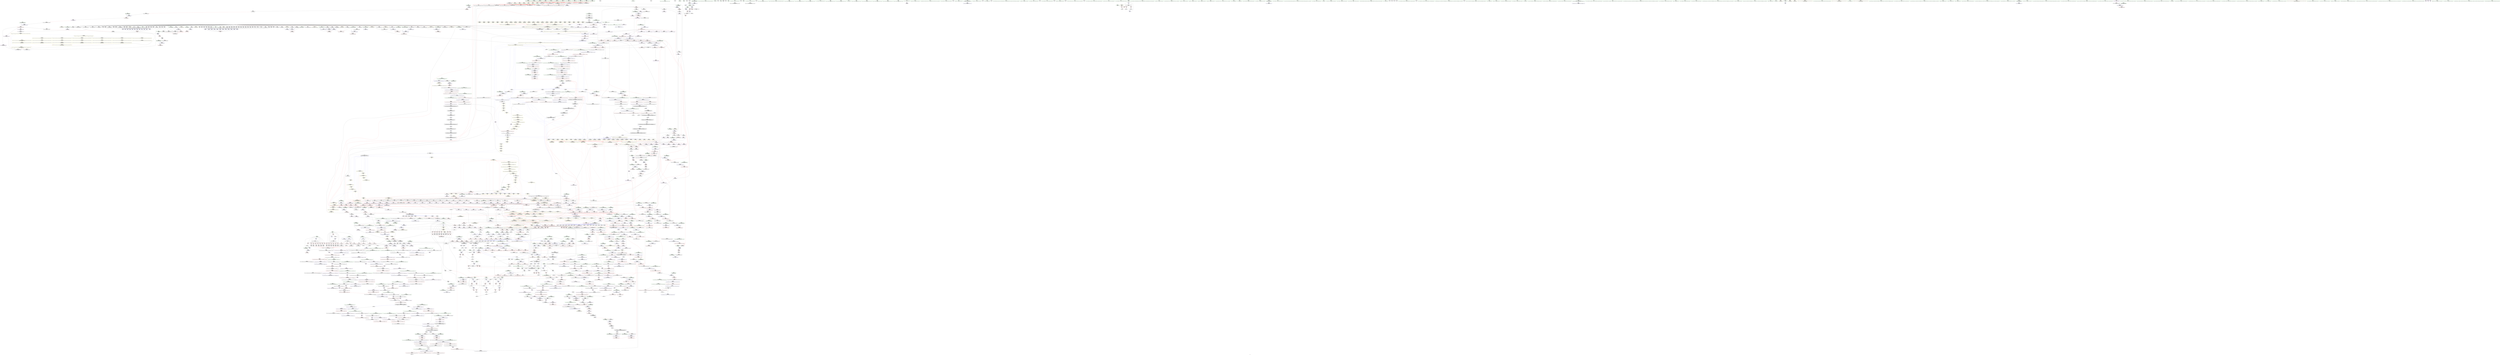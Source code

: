 digraph "SVFG" {
	label="SVFG";

	Node0x55d6825597a0 [shape=record,color=grey,label="{NodeID: 0\nNullPtr}"];
	Node0x55d6825597a0 -> Node0x55d6825f8a40[style=solid];
	Node0x55d6825597a0 -> Node0x55d6825f8b40[style=solid];
	Node0x55d6825597a0 -> Node0x55d6825f8c10[style=solid];
	Node0x55d6825597a0 -> Node0x55d6825f8ce0[style=solid];
	Node0x55d6825597a0 -> Node0x55d6825f8db0[style=solid];
	Node0x55d6825597a0 -> Node0x55d6825f8e80[style=solid];
	Node0x55d6825597a0 -> Node0x55d6825f8f50[style=solid];
	Node0x55d6825597a0 -> Node0x55d6825f9020[style=solid];
	Node0x55d6825597a0 -> Node0x55d6825f90f0[style=solid];
	Node0x55d6825597a0 -> Node0x55d6825f91c0[style=solid];
	Node0x55d6825597a0 -> Node0x55d6825f9290[style=solid];
	Node0x55d6825597a0 -> Node0x55d6825f9360[style=solid];
	Node0x55d6825597a0 -> Node0x55d6825f9430[style=solid];
	Node0x55d6825597a0 -> Node0x55d6825ed130[style=solid];
	Node0x55d6825597a0 -> Node0x55d6825ed200[style=solid];
	Node0x55d6825597a0 -> Node0x55d6825ed2d0[style=solid];
	Node0x55d6825597a0 -> Node0x55d6825ed3a0[style=solid];
	Node0x55d6825597a0 -> Node0x55d6825ed470[style=solid];
	Node0x55d6825597a0 -> Node0x55d6825ed540[style=solid];
	Node0x55d6825597a0 -> Node0x55d6825ed610[style=solid];
	Node0x55d6825597a0 -> Node0x55d6825ed6e0[style=solid];
	Node0x55d6825597a0 -> Node0x55d6825ed7b0[style=solid];
	Node0x55d6825597a0 -> Node0x55d6825ed880[style=solid];
	Node0x55d6825597a0 -> Node0x55d6825ed950[style=solid];
	Node0x55d6825597a0 -> Node0x55d6825eda20[style=solid];
	Node0x55d6825597a0 -> Node0x55d6825edaf0[style=solid];
	Node0x55d6825597a0 -> Node0x55d6825edbc0[style=solid];
	Node0x55d6825597a0 -> Node0x55d6825edc90[style=solid];
	Node0x55d6825597a0 -> Node0x55d6825edd60[style=solid];
	Node0x55d6825597a0 -> Node0x55d6825ede30[style=solid];
	Node0x55d6825597a0 -> Node0x55d6825edf00[style=solid];
	Node0x55d6825597a0 -> Node0x55d6825edfd0[style=solid];
	Node0x55d6825597a0 -> Node0x55d6825ee0a0[style=solid];
	Node0x55d6825597a0 -> Node0x55d6825ee170[style=solid];
	Node0x55d6825597a0 -> Node0x55d6825ee240[style=solid];
	Node0x55d6825597a0 -> Node0x55d6825ee310[style=solid];
	Node0x55d6825597a0 -> Node0x55d6825ee3e0[style=solid];
	Node0x55d6825597a0 -> Node0x55d6825ee4b0[style=solid];
	Node0x55d6825597a0 -> Node0x55d6825ee580[style=solid];
	Node0x55d6825597a0 -> Node0x55d6825ee650[style=solid];
	Node0x55d6825597a0 -> Node0x55d6825ee720[style=solid];
	Node0x55d6825597a0 -> Node0x55d6825ee7f0[style=solid];
	Node0x55d6825597a0 -> Node0x55d6825ee8c0[style=solid];
	Node0x55d6825597a0 -> Node0x55d6825ee990[style=solid];
	Node0x55d6825597a0 -> Node0x55d6825eea60[style=solid];
	Node0x55d6825597a0 -> Node0x55d6825eeb30[style=solid];
	Node0x55d6825597a0 -> Node0x55d6825eec00[style=solid];
	Node0x55d6825597a0 -> Node0x55d6825eecd0[style=solid];
	Node0x55d6825597a0 -> Node0x55d6825eeda0[style=solid];
	Node0x55d6825597a0 -> Node0x55d6825eee70[style=solid];
	Node0x55d6825597a0 -> Node0x55d6825eef40[style=solid];
	Node0x55d6825597a0 -> Node0x55d6825ef010[style=solid];
	Node0x55d6825597a0 -> Node0x55d6825ef0e0[style=solid];
	Node0x55d6825597a0 -> Node0x55d6825ef1b0[style=solid];
	Node0x55d6825597a0 -> Node0x55d6825ef280[style=solid];
	Node0x55d6825597a0 -> Node0x55d6825ef350[style=solid];
	Node0x55d6825597a0 -> Node0x55d6825ef420[style=solid];
	Node0x55d6825597a0 -> Node0x55d6825ef4f0[style=solid];
	Node0x55d6825597a0 -> Node0x55d6825ef5c0[style=solid];
	Node0x55d6825597a0 -> Node0x55d6825ef690[style=solid];
	Node0x55d6825597a0 -> Node0x55d6825ef760[style=solid];
	Node0x55d6825597a0 -> Node0x55d6825ef830[style=solid];
	Node0x55d6825597a0 -> Node0x55d6825ef900[style=solid];
	Node0x55d6825597a0 -> Node0x55d6825ef9d0[style=solid];
	Node0x55d6825597a0 -> Node0x55d6825efaa0[style=solid];
	Node0x55d6825597a0 -> Node0x55d6825efb70[style=solid];
	Node0x55d6825597a0 -> Node0x55d6825efc40[style=solid];
	Node0x55d6825597a0 -> Node0x55d6825efd10[style=solid];
	Node0x55d6825597a0 -> Node0x55d6825efde0[style=solid];
	Node0x55d6825597a0 -> Node0x55d6825efeb0[style=solid];
	Node0x55d6825597a0 -> Node0x55d6825eff80[style=solid];
	Node0x55d6825597a0 -> Node0x55d6825f0050[style=solid];
	Node0x55d6825597a0 -> Node0x55d68262e690[style=solid];
	Node0x55d6825597a0 -> Node0x55d6826327c0[style=solid];
	Node0x55d6825597a0 -> Node0x55d682632890[style=solid];
	Node0x55d6825597a0 -> Node0x55d682632960[style=solid];
	Node0x55d6825597a0 -> Node0x55d682634290[style=solid];
	Node0x55d6825597a0 -> Node0x55d68263a750[style=solid];
	Node0x55d6825597a0 -> Node0x55d68263a820[style=solid];
	Node0x55d6825597a0 -> Node0x55d68263a8f0[style=solid];
	Node0x55d6825597a0 -> Node0x55d68266fb00[style=solid];
	Node0x55d6825597a0 -> Node0x55d682675c20[style=solid];
	Node0x55d6825597a0 -> Node0x55d682676b20[style=solid];
	Node0x55d6825597a0:s64 -> Node0x55d68281ad00[style=solid,color=red];
	Node0x55d682758f10 [shape=record,color=black,label="{NodeID: 3764\n2188 = PHI(2023, )\n1st arg _ZNSt12_Vector_baseIiSaIiEE17_M_create_storageEm }"];
	Node0x55d682758f10 -> Node0x55d68263aa90[style=solid];
	Node0x55d68270f4c0 [shape=record,color=yellow,style=double,label="{NodeID: 2657\n602V_1 = ENCHI(MR_602V_0)\npts\{2094 2115 \}\nFun[_ZN9__gnu_cxx17__normal_iteratorIPKiSt6vectorIiSaIiEEEC2ERKS2_]}"];
	Node0x55d68270f4c0 -> Node0x55d68262d1b0[style=dashed];
	Node0x55d6825f0120 [shape=record,color=black,label="{NodeID: 443\n9\<--8\n\<--x\nCan only get source location for instruction, argument, global var or function.}"];
	Node0x55d6825ff4e0 [shape=record,color=red,label="{NodeID: 886\n236\<--181\n\<--i\n_Z4calcd\n}"];
	Node0x55d6825ff4e0 -> Node0x55d682601ba0[style=solid];
	Node0x55d6828104c0 [shape=record,color=black,label="{NodeID: 3543\n670 = PHI()\n}"];
	Node0x55d6826357b0 [shape=record,color=blue,label="{NodeID: 1329\n1445\<--1442\ncoerce.dive\<--call\n_ZSt34__uninitialized_move_if_noexcept_aIPiS0_SaIiEET0_T_S3_S2_RT1_\n}"];
	Node0x55d6826357b0 -> Node0x55d682626c20[style=dashed];
	Node0x55d6825e85b0 [shape=record,color=green,label="{NodeID: 222\n1587\<--1588\nretval\<--retval_field_insensitive\n_ZSt3maxImERKT_S2_S2_\n}"];
	Node0x55d6825e85b0 -> Node0x55d682627c60[style=solid];
	Node0x55d6825e85b0 -> Node0x55d682636a60[style=solid];
	Node0x55d6825e85b0 -> Node0x55d682636b30[style=solid];
	Node0x55d68260bb70 [shape=record,color=purple,label="{NodeID: 665\n708\<--707\n_M_impl\<--\n_ZNSt6vectorIiSaIiEE6resizeEm\n}"];
	Node0x55d68262a360 [shape=record,color=red,label="{NodeID: 1108\n1995\<--1992\n\<--__a.addr\n_ZN9__gnu_cxx14__alloc_traitsISaIiEE17_S_select_on_copyERKS1_\n|{<s0>207}}"];
	Node0x55d68262a360:s0 -> Node0x55d682819fc0[style=solid,color=red];
	Node0x55d682559860 [shape=record,color=green,label="{NodeID: 1\n7\<--1\n__dso_handle\<--dummyObj\nGlob }"];
	Node0x55d682759020 [shape=record,color=black,label="{NodeID: 3765\n1004 = PHI(997, )\n0th arg _ZNSt12_Destroy_auxILb1EE9__destroyIPiEEvT_S3_ }"];
	Node0x55d682759020 -> Node0x55d682633320[style=solid];
	Node0x55d6825f0220 [shape=record,color=black,label="{NodeID: 444\n12\<--11\n\<--y\nCan only get source location for instruction, argument, global var or function.}"];
	Node0x55d6825ff5b0 [shape=record,color=red,label="{NodeID: 887\n248\<--181\n\<--i\n_Z4calcd\n}"];
	Node0x55d6825ff5b0 -> Node0x55d682673520[style=solid];
	Node0x55d682810590 [shape=record,color=black,label="{NodeID: 3544\n51 = PHI()\n}"];
	Node0x55d6826f4580 [shape=record,color=black,label="{NodeID: 2437\nMR_32V_3 = PHI(MR_32V_2, MR_32V_1, )\npts\{1678 \}\n|{<s0>239}}"];
	Node0x55d6826f4580:s0 -> Node0x55d68274e800[style=dashed,color=blue];
	Node0x55d682635880 [shape=record,color=blue,label="{NodeID: 1330\n1449\<--1448\ncoerce.dive3\<--call2\n_ZSt34__uninitialized_move_if_noexcept_aIPiS0_SaIiEET0_T_S3_S2_RT1_\n}"];
	Node0x55d682635880 -> Node0x55d682626cf0[style=dashed];
	Node0x55d6825e8680 [shape=record,color=green,label="{NodeID: 223\n1589\<--1590\n__a.addr\<--__a.addr_field_insensitive\n_ZSt3maxImERKT_S2_S2_\n}"];
	Node0x55d6825e8680 -> Node0x55d682627d30[style=solid];
	Node0x55d6825e8680 -> Node0x55d682627e00[style=solid];
	Node0x55d6825e8680 -> Node0x55d6826368c0[style=solid];
	Node0x55d68260bc40 [shape=record,color=purple,label="{NodeID: 666\n709\<--707\n_M_start\<--\n_ZNSt6vectorIiSaIiEE6resizeEm\n}"];
	Node0x55d68260bc40 -> Node0x55d682621d50[style=solid];
	Node0x55d68262a430 [shape=record,color=red,label="{NodeID: 1109\n2017\<--2004\nthis1\<--this.addr\n_ZNSt12_Vector_baseIiSaIiEEC2EmRKS0_\n|{|<s1>209}}"];
	Node0x55d68262a430 -> Node0x55d682610d80[style=solid];
	Node0x55d68262a430:s1 -> Node0x55d68275afa0[style=solid,color=red];
	Node0x55d682559620 [shape=record,color=green,label="{NodeID: 2\n27\<--1\n\<--dummyObj\nCan only get source location for instruction, argument, global var or function.}"];
	Node0x55d682758ca0 [shape=record,color=black,label="{NodeID: 3766\n1005 = PHI(998, )\n1st arg _ZNSt12_Destroy_auxILb1EE9__destroyIPiEEvT_S3_ }"];
	Node0x55d682758ca0 -> Node0x55d6826333f0[style=solid];
	Node0x55d68270f6b0 [shape=record,color=yellow,style=double,label="{NodeID: 2659\n7V_1 = ENCHI(MR_7V_0)\npts\{97 \}\nFun[_ZNSt6vectorIiSaIiEED2Ev]}"];
	Node0x55d68270f6b0 -> Node0x55d68262e860[style=dashed];
	Node0x55d6825f0320 [shape=record,color=black,label="{NodeID: 445\n15\<--14\n\<--z\nCan only get source location for instruction, argument, global var or function.}"];
	Node0x55d6825ff680 [shape=record,color=red,label="{NodeID: 888\n202\<--199\n\<--call2\n_Z4calcd\n}"];
	Node0x55d6825ff680 -> Node0x55d6825f1070[style=solid];
	Node0x55d682810660 [shape=record,color=black,label="{NodeID: 3545\n72 = PHI()\n}"];
	Node0x55d682635950 [shape=record,color=blue,label="{NodeID: 1331\n1466\<--1464\n__first.addr\<--__first\n_ZSt25__uninitialized_default_nIPimET_S1_T0_\n}"];
	Node0x55d682635950 -> Node0x55d682626dc0[style=dashed];
	Node0x55d6825e8750 [shape=record,color=green,label="{NodeID: 224\n1591\<--1592\n__b.addr\<--__b.addr_field_insensitive\n_ZSt3maxImERKT_S2_S2_\n}"];
	Node0x55d6825e8750 -> Node0x55d682627ed0[style=solid];
	Node0x55d6825e8750 -> Node0x55d682627fa0[style=solid];
	Node0x55d6825e8750 -> Node0x55d682636990[style=solid];
	Node0x55d68260bd10 [shape=record,color=purple,label="{NodeID: 667\n760\<--732\ncoerce.dive\<--agg.tmp\n_ZNSt6vectorIiSaIiEEC2ERKS1_\n}"];
	Node0x55d68260bd10 -> Node0x55d682631e00[style=solid];
	Node0x55d68262a500 [shape=record,color=red,label="{NodeID: 1110\n2023\<--2006\n\<--__n.addr\n_ZNSt12_Vector_baseIiSaIiEEC2EmRKS0_\n|{<s0>209}}"];
	Node0x55d68262a500:s0 -> Node0x55d682758f10[style=solid,color=red];
	Node0x55d6825e01e0 [shape=record,color=green,label="{NodeID: 3\n29\<--1\n_ZSt3cin\<--dummyObj\nGlob }"];
	Node0x55d682758db0 [shape=record,color=black,label="{NodeID: 3767\n172 = PHI(185, 559, )\n0th arg _Z4calcd }"];
	Node0x55d682758db0 -> Node0x55d68262ead0[style=solid];
	Node0x55d68270f7c0 [shape=record,color=yellow,style=double,label="{NodeID: 2660\n9V_1 = ENCHI(MR_9V_0)\npts\{99 \}\nFun[_ZNSt6vectorIiSaIiEED2Ev]}"];
	Node0x55d68270f7c0 -> Node0x55d68262e930[style=dashed];
	Node0x55d6825f0420 [shape=record,color=black,label="{NodeID: 446\n18\<--17\n\<--vx\nCan only get source location for instruction, argument, global var or function.}"];
	Node0x55d6825ff750 [shape=record,color=red,label="{NodeID: 889\n207\<--206\n\<--call5\n_Z4calcd\n}"];
	Node0x55d6825ff750 -> Node0x55d6826015f0[style=solid];
	Node0x55d682810730 [shape=record,color=black,label="{NodeID: 3546\n113 = PHI(937, )\n|{<s0>8}}"];
	Node0x55d682810730:s0 -> Node0x55d68281d580[style=solid,color=red];
	Node0x55d682635a20 [shape=record,color=blue,label="{NodeID: 1332\n1468\<--1465\n__n.addr\<--__n\n_ZSt25__uninitialized_default_nIPimET_S1_T0_\n}"];
	Node0x55d682635a20 -> Node0x55d682626e90[style=dashed];
	Node0x55d6825e8820 [shape=record,color=green,label="{NodeID: 225\n1611\<--1612\n__a.addr\<--__a.addr_field_insensitive\n_ZNSt16allocator_traitsISaIiEE8max_sizeERKS0_\n}"];
	Node0x55d6825e8820 -> Node0x55d682628210[style=solid];
	Node0x55d6825e8820 -> Node0x55d682636c00[style=solid];
	Node0x55d68260bde0 [shape=record,color=purple,label="{NodeID: 668\n774\<--732\ncoerce.dive8\<--agg.tmp\n_ZNSt6vectorIiSaIiEEC2ERKS1_\n}"];
	Node0x55d68260bde0 -> Node0x55d6826224a0[style=solid];
	Node0x55d68262a5d0 [shape=record,color=red,label="{NodeID: 1111\n2019\<--2008\n\<--__a.addr\n_ZNSt12_Vector_baseIiSaIiEEC2EmRKS0_\n|{<s0>208}}"];
	Node0x55d68262a5d0:s0 -> Node0x55d68281eb90[style=solid,color=red];
	Node0x55d6825e08f0 [shape=record,color=green,label="{NodeID: 4\n30\<--1\n.str\<--dummyObj\nGlob }"];
	Node0x55d68275b0b0 [shape=record,color=black,label="{NodeID: 3768\n1610 = PHI(1577, )\n0th arg _ZNSt16allocator_traitsISaIiEE8max_sizeERKS0_ }"];
	Node0x55d68275b0b0 -> Node0x55d682636c00[style=solid];
	Node0x55d68270f8a0 [shape=record,color=yellow,style=double,label="{NodeID: 2661\n11V_1 = ENCHI(MR_11V_0)\npts\{101 \}\nFun[_ZNSt6vectorIiSaIiEED2Ev]}"];
	Node0x55d68270f8a0 -> Node0x55d68262ea00[style=dashed];
	Node0x55d6825f0520 [shape=record,color=black,label="{NodeID: 447\n21\<--20\n\<--vy\nCan only get source location for instruction, argument, global var or function.}"];
	Node0x55d6825ff820 [shape=record,color=red,label="{NodeID: 890\n218\<--217\n\<--call9\n_Z4calcd\n}"];
	Node0x55d6825ff820 -> Node0x55d682601790[style=solid];
	Node0x55d682810840 [shape=record,color=black,label="{NodeID: 3547\n139 = PHI()\n}"];
	Node0x55d6826f5480 [shape=record,color=black,label="{NodeID: 2440\nMR_143V_6 = PHI(MR_143V_5, MR_143V_2, )\npts\{439 \}\n}"];
	Node0x55d6826f5480 -> Node0x55d682621390[style=dashed];
	Node0x55d682635af0 [shape=record,color=blue,label="{NodeID: 1333\n1470\<--1475\n__assignable\<--\n_ZSt25__uninitialized_default_nIPimET_S1_T0_\n}"];
	Node0x55d6825e88f0 [shape=record,color=green,label="{NodeID: 226\n1617\<--1618\n_ZNK9__gnu_cxx13new_allocatorIiE8max_sizeEv\<--_ZNK9__gnu_cxx13new_allocatorIiE8max_sizeEv_field_insensitive\n}"];
	Node0x55d68260beb0 [shape=record,color=purple,label="{NodeID: 669\n766\<--734\ncoerce.dive6\<--agg.tmp4\n_ZNSt6vectorIiSaIiEEC2ERKS1_\n}"];
	Node0x55d68260beb0 -> Node0x55d682631ed0[style=solid];
	Node0x55d68262a6a0 [shape=record,color=red,label="{NodeID: 1112\n2035\<--2010\nexn\<--exn.slot\n_ZNSt12_Vector_baseIiSaIiEEC2EmRKS0_\n}"];
	Node0x55d6825e0980 [shape=record,color=green,label="{NodeID: 5\n32\<--1\n_ZSt4cout\<--dummyObj\nGlob }"];
	Node0x55d68275b1c0 [shape=record,color=black,label="{NodeID: 3769\n1729 = PHI(1441, 1447, )\n0th arg _ZSt32__make_move_if_noexcept_iteratorIiSt13move_iteratorIPiEET0_PT_ }"];
	Node0x55d68275b1c0 -> Node0x55d682637760[style=solid];
	Node0x55d68270f980 [shape=record,color=yellow,style=double,label="{NodeID: 2662\n13V_1 = ENCHI(MR_13V_0)\npts\{4090000 4110000 4170000 4190000 4210000 4230000 4270000 4290000 4310000 4330000 4350000 4370000 \}\nFun[_ZNSt6vectorIiSaIiEED2Ev]|{|<s1>9|<s2>10}}"];
	Node0x55d68270f980 -> Node0x55d6825fe230[style=dashed];
	Node0x55d68270f980:s1 -> Node0x55d68270a0f0[style=dashed,color=red];
	Node0x55d68270f980:s2 -> Node0x55d68270a0f0[style=dashed,color=red];
	Node0x55d6825f0620 [shape=record,color=black,label="{NodeID: 448\n24\<--23\n\<--vz\nCan only get source location for instruction, argument, global var or function.}"];
	Node0x55d6825ff8f0 [shape=record,color=red,label="{NodeID: 891\n223\<--222\n\<--call12\n_Z4calcd\n}"];
	Node0x55d6825ff8f0 -> Node0x55d682601930[style=solid];
	Node0x55d682810910 [shape=record,color=black,label="{NodeID: 3548\n145 = PHI()\n}"];
	Node0x55d6826f5980 [shape=record,color=black,label="{NodeID: 2441\nMR_145V_6 = PHI(MR_145V_5, MR_145V_2, )\npts\{441 \}\n}"];
	Node0x55d6826f5980 -> Node0x55d682621460[style=dashed];
	Node0x55d682635bc0 [shape=record,color=blue,label="{NodeID: 1334\n1485\<--1483\n__first.addr\<--__first\n_ZNSt27__uninitialized_default_n_1ILb1EE18__uninit_default_nIPimEET_S3_T0_\n}"];
	Node0x55d682635bc0 -> Node0x55d682626f60[style=dashed];
	Node0x55d6825e89f0 [shape=record,color=green,label="{NodeID: 227\n1622\<--1623\nthis.addr\<--this.addr_field_insensitive\n_ZNKSt12_Vector_baseIiSaIiEE19_M_get_Tp_allocatorEv\n}"];
	Node0x55d6825e89f0 -> Node0x55d6826282e0[style=solid];
	Node0x55d6825e89f0 -> Node0x55d682636cd0[style=solid];
	Node0x55d68260bf80 [shape=record,color=purple,label="{NodeID: 670\n776\<--734\ncoerce.dive9\<--agg.tmp4\n_ZNSt6vectorIiSaIiEEC2ERKS1_\n}"];
	Node0x55d68260bf80 -> Node0x55d682622570[style=solid];
	Node0x55d68262a770 [shape=record,color=red,label="{NodeID: 1113\n2036\<--2012\nsel\<--ehselector.slot\n_ZNSt12_Vector_baseIiSaIiEEC2EmRKS0_\n}"];
	Node0x55d6825e0a10 [shape=record,color=green,label="{NodeID: 6\n33\<--1\n.str.7\<--dummyObj\nGlob }"];
	Node0x55d68267dba0 [shape=record,color=black,label="{NodeID: 3770\n2391 = PHI(2361, )\n0th arg _ZSt13__copy_move_aILb0EPKiPiET1_T0_S4_S3_ }"];
	Node0x55d68267dba0 -> Node0x55d68263c220[style=solid];
	Node0x55d68270fc70 [shape=record,color=yellow,style=double,label="{NodeID: 2663\n15V_1 = ENCHI(MR_15V_0)\npts\{4090001 4110001 4170001 4190001 4210001 4230001 4270001 4290001 4310001 4330001 4350001 4370001 \}\nFun[_ZNSt6vectorIiSaIiEED2Ev]}"];
	Node0x55d68270fc70 -> Node0x55d6825fe300[style=dashed];
	Node0x55d6825f0720 [shape=record,color=black,label="{NodeID: 449\n819\<--27\nmain_ret\<--\nmain\n}"];
	Node0x55d6825ff9c0 [shape=record,color=red,label="{NodeID: 892\n234\<--233\n\<--call18\n_Z4calcd\n}"];
	Node0x55d6825ff9c0 -> Node0x55d682601ad0[style=solid];
	Node0x55d6828109e0 [shape=record,color=black,label="{NodeID: 3549\n151 = PHI()\n}"];
	Node0x55d6826f5e80 [shape=record,color=black,label="{NodeID: 2442\nMR_147V_3 = PHI(MR_147V_2, MR_147V_1, )\npts\{443 \}\n}"];
	Node0x55d682635c90 [shape=record,color=blue,label="{NodeID: 1335\n1487\<--1484\n__n.addr\<--__n\n_ZNSt27__uninitialized_default_n_1ILb1EE18__uninit_default_nIPimEET_S3_T0_\n}"];
	Node0x55d682635c90 -> Node0x55d682627030[style=dashed];
	Node0x55d6825e8ac0 [shape=record,color=green,label="{NodeID: 228\n1631\<--1632\nthis.addr\<--this.addr_field_insensitive\n_ZNK9__gnu_cxx13new_allocatorIiE8max_sizeEv\n}"];
	Node0x55d6825e8ac0 -> Node0x55d6826283b0[style=solid];
	Node0x55d6825e8ac0 -> Node0x55d682636da0[style=solid];
	Node0x55d68260c050 [shape=record,color=purple,label="{NodeID: 671\n769\<--768\n_M_impl\<--\n_ZNSt6vectorIiSaIiEEC2ERKS1_\n}"];
	Node0x55d68262a840 [shape=record,color=red,label="{NodeID: 1114\n2045\<--2042\nthis1\<--this.addr\n_ZNSaIiED2Ev\n}"];
	Node0x55d68262a840 -> Node0x55d682608880[style=solid];
	Node0x55d6825e0aa0 [shape=record,color=green,label="{NodeID: 7\n35\<--1\n.str.8\<--dummyObj\nGlob }"];
	Node0x55d68267dcb0 [shape=record,color=black,label="{NodeID: 3771\n2392 = PHI(2369, )\n1st arg _ZSt13__copy_move_aILb0EPKiPiET1_T0_S4_S3_ }"];
	Node0x55d68267dcb0 -> Node0x55d68263c2f0[style=solid];
	Node0x55d68270ff60 [shape=record,color=yellow,style=double,label="{NodeID: 2664\n17V_1 = ENCHI(MR_17V_0)\npts\{4090002 4110002 4170002 4190002 4210002 4230002 4270002 4290002 4310002 4330002 4350002 4370002 \}\nFun[_ZNSt6vectorIiSaIiEED2Ev]|{<s0>9|<s1>10}}"];
	Node0x55d68270ff60:s0 -> Node0x55d68270a3e0[style=dashed,color=red];
	Node0x55d68270ff60:s1 -> Node0x55d68270a3e0[style=dashed,color=red];
	Node0x55d6825f07f0 [shape=record,color=black,label="{NodeID: 450\n52\<--53\n\<--_ZNSt8ios_base4InitD1Ev\nCan only get source location for instruction, argument, global var or function.}"];
	Node0x55d6825ffa90 [shape=record,color=red,label="{NodeID: 893\n239\<--238\n\<--call21\n_Z4calcd\n}"];
	Node0x55d6825ffa90 -> Node0x55d682601c70[style=solid];
	Node0x55d682810ab0 [shape=record,color=black,label="{NodeID: 3550\n157 = PHI()\n}"];
	Node0x55d6826f6380 [shape=record,color=black,label="{NodeID: 2443\nMR_149V_4 = PHI(MR_149V_3, MR_149V_1, )\npts\{445 \}\n}"];
	Node0x55d682635d60 [shape=record,color=blue,label="{NodeID: 1336\n1489\<--27\nref.tmp\<--\n_ZNSt27__uninitialized_default_n_1ILb1EE18__uninit_default_nIPimEET_S3_T0_\n|{<s0>174}}"];
	Node0x55d682635d60:s0 -> Node0x55d682704900[style=dashed,color=red];
	Node0x55d6825f1150 [shape=record,color=green,label="{NodeID: 229\n1640\<--1641\n__a.addr\<--__a.addr_field_insensitive\n_ZNSt16allocator_traitsISaIiEE8allocateERS0_m\n}"];
	Node0x55d6825f1150 -> Node0x55d682628480[style=solid];
	Node0x55d6825f1150 -> Node0x55d682636e70[style=solid];
	Node0x55d68260c120 [shape=record,color=purple,label="{NodeID: 672\n770\<--768\n_M_start\<--\n_ZNSt6vectorIiSaIiEEC2ERKS1_\n}"];
	Node0x55d68260c120 -> Node0x55d6826223d0[style=solid];
	Node0x55d68262a910 [shape=record,color=red,label="{NodeID: 1115\n2078\<--2058\n\<--__result.addr\n_ZSt22__uninitialized_copy_aIN9__gnu_cxx17__normal_iteratorIPKiSt6vectorIiSaIiEEEEPiiET0_T_SA_S9_RSaIT1_E\n|{<s0>214}}"];
	Node0x55d68262a910:s0 -> Node0x55d68281a9d0[style=solid,color=red];
	Node0x55d6825e0b30 [shape=record,color=green,label="{NodeID: 8\n37\<--1\n.str.9\<--dummyObj\nGlob }"];
	Node0x55d68267ddc0 [shape=record,color=black,label="{NodeID: 3772\n2393 = PHI(2371, )\n2nd arg _ZSt13__copy_move_aILb0EPKiPiET1_T0_S4_S3_ }"];
	Node0x55d68267ddc0 -> Node0x55d68263c3c0[style=solid];
	Node0x55d6825f08f0 [shape=record,color=black,label="{NodeID: 451\n73\<--74\n\<--_ZNSt6vectorIiSaIiEED2Ev\nCan only get source location for instruction, argument, global var or function.}"];
	Node0x55d6825ffb60 [shape=record,color=red,label="{NodeID: 894\n288\<--285\nthis1\<--this.addr\n_ZNKSt6vectorIiSaIiEE4sizeEv\n}"];
	Node0x55d6825ffb60 -> Node0x55d682602080[style=solid];
	Node0x55d6825ffb60 -> Node0x55d682602150[style=solid];
	Node0x55d682810b80 [shape=record,color=black,label="{NodeID: 3551\n163 = PHI()\n}"];
	Node0x55d6826f6880 [shape=record,color=black,label="{NodeID: 2444\nMR_110V_3 = PHI(MR_110V_4, MR_110V_2, )\npts\{330 \}\n}"];
	Node0x55d6826f6880 -> Node0x55d6826001e0[style=dashed];
	Node0x55d6826f6880 -> Node0x55d6826002b0[style=dashed];
	Node0x55d6826f6880 -> Node0x55d68262fa40[style=dashed];
	Node0x55d682635e30 [shape=record,color=blue,label="{NodeID: 1337\n1504\<--1501\n__first.addr\<--__first\n_ZSt6fill_nIPimiET_S1_T0_RKT1_\n}"];
	Node0x55d682635e30 -> Node0x55d682627100[style=dashed];
	Node0x55d6825f11e0 [shape=record,color=green,label="{NodeID: 230\n1642\<--1643\n__n.addr\<--__n.addr_field_insensitive\n_ZNSt16allocator_traitsISaIiEE8allocateERS0_m\n}"];
	Node0x55d6825f11e0 -> Node0x55d682628550[style=solid];
	Node0x55d6825f11e0 -> Node0x55d682636f40[style=solid];
	Node0x55d68260c1f0 [shape=record,color=purple,label="{NodeID: 673\n782\<--781\n_M_impl13\<--\n_ZNSt6vectorIiSaIiEEC2ERKS1_\n}"];
	Node0x55d68262a9e0 [shape=record,color=red,label="{NodeID: 1116\n2080\<--2079\n\<--coerce.dive3\n_ZSt22__uninitialized_copy_aIN9__gnu_cxx17__normal_iteratorIPKiSt6vectorIiSaIiEEEEPiiET0_T_SA_S9_RSaIT1_E\n|{<s0>214}}"];
	Node0x55d68262a9e0:s0 -> Node0x55d68281a7b0[style=solid,color=red];
	Node0x55d6825e0c00 [shape=record,color=green,label="{NodeID: 9\n40\<--1\n\<--dummyObj\nCan only get source location for instruction, argument, global var or function.}"];
	Node0x55d68267ded0 [shape=record,color=black,label="{NodeID: 3773\n1464 = PHI(1337, )\n0th arg _ZSt25__uninitialized_default_nIPimET_S1_T0_ }"];
	Node0x55d68267ded0 -> Node0x55d682635950[style=solid];
	Node0x55d6825f09f0 [shape=record,color=black,label="{NodeID: 452\n82\<--81\n\<--this1\n_ZNSt6vectorIiSaIiEEC2Ev\n|{<s0>5}}"];
	Node0x55d6825f09f0:s0 -> Node0x55d682819da0[style=solid,color=red];
	Node0x55d6825ffc30 [shape=record,color=red,label="{NodeID: 895\n292\<--291\n\<--_M_finish\n_ZNKSt6vectorIiSaIiEE4sizeEv\n}"];
	Node0x55d6825ffc30 -> Node0x55d682602220[style=solid];
	Node0x55d682810c50 [shape=record,color=black,label="{NodeID: 3552\n191 = PHI(283, )\n}"];
	Node0x55d682810c50 -> Node0x55d6825f0ed0[style=solid];
	Node0x55d6826f6d80 [shape=record,color=black,label="{NodeID: 2445\nMR_112V_3 = PHI(MR_112V_4, MR_112V_2, )\npts\{332 \}\n}"];
	Node0x55d6826f6d80 -> Node0x55d682600380[style=dashed];
	Node0x55d6826f6d80 -> Node0x55d682600450[style=dashed];
	Node0x55d6826f6d80 -> Node0x55d682600520[style=dashed];
	Node0x55d6826f6d80 -> Node0x55d6826005f0[style=dashed];
	Node0x55d6826f6d80 -> Node0x55d68262fb10[style=dashed];
	Node0x55d682635f00 [shape=record,color=blue,label="{NodeID: 1338\n1506\<--1502\n__n.addr\<--__n\n_ZSt6fill_nIPimiET_S1_T0_RKT1_\n}"];
	Node0x55d682635f00 -> Node0x55d6826271d0[style=dashed];
	Node0x55d6825f12b0 [shape=record,color=green,label="{NodeID: 231\n1650\<--1651\n_ZN9__gnu_cxx13new_allocatorIiE8allocateEmPKv\<--_ZN9__gnu_cxx13new_allocatorIiE8allocateEmPKv_field_insensitive\n}"];
	Node0x55d68260c2c0 [shape=record,color=purple,label="{NodeID: 674\n783\<--781\n_M_finish\<--\n_ZNSt6vectorIiSaIiEEC2ERKS1_\n}"];
	Node0x55d68260c2c0 -> Node0x55d682631fa0[style=solid];
	Node0x55d68262aab0 [shape=record,color=red,label="{NodeID: 1117\n2082\<--2081\n\<--coerce.dive4\n_ZSt22__uninitialized_copy_aIN9__gnu_cxx17__normal_iteratorIPKiSt6vectorIiSaIiEEEEPiiET0_T_SA_S9_RSaIT1_E\n|{<s0>214}}"];
	Node0x55d68262aab0:s0 -> Node0x55d68281a8c0[style=solid,color=red];
	Node0x55d6825e0d00 [shape=record,color=green,label="{NodeID: 10\n185\<--1\n\<--dummyObj\nCan only get source location for instruction, argument, global var or function.|{<s0>84}}"];
	Node0x55d6825e0d00:s0 -> Node0x55d682758db0[style=solid,color=red];
	Node0x55d68267dfe0 [shape=record,color=black,label="{NodeID: 3774\n1465 = PHI(1338, )\n1st arg _ZSt25__uninitialized_default_nIPimET_S1_T0_ }"];
	Node0x55d68267dfe0 -> Node0x55d682635a20[style=solid];
	Node0x55d682710470 [shape=record,color=yellow,style=double,label="{NodeID: 2667\n2V_1 = ENCHI(MR_2V_0)\npts\{100000 100001 100002 130000 130001 130002 160000 160001 160002 190000 190001 190002 220000 220001 220002 250000 250001 250002 \}\nFun[__cxx_global_var_init.6]|{<s0>20}}"];
	Node0x55d682710470:s0 -> Node0x55d682702fd0[style=dashed,color=red];
	Node0x55d6825f0ac0 [shape=record,color=black,label="{NodeID: 453\n104\<--103\n\<--this1\n_ZNSt6vectorIiSaIiEED2Ev\n}"];
	Node0x55d6825f0ac0 -> Node0x55d68260b350[style=solid];
	Node0x55d6825f0ac0 -> Node0x55d68260b420[style=solid];
	Node0x55d6825ffd00 [shape=record,color=red,label="{NodeID: 896\n296\<--295\n\<--_M_start\n_ZNKSt6vectorIiSaIiEE4sizeEv\n}"];
	Node0x55d6825ffd00 -> Node0x55d6826022f0[style=solid];
	Node0x55d682810d60 [shape=record,color=black,label="{NodeID: 3553\n199 = PHI(303, )\n}"];
	Node0x55d682810d60 -> Node0x55d6825ff680[style=solid];
	Node0x55d6826f7280 [shape=record,color=black,label="{NodeID: 2446\nMR_108V_3 = PHI(MR_108V_4, MR_108V_2, )\npts\{328 \}\n}"];
	Node0x55d6826f7280 -> Node0x55d682600040[style=dashed];
	Node0x55d6826f7280 -> Node0x55d682600110[style=dashed];
	Node0x55d6826f7280 -> Node0x55d68262f970[style=dashed];
	Node0x55d682635fd0 [shape=record,color=blue,label="{NodeID: 1339\n1508\<--1503\n__value.addr\<--__value\n_ZSt6fill_nIPimiET_S1_T0_RKT1_\n}"];
	Node0x55d682635fd0 -> Node0x55d6826272a0[style=dashed];
	Node0x55d6825f13b0 [shape=record,color=green,label="{NodeID: 232\n1657\<--1658\nthis.addr\<--this.addr_field_insensitive\n_ZN9__gnu_cxx13new_allocatorIiE8allocateEmPKv\n}"];
	Node0x55d6825f13b0 -> Node0x55d682628620[style=solid];
	Node0x55d6825f13b0 -> Node0x55d682637010[style=solid];
	Node0x55d68260c390 [shape=record,color=purple,label="{NodeID: 675\n866\<--865\n_M_impl\<--this1\n_ZNSt12_Vector_baseIiSaIiEEC2Ev\n|{<s0>122}}"];
	Node0x55d68260c390:s0 -> Node0x55d68275ba20[style=solid,color=red];
	Node0x55d68262ab80 [shape=record,color=red,label="{NodeID: 1118\n2096\<--2091\nthis1\<--this.addr\n_ZNKSt6vectorIiSaIiEE5beginEv\n}"];
	Node0x55d68262ab80 -> Node0x55d682608d60[style=solid];
	Node0x55d6825e0e00 [shape=record,color=green,label="{NodeID: 11\n250\<--1\n\<--dummyObj\nCan only get source location for instruction, argument, global var or function.}"];
	Node0x55d68267e0f0 [shape=record,color=black,label="{NodeID: 3775\n2139 = PHI(2128, 2176, )\n0th arg _ZNSaIiEC2ERKS_ }"];
	Node0x55d68267e0f0 -> Node0x55d68263a270[style=solid];
	Node0x55d6825f0b90 [shape=record,color=black,label="{NodeID: 454\n108\<--103\n\<--this1\n_ZNSt6vectorIiSaIiEED2Ev\n}"];
	Node0x55d6825f0b90 -> Node0x55d68260b4f0[style=solid];
	Node0x55d6825f0b90 -> Node0x55d68260b5c0[style=solid];
	Node0x55d6825ffdd0 [shape=record,color=red,label="{NodeID: 897\n312\<--306\nthis1\<--this.addr\n_ZNSt6vectorIiSaIiEEixEm\n}"];
	Node0x55d6825ffdd0 -> Node0x55d682602490[style=solid];
	Node0x55d682810e70 [shape=record,color=black,label="{NodeID: 3554\n206 = PHI(303, )\n}"];
	Node0x55d682810e70 -> Node0x55d6825ff750[style=solid];
	Node0x55d6826360a0 [shape=record,color=blue,label="{NodeID: 1340\n1527\<--1524\n__first.addr\<--__first\n_ZSt10__fill_n_aIPimiEN9__gnu_cxx11__enable_ifIXsr11__is_scalarIT1_EE7__valueET_E6__typeES4_T0_RKS3_\n}"];
	Node0x55d6826360a0 -> Node0x55d6826eb4b0[style=dashed];
	Node0x55d6825f1480 [shape=record,color=green,label="{NodeID: 233\n1659\<--1660\n__n.addr\<--__n.addr_field_insensitive\n_ZN9__gnu_cxx13new_allocatorIiE8allocateEmPKv\n}"];
	Node0x55d6825f1480 -> Node0x55d6826286f0[style=solid];
	Node0x55d6825f1480 -> Node0x55d6826287c0[style=solid];
	Node0x55d6825f1480 -> Node0x55d6826370e0[style=solid];
	Node0x55d68260c460 [shape=record,color=purple,label="{NodeID: 676\n893\<--888\n_M_start\<--this1\n_ZNSt12_Vector_baseIiSaIiEE12_Vector_implC2Ev\n}"];
	Node0x55d68260c460 -> Node0x55d6826327c0[style=solid];
	Node0x55d68262ac50 [shape=record,color=red,label="{NodeID: 1119\n2100\<--2099\n\<--_M_start\n_ZNKSt6vectorIiSaIiEE5beginEv\n}"];
	Node0x55d68262ac50 -> Node0x55d682639f30[style=solid];
	Node0x55d6825e0f00 [shape=record,color=green,label="{NodeID: 12\n301\<--1\n\<--dummyObj\nCan only get source location for instruction, argument, global var or function.}"];
	Node0x55d68267e240 [shape=record,color=black,label="{NodeID: 3776\n2140 = PHI(2133, 2177, )\n1st arg _ZNSaIiEC2ERKS_ }"];
	Node0x55d68267e240 -> Node0x55d68263a340[style=solid];
	Node0x55d6825f0c60 [shape=record,color=black,label="{NodeID: 455\n112\<--103\n\<--this1\n_ZNSt6vectorIiSaIiEED2Ev\n|{<s0>7}}"];
	Node0x55d6825f0c60:s0 -> Node0x55d68281b200[style=solid,color=red];
	Node0x55d6825ffea0 [shape=record,color=red,label="{NodeID: 898\n317\<--308\n\<--__n.addr\n_ZNSt6vectorIiSaIiEEixEm\n}"];
	Node0x55d682810f80 [shape=record,color=black,label="{NodeID: 3555\n217 = PHI(303, )\n}"];
	Node0x55d682810f80 -> Node0x55d6825ff820[style=solid];
	Node0x55d682636170 [shape=record,color=blue,label="{NodeID: 1341\n1529\<--1525\n__n.addr\<--__n\n_ZSt10__fill_n_aIPimiEN9__gnu_cxx11__enable_ifIXsr11__is_scalarIT1_EE7__valueET_E6__typeES4_T0_RKS3_\n}"];
	Node0x55d682636170 -> Node0x55d6826275e0[style=dashed];
	Node0x55d6825f1550 [shape=record,color=green,label="{NodeID: 234\n1661\<--1662\n.addr\<--.addr_field_insensitive\n_ZN9__gnu_cxx13new_allocatorIiE8allocateEmPKv\n}"];
	Node0x55d6825f1550 -> Node0x55d6826371b0[style=solid];
	Node0x55d68260c530 [shape=record,color=purple,label="{NodeID: 677\n895\<--888\n_M_finish\<--this1\n_ZNSt12_Vector_baseIiSaIiEE12_Vector_implC2Ev\n}"];
	Node0x55d68260c530 -> Node0x55d682632890[style=solid];
	Node0x55d68262ad20 [shape=record,color=red,label="{NodeID: 1120\n2106\<--2105\n\<--coerce.dive\n_ZNKSt6vectorIiSaIiEE5beginEv\n}"];
	Node0x55d68262ad20 -> Node0x55d682608e30[style=solid];
	Node0x55d6825e1000 [shape=record,color=green,label="{NodeID: 13\n550\<--1\n\<--dummyObj\nCan only get source location for instruction, argument, global var or function.}"];
	Node0x55d68275b3c0 [shape=record,color=black,label="{NodeID: 3777\n1916 = PHI(1908, )\n0th arg _ZNSt11__copy_moveILb1ELb1ESt26random_access_iterator_tagE8__copy_mIiEEPT_PKS3_S6_S4_ }"];
	Node0x55d68275b3c0 -> Node0x55d682638bb0[style=solid];
	Node0x55d6825f0d30 [shape=record,color=black,label="{NodeID: 456\n119\<--103\n\<--this1\n_ZNSt6vectorIiSaIiEED2Ev\n|{<s0>9}}"];
	Node0x55d6825f0d30:s0 -> Node0x55d68281a0d0[style=solid,color=red];
	Node0x55d6825fff70 [shape=record,color=red,label="{NodeID: 899\n316\<--315\n\<--_M_start\n_ZNSt6vectorIiSaIiEEixEm\n}"];
	Node0x55d6825fff70 -> Node0x55d6825fceb0[style=solid];
	Node0x55d682811090 [shape=record,color=black,label="{NodeID: 3556\n222 = PHI(303, )\n}"];
	Node0x55d682811090 -> Node0x55d6825ff8f0[style=solid];
	Node0x55d682636240 [shape=record,color=blue,label="{NodeID: 1342\n1531\<--1526\n__value.addr\<--__value\n_ZSt10__fill_n_aIPimiEN9__gnu_cxx11__enable_ifIXsr11__is_scalarIT1_EE7__valueET_E6__typeES4_T0_RKS3_\n}"];
	Node0x55d682636240 -> Node0x55d6826276b0[style=dashed];
	Node0x55d6825f1620 [shape=record,color=green,label="{NodeID: 235\n1672\<--1673\n_ZSt17__throw_bad_allocv\<--_ZSt17__throw_bad_allocv_field_insensitive\n}"];
	Node0x55d68260c600 [shape=record,color=purple,label="{NodeID: 678\n897\<--888\n_M_end_of_storage\<--this1\n_ZNSt12_Vector_baseIiSaIiEE12_Vector_implC2Ev\n}"];
	Node0x55d68260c600 -> Node0x55d682632960[style=solid];
	Node0x55d68262adf0 [shape=record,color=red,label="{NodeID: 1121\n2117\<--2112\nthis1\<--this.addr\n_ZNKSt6vectorIiSaIiEE3endEv\n}"];
	Node0x55d68262adf0 -> Node0x55d682608f00[style=solid];
	Node0x55d6825e1100 [shape=record,color=green,label="{NodeID: 14\n552\<--1\n\<--dummyObj\nCan only get source location for instruction, argument, global var or function.}"];
	Node0x55d68275b4d0 [shape=record,color=black,label="{NodeID: 3778\n1917 = PHI(1909, )\n1st arg _ZNSt11__copy_moveILb1ELb1ESt26random_access_iterator_tagE8__copy_mIiEEPT_PKS3_S6_S4_ }"];
	Node0x55d68275b4d0 -> Node0x55d682638c80[style=solid];
	Node0x55d6825f0e00 [shape=record,color=black,label="{NodeID: 457\n129\<--103\n\<--this1\n_ZNSt6vectorIiSaIiEED2Ev\n|{<s0>10}}"];
	Node0x55d6825f0e00:s0 -> Node0x55d68281a0d0[style=solid,color=red];
	Node0x55d682600040 [shape=record,color=red,label="{NodeID: 900\n347\<--327\n\<--sx\n_Z5numerSt6vectorIiSaIiEES1_\n}"];
	Node0x55d682600040 -> Node0x55d682671d20[style=solid];
	Node0x55d6828111a0 [shape=record,color=black,label="{NodeID: 3557\n233 = PHI(303, )\n}"];
	Node0x55d6828111a0 -> Node0x55d6825ff9c0[style=solid];
	Node0x55d682636310 [shape=record,color=blue,label="{NodeID: 1343\n1533\<--1541\n__tmp\<--\n_ZSt10__fill_n_aIPimiEN9__gnu_cxx11__enable_ifIXsr11__is_scalarIT1_EE7__valueET_E6__typeES4_T0_RKS3_\n}"];
	Node0x55d682636310 -> Node0x55d682627780[style=dashed];
	Node0x55d6825f1720 [shape=record,color=green,label="{NodeID: 236\n1677\<--1678\ncall2\<--call2_field_insensitive\n_ZN9__gnu_cxx13new_allocatorIiE8allocateEmPKv\n}"];
	Node0x55d6825f1720 -> Node0x55d682606db0[style=solid];
	Node0x55d68260c6d0 [shape=record,color=purple,label="{NodeID: 679\n943\<--942\n_M_impl\<--this1\n_ZNSt12_Vector_baseIiSaIiEE19_M_get_Tp_allocatorEv\n}"];
	Node0x55d68260c6d0 -> Node0x55d682603f60[style=solid];
	Node0x55d68262aec0 [shape=record,color=red,label="{NodeID: 1122\n2121\<--2120\n\<--_M_finish\n_ZNKSt6vectorIiSaIiEE3endEv\n}"];
	Node0x55d68262aec0 -> Node0x55d68263a0d0[style=solid];
	Node0x55d6825e1200 [shape=record,color=green,label="{NodeID: 15\n1124\<--1\n\<--dummyObj\nCan only get source location for instruction, argument, global var or function.}"];
	Node0x55d68275b5e0 [shape=record,color=black,label="{NodeID: 3779\n1918 = PHI(1910, )\n2nd arg _ZNSt11__copy_moveILb1ELb1ESt26random_access_iterator_tagE8__copy_mIiEEPT_PKS3_S6_S4_ }"];
	Node0x55d68275b5e0 -> Node0x55d682638d50[style=solid];
	Node0x55d6825f0ed0 [shape=record,color=black,label="{NodeID: 458\n194\<--191\nconv\<--call\n_Z4calcd\n}"];
	Node0x55d6825f0ed0 -> Node0x55d682676ca0[style=solid];
	Node0x55d682600110 [shape=record,color=red,label="{NodeID: 901\n363\<--327\n\<--sx\n_Z5numerSt6vectorIiSaIiEES1_\n}"];
	Node0x55d682600110 -> Node0x55d6826718a0[style=solid];
	Node0x55d6828112b0 [shape=record,color=black,label="{NodeID: 3558\n238 = PHI(303, )\n}"];
	Node0x55d6828112b0 -> Node0x55d6825ffa90[style=solid];
	Node0x55d6826363e0 [shape=record,color=blue,label="{NodeID: 1344\n1535\<--1543\n__niter\<--\n_ZSt10__fill_n_aIPimiEN9__gnu_cxx11__enable_ifIXsr11__is_scalarIT1_EE7__valueET_E6__typeES4_T0_RKS3_\n}"];
	Node0x55d6826363e0 -> Node0x55d6826cb910[style=dashed];
	Node0x55d6825f17f0 [shape=record,color=green,label="{NodeID: 237\n1679\<--1680\n_Znwm\<--_Znwm_field_insensitive\n}"];
	Node0x55d68260c7a0 [shape=record,color=purple,label="{NodeID: 680\n956\<--955\n_M_impl\<--this1\n_ZNSt12_Vector_baseIiSaIiEED2Ev\n}"];
	Node0x55d68262af90 [shape=record,color=red,label="{NodeID: 1123\n2125\<--2124\n\<--coerce.dive\n_ZNKSt6vectorIiSaIiEE3endEv\n}"];
	Node0x55d68262af90 -> Node0x55d682608fd0[style=solid];
	Node0x55d6825e1300 [shape=record,color=green,label="{NodeID: 16\n1475\<--1\n\<--dummyObj\nCan only get source location for instruction, argument, global var or function.}"];
	Node0x55d68275b6f0 [shape=record,color=black,label="{NodeID: 3780\n872 = PHI(88, 132, 985, 1291, 1321, )\n0th arg __clang_call_terminate }"];
	Node0x55d6825f0fa0 [shape=record,color=black,label="{NodeID: 459\n198\<--197\nconv1\<--\n_Z4calcd\n|{<s0>23}}"];
	Node0x55d6825f0fa0:s0 -> Node0x55d682817ca0[style=solid,color=red];
	Node0x55d6826001e0 [shape=record,color=red,label="{NodeID: 902\n355\<--329\n\<--sy\n_Z5numerSt6vectorIiSaIiEES1_\n}"];
	Node0x55d6826001e0 -> Node0x55d682671ba0[style=solid];
	Node0x55d6828113c0 [shape=record,color=black,label="{NodeID: 3559\n279 = PHI()\n}"];
	Node0x55d6828113c0 -> Node0x55d682601fb0[style=solid];
	Node0x55d6826364b0 [shape=record,color=blue,label="{NodeID: 1345\n1550\<--1549\n\<--\n_ZSt10__fill_n_aIPimiEN9__gnu_cxx11__enable_ifIXsr11__is_scalarIT1_EE7__valueET_E6__typeES4_T0_RKS3_\n}"];
	Node0x55d6826364b0 -> Node0x55d6826cbe10[style=dashed];
	Node0x55d6825f18f0 [shape=record,color=green,label="{NodeID: 238\n1691\<--1692\n__first\<--__first_field_insensitive\n_ZSt22__uninitialized_copy_aISt13move_iteratorIPiES1_iET0_T_S4_S3_RSaIT1_E\n}"];
	Node0x55d6825f18f0 -> Node0x55d682606f50[style=solid];
	Node0x55d6825f18f0 -> Node0x55d68260eea0[style=solid];
	Node0x55d68260c870 [shape=record,color=purple,label="{NodeID: 681\n957\<--955\n_M_start\<--this1\n_ZNSt12_Vector_baseIiSaIiEED2Ev\n}"];
	Node0x55d68260c870 -> Node0x55d6826230d0[style=solid];
	Node0x55d68262b060 [shape=record,color=red,label="{NodeID: 1124\n2133\<--2130\n\<--__rhs.addr\n_ZNSt16allocator_traitsISaIiEE37select_on_container_copy_constructionERKS0_\n|{<s0>217}}"];
	Node0x55d68262b060:s0 -> Node0x55d68267e240[style=solid,color=red];
	Node0x55d6825e1400 [shape=record,color=green,label="{NodeID: 17\n1555\<--1\n\<--dummyObj\nCan only get source location for instruction, argument, global var or function.}"];
	Node0x55d68275ba20 [shape=record,color=black,label="{NodeID: 3781\n884 = PHI(866, )\n0th arg _ZNSt12_Vector_baseIiSaIiEE12_Vector_implC2Ev }"];
	Node0x55d68275ba20 -> Node0x55d6826326f0[style=solid];
	Node0x55d6825f1070 [shape=record,color=black,label="{NodeID: 460\n203\<--202\nconv3\<--\n_Z4calcd\n}"];
	Node0x55d6825f1070 -> Node0x55d6826742a0[style=solid];
	Node0x55d6826002b0 [shape=record,color=red,label="{NodeID: 903\n364\<--329\n\<--sy\n_Z5numerSt6vectorIiSaIiEES1_\n}"];
	Node0x55d6826002b0 -> Node0x55d6826718a0[style=solid];
	Node0x55d682811490 [shape=record,color=black,label="{NodeID: 3560\n693 = PHI(283, )\n}"];
	Node0x55d682811490 -> Node0x55d6826763a0[style=solid];
	Node0x55d682636580 [shape=record,color=blue,label="{NodeID: 1346\n1535\<--1554\n__niter\<--dec\n_ZSt10__fill_n_aIPimiEN9__gnu_cxx11__enable_ifIXsr11__is_scalarIT1_EE7__valueET_E6__typeES4_T0_RKS3_\n}"];
	Node0x55d682636580 -> Node0x55d6826cb910[style=dashed];
	Node0x55d6825f19c0 [shape=record,color=green,label="{NodeID: 239\n1693\<--1694\n__last\<--__last_field_insensitive\n_ZSt22__uninitialized_copy_aISt13move_iteratorIPiES1_iET0_T_S4_S3_RSaIT1_E\n}"];
	Node0x55d6825f19c0 -> Node0x55d682607020[style=solid];
	Node0x55d6825f19c0 -> Node0x55d68260ef70[style=solid];
	Node0x55d68260c940 [shape=record,color=purple,label="{NodeID: 682\n959\<--955\n_M_impl2\<--this1\n_ZNSt12_Vector_baseIiSaIiEED2Ev\n}"];
	Node0x55d68262b130 [shape=record,color=red,label="{NodeID: 1125\n2147\<--2141\nthis1\<--this.addr\n_ZNSaIiEC2ERKS_\n}"];
	Node0x55d68262b130 -> Node0x55d6826090a0[style=solid];
	Node0x55d6825e1500 [shape=record,color=green,label="{NodeID: 18\n1636\<--1\n\<--dummyObj\nCan only get source location for instruction, argument, global var or function.}"];
	Node0x55d6826a1cc0 [shape=record,color=black,label="{NodeID: 3782\n2338 = PHI(2330, )\n0th arg _ZSt14__copy_move_a2ILb0EN9__gnu_cxx17__normal_iteratorIPKiSt6vectorIiSaIiEEEEPiET1_T0_SA_S9_ }"];
	Node0x55d6826a1cc0 -> Node0x55d68263bc70[style=solid];
	Node0x55d682601520 [shape=record,color=black,label="{NodeID: 461\n205\<--204\nconv4\<--\n_Z4calcd\n|{<s0>24}}"];
	Node0x55d682601520:s0 -> Node0x55d682817ca0[style=solid,color=red];
	Node0x55d682600380 [shape=record,color=red,label="{NodeID: 904\n337\<--331\n\<--i\n_Z5numerSt6vectorIiSaIiEES1_\n}"];
	Node0x55d682600380 -> Node0x55d682675f20[style=solid];
	Node0x55d6828115a0 [shape=record,color=black,label="{NodeID: 3561\n697 = PHI(283, )\n}"];
	Node0x55d6828115a0 -> Node0x55d682671ea0[style=solid];
	Node0x55d682636650 [shape=record,color=blue,label="{NodeID: 1347\n1527\<--1558\n__first.addr\<--incdec.ptr\n_ZSt10__fill_n_aIPimiEN9__gnu_cxx11__enable_ifIXsr11__is_scalarIT1_EE7__valueET_E6__typeES4_T0_RKS3_\n}"];
	Node0x55d682636650 -> Node0x55d6826eb4b0[style=dashed];
	Node0x55d6825f1a90 [shape=record,color=green,label="{NodeID: 240\n1695\<--1696\n__result.addr\<--__result.addr_field_insensitive\n_ZSt22__uninitialized_copy_aISt13move_iteratorIPiES1_iET0_T_S4_S3_RSaIT1_E\n}"];
	Node0x55d6825f1a90 -> Node0x55d682628890[style=solid];
	Node0x55d6825f1a90 -> Node0x55d682637420[style=solid];
	Node0x55d68260ca10 [shape=record,color=purple,label="{NodeID: 683\n960\<--955\n_M_end_of_storage\<--this1\n_ZNSt12_Vector_baseIiSaIiEED2Ev\n}"];
	Node0x55d68260ca10 -> Node0x55d6826231a0[style=solid];
	Node0x55d68262b200 [shape=record,color=red,label="{NodeID: 1126\n2149\<--2143\n\<--__a.addr\n_ZNSaIiEC2ERKS_\n}"];
	Node0x55d68262b200 -> Node0x55d682609170[style=solid];
	Node0x55d6825e1600 [shape=record,color=green,label="{NodeID: 19\n1712\<--1\n\<--dummyObj\nCan only get source location for instruction, argument, global var or function.}"];
	Node0x55d68281ff50 [shape=record,color=black,label="{NodeID: 3783\n2339 = PHI(2332, )\n1st arg _ZSt14__copy_move_a2ILb0EN9__gnu_cxx17__normal_iteratorIPKiSt6vectorIiSaIiEEEEPiET1_T0_SA_S9_ }"];
	Node0x55d68281ff50 -> Node0x55d68263bd40[style=solid];
	Node0x55d6826015f0 [shape=record,color=black,label="{NodeID: 462\n208\<--207\nconv6\<--\n_Z4calcd\n}"];
	Node0x55d6826015f0 -> Node0x55d682674120[style=solid];
	Node0x55d682600450 [shape=record,color=red,label="{NodeID: 905\n342\<--331\n\<--i\n_Z5numerSt6vectorIiSaIiEES1_\n}"];
	Node0x55d682600450 -> Node0x55d682602700[style=solid];
	Node0x55d6828116b0 [shape=record,color=black,label="{NodeID: 3562\n704 = PHI(283, )\n}"];
	Node0x55d6828116b0 -> Node0x55d682676220[style=solid];
	Node0x55d682636720 [shape=record,color=blue,label="{NodeID: 1348\n1565\<--1564\n__it.addr\<--__it\n_ZSt12__niter_baseIPiET_S1_\n}"];
	Node0x55d682636720 -> Node0x55d682627ac0[style=dashed];
	Node0x55d6825f1b60 [shape=record,color=green,label="{NodeID: 241\n1697\<--1698\n.addr\<--.addr_field_insensitive\n_ZSt22__uninitialized_copy_aISt13move_iteratorIPiES1_iET0_T_S4_S3_RSaIT1_E\n}"];
	Node0x55d6825f1b60 -> Node0x55d6826374f0[style=solid];
	Node0x55d68260cae0 [shape=record,color=purple,label="{NodeID: 684\n962\<--955\n_M_impl3\<--this1\n_ZNSt12_Vector_baseIiSaIiEED2Ev\n}"];
	Node0x55d68262b2d0 [shape=record,color=red,label="{NodeID: 1127\n2164\<--2158\nthis1\<--this.addr\n_ZN9__gnu_cxx13new_allocatorIiEC2ERKS1_\n}"];
	Node0x55d6825e1700 [shape=record,color=green,label="{NodeID: 20\n1713\<--1\n\<--dummyObj\nCan only get source location for instruction, argument, global var or function.}"];
	Node0x55d682820020 [shape=record,color=black,label="{NodeID: 3784\n2340 = PHI(2328, )\n2nd arg _ZSt14__copy_move_a2ILb0EN9__gnu_cxx17__normal_iteratorIPKiSt6vectorIiSaIiEEEEPiET1_T0_SA_S9_ }"];
	Node0x55d682820020 -> Node0x55d68263be10[style=solid];
	Node0x55d682702fd0 [shape=record,color=yellow,style=double,label="{NodeID: 2677\n2V_1 = ENCHI(MR_2V_0)\npts\{100000 100001 100002 130000 130001 130002 160000 160001 160002 190000 190001 190002 220000 220001 220002 250000 250001 250002 \}\nFun[_ZNSt6vectorIiSaIiEEC2Ev]|{<s0>5}}"];
	Node0x55d682702fd0:s0 -> Node0x55d682709b40[style=dashed,color=red];
	Node0x55d6826016c0 [shape=record,color=black,label="{NodeID: 463\n216\<--215\nconv8\<--\n_Z4calcd\n|{<s0>25}}"];
	Node0x55d6826016c0:s0 -> Node0x55d682817ca0[style=solid,color=red];
	Node0x55d682600520 [shape=record,color=red,label="{NodeID: 906\n350\<--331\n\<--i\n_Z5numerSt6vectorIiSaIiEES1_\n}"];
	Node0x55d682600520 -> Node0x55d6826028a0[style=solid];
	Node0x55d6828117c0 [shape=record,color=black,label="{NodeID: 3563\n741 = PHI(283, )\n|{<s0>107}}"];
	Node0x55d6828117c0:s0 -> Node0x55d682818f30[style=solid,color=red];
	Node0x55d6826367f0 [shape=record,color=blue,label="{NodeID: 1349\n1572\<--1571\nthis.addr\<--this\n_ZNKSt6vectorIiSaIiEE8max_sizeEv\n}"];
	Node0x55d6826367f0 -> Node0x55d682627b90[style=dashed];
	Node0x55d6825f1c30 [shape=record,color=green,label="{NodeID: 242\n1699\<--1700\nagg.tmp\<--agg.tmp_field_insensitive\n_ZSt22__uninitialized_copy_aISt13move_iteratorIPiES1_iET0_T_S4_S3_RSaIT1_E\n}"];
	Node0x55d6825f1c30 -> Node0x55d6826070f0[style=solid];
	Node0x55d6825f1c30 -> Node0x55d68260f040[style=solid];
	Node0x55d68260cbb0 [shape=record,color=purple,label="{NodeID: 685\n963\<--955\n_M_start4\<--this1\n_ZNSt12_Vector_baseIiSaIiEED2Ev\n}"];
	Node0x55d68260cbb0 -> Node0x55d682623270[style=solid];
	Node0x55d68262b3a0 [shape=record,color=red,label="{NodeID: 1128\n2175\<--2169\nthis1\<--this.addr\n_ZNSt12_Vector_baseIiSaIiEE12_Vector_implC2ERKS0_\n}"];
	Node0x55d68262b3a0 -> Node0x55d682609240[style=solid];
	Node0x55d68262b3a0 -> Node0x55d6825f9f90[style=solid];
	Node0x55d68262b3a0 -> Node0x55d6825fa060[style=solid];
	Node0x55d68262b3a0 -> Node0x55d6825fa130[style=solid];
	Node0x55d6825e1800 [shape=record,color=green,label="{NodeID: 21\n4\<--6\n_ZStL8__ioinit\<--_ZStL8__ioinit_field_insensitive\nGlob }"];
	Node0x55d6825e1800 -> Node0x55d68260ac40[style=solid];
	Node0x55d6828200f0 [shape=record,color=black,label="{NodeID: 3785\n1297 = PHI(691, )\n0th arg _ZNSt6vectorIiSaIiEE15_M_erase_at_endEPi }"];
	Node0x55d6828200f0 -> Node0x55d6826349e0[style=solid];
	Node0x55d682601790 [shape=record,color=black,label="{NodeID: 464\n219\<--218\nconv10\<--\n_Z4calcd\n}"];
	Node0x55d682601790 -> Node0x55d682673ca0[style=solid];
	Node0x55d6826005f0 [shape=record,color=red,label="{NodeID: 907\n359\<--331\n\<--i\n_Z5numerSt6vectorIiSaIiEES1_\n}"];
	Node0x55d6826005f0 -> Node0x55d682671a20[style=solid];
	Node0x55d6828118d0 [shape=record,color=black,label="{NodeID: 3564\n744 = PHI(1620, )\n|{<s0>106}}"];
	Node0x55d6828118d0:s0 -> Node0x55d68281a6a0[style=solid,color=red];
	Node0x55d6826368c0 [shape=record,color=blue,label="{NodeID: 1350\n1589\<--1585\n__a.addr\<--__a\n_ZSt3maxImERKT_S2_S2_\n}"];
	Node0x55d6826368c0 -> Node0x55d682627d30[style=dashed];
	Node0x55d6826368c0 -> Node0x55d682627e00[style=dashed];
	Node0x55d6825f1d00 [shape=record,color=green,label="{NodeID: 243\n1701\<--1702\nagg.tmp2\<--agg.tmp2_field_insensitive\n_ZSt22__uninitialized_copy_aISt13move_iteratorIPiES1_iET0_T_S4_S3_RSaIT1_E\n}"];
	Node0x55d6825f1d00 -> Node0x55d6826071c0[style=solid];
	Node0x55d6825f1d00 -> Node0x55d68260f110[style=solid];
	Node0x55d68260cc80 [shape=record,color=purple,label="{NodeID: 686\n972\<--955\n_M_impl5\<--this1\n_ZNSt12_Vector_baseIiSaIiEED2Ev\n|{<s0>129}}"];
	Node0x55d68260cc80:s0 -> Node0x55d68281e500[style=solid,color=red];
	Node0x55d68266f970 [shape=record,color=black,label="{NodeID: 2236\n1395 = PHI(1391, 1393, )\n}"];
	Node0x55d68266f970 -> Node0x55d682605e40[style=solid];
	Node0x55d68262b470 [shape=record,color=red,label="{NodeID: 1129\n2177\<--2171\n\<--__a.addr\n_ZNSt12_Vector_baseIiSaIiEE12_Vector_implC2ERKS0_\n|{<s0>219}}"];
	Node0x55d68262b470:s0 -> Node0x55d68267e240[style=solid,color=red];
	Node0x55d6825e1900 [shape=record,color=green,label="{NodeID: 22\n8\<--10\nx\<--x_field_insensitive\nGlob |{|<s1>3|<s2>22|<s3>23|<s4>36|<s5>42|<s6>54|<s7>69}}"];
	Node0x55d6825e1900 -> Node0x55d6825f0120[style=solid];
	Node0x55d6825e1900:s1 -> Node0x55d68281edb0[style=solid,color=red];
	Node0x55d6825e1900:s2 -> Node0x55d682819480[style=solid,color=red];
	Node0x55d6825e1900:s3 -> Node0x55d68280d4e0[style=solid,color=red];
	Node0x55d6825e1900:s4 -> Node0x55d682820360[style=solid,color=red];
	Node0x55d6825e1900:s5 -> Node0x55d68280d4e0[style=solid,color=red];
	Node0x55d6825e1900:s6 -> Node0x55d682820b80[style=solid,color=red];
	Node0x55d6825e1900:s7 -> Node0x55d682820b80[style=solid,color=red];
	Node0x55d6828201c0 [shape=record,color=black,label="{NodeID: 3786\n1298 = PHI(712, )\n1st arg _ZNSt6vectorIiSaIiEE15_M_erase_at_endEPi }"];
	Node0x55d6828201c0 -> Node0x55d682634ab0[style=solid];
	Node0x55d682601860 [shape=record,color=black,label="{NodeID: 465\n221\<--220\nconv11\<--\n_Z4calcd\n|{<s0>26}}"];
	Node0x55d682601860:s0 -> Node0x55d682817ca0[style=solid,color=red];
	Node0x55d6826006c0 [shape=record,color=red,label="{NodeID: 908\n345\<--344\n\<--call2\n_Z5numerSt6vectorIiSaIiEES1_\n}"];
	Node0x55d6826006c0 -> Node0x55d6826027d0[style=solid];
	Node0x55d6828119e0 [shape=record,color=black,label="{NodeID: 3565\n757 = PHI(2087, )\n}"];
	Node0x55d6828119e0 -> Node0x55d682631e00[style=solid];
	Node0x55d682636990 [shape=record,color=blue,label="{NodeID: 1351\n1591\<--1586\n__b.addr\<--__b\n_ZSt3maxImERKT_S2_S2_\n}"];
	Node0x55d682636990 -> Node0x55d682627ed0[style=dashed];
	Node0x55d682636990 -> Node0x55d682627fa0[style=dashed];
	Node0x55d6825f1dd0 [shape=record,color=green,label="{NodeID: 244\n1714\<--1715\nllvm.memcpy.p0i8.p0i8.i64\<--llvm.memcpy.p0i8.p0i8.i64_field_insensitive\n}"];
	Node0x55d68260cd50 [shape=record,color=purple,label="{NodeID: 687\n982\<--955\n_M_impl6\<--this1\n_ZNSt12_Vector_baseIiSaIiEED2Ev\n|{<s0>130}}"];
	Node0x55d68260cd50:s0 -> Node0x55d68281e500[style=solid,color=red];
	Node0x55d68266fb00 [shape=record,color=black,label="{NodeID: 2237\n1418 = PHI(1413, 3, )\n}"];
	Node0x55d68266fb00 -> Node0x55d682605fe0[style=solid];
	Node0x55d68262b540 [shape=record,color=red,label="{NodeID: 1130\n2195\<--2189\nthis1\<--this.addr\n_ZNSt12_Vector_baseIiSaIiEE17_M_create_storageEm\n|{|<s10>220}}"];
	Node0x55d68262b540 -> Node0x55d6825fa200[style=solid];
	Node0x55d68262b540 -> Node0x55d6825fa2d0[style=solid];
	Node0x55d68262b540 -> Node0x55d6825fa3a0[style=solid];
	Node0x55d68262b540 -> Node0x55d6825fa470[style=solid];
	Node0x55d68262b540 -> Node0x55d6825fa540[style=solid];
	Node0x55d68262b540 -> Node0x55d6825fa610[style=solid];
	Node0x55d68262b540 -> Node0x55d6825fa6e0[style=solid];
	Node0x55d68262b540 -> Node0x55d6825fa7b0[style=solid];
	Node0x55d68262b540 -> Node0x55d6825fa880[style=solid];
	Node0x55d68262b540 -> Node0x55d6825fa950[style=solid];
	Node0x55d68262b540:s10 -> Node0x55d68281e7e0[style=solid,color=red];
	Node0x55d6825e1a00 [shape=record,color=green,label="{NodeID: 23\n11\<--13\ny\<--y_field_insensitive\nGlob |{|<s1>12|<s2>25|<s3>37|<s4>44|<s5>57|<s6>72}}"];
	Node0x55d6825e1a00 -> Node0x55d6825f0220[style=solid];
	Node0x55d6825e1a00:s1 -> Node0x55d68281edb0[style=solid,color=red];
	Node0x55d6825e1a00:s2 -> Node0x55d68280d4e0[style=solid,color=red];
	Node0x55d6825e1a00:s3 -> Node0x55d682820360[style=solid,color=red];
	Node0x55d6825e1a00:s4 -> Node0x55d68280d4e0[style=solid,color=red];
	Node0x55d6825e1a00:s5 -> Node0x55d682820b80[style=solid,color=red];
	Node0x55d6825e1a00:s6 -> Node0x55d682820b80[style=solid,color=red];
	Node0x55d682820290 [shape=record,color=black,label="{NodeID: 3787\n1621 = PHI(743, 1576, )\n0th arg _ZNKSt12_Vector_baseIiSaIiEE19_M_get_Tp_allocatorEv }"];
	Node0x55d682820290 -> Node0x55d682636cd0[style=solid];
	Node0x55d682601930 [shape=record,color=black,label="{NodeID: 466\n224\<--223\nconv13\<--\n_Z4calcd\n}"];
	Node0x55d682601930 -> Node0x55d682673e20[style=solid];
	Node0x55d682600790 [shape=record,color=red,label="{NodeID: 909\n353\<--352\n\<--call5\n_Z5numerSt6vectorIiSaIiEES1_\n}"];
	Node0x55d682600790 -> Node0x55d682602970[style=solid];
	Node0x55d682811af0 [shape=record,color=black,label="{NodeID: 3566\n763 = PHI(2108, )\n}"];
	Node0x55d682811af0 -> Node0x55d682631ed0[style=solid];
	Node0x55d682636a60 [shape=record,color=blue,label="{NodeID: 1352\n1587\<--1601\nretval\<--\n_ZSt3maxImERKT_S2_S2_\n}"];
	Node0x55d682636a60 -> Node0x55d6826f1d80[style=dashed];
	Node0x55d6825f1ed0 [shape=record,color=green,label="{NodeID: 245\n1725\<--1726\n_ZSt18uninitialized_copyISt13move_iteratorIPiES1_ET0_T_S4_S3_\<--_ZSt18uninitialized_copyISt13move_iteratorIPiES1_ET0_T_S4_S3__field_insensitive\n}"];
	Node0x55d68260ce20 [shape=record,color=purple,label="{NodeID: 688\n1030\<--1026\n_M_impl\<--this1\n_ZNSt12_Vector_baseIiSaIiEE13_M_deallocateEPim\n}"];
	Node0x55d68260ce20 -> Node0x55d6826042a0[style=solid];
	Node0x55d6826700a0 [shape=record,color=grey,label="{NodeID: 2238\n399 = Binary(397, 398, )\n}"];
	Node0x55d6826700a0 -> Node0x55d682602d80[style=solid];
	Node0x55d68262b610 [shape=record,color=red,label="{NodeID: 1131\n2196\<--2191\n\<--__n.addr\n_ZNSt12_Vector_baseIiSaIiEE17_M_create_storageEm\n|{<s0>220}}"];
	Node0x55d68262b610:s0 -> Node0x55d68281e930[style=solid,color=red];
	Node0x55d6825e1b00 [shape=record,color=green,label="{NodeID: 24\n14\<--16\nz\<--z_field_insensitive\nGlob |{|<s1>14|<s2>27|<s3>38|<s4>46|<s5>60|<s6>75}}"];
	Node0x55d6825e1b00 -> Node0x55d6825f0320[style=solid];
	Node0x55d6825e1b00:s1 -> Node0x55d68281edb0[style=solid,color=red];
	Node0x55d6825e1b00:s2 -> Node0x55d68280d4e0[style=solid,color=red];
	Node0x55d6825e1b00:s3 -> Node0x55d682820360[style=solid,color=red];
	Node0x55d6825e1b00:s4 -> Node0x55d68280d4e0[style=solid,color=red];
	Node0x55d6825e1b00:s5 -> Node0x55d682820b80[style=solid,color=red];
	Node0x55d6825e1b00:s6 -> Node0x55d682820b80[style=solid,color=red];
	Node0x55d682820360 [shape=record,color=black,label="{NodeID: 3788\n683 = PHI(8, 11, 14, 17, 20, 23, )\n0th arg _ZNSt6vectorIiSaIiEE6resizeEm }"];
	Node0x55d682820360 -> Node0x55d682631ac0[style=solid];
	Node0x55d682703440 [shape=record,color=yellow,style=double,label="{NodeID: 2681\n32V_1 = ENCHI(MR_32V_0)\npts\{1678 \}\nFun[_ZSt14__copy_move_a2ILb1EPiS0_ET1_T0_S2_S1_]|{<s0>202}}"];
	Node0x55d682703440:s0 -> Node0x55d6826ecab0[style=dashed,color=red];
	Node0x55d682601a00 [shape=record,color=black,label="{NodeID: 467\n232\<--231\nconv17\<--\n_Z4calcd\n|{<s0>27}}"];
	Node0x55d682601a00:s0 -> Node0x55d682817ca0[style=solid,color=red];
	Node0x55d682600860 [shape=record,color=red,label="{NodeID: 910\n389\<--372\n\<--res\n_Z7denumerSt6vectorIiSaIiEES1_\n}"];
	Node0x55d682600860 -> Node0x55d6826703a0[style=solid];
	Node0x55d682811c00 [shape=record,color=black,label="{NodeID: 3567\n338 = PHI(283, )\n}"];
	Node0x55d682811c00 -> Node0x55d682602630[style=solid];
	Node0x55d682636b30 [shape=record,color=blue,label="{NodeID: 1353\n1587\<--1604\nretval\<--\n_ZSt3maxImERKT_S2_S2_\n}"];
	Node0x55d682636b30 -> Node0x55d6826f1d80[style=dashed];
	Node0x55d6825f1fd0 [shape=record,color=green,label="{NodeID: 246\n1730\<--1731\nretval\<--retval_field_insensitive\n_ZSt32__make_move_if_noexcept_iteratorIiSt13move_iteratorIPiEET0_PT_\n|{|<s1>187}}"];
	Node0x55d6825f1fd0 -> Node0x55d68260f520[style=solid];
	Node0x55d6825f1fd0:s1 -> Node0x55d68281c5c0[style=solid,color=red];
	Node0x55d68260cef0 [shape=record,color=purple,label="{NodeID: 689\n1127\<--1126\n_M_impl\<--\n_ZNSt6vectorIiSaIiEE17_M_default_appendEm\n}"];
	Node0x55d682670220 [shape=record,color=grey,label="{NodeID: 2239\n394 = Binary(393, 250, )\n}"];
	Node0x55d682670220 -> Node0x55d68262fe50[style=solid];
	Node0x55d68262b6e0 [shape=record,color=red,label="{NodeID: 1132\n2210\<--2191\n\<--__n.addr\n_ZNSt12_Vector_baseIiSaIiEE17_M_create_storageEm\n}"];
	Node0x55d6825e1c00 [shape=record,color=green,label="{NodeID: 25\n17\<--19\nvx\<--vx_field_insensitive\nGlob |{|<s1>16|<s2>24|<s3>39|<s4>48|<s5>55|<s6>70}}"];
	Node0x55d6825e1c00 -> Node0x55d6825f0420[style=solid];
	Node0x55d6825e1c00:s1 -> Node0x55d68281edb0[style=solid,color=red];
	Node0x55d6825e1c00:s2 -> Node0x55d68280d4e0[style=solid,color=red];
	Node0x55d6825e1c00:s3 -> Node0x55d682820360[style=solid,color=red];
	Node0x55d6825e1c00:s4 -> Node0x55d68280d4e0[style=solid,color=red];
	Node0x55d6825e1c00:s5 -> Node0x55d682820b80[style=solid,color=red];
	Node0x55d6825e1c00:s6 -> Node0x55d682820b80[style=solid,color=red];
	Node0x55d682820430 [shape=record,color=black,label="{NodeID: 3789\n684 = PHI(450, 455, 458, 461, 464, 467, )\n1st arg _ZNSt6vectorIiSaIiEE6resizeEm }"];
	Node0x55d682820430 -> Node0x55d682631b90[style=solid];
	Node0x55d682601ad0 [shape=record,color=black,label="{NodeID: 468\n235\<--234\nconv19\<--\n_Z4calcd\n}"];
	Node0x55d682601ad0 -> Node0x55d6826745a0[style=solid];
	Node0x55d682600930 [shape=record,color=red,label="{NodeID: 911\n397\<--372\n\<--res\n_Z7denumerSt6vectorIiSaIiEES1_\n}"];
	Node0x55d682600930 -> Node0x55d6826700a0[style=solid];
	Node0x55d682811d10 [shape=record,color=black,label="{NodeID: 3568\n344 = PHI(303, )\n}"];
	Node0x55d682811d10 -> Node0x55d6826006c0[style=solid];
	Node0x55d682636c00 [shape=record,color=blue,label="{NodeID: 1354\n1611\<--1610\n__a.addr\<--__a\n_ZNSt16allocator_traitsISaIiEE8max_sizeERKS0_\n}"];
	Node0x55d682636c00 -> Node0x55d682628210[style=dashed];
	Node0x55d6825f20a0 [shape=record,color=green,label="{NodeID: 247\n1732\<--1733\n__i.addr\<--__i.addr_field_insensitive\n_ZSt32__make_move_if_noexcept_iteratorIiSt13move_iteratorIPiEET0_PT_\n}"];
	Node0x55d6825f20a0 -> Node0x55d682628b00[style=solid];
	Node0x55d6825f20a0 -> Node0x55d682637760[style=solid];
	Node0x55d68260cfc0 [shape=record,color=purple,label="{NodeID: 690\n1128\<--1126\n_M_end_of_storage\<--\n_ZNSt6vectorIiSaIiEE17_M_default_appendEm\n}"];
	Node0x55d68260cfc0 -> Node0x55d6826253c0[style=solid];
	Node0x55d6826703a0 [shape=record,color=grey,label="{NodeID: 2240\n390 = Binary(389, 388, )\n}"];
	Node0x55d6826703a0 -> Node0x55d68262fd80[style=solid];
	Node0x55d68262b7b0 [shape=record,color=red,label="{NodeID: 1133\n2203\<--2202\n\<--_M_start3\n_ZNSt12_Vector_baseIiSaIiEE17_M_create_storageEm\n}"];
	Node0x55d68262b7b0 -> Node0x55d68263ac30[style=solid];
	Node0x55d6825e1d00 [shape=record,color=green,label="{NodeID: 26\n20\<--22\nvy\<--vy_field_insensitive\nGlob |{|<s1>18|<s2>26|<s3>40|<s4>50|<s5>58|<s6>73}}"];
	Node0x55d6825e1d00 -> Node0x55d6825f0520[style=solid];
	Node0x55d6825e1d00:s1 -> Node0x55d68281edb0[style=solid,color=red];
	Node0x55d6825e1d00:s2 -> Node0x55d68280d4e0[style=solid,color=red];
	Node0x55d6825e1d00:s3 -> Node0x55d682820360[style=solid,color=red];
	Node0x55d6825e1d00:s4 -> Node0x55d68280d4e0[style=solid,color=red];
	Node0x55d6825e1d00:s5 -> Node0x55d682820b80[style=solid,color=red];
	Node0x55d6825e1d00:s6 -> Node0x55d682820b80[style=solid,color=red];
	Node0x55d682820500 [shape=record,color=black,label="{NodeID: 3790\n2414 = PHI(2360, 2368, )\n0th arg _ZSt12__niter_baseIPKiSt6vectorIiSaIiEEET_N9__gnu_cxx17__normal_iteratorIS5_T0_EE }"];
	Node0x55d682820500 -> Node0x55d68263c560[style=solid];
	Node0x55d682601ba0 [shape=record,color=black,label="{NodeID: 469\n237\<--236\nconv20\<--\n_Z4calcd\n|{<s0>28}}"];
	Node0x55d682601ba0:s0 -> Node0x55d682817ca0[style=solid,color=red];
	Node0x55d682600a00 [shape=record,color=red,label="{NodeID: 912\n398\<--372\n\<--res\n_Z7denumerSt6vectorIiSaIiEES1_\n}"];
	Node0x55d682600a00 -> Node0x55d6826700a0[style=solid];
	Node0x55d682811e20 [shape=record,color=black,label="{NodeID: 3569\n352 = PHI(303, )\n}"];
	Node0x55d682811e20 -> Node0x55d682600790[style=solid];
	Node0x55d682636cd0 [shape=record,color=blue,label="{NodeID: 1355\n1622\<--1621\nthis.addr\<--this\n_ZNKSt12_Vector_baseIiSaIiEE19_M_get_Tp_allocatorEv\n}"];
	Node0x55d682636cd0 -> Node0x55d6826282e0[style=dashed];
	Node0x55d6825f2170 [shape=record,color=green,label="{NodeID: 248\n1737\<--1738\n_ZNSt13move_iteratorIPiEC2ES0_\<--_ZNSt13move_iteratorIPiEC2ES0__field_insensitive\n}"];
	Node0x55d68260d090 [shape=record,color=purple,label="{NodeID: 691\n1131\<--1130\n_M_impl2\<--\n_ZNSt6vectorIiSaIiEE17_M_default_appendEm\n}"];
	Node0x55d682670520 [shape=record,color=grey,label="{NodeID: 2241\n266 = Binary(265, 264, )\n}"];
	Node0x55d682670520 -> Node0x55d68262f3c0[style=solid];
	Node0x55d68262b880 [shape=record,color=red,label="{NodeID: 1134\n2209\<--2208\n\<--_M_start6\n_ZNSt12_Vector_baseIiSaIiEE17_M_create_storageEm\n}"];
	Node0x55d68262b880 -> Node0x55d6825fd600[style=solid];
	Node0x55d6825e1e00 [shape=record,color=green,label="{NodeID: 27\n23\<--25\nvz\<--vz_field_insensitive\nGlob |{|<s1>20|<s2>28|<s3>41|<s4>52|<s5>61|<s6>76}}"];
	Node0x55d6825e1e00 -> Node0x55d6825f0620[style=solid];
	Node0x55d6825e1e00:s1 -> Node0x55d68281edb0[style=solid,color=red];
	Node0x55d6825e1e00:s2 -> Node0x55d68280d4e0[style=solid,color=red];
	Node0x55d6825e1e00:s3 -> Node0x55d682820360[style=solid,color=red];
	Node0x55d6825e1e00:s4 -> Node0x55d68280d4e0[style=solid,color=red];
	Node0x55d6825e1e00:s5 -> Node0x55d682820b80[style=solid,color=red];
	Node0x55d6825e1e00:s6 -> Node0x55d682820b80[style=solid,color=red];
	Node0x55d6828205d0 [shape=record,color=black,label="{NodeID: 3791\n1421 = PHI(1185, )\n0th arg _ZSt34__uninitialized_move_if_noexcept_aIPiS0_SaIiEET0_T_S3_S2_RT1_ }"];
	Node0x55d6828205d0 -> Node0x55d682635470[style=solid];
	Node0x55d682601c70 [shape=record,color=black,label="{NodeID: 470\n240\<--239\nconv22\<--\n_Z4calcd\n}"];
	Node0x55d682601c70 -> Node0x55d682674420[style=solid];
	Node0x55d682600ad0 [shape=record,color=red,label="{NodeID: 913\n379\<--374\n\<--i\n_Z7denumerSt6vectorIiSaIiEES1_\n}"];
	Node0x55d682600ad0 -> Node0x55d6826751a0[style=solid];
	Node0x55d682811f30 [shape=record,color=black,label="{NodeID: 3570\n380 = PHI(283, )\n}"];
	Node0x55d682811f30 -> Node0x55d682602b10[style=solid];
	Node0x55d682636da0 [shape=record,color=blue,label="{NodeID: 1356\n1631\<--1630\nthis.addr\<--this\n_ZNK9__gnu_cxx13new_allocatorIiE8max_sizeEv\n}"];
	Node0x55d682636da0 -> Node0x55d6826283b0[style=dashed];
	Node0x55d6825f2270 [shape=record,color=green,label="{NodeID: 249\n1746\<--1747\n__first\<--__first_field_insensitive\n_ZSt18uninitialized_copyISt13move_iteratorIPiES1_ET0_T_S4_S3_\n}"];
	Node0x55d6825f2270 -> Node0x55d682607430[style=solid];
	Node0x55d6825f2270 -> Node0x55d68260f5f0[style=solid];
	Node0x55d68260d160 [shape=record,color=purple,label="{NodeID: 692\n1132\<--1130\n_M_finish\<--\n_ZNSt6vectorIiSaIiEE17_M_default_appendEm\n}"];
	Node0x55d68260d160 -> Node0x55d682625490[style=solid];
	Node0x55d6826706a0 [shape=record,color=grey,label="{NodeID: 2242\n1258 = Binary(1256, 1257, )\n}"];
	Node0x55d6826706a0 -> Node0x55d682671120[style=solid];
	Node0x55d68262b950 [shape=record,color=red,label="{NodeID: 1135\n2244\<--2224\n\<--__result.addr\n_ZSt18uninitialized_copyIN9__gnu_cxx17__normal_iteratorIPKiSt6vectorIiSaIiEEEEPiET0_T_SA_S9_\n|{<s0>223}}"];
	Node0x55d68262b950:s0 -> Node0x55d682819370[style=solid,color=red];
	Node0x55d6825e1f00 [shape=record,color=green,label="{NodeID: 28\n26\<--28\nn\<--n_field_insensitive\nGlob }"];
	Node0x55d6825e1f00 -> Node0x55d6825fd7a0[style=solid];
	Node0x55d6825e1f00 -> Node0x55d6825fd870[style=solid];
	Node0x55d6825e1f00 -> Node0x55d6825fd940[style=solid];
	Node0x55d6825e1f00 -> Node0x55d6825fda10[style=solid];
	Node0x55d6825e1f00 -> Node0x55d6825fdae0[style=solid];
	Node0x55d6825e1f00 -> Node0x55d6825fdbb0[style=solid];
	Node0x55d6825e1f00 -> Node0x55d6825fdc80[style=solid];
	Node0x55d6825e1f00 -> Node0x55d6825fdd50[style=solid];
	Node0x55d6825e1f00 -> Node0x55d6825fde20[style=solid];
	Node0x55d6825e1f00 -> Node0x55d6825fdef0[style=solid];
	Node0x55d6825e1f00 -> Node0x55d68262e390[style=solid];
	Node0x55d6828206a0 [shape=record,color=black,label="{NodeID: 3792\n1422 = PHI(1189, )\n1st arg _ZSt34__uninitialized_move_if_noexcept_aIPiS0_SaIiEET0_T_S3_S2_RT1_ }"];
	Node0x55d6828206a0 -> Node0x55d682635540[style=solid];
	Node0x55d6827037f0 [shape=record,color=yellow,style=double,label="{NodeID: 2685\n32V_1 = ENCHI(MR_32V_0)\npts\{1678 \}\nFun[_ZSt22__uninitialized_copy_aISt13move_iteratorIPiES1_iET0_T_S4_S3_RSaIT1_E]|{<s0>186}}"];
	Node0x55d6827037f0:s0 -> Node0x55d682705540[style=dashed,color=red];
	Node0x55d682601d40 [shape=record,color=black,label="{NodeID: 471\n254\<--253\nconv26\<--\n_Z4calcd\n}"];
	Node0x55d682601d40 -> Node0x55d682672f20[style=solid];
	Node0x55d682600ba0 [shape=record,color=red,label="{NodeID: 914\n384\<--374\n\<--i\n_Z7denumerSt6vectorIiSaIiEES1_\n}"];
	Node0x55d682600ba0 -> Node0x55d682602be0[style=solid];
	Node0x55d682812040 [shape=record,color=black,label="{NodeID: 3571\n386 = PHI(303, )\n}"];
	Node0x55d682812040 -> Node0x55d682600d40[style=solid];
	Node0x55d682636e70 [shape=record,color=blue,label="{NodeID: 1357\n1640\<--1638\n__a.addr\<--__a\n_ZNSt16allocator_traitsISaIiEE8allocateERS0_m\n}"];
	Node0x55d682636e70 -> Node0x55d682628480[style=dashed];
	Node0x55d6825f2340 [shape=record,color=green,label="{NodeID: 250\n1748\<--1749\n__last\<--__last_field_insensitive\n_ZSt18uninitialized_copyISt13move_iteratorIPiES1_ET0_T_S4_S3_\n}"];
	Node0x55d6825f2340 -> Node0x55d682607500[style=solid];
	Node0x55d6825f2340 -> Node0x55d68260f6c0[style=solid];
	Node0x55d68260d230 [shape=record,color=purple,label="{NodeID: 693\n1142\<--1141\n_M_impl5\<--\n_ZNSt6vectorIiSaIiEE17_M_default_appendEm\n}"];
	Node0x55d682670820 [shape=record,color=grey,label="{NodeID: 2243\n1381 = Binary(1374, 1380, )\n}"];
	Node0x55d682670820 -> Node0x55d682635200[style=solid];
	Node0x55d68262ba20 [shape=record,color=red,label="{NodeID: 1136\n2246\<--2245\n\<--coerce.dive3\n_ZSt18uninitialized_copyIN9__gnu_cxx17__normal_iteratorIPKiSt6vectorIiSaIiEEEEPiET0_T_SA_S9_\n|{<s0>223}}"];
	Node0x55d68262ba20:s0 -> Node0x55d682819150[style=solid,color=red];
	Node0x55d6825e2000 [shape=record,color=green,label="{NodeID: 29\n39\<--43\nllvm.global_ctors\<--llvm.global_ctors_field_insensitive\nGlob }"];
	Node0x55d6825e2000 -> Node0x55d68260b050[style=solid];
	Node0x55d6825e2000 -> Node0x55d68260b150[style=solid];
	Node0x55d6825e2000 -> Node0x55d68260b250[style=solid];
	Node0x55d682820770 [shape=record,color=black,label="{NodeID: 3793\n1423 = PHI(1190, )\n2nd arg _ZSt34__uninitialized_move_if_noexcept_aIPiS0_SaIiEET0_T_S3_S2_RT1_ }"];
	Node0x55d682820770 -> Node0x55d682635610[style=solid];
	Node0x55d682601e10 [shape=record,color=black,label="{NodeID: 472\n259\<--258\nconv27\<--\n_Z4calcd\n}"];
	Node0x55d682601e10 -> Node0x55d6826730a0[style=solid];
	Node0x55d682600c70 [shape=record,color=red,label="{NodeID: 915\n393\<--374\n\<--i\n_Z7denumerSt6vectorIiSaIiEES1_\n}"];
	Node0x55d682600c70 -> Node0x55d682670220[style=solid];
	Node0x55d682812150 [shape=record,color=black,label="{NodeID: 3572\n446 = PHI()\n}"];
	Node0x55d682636f40 [shape=record,color=blue,label="{NodeID: 1358\n1642\<--1639\n__n.addr\<--__n\n_ZNSt16allocator_traitsISaIiEE8allocateERS0_m\n}"];
	Node0x55d682636f40 -> Node0x55d682628550[style=dashed];
	Node0x55d6825f2410 [shape=record,color=green,label="{NodeID: 251\n1750\<--1751\n__result.addr\<--__result.addr_field_insensitive\n_ZSt18uninitialized_copyISt13move_iteratorIPiES1_ET0_T_S4_S3_\n}"];
	Node0x55d6825f2410 -> Node0x55d682628ca0[style=solid];
	Node0x55d6825f2410 -> Node0x55d6826379d0[style=solid];
	Node0x55d68260d300 [shape=record,color=purple,label="{NodeID: 694\n1143\<--1141\n_M_finish6\<--\n_ZNSt6vectorIiSaIiEE17_M_default_appendEm\n}"];
	Node0x55d68260d300 -> Node0x55d682625560[style=solid];
	Node0x55d6826709a0 [shape=record,color=grey,label="{NodeID: 2244\n1676 = Binary(1675, 301, )\n}"];
	Node0x55d68262baf0 [shape=record,color=red,label="{NodeID: 1137\n2248\<--2247\n\<--coerce.dive4\n_ZSt18uninitialized_copyIN9__gnu_cxx17__normal_iteratorIPKiSt6vectorIiSaIiEEEEPiET0_T_SA_S9_\n|{<s0>223}}"];
	Node0x55d68262baf0:s0 -> Node0x55d682819260[style=solid,color=red];
	Node0x55d6825e2100 [shape=record,color=green,label="{NodeID: 30\n44\<--45\n__cxx_global_var_init\<--__cxx_global_var_init_field_insensitive\n}"];
	Node0x55d682820840 [shape=record,color=black,label="{NodeID: 3794\n1424 = PHI(1192, )\n3rd arg _ZSt34__uninitialized_move_if_noexcept_aIPiS0_SaIiEET0_T_S3_S2_RT1_ }"];
	Node0x55d682820840 -> Node0x55d6826356e0[style=solid];
	Node0x55d682601ee0 [shape=record,color=black,label="{NodeID: 473\n264\<--263\nconv29\<--\n_Z4calcd\n}"];
	Node0x55d682601ee0 -> Node0x55d682670520[style=solid];
	Node0x55d682600d40 [shape=record,color=red,label="{NodeID: 916\n387\<--386\n\<--call2\n_Z7denumerSt6vectorIiSaIiEES1_\n}"];
	Node0x55d682600d40 -> Node0x55d682602cb0[style=solid];
	Node0x55d682812220 [shape=record,color=black,label="{NodeID: 3573\n477 = PHI(303, )\n}"];
	Node0x55d682637010 [shape=record,color=blue,label="{NodeID: 1359\n1657\<--1654\nthis.addr\<--this\n_ZN9__gnu_cxx13new_allocatorIiE8allocateEmPKv\n}"];
	Node0x55d682637010 -> Node0x55d682628620[style=dashed];
	Node0x55d6825f24e0 [shape=record,color=green,label="{NodeID: 252\n1752\<--1753\n__assignable\<--__assignable_field_insensitive\n_ZSt18uninitialized_copyISt13move_iteratorIPiES1_ET0_T_S4_S3_\n}"];
	Node0x55d6825f24e0 -> Node0x55d682637aa0[style=solid];
	Node0x55d68260d3d0 [shape=record,color=purple,label="{NodeID: 695\n1152\<--1151\n_M_impl8\<--\n_ZNSt6vectorIiSaIiEE17_M_default_appendEm\n}"];
	Node0x55d682670b20 [shape=record,color=grey,label="{NodeID: 2245\n273 = Binary(271, 272, )\n}"];
	Node0x55d682670b20 -> Node0x55d682670ca0[style=solid];
	Node0x55d68262bbc0 [shape=record,color=red,label="{NodeID: 1138\n2278\<--2261\n\<--__result.addr\n_ZNSt20__uninitialized_copyILb1EE13__uninit_copyIN9__gnu_cxx17__normal_iteratorIPKiSt6vectorIiSaIiEEEEPiEET0_T_SC_SB_\n|{<s0>226}}"];
	Node0x55d68262bbc0:s0 -> Node0x55d68281a480[style=solid,color=red];
	Node0x55d6825e2200 [shape=record,color=green,label="{NodeID: 31\n48\<--49\n_ZNSt8ios_base4InitC1Ev\<--_ZNSt8ios_base4InitC1Ev_field_insensitive\n}"];
	Node0x55d682820910 [shape=record,color=black,label="{NodeID: 3795\n1101 = PHI(691, )\n0th arg _ZNSt6vectorIiSaIiEE17_M_default_appendEm }"];
	Node0x55d682820910 -> Node0x55d682633db0[style=solid];
	Node0x55d682601fb0 [shape=record,color=black,label="{NodeID: 474\n171\<--279\n_Z4calcd_ret\<--call36\n_Z4calcd\n|{<s0>84|<s1>85}}"];
	Node0x55d682601fb0:s0 -> Node0x55d6828142a0[style=solid,color=blue];
	Node0x55d682601fb0:s1 -> Node0x55d6828143b0[style=solid,color=blue];
	Node0x55d682600e10 [shape=record,color=red,label="{NodeID: 917\n471\<--404\n\<--i\n_Z5solvev\n}"];
	Node0x55d682600e10 -> Node0x55d6826772a0[style=solid];
	Node0x55d682812330 [shape=record,color=black,label="{NodeID: 3574\n478 = PHI()\n}"];
	Node0x55d6826370e0 [shape=record,color=blue,label="{NodeID: 1360\n1659\<--1655\n__n.addr\<--__n\n_ZN9__gnu_cxx13new_allocatorIiE8allocateEmPKv\n}"];
	Node0x55d6826370e0 -> Node0x55d6826286f0[style=dashed];
	Node0x55d6826370e0 -> Node0x55d6826287c0[style=dashed];
	Node0x55d6825f25b0 [shape=record,color=green,label="{NodeID: 253\n1754\<--1755\nagg.tmp\<--agg.tmp_field_insensitive\n_ZSt18uninitialized_copyISt13move_iteratorIPiES1_ET0_T_S4_S3_\n}"];
	Node0x55d6825f25b0 -> Node0x55d6826075d0[style=solid];
	Node0x55d6825f25b0 -> Node0x55d68260f790[style=solid];
	Node0x55d68260d4a0 [shape=record,color=purple,label="{NodeID: 696\n1153\<--1151\n_M_finish9\<--\n_ZNSt6vectorIiSaIiEE17_M_default_appendEm\n}"];
	Node0x55d68260d4a0 -> Node0x55d682633f50[style=solid];
	Node0x55d682670ca0 [shape=record,color=grey,label="{NodeID: 2246\n274 = Binary(270, 273, )\n}"];
	Node0x55d682670ca0 -> Node0x55d682673820[style=solid];
	Node0x55d68262bc90 [shape=record,color=red,label="{NodeID: 1139\n2280\<--2279\n\<--coerce.dive3\n_ZNSt20__uninitialized_copyILb1EE13__uninit_copyIN9__gnu_cxx17__normal_iteratorIPKiSt6vectorIiSaIiEEEEPiEET0_T_SC_SB_\n|{<s0>226}}"];
	Node0x55d68262bc90:s0 -> Node0x55d68281a260[style=solid,color=red];
	Node0x55d6825e2300 [shape=record,color=green,label="{NodeID: 32\n54\<--55\n__cxa_atexit\<--__cxa_atexit_field_insensitive\n}"];
	Node0x55d6828209e0 [shape=record,color=black,label="{NodeID: 3796\n1102 = PHI(698, )\n1st arg _ZNSt6vectorIiSaIiEE17_M_default_appendEm }"];
	Node0x55d6828209e0 -> Node0x55d682633e80[style=solid];
	Node0x55d682602080 [shape=record,color=black,label="{NodeID: 475\n289\<--288\n\<--this1\n_ZNKSt6vectorIiSaIiEE4sizeEv\n}"];
	Node0x55d682602080 -> Node0x55d68260b690[style=solid];
	Node0x55d682602080 -> Node0x55d68260b760[style=solid];
	Node0x55d682600ee0 [shape=record,color=red,label="{NodeID: 918\n475\<--404\n\<--i\n_Z5solvev\n}"];
	Node0x55d682600ee0 -> Node0x55d682603330[style=solid];
	Node0x55d682812400 [shape=record,color=black,label="{NodeID: 3575\n481 = PHI(303, )\n}"];
	Node0x55d6826371b0 [shape=record,color=blue,label="{NodeID: 1361\n1661\<--1656\n.addr\<--\n_ZN9__gnu_cxx13new_allocatorIiE8allocateEmPKv\n}"];
	Node0x55d6825f2680 [shape=record,color=green,label="{NodeID: 254\n1756\<--1757\nagg.tmp2\<--agg.tmp2_field_insensitive\n_ZSt18uninitialized_copyISt13move_iteratorIPiES1_ET0_T_S4_S3_\n}"];
	Node0x55d6825f2680 -> Node0x55d6826076a0[style=solid];
	Node0x55d6825f2680 -> Node0x55d68260f860[style=solid];
	Node0x55d68260d570 [shape=record,color=purple,label="{NodeID: 697\n1183\<--1182\n_M_impl16\<--\n_ZNSt6vectorIiSaIiEE17_M_default_appendEm\n}"];
	Node0x55d682670e20 [shape=record,color=grey,label="{NodeID: 2247\n1365 = Binary(1361, 1364, )\n}"];
	Node0x55d682670e20 -> Node0x55d6826754a0[style=solid];
	Node0x55d68262bd60 [shape=record,color=red,label="{NodeID: 1140\n2282\<--2281\n\<--coerce.dive4\n_ZNSt20__uninitialized_copyILb1EE13__uninit_copyIN9__gnu_cxx17__normal_iteratorIPKiSt6vectorIiSaIiEEEEPiEET0_T_SC_SB_\n|{<s0>226}}"];
	Node0x55d68262bd60:s0 -> Node0x55d68281a370[style=solid,color=red];
	Node0x55d6825e2400 [shape=record,color=green,label="{NodeID: 33\n53\<--59\n_ZNSt8ios_base4InitD1Ev\<--_ZNSt8ios_base4InitD1Ev_field_insensitive\n}"];
	Node0x55d6825e2400 -> Node0x55d6825f07f0[style=solid];
	Node0x55d682820ab0 [shape=record,color=black,label="{NodeID: 3797\n720 = PHI(408, 410, 416, 418, 420, 422, 426, 428, 430, 432, 434, 436, )\n0th arg _ZNSt6vectorIiSaIiEEC2ERKS1_ }"];
	Node0x55d682820ab0 -> Node0x55d682631c60[style=solid];
	Node0x55d682602150 [shape=record,color=black,label="{NodeID: 476\n293\<--288\n\<--this1\n_ZNKSt6vectorIiSaIiEE4sizeEv\n}"];
	Node0x55d682602150 -> Node0x55d68260b830[style=solid];
	Node0x55d682602150 -> Node0x55d68260b900[style=solid];
	Node0x55d682600fb0 [shape=record,color=red,label="{NodeID: 919\n479\<--404\n\<--i\n_Z5solvev\n}"];
	Node0x55d682600fb0 -> Node0x55d682603400[style=solid];
	Node0x55d682812510 [shape=record,color=black,label="{NodeID: 3576\n482 = PHI()\n}"];
	Node0x55d682637280 [shape=record,color=blue,label="{NodeID: 1362\n1703\<--1687\ncoerce.dive\<--__first.coerce\n_ZSt22__uninitialized_copy_aISt13move_iteratorIPiES1_iET0_T_S4_S3_RSaIT1_E\n}"];
	Node0x55d682637280 -> Node0x55d68262d280[style=dashed];
	Node0x55d6825f2750 [shape=record,color=green,label="{NodeID: 255\n1776\<--1777\n_ZNSt20__uninitialized_copyILb1EE13__uninit_copyISt13move_iteratorIPiES3_EET0_T_S6_S5_\<--_ZNSt20__uninitialized_copyILb1EE13__uninit_copyISt13move_iteratorIPiES3_EET0_T_S6_S5__field_insensitive\n}"];
	Node0x55d68260d640 [shape=record,color=purple,label="{NodeID: 698\n1184\<--1182\n_M_start\<--\n_ZNSt6vectorIiSaIiEE17_M_default_appendEm\n}"];
	Node0x55d68260d640 -> Node0x55d682625630[style=solid];
	Node0x55d682670fa0 [shape=record,color=grey,label="{NodeID: 2248\n270 = Binary(268, 269, )\n}"];
	Node0x55d682670fa0 -> Node0x55d682670ca0[style=solid];
	Node0x55d68262be30 [shape=record,color=red,label="{NodeID: 1141\n2328\<--2295\n\<--__result.addr\n_ZSt4copyIN9__gnu_cxx17__normal_iteratorIPKiSt6vectorIiSaIiEEEEPiET0_T_SA_S9_\n|{<s0>231}}"];
	Node0x55d68262be30:s0 -> Node0x55d682820020[style=solid,color=red];
	Node0x55d6825e2500 [shape=record,color=green,label="{NodeID: 34\n66\<--67\n__cxx_global_var_init.1\<--__cxx_global_var_init.1_field_insensitive\n}"];
	Node0x55d682820b80 [shape=record,color=black,label="{NodeID: 3798\n721 = PHI(8, 17, 11, 20, 14, 23, 8, 17, 11, 20, 14, 23, )\n1st arg _ZNSt6vectorIiSaIiEEC2ERKS1_ }"];
	Node0x55d682820b80 -> Node0x55d682631d30[style=solid];
	Node0x55d682602220 [shape=record,color=black,label="{NodeID: 477\n297\<--292\nsub.ptr.lhs.cast\<--\n_ZNKSt6vectorIiSaIiEE4sizeEv\n}"];
	Node0x55d682602220 -> Node0x55d682672aa0[style=solid];
	Node0x55d682601080 [shape=record,color=red,label="{NodeID: 920\n483\<--404\n\<--i\n_Z5solvev\n}"];
	Node0x55d682601080 -> Node0x55d6826034d0[style=solid];
	Node0x55d6828125e0 [shape=record,color=black,label="{NodeID: 3577\n485 = PHI(303, )\n}"];
	Node0x55d682637350 [shape=record,color=blue,label="{NodeID: 1363\n1705\<--1688\ncoerce.dive1\<--__last.coerce\n_ZSt22__uninitialized_copy_aISt13move_iteratorIPiES1_iET0_T_S4_S3_RSaIT1_E\n}"];
	Node0x55d682637350 -> Node0x55d68262d350[style=dashed];
	Node0x55d6825f2850 [shape=record,color=green,label="{NodeID: 256\n1788\<--1789\n__first\<--__first_field_insensitive\n_ZNSt20__uninitialized_copyILb1EE13__uninit_copyISt13move_iteratorIPiES3_EET0_T_S6_S5_\n}"];
	Node0x55d6825f2850 -> Node0x55d682607840[style=solid];
	Node0x55d6825f2850 -> Node0x55d68260fc70[style=solid];
	Node0x55d68260d710 [shape=record,color=purple,label="{NodeID: 699\n1187\<--1186\n_M_impl17\<--\n_ZNSt6vectorIiSaIiEE17_M_default_appendEm\n}"];
	Node0x55d682671120 [shape=record,color=grey,label="{NodeID: 2249\n1259 = Binary(1258, 301, )\n|{<s0>154}}"];
	Node0x55d682671120:s0 -> Node0x55d68281f320[style=solid,color=red];
	Node0x55d68262bf00 [shape=record,color=red,label="{NodeID: 1142\n2314\<--2313\n\<--coerce.dive3\n_ZSt4copyIN9__gnu_cxx17__normal_iteratorIPKiSt6vectorIiSaIiEEEEPiET0_T_SA_S9_\n|{<s0>228}}"];
	Node0x55d68262bf00:s0 -> Node0x55d6828212d0[style=solid,color=red];
	Node0x55d6825e2600 [shape=record,color=green,label="{NodeID: 35\n70\<--71\n_ZNSt6vectorIiSaIiEEC2Ev\<--_ZNSt6vectorIiSaIiEEC2Ev_field_insensitive\n}"];
	Node0x55d682820c50 [shape=record,color=black,label="{NodeID: 3799\n1483 = PHI(1476, )\n0th arg _ZNSt27__uninitialized_default_n_1ILb1EE18__uninit_default_nIPimEET_S3_T0_ }"];
	Node0x55d682820c50 -> Node0x55d682635bc0[style=solid];
	Node0x55d682712e10 [shape=record,color=yellow,style=double,label="{NodeID: 2692\n2V_1 = ENCHI(MR_2V_0)\npts\{100000 100001 100002 130000 130001 130002 160000 160001 160002 190000 190001 190002 220000 220001 220002 250000 250001 250002 \}\nFun[__cxx_global_var_init.5]|{<s0>18}}"];
	Node0x55d682712e10:s0 -> Node0x55d682702fd0[style=dashed,color=red];
	Node0x55d6826022f0 [shape=record,color=black,label="{NodeID: 478\n298\<--296\nsub.ptr.rhs.cast\<--\n_ZNKSt6vectorIiSaIiEE4sizeEv\n}"];
	Node0x55d6826022f0 -> Node0x55d682672aa0[style=solid];
	Node0x55d682601150 [shape=record,color=red,label="{NodeID: 921\n487\<--404\n\<--i\n_Z5solvev\n}"];
	Node0x55d682601150 -> Node0x55d6826035a0[style=solid];
	Node0x55d6828126f0 [shape=record,color=black,label="{NodeID: 3578\n486 = PHI()\n}"];
	Node0x55d682637420 [shape=record,color=blue,label="{NodeID: 1364\n1695\<--1689\n__result.addr\<--__result\n_ZSt22__uninitialized_copy_aISt13move_iteratorIPiES1_iET0_T_S4_S3_RSaIT1_E\n}"];
	Node0x55d682637420 -> Node0x55d682628890[style=dashed];
	Node0x55d6825f2920 [shape=record,color=green,label="{NodeID: 257\n1790\<--1791\n__last\<--__last_field_insensitive\n_ZNSt20__uninitialized_copyILb1EE13__uninit_copyISt13move_iteratorIPiES3_EET0_T_S6_S5_\n}"];
	Node0x55d6825f2920 -> Node0x55d682607910[style=solid];
	Node0x55d6825f2920 -> Node0x55d68260fd40[style=solid];
	Node0x55d68260d7e0 [shape=record,color=purple,label="{NodeID: 700\n1188\<--1186\n_M_finish18\<--\n_ZNSt6vectorIiSaIiEE17_M_default_appendEm\n}"];
	Node0x55d68260d7e0 -> Node0x55d682625700[style=solid];
	Node0x55d6826712a0 [shape=record,color=grey,label="{NodeID: 2250\n1934 = Binary(1932, 1933, )\n}"];
	Node0x55d6826712a0 -> Node0x55d6826715a0[style=solid];
	Node0x55d68262bfd0 [shape=record,color=red,label="{NodeID: 1143\n2324\<--2323\n\<--coerce.dive7\n_ZSt4copyIN9__gnu_cxx17__normal_iteratorIPKiSt6vectorIiSaIiEEEEPiET0_T_SA_S9_\n|{<s0>230}}"];
	Node0x55d68262bfd0:s0 -> Node0x55d6828212d0[style=solid,color=red];
	Node0x55d6825e2700 [shape=record,color=green,label="{NodeID: 36\n78\<--79\nthis.addr\<--this.addr_field_insensitive\n_ZNSt6vectorIiSaIiEEC2Ev\n}"];
	Node0x55d6825e2700 -> Node0x55d6825fdfc0[style=solid];
	Node0x55d6825e2700 -> Node0x55d68262e790[style=solid];
	Node0x55d682820d20 [shape=record,color=black,label="{NodeID: 3800\n1484 = PHI(1477, )\n1st arg _ZNSt27__uninitialized_default_n_1ILb1EE18__uninit_default_nIPimEET_S3_T0_ }"];
	Node0x55d682820d20 -> Node0x55d682635c90[style=solid];
	Node0x55d6826023c0 [shape=record,color=black,label="{NodeID: 479\n283\<--300\n_ZNKSt6vectorIiSaIiEE4sizeEv_ret\<--sub.ptr.div\n_ZNKSt6vectorIiSaIiEE4sizeEv\n|{<s0>22|<s1>30|<s2>33|<s3>99|<s4>100|<s5>102|<s6>104|<s7>140|<s8>161|<s9>163|<s10>164|<s11>166}}"];
	Node0x55d6826023c0:s0 -> Node0x55d682810c50[style=solid,color=blue];
	Node0x55d6826023c0:s1 -> Node0x55d682811c00[style=solid,color=blue];
	Node0x55d6826023c0:s2 -> Node0x55d682811f30[style=solid,color=blue];
	Node0x55d6826023c0:s3 -> Node0x55d682811490[style=solid,color=blue];
	Node0x55d6826023c0:s4 -> Node0x55d6828115a0[style=solid,color=blue];
	Node0x55d6826023c0:s5 -> Node0x55d6828116b0[style=solid,color=blue];
	Node0x55d6826023c0:s6 -> Node0x55d6828117c0[style=solid,color=blue];
	Node0x55d6826023c0:s7 -> Node0x55d682815590[style=solid,color=blue];
	Node0x55d6826023c0:s8 -> Node0x55d682816650[style=solid,color=blue];
	Node0x55d6826023c0:s9 -> Node0x55d682816760[style=solid,color=blue];
	Node0x55d6826023c0:s10 -> Node0x55d682816870[style=solid,color=blue];
	Node0x55d6826023c0:s11 -> Node0x55d682816a90[style=solid,color=blue];
	Node0x55d682601220 [shape=record,color=red,label="{NodeID: 922\n491\<--404\n\<--i\n_Z5solvev\n}"];
	Node0x55d682601220 -> Node0x55d682603670[style=solid];
	Node0x55d6828127c0 [shape=record,color=black,label="{NodeID: 3579\n489 = PHI(303, )\n}"];
	Node0x55d6826374f0 [shape=record,color=blue,label="{NodeID: 1365\n1697\<--1690\n.addr\<--\n_ZSt22__uninitialized_copy_aISt13move_iteratorIPiES1_iET0_T_S4_S3_RSaIT1_E\n}"];
	Node0x55d6825f29f0 [shape=record,color=green,label="{NodeID: 258\n1792\<--1793\n__result.addr\<--__result.addr_field_insensitive\n_ZNSt20__uninitialized_copyILb1EE13__uninit_copyISt13move_iteratorIPiES3_EET0_T_S6_S5_\n}"];
	Node0x55d6825f29f0 -> Node0x55d682628f10[style=solid];
	Node0x55d6825f29f0 -> Node0x55d682637eb0[style=solid];
	Node0x55d68260d8b0 [shape=record,color=purple,label="{NodeID: 701\n1233\<--1232\n_M_impl29\<--\n_ZNSt6vectorIiSaIiEE17_M_default_appendEm\n}"];
	Node0x55d682671420 [shape=record,color=grey,label="{NodeID: 2251\n245 = Binary(244, 243, )\n}"];
	Node0x55d682671420 -> Node0x55d68262f080[style=solid];
	Node0x55d68262c0a0 [shape=record,color=red,label="{NodeID: 1144\n2330\<--2329\n\<--coerce.dive10\n_ZSt4copyIN9__gnu_cxx17__normal_iteratorIPKiSt6vectorIiSaIiEEEEPiET0_T_SA_S9_\n|{<s0>231}}"];
	Node0x55d68262c0a0:s0 -> Node0x55d6826a1cc0[style=solid,color=red];
	Node0x55d6825e27d0 [shape=record,color=green,label="{NodeID: 37\n84\<--85\n_ZNSt12_Vector_baseIiSaIiEEC2Ev\<--_ZNSt12_Vector_baseIiSaIiEEC2Ev_field_insensitive\n}"];
	Node0x55d682820df0 [shape=record,color=black,label="{NodeID: 3801\n1893 = PHI(1870, )\n0th arg _ZSt13__copy_move_aILb1EPiS0_ET1_T0_S2_S1_ }"];
	Node0x55d682820df0 -> Node0x55d682638870[style=solid];
	Node0x55d682602490 [shape=record,color=black,label="{NodeID: 480\n313\<--312\n\<--this1\n_ZNSt6vectorIiSaIiEEixEm\n}"];
	Node0x55d682602490 -> Node0x55d68260b9d0[style=solid];
	Node0x55d682602490 -> Node0x55d68260baa0[style=solid];
	Node0x55d6826012f0 [shape=record,color=red,label="{NodeID: 923\n495\<--404\n\<--i\n_Z5solvev\n}"];
	Node0x55d6826012f0 -> Node0x55d682603740[style=solid];
	Node0x55d6828128d0 [shape=record,color=black,label="{NodeID: 3580\n490 = PHI()\n}"];
	Node0x55d6826ff980 [shape=record,color=black,label="{NodeID: 2473\nMR_40V_3 = PHI(MR_40V_5, MR_40V_2, )\npts\{100001 130001 160001 190001 220001 250001 \}\n|{<s0>36|<s1>37|<s2>38|<s3>39|<s4>40|<s5>41}}"];
	Node0x55d6826ff980:s0 -> Node0x55d682747470[style=dashed,color=blue];
	Node0x55d6826ff980:s1 -> Node0x55d682747b40[style=dashed,color=blue];
	Node0x55d6826ff980:s2 -> Node0x55d682748240[style=dashed,color=blue];
	Node0x55d6826ff980:s3 -> Node0x55d682748910[style=dashed,color=blue];
	Node0x55d6826ff980:s4 -> Node0x55d682748fe0[style=dashed,color=blue];
	Node0x55d6826ff980:s5 -> Node0x55d6827496b0[style=dashed,color=blue];
	Node0x55d6826375c0 [shape=record,color=blue, style = dotted,label="{NodeID: 1366\n2497\<--2499\noffset_0\<--dummyVal\n_ZSt22__uninitialized_copy_aISt13move_iteratorIPiES1_iET0_T_S4_S3_RSaIT1_E\n}"];
	Node0x55d6826375c0 -> Node0x55d682628960[style=dashed];
	Node0x55d6825f2ac0 [shape=record,color=green,label="{NodeID: 259\n1794\<--1795\nagg.tmp\<--agg.tmp_field_insensitive\n_ZNSt20__uninitialized_copyILb1EE13__uninit_copyISt13move_iteratorIPiES3_EET0_T_S6_S5_\n}"];
	Node0x55d6825f2ac0 -> Node0x55d6826079e0[style=solid];
	Node0x55d6825f2ac0 -> Node0x55d68260fe10[style=solid];
	Node0x55d68260d980 [shape=record,color=purple,label="{NodeID: 702\n1234\<--1232\n_M_start30\<--\n_ZNSt6vectorIiSaIiEE17_M_default_appendEm\n}"];
	Node0x55d68260d980 -> Node0x55d6826257d0[style=solid];
	Node0x55d6826715a0 [shape=record,color=grey,label="{NodeID: 2252\n1935 = Binary(1934, 301, )\n}"];
	Node0x55d6826715a0 -> Node0x55d682638e20[style=solid];
	Node0x55d68262c170 [shape=record,color=red,label="{NodeID: 1145\n2332\<--2331\n\<--coerce.dive11\n_ZSt4copyIN9__gnu_cxx17__normal_iteratorIPKiSt6vectorIiSaIiEEEEPiET0_T_SA_S9_\n|{<s0>231}}"];
	Node0x55d68262c170:s0 -> Node0x55d68281ff50[style=solid,color=red];
	Node0x55d6825e28d0 [shape=record,color=green,label="{NodeID: 38\n90\<--91\n__clang_call_terminate\<--__clang_call_terminate_field_insensitive\n}"];
	Node0x55d682820ec0 [shape=record,color=black,label="{NodeID: 3802\n1894 = PHI(1872, )\n1st arg _ZSt13__copy_move_aILb1EPiS0_ET1_T0_S2_S1_ }"];
	Node0x55d682820ec0 -> Node0x55d682638940[style=solid];
	Node0x55d682602560 [shape=record,color=black,label="{NodeID: 481\n303\<--318\n_ZNSt6vectorIiSaIiEEixEm_ret\<--add.ptr\n_ZNSt6vectorIiSaIiEEixEm\n|{<s0>23|<s1>24|<s2>25|<s3>26|<s4>27|<s5>28|<s6>31|<s7>32|<s8>34|<s9>42|<s10>44|<s11>46|<s12>48|<s13>50|<s14>52}}"];
	Node0x55d682602560:s0 -> Node0x55d682810d60[style=solid,color=blue];
	Node0x55d682602560:s1 -> Node0x55d682810e70[style=solid,color=blue];
	Node0x55d682602560:s2 -> Node0x55d682810f80[style=solid,color=blue];
	Node0x55d682602560:s3 -> Node0x55d682811090[style=solid,color=blue];
	Node0x55d682602560:s4 -> Node0x55d6828111a0[style=solid,color=blue];
	Node0x55d682602560:s5 -> Node0x55d6828112b0[style=solid,color=blue];
	Node0x55d682602560:s6 -> Node0x55d682811d10[style=solid,color=blue];
	Node0x55d682602560:s7 -> Node0x55d682811e20[style=solid,color=blue];
	Node0x55d682602560:s8 -> Node0x55d682812040[style=solid,color=blue];
	Node0x55d682602560:s9 -> Node0x55d682812220[style=solid,color=blue];
	Node0x55d682602560:s10 -> Node0x55d682812400[style=solid,color=blue];
	Node0x55d682602560:s11 -> Node0x55d6828125e0[style=solid,color=blue];
	Node0x55d682602560:s12 -> Node0x55d6828127c0[style=solid,color=blue];
	Node0x55d682602560:s13 -> Node0x55d6828129a0[style=solid,color=blue];
	Node0x55d682602560:s14 -> Node0x55d682812b80[style=solid,color=blue];
	Node0x55d6826013c0 [shape=record,color=red,label="{NodeID: 924\n500\<--404\n\<--i\n_Z5solvev\n}"];
	Node0x55d6826013c0 -> Node0x55d682674d20[style=solid];
	Node0x55d6828129a0 [shape=record,color=black,label="{NodeID: 3581\n493 = PHI(303, )\n}"];
	Node0x55d6826fff70 [shape=record,color=black,label="{NodeID: 2474\nMR_38V_3 = PHI(MR_38V_1, MR_38V_2, )\npts\{100000 130000 160000 190000 220000 250000 \}\n|{<s0>36|<s1>37|<s2>38|<s3>39|<s4>40|<s5>41}}"];
	Node0x55d6826fff70:s0 -> Node0x55d6827472a0[style=dashed,color=blue];
	Node0x55d6826fff70:s1 -> Node0x55d682747970[style=dashed,color=blue];
	Node0x55d6826fff70:s2 -> Node0x55d682748070[style=dashed,color=blue];
	Node0x55d6826fff70:s3 -> Node0x55d682748740[style=dashed,color=blue];
	Node0x55d6826fff70:s4 -> Node0x55d682748e10[style=dashed,color=blue];
	Node0x55d6826fff70:s5 -> Node0x55d6827494e0[style=dashed,color=blue];
	Node0x55d682637690 [shape=record,color=blue, style = dotted,label="{NodeID: 1367\n2500\<--2502\noffset_0\<--dummyVal\n_ZSt22__uninitialized_copy_aISt13move_iteratorIPiES1_iET0_T_S4_S3_RSaIT1_E\n}"];
	Node0x55d682637690 -> Node0x55d682628a30[style=dashed];
	Node0x55d6825f2b90 [shape=record,color=green,label="{NodeID: 260\n1796\<--1797\nagg.tmp2\<--agg.tmp2_field_insensitive\n_ZNSt20__uninitialized_copyILb1EE13__uninit_copyISt13move_iteratorIPiES3_EET0_T_S6_S5_\n}"];
	Node0x55d6825f2b90 -> Node0x55d682607ab0[style=solid];
	Node0x55d6825f2b90 -> Node0x55d68260fee0[style=solid];
	Node0x55d68260da50 [shape=record,color=purple,label="{NodeID: 703\n1237\<--1236\n_M_impl31\<--\n_ZNSt6vectorIiSaIiEE17_M_default_appendEm\n}"];
	Node0x55d682671720 [shape=record,color=grey,label="{NodeID: 2253\n1137 = Binary(1136, 301, )\n}"];
	Node0x55d682671720 -> Node0x55d682675620[style=solid];
	Node0x55d68262c240 [shape=record,color=red,label="{NodeID: 1146\n2370\<--2345\n\<--__result.addr\n_ZSt14__copy_move_a2ILb0EN9__gnu_cxx17__normal_iteratorIPKiSt6vectorIiSaIiEEEEPiET1_T0_SA_S9_\n|{<s0>236}}"];
	Node0x55d68262c240:s0 -> Node0x55d68281b4d0[style=solid,color=red];
	Node0x55d6825e29d0 [shape=record,color=green,label="{NodeID: 39\n74\<--93\n_ZNSt6vectorIiSaIiEED2Ev\<--_ZNSt6vectorIiSaIiEED2Ev_field_insensitive\n}"];
	Node0x55d6825e29d0 -> Node0x55d6825f08f0[style=solid];
	Node0x55d682820f90 [shape=record,color=black,label="{NodeID: 3803\n1895 = PHI(1874, )\n2nd arg _ZSt13__copy_move_aILb1EPiS0_ET1_T0_S2_S1_ }"];
	Node0x55d682820f90 -> Node0x55d682638a10[style=solid];
	Node0x55d682602630 [shape=record,color=black,label="{NodeID: 482\n339\<--338\nconv\<--call\n_Z5numerSt6vectorIiSaIiEES1_\n}"];
	Node0x55d682602630 -> Node0x55d682675f20[style=solid];
	Node0x55d682601490 [shape=record,color=red,label="{NodeID: 925\n548\<--406\n\<--sx\n_Z5solvev\n}"];
	Node0x55d682601490 -> Node0x55d682672020[style=solid];
	Node0x55d682812ab0 [shape=record,color=black,label="{NodeID: 3582\n494 = PHI()\n}"];
	Node0x55d682700560 [shape=record,color=black,label="{NodeID: 2475\nMR_210V_3 = PHI(MR_210V_1, MR_210V_2, )\npts\{1678 100002 130002 160002 190002 220002 250002 \}\n|{<s0>36|<s1>36|<s2>37|<s3>37|<s4>38|<s5>38|<s6>39|<s7>39|<s8>40|<s9>40|<s10>41|<s11>41}}"];
	Node0x55d682700560:s0 -> Node0x55d682747140[style=dashed,color=blue];
	Node0x55d682700560:s1 -> Node0x55d682747640[style=dashed,color=blue];
	Node0x55d682700560:s2 -> Node0x55d682747810[style=dashed,color=blue];
	Node0x55d682700560:s3 -> Node0x55d682747d10[style=dashed,color=blue];
	Node0x55d682700560:s4 -> Node0x55d682747f10[style=dashed,color=blue];
	Node0x55d682700560:s5 -> Node0x55d682748410[style=dashed,color=blue];
	Node0x55d682700560:s6 -> Node0x55d6827485e0[style=dashed,color=blue];
	Node0x55d682700560:s7 -> Node0x55d682748ae0[style=dashed,color=blue];
	Node0x55d682700560:s8 -> Node0x55d682748cb0[style=dashed,color=blue];
	Node0x55d682700560:s9 -> Node0x55d6827491b0[style=dashed,color=blue];
	Node0x55d682700560:s10 -> Node0x55d682749380[style=dashed,color=blue];
	Node0x55d682700560:s11 -> Node0x55d682749880[style=dashed,color=blue];
	Node0x55d682637760 [shape=record,color=blue,label="{NodeID: 1368\n1732\<--1729\n__i.addr\<--__i\n_ZSt32__make_move_if_noexcept_iteratorIiSt13move_iteratorIPiEET0_PT_\n}"];
	Node0x55d682637760 -> Node0x55d682628b00[style=dashed];
	Node0x55d6825f2c60 [shape=record,color=green,label="{NodeID: 261\n1815\<--1816\n_ZSt4copyISt13move_iteratorIPiES1_ET0_T_S4_S3_\<--_ZSt4copyISt13move_iteratorIPiES1_ET0_T_S4_S3__field_insensitive\n}"];
	Node0x55d68260db20 [shape=record,color=purple,label="{NodeID: 704\n1238\<--1236\n_M_finish32\<--\n_ZNSt6vectorIiSaIiEE17_M_default_appendEm\n}"];
	Node0x55d68260db20 -> Node0x55d6826258a0[style=solid];
	Node0x55d6826718a0 [shape=record,color=grey,label="{NodeID: 2254\n365 = Binary(363, 364, )\n}"];
	Node0x55d6826718a0 -> Node0x55d682602a40[style=solid];
	Node0x55d68262c310 [shape=record,color=red,label="{NodeID: 1147\n2360\<--2359\n\<--coerce.dive2\n_ZSt14__copy_move_a2ILb0EN9__gnu_cxx17__normal_iteratorIPKiSt6vectorIiSaIiEEEEPiET1_T0_SA_S9_\n|{<s0>233}}"];
	Node0x55d68262c310:s0 -> Node0x55d682820500[style=solid,color=red];
	Node0x55d6825e2ad0 [shape=record,color=green,label="{NodeID: 40\n96\<--97\nthis.addr\<--this.addr_field_insensitive\n_ZNSt6vectorIiSaIiEED2Ev\n}"];
	Node0x55d6825e2ad0 -> Node0x55d6825fe090[style=solid];
	Node0x55d6825e2ad0 -> Node0x55d68262e860[style=solid];
	Node0x55d682821060 [shape=record,color=black,label="{NodeID: 3804\n2041 = PHI(726, 726, 1045, )\n0th arg _ZNSaIiED2Ev }"];
	Node0x55d682821060 -> Node0x55d6826398b0[style=solid];
	Node0x55d682602700 [shape=record,color=black,label="{NodeID: 483\n343\<--342\nconv1\<--\n_Z5numerSt6vectorIiSaIiEES1_\n|{<s0>31}}"];
	Node0x55d682602700:s0 -> Node0x55d682817ca0[style=solid,color=red];
	Node0x55d682620f80 [shape=record,color=red,label="{NodeID: 926\n674\<--412\nexn\<--exn.slot\n_Z5solvev\n}"];
	Node0x55d682812b80 [shape=record,color=black,label="{NodeID: 3583\n497 = PHI(303, )\n}"];
	Node0x55d682700b80 [shape=record,color=black,label="{NodeID: 2476\nMR_133V_3 = PHI(MR_133V_4, MR_133V_2, )\npts\{405 \}\n}"];
	Node0x55d682700b80 -> Node0x55d682600e10[style=dashed];
	Node0x55d682700b80 -> Node0x55d682600ee0[style=dashed];
	Node0x55d682700b80 -> Node0x55d682600fb0[style=dashed];
	Node0x55d682700b80 -> Node0x55d682601080[style=dashed];
	Node0x55d682700b80 -> Node0x55d682601150[style=dashed];
	Node0x55d682700b80 -> Node0x55d682601220[style=dashed];
	Node0x55d682700b80 -> Node0x55d6826012f0[style=dashed];
	Node0x55d682700b80 -> Node0x55d6826013c0[style=dashed];
	Node0x55d682700b80 -> Node0x55d68262fff0[style=dashed];
	Node0x55d682637830 [shape=record,color=blue,label="{NodeID: 1369\n1758\<--1743\ncoerce.dive\<--__first.coerce\n_ZSt18uninitialized_copyISt13move_iteratorIPiES1_ET0_T_S4_S3_\n}"];
	Node0x55d682637830 -> Node0x55d68262d420[style=dashed];
	Node0x55d6825f2d60 [shape=record,color=green,label="{NodeID: 262\n1822\<--1823\n__first\<--__first_field_insensitive\n_ZSt4copyISt13move_iteratorIPiES1_ET0_T_S4_S3_\n}"];
	Node0x55d6825f2d60 -> Node0x55d682607c50[style=solid];
	Node0x55d6825f2d60 -> Node0x55d6826102f0[style=solid];
	Node0x55d68260dbf0 [shape=record,color=purple,label="{NodeID: 705\n1245\<--1244\n_M_impl34\<--\n_ZNSt6vectorIiSaIiEE17_M_default_appendEm\n}"];
	Node0x55d682671a20 [shape=record,color=grey,label="{NodeID: 2255\n360 = Binary(359, 250, )\n}"];
	Node0x55d682671a20 -> Node0x55d68262fb10[style=solid];
	Node0x55d68262c3e0 [shape=record,color=red,label="{NodeID: 1148\n2368\<--2367\n\<--coerce.dive4\n_ZSt14__copy_move_a2ILb0EN9__gnu_cxx17__normal_iteratorIPKiSt6vectorIiSaIiEEEEPiET1_T0_SA_S9_\n|{<s0>235}}"];
	Node0x55d68262c3e0:s0 -> Node0x55d682820500[style=solid,color=red];
	Node0x55d6825e2ba0 [shape=record,color=green,label="{NodeID: 41\n98\<--99\nexn.slot\<--exn.slot_field_insensitive\n_ZNSt6vectorIiSaIiEED2Ev\n}"];
	Node0x55d6825e2ba0 -> Node0x55d6825fe160[style=solid];
	Node0x55d6825e2ba0 -> Node0x55d68262e930[style=solid];
	Node0x55d682821130 [shape=record,color=black,label="{NodeID: 3805\n989 = PHI(931, )\n0th arg _ZSt8_DestroyIPiEvT_S1_ }"];
	Node0x55d682821130 -> Node0x55d682633180[style=solid];
	Node0x55d6826027d0 [shape=record,color=black,label="{NodeID: 484\n346\<--345\nconv3\<--\n_Z5numerSt6vectorIiSaIiEES1_\n}"];
	Node0x55d6826027d0 -> Node0x55d682671d20[style=solid];
	Node0x55d682621050 [shape=record,color=red,label="{NodeID: 927\n675\<--414\nsel\<--ehselector.slot\n_Z5solvev\n}"];
	Node0x55d682812c90 [shape=record,color=black,label="{NodeID: 3584\n498 = PHI()\n}"];
	Node0x55d682701080 [shape=record,color=black,label="{NodeID: 2477\nMR_32V_3 = PHI(MR_32V_2, MR_32V_1, )\npts\{1678 \}\n|{<s0>205}}"];
	Node0x55d682701080:s0 -> Node0x55d68274d780[style=dashed,color=blue];
	Node0x55d682637900 [shape=record,color=blue,label="{NodeID: 1370\n1760\<--1744\ncoerce.dive1\<--__last.coerce\n_ZSt18uninitialized_copyISt13move_iteratorIPiES1_ET0_T_S4_S3_\n}"];
	Node0x55d682637900 -> Node0x55d68262d4f0[style=dashed];
	Node0x55d6825f2e30 [shape=record,color=green,label="{NodeID: 263\n1824\<--1825\n__last\<--__last_field_insensitive\n_ZSt4copyISt13move_iteratorIPiES1_ET0_T_S4_S3_\n}"];
	Node0x55d6825f2e30 -> Node0x55d682607d20[style=solid];
	Node0x55d6825f2e30 -> Node0x55d6826103c0[style=solid];
	Node0x55d68260dcc0 [shape=record,color=purple,label="{NodeID: 706\n1246\<--1244\n_M_start35\<--\n_ZNSt6vectorIiSaIiEE17_M_default_appendEm\n}"];
	Node0x55d68260dcc0 -> Node0x55d682625970[style=solid];
	Node0x55d682671ba0 [shape=record,color=grey,label="{NodeID: 2256\n356 = Binary(355, 354, )\n}"];
	Node0x55d682671ba0 -> Node0x55d68262fa40[style=solid];
	Node0x55d68262c4b0 [shape=record,color=red,label="{NodeID: 1149\n2388\<--2387\n\<--coerce.dive1\n_ZSt12__miter_baseIN9__gnu_cxx17__normal_iteratorIPKiSt6vectorIiSaIiEEEEET_S8_\n}"];
	Node0x55d68262c4b0 -> Node0x55d68260a4f0[style=solid];
	Node0x55d6825e2c70 [shape=record,color=green,label="{NodeID: 42\n100\<--101\nehselector.slot\<--ehselector.slot_field_insensitive\n_ZNSt6vectorIiSaIiEED2Ev\n}"];
	Node0x55d6825e2c70 -> Node0x55d68262ea00[style=solid];
	Node0x55d682821200 [shape=record,color=black,label="{NodeID: 3806\n990 = PHI(932, )\n1st arg _ZSt8_DestroyIPiEvT_S1_ }"];
	Node0x55d682821200 -> Node0x55d682633250[style=solid];
	Node0x55d6826028a0 [shape=record,color=black,label="{NodeID: 485\n351\<--350\nconv4\<--\n_Z5numerSt6vectorIiSaIiEES1_\n|{<s0>32}}"];
	Node0x55d6826028a0:s0 -> Node0x55d682817ca0[style=solid,color=red];
	Node0x55d682621120 [shape=record,color=red,label="{NodeID: 928\n545\<--424\n\<--sy\n_Z5solvev\n}"];
	Node0x55d682621120 -> Node0x55d682676fa0[style=solid];
	Node0x55d682812d60 [shape=record,color=black,label="{NodeID: 3585\n508 = PHI(324, )\n}"];
	Node0x55d682812d60 -> Node0x55d682675020[style=solid];
	Node0x55d6826379d0 [shape=record,color=blue,label="{NodeID: 1371\n1750\<--1745\n__result.addr\<--__result\n_ZSt18uninitialized_copyISt13move_iteratorIPiES1_ET0_T_S4_S3_\n}"];
	Node0x55d6826379d0 -> Node0x55d682628ca0[style=dashed];
	Node0x55d6825f2f00 [shape=record,color=green,label="{NodeID: 264\n1826\<--1827\n__result.addr\<--__result.addr_field_insensitive\n_ZSt4copyISt13move_iteratorIPiES1_ET0_T_S4_S3_\n}"];
	Node0x55d6825f2f00 -> Node0x55d682629180[style=solid];
	Node0x55d6825f2f00 -> Node0x55d6826382c0[style=solid];
	Node0x55d68260dd90 [shape=record,color=purple,label="{NodeID: 707\n1249\<--1248\n_M_impl36\<--\n_ZNSt6vectorIiSaIiEE17_M_default_appendEm\n}"];
	Node0x55d682671d20 [shape=record,color=grey,label="{NodeID: 2257\n348 = Binary(347, 346, )\n}"];
	Node0x55d682671d20 -> Node0x55d68262f970[style=solid];
	Node0x55d68262c580 [shape=record,color=red,label="{NodeID: 1150\n2406\<--2394\n\<--__first.addr\n_ZSt13__copy_move_aILb0EPKiPiET1_T0_S4_S3_\n|{<s0>239}}"];
	Node0x55d68262c580:s0 -> Node0x55d68281fd30[style=solid,color=red];
	Node0x55d6825e2d40 [shape=record,color=green,label="{NodeID: 43\n114\<--115\n_ZNSt12_Vector_baseIiSaIiEE19_M_get_Tp_allocatorEv\<--_ZNSt12_Vector_baseIiSaIiEE19_M_get_Tp_allocatorEv_field_insensitive\n}"];
	Node0x55d6828212d0 [shape=record,color=black,label="{NodeID: 3807\n2377 = PHI(2314, 2324, )\n0th arg _ZSt12__miter_baseIN9__gnu_cxx17__normal_iteratorIPKiSt6vectorIiSaIiEEEEET_S8_ }"];
	Node0x55d6828212d0 -> Node0x55d68263c080[style=solid];
	Node0x55d682602970 [shape=record,color=black,label="{NodeID: 486\n354\<--353\nconv6\<--\n_Z5numerSt6vectorIiSaIiEES1_\n}"];
	Node0x55d682602970 -> Node0x55d682671ba0[style=solid];
	Node0x55d6826211f0 [shape=record,color=red,label="{NodeID: 929\n553\<--424\n\<--sy\n_Z5solvev\n}"];
	Node0x55d6826211f0 -> Node0x55d682672320[style=solid];
	Node0x55d682812e70 [shape=record,color=black,label="{NodeID: 3586\n511 = PHI(324, )\n}"];
	Node0x55d682812e70 -> Node0x55d682675020[style=solid];
	Node0x55d682637aa0 [shape=record,color=blue,label="{NodeID: 1372\n1752\<--1475\n__assignable\<--\n_ZSt18uninitialized_copyISt13move_iteratorIPiES1_ET0_T_S4_S3_\n}"];
	Node0x55d6825f2fd0 [shape=record,color=green,label="{NodeID: 265\n1828\<--1829\nagg.tmp\<--agg.tmp_field_insensitive\n_ZSt4copyISt13move_iteratorIPiES1_ET0_T_S4_S3_\n}"];
	Node0x55d6825f2fd0 -> Node0x55d682607df0[style=solid];
	Node0x55d6825f2fd0 -> Node0x55d682610490[style=solid];
	Node0x55d68260de60 [shape=record,color=purple,label="{NodeID: 708\n1250\<--1248\n_M_end_of_storage37\<--\n_ZNSt6vectorIiSaIiEE17_M_default_appendEm\n}"];
	Node0x55d68260de60 -> Node0x55d682625a40[style=solid];
	Node0x55d682671ea0 [shape=record,color=grey,label="{NodeID: 2258\n698 = Binary(696, 697, )\n|{<s0>101}}"];
	Node0x55d682671ea0:s0 -> Node0x55d6828209e0[style=solid,color=red];
	Node0x55d68262c650 [shape=record,color=red,label="{NodeID: 1151\n2407\<--2396\n\<--__last.addr\n_ZSt13__copy_move_aILb0EPKiPiET1_T0_S4_S3_\n|{<s0>239}}"];
	Node0x55d68262c650:s0 -> Node0x55d68281fe40[style=solid,color=red];
	Node0x55d6825e2e40 [shape=record,color=green,label="{NodeID: 44\n117\<--118\n_ZSt8_DestroyIPiiEvT_S1_RSaIT0_E\<--_ZSt8_DestroyIPiiEvT_S1_RSaIT0_E_field_insensitive\n}"];
	Node0x55d682602a40 [shape=record,color=black,label="{NodeID: 487\n324\<--365\n_Z5numerSt6vectorIiSaIiEES1__ret\<--mul\n_Z5numerSt6vectorIiSaIiEES1_\n|{<s0>56|<s1>59|<s2>62}}"];
	Node0x55d682602a40:s0 -> Node0x55d682812d60[style=solid,color=blue];
	Node0x55d682602a40:s1 -> Node0x55d682812e70[style=solid,color=blue];
	Node0x55d682602a40:s2 -> Node0x55d682812f80[style=solid,color=blue];
	Node0x55d6826212c0 [shape=record,color=red,label="{NodeID: 930\n562\<--438\n\<--ans\n_Z5solvev\n}"];
	Node0x55d6826212c0 -> Node0x55d682676e20[style=solid];
	Node0x55d682812f80 [shape=record,color=black,label="{NodeID: 3587\n515 = PHI(324, )\n}"];
	Node0x55d682812f80 -> Node0x55d6826724a0[style=solid];
	Node0x55d682637b70 [shape=record,color=blue, style = dotted,label="{NodeID: 1373\n2503\<--2505\noffset_0\<--dummyVal\n_ZSt18uninitialized_copyISt13move_iteratorIPiES1_ET0_T_S4_S3_\n}"];
	Node0x55d682637b70 -> Node0x55d682628d70[style=dashed];
	Node0x55d6825f30a0 [shape=record,color=green,label="{NodeID: 266\n1830\<--1831\nagg.tmp3\<--agg.tmp3_field_insensitive\n_ZSt4copyISt13move_iteratorIPiES1_ET0_T_S4_S3_\n}"];
	Node0x55d6825f30a0 -> Node0x55d682607ec0[style=solid];
	Node0x55d6825f30a0 -> Node0x55d682610560[style=solid];
	Node0x55d68260df30 [shape=record,color=purple,label="{NodeID: 709\n1253\<--1252\n_M_impl38\<--\n_ZNSt6vectorIiSaIiEE17_M_default_appendEm\n}"];
	Node0x55d682672020 [shape=record,color=grey,label="{NodeID: 2259\n549 = Binary(550, 548, )\n}"];
	Node0x55d682672020 -> Node0x55d6826721a0[style=solid];
	Node0x55d68262c720 [shape=record,color=red,label="{NodeID: 1152\n2408\<--2398\n\<--__result.addr\n_ZSt13__copy_move_aILb0EPKiPiET1_T0_S4_S3_\n|{<s0>239}}"];
	Node0x55d68262c720:s0 -> Node0x55d682759330[style=solid,color=red];
	Node0x55d6825e2f40 [shape=record,color=green,label="{NodeID: 45\n121\<--122\n_ZNSt12_Vector_baseIiSaIiEED2Ev\<--_ZNSt12_Vector_baseIiSaIiEED2Ev_field_insensitive\n}"];
	Node0x55d682602b10 [shape=record,color=black,label="{NodeID: 488\n381\<--380\nconv\<--call\n_Z7denumerSt6vectorIiSaIiEES1_\n}"];
	Node0x55d682602b10 -> Node0x55d6826751a0[style=solid];
	Node0x55d682621390 [shape=record,color=red,label="{NodeID: 931\n667\<--438\n\<--ans\n_Z5solvev\n}"];
	Node0x55d682813090 [shape=record,color=black,label="{NodeID: 3588\n526 = PHI(369, )\n}"];
	Node0x55d682813090 -> Node0x55d682672620[style=solid];
	Node0x55d682702480 [shape=record,color=black,label="{NodeID: 2481\nMR_217V_3 = PHI(MR_217V_4, MR_217V_2, )\npts\{825 \}\n}"];
	Node0x55d682702480 -> Node0x55d682622710[style=dashed];
	Node0x55d682702480 -> Node0x55d6826227e0[style=dashed];
	Node0x55d682702480 -> Node0x55d6826228b0[style=dashed];
	Node0x55d682702480 -> Node0x55d682632550[style=dashed];
	Node0x55d682637c40 [shape=record,color=blue, style = dotted,label="{NodeID: 1374\n2506\<--2508\noffset_0\<--dummyVal\n_ZSt18uninitialized_copyISt13move_iteratorIPiES1_ET0_T_S4_S3_\n}"];
	Node0x55d682637c40 -> Node0x55d682628e40[style=dashed];
	Node0x55d6825f3170 [shape=record,color=green,label="{NodeID: 267\n1843\<--1844\n_ZSt12__miter_baseIPiEDTcl12__miter_basecldtfp_4baseEEESt13move_iteratorIT_E\<--_ZSt12__miter_baseIPiEDTcl12__miter_basecldtfp_4baseEEESt13move_iteratorIT_E_field_insensitive\n}"];
	Node0x55d68260e000 [shape=record,color=purple,label="{NodeID: 710\n1254\<--1252\n_M_start39\<--\n_ZNSt6vectorIiSaIiEE17_M_default_appendEm\n}"];
	Node0x55d68260e000 -> Node0x55d682625b10[style=solid];
	Node0x55d6826721a0 [shape=record,color=grey,label="{NodeID: 2260\n551 = Binary(549, 552, )\n}"];
	Node0x55d6826721a0 -> Node0x55d682672320[style=solid];
	Node0x55d68262c7f0 [shape=record,color=red,label="{NodeID: 1153\n2422\<--2419\n\<--call\n_ZSt12__niter_baseIPKiSt6vectorIiSaIiEEET_N9__gnu_cxx17__normal_iteratorIS5_T0_EE\n}"];
	Node0x55d68262c7f0 -> Node0x55d68260a690[style=solid];
	Node0x55d6825e3040 [shape=record,color=green,label="{NodeID: 46\n135\<--136\n__cxx_global_var_init.2\<--__cxx_global_var_init.2_field_insensitive\n}"];
	Node0x55d682713930 [shape=record,color=yellow,style=double,label="{NodeID: 2703\n89V_1 = ENCHI(MR_89V_0)\npts\{100000 100001 130000 130001 160000 160001 190000 190001 220000 220001 250000 250001 \}\nFun[_ZNKSt6vectorIiSaIiEE12_M_check_lenEmPKc]|{<s0>161|<s1>161|<s2>163|<s3>163|<s4>164|<s5>164|<s6>166|<s7>166}}"];
	Node0x55d682713930:s0 -> Node0x55d682706990[style=dashed,color=red];
	Node0x55d682713930:s1 -> Node0x55d682706c80[style=dashed,color=red];
	Node0x55d682713930:s2 -> Node0x55d682706990[style=dashed,color=red];
	Node0x55d682713930:s3 -> Node0x55d682706c80[style=dashed,color=red];
	Node0x55d682713930:s4 -> Node0x55d682706990[style=dashed,color=red];
	Node0x55d682713930:s5 -> Node0x55d682706c80[style=dashed,color=red];
	Node0x55d682713930:s6 -> Node0x55d682706990[style=dashed,color=red];
	Node0x55d682713930:s7 -> Node0x55d682706c80[style=dashed,color=red];
	Node0x55d682602be0 [shape=record,color=black,label="{NodeID: 489\n385\<--384\nconv1\<--\n_Z7denumerSt6vectorIiSaIiEES1_\n|{<s0>34}}"];
	Node0x55d682602be0:s0 -> Node0x55d682817ca0[style=solid,color=red];
	Node0x55d682621460 [shape=record,color=red,label="{NodeID: 932\n668\<--440\n\<--res\n_Z5solvev\n}"];
	Node0x55d6828131a0 [shape=record,color=black,label="{NodeID: 3589\n529 = PHI(369, )\n}"];
	Node0x55d6828131a0 -> Node0x55d682672620[style=solid];
	Node0x55d682702980 [shape=record,color=black,label="{NodeID: 2482\nMR_219V_2 = PHI(MR_219V_3, MR_219V_1, )\npts\{1678 100000 100001 100002 130000 130001 130002 160000 160001 160002 190000 190001 190002 220000 220001 220002 250000 250001 250002 \}\n|{<s0>120|<s1>120|<s2>120|<s3>120}}"];
	Node0x55d682702980:s0 -> Node0x55d682707da0[style=dashed,color=red];
	Node0x55d682702980:s1 -> Node0x55d682708e70[style=dashed,color=red];
	Node0x55d682702980:s2 -> Node0x55d682709040[style=dashed,color=red];
	Node0x55d682702980:s3 -> Node0x55d682709210[style=dashed,color=red];
	Node0x55d682637d10 [shape=record,color=blue,label="{NodeID: 1375\n1798\<--1785\ncoerce.dive\<--__first.coerce\n_ZNSt20__uninitialized_copyILb1EE13__uninit_copyISt13move_iteratorIPiES3_EET0_T_S6_S5_\n}"];
	Node0x55d682637d10 -> Node0x55d68262d5c0[style=dashed];
	Node0x55d6825f3270 [shape=record,color=green,label="{NodeID: 268\n1853\<--1854\n_ZSt14__copy_move_a2ILb1EPiS0_ET1_T0_S2_S1_\<--_ZSt14__copy_move_a2ILb1EPiS0_ET1_T0_S2_S1__field_insensitive\n}"];
	Node0x55d68260e0d0 [shape=record,color=purple,label="{NodeID: 711\n1263\<--1262\n_M_impl44\<--\n_ZNSt6vectorIiSaIiEE17_M_default_appendEm\n}"];
	Node0x55d682672320 [shape=record,color=grey,label="{NodeID: 2261\n554 = Binary(551, 553, )\n}"];
	Node0x55d682672320 -> Node0x55d682630400[style=solid];
	Node0x55d68262c8c0 [shape=record,color=red,label="{NodeID: 1154\n2440\<--2428\n\<--__first.addr\n_ZNSt11__copy_moveILb0ELb1ESt26random_access_iterator_tagE8__copy_mIiEEPT_PKS3_S6_S4_\n}"];
	Node0x55d68262c8c0 -> Node0x55d68260a830[style=solid];
	Node0x55d6825e3140 [shape=record,color=green,label="{NodeID: 47\n141\<--142\n__cxx_global_var_init.3\<--__cxx_global_var_init.3_field_insensitive\n}"];
	Node0x55d682602cb0 [shape=record,color=black,label="{NodeID: 490\n388\<--387\nconv3\<--\n_Z7denumerSt6vectorIiSaIiEES1_\n}"];
	Node0x55d682602cb0 -> Node0x55d6826703a0[style=solid];
	Node0x55d682621530 [shape=record,color=red,label="{NodeID: 933\n556\<--442\n\<--cres\n_Z5solvev\n}"];
	Node0x55d682621530 -> Node0x55d682676520[style=solid];
	Node0x55d6828132b0 [shape=record,color=black,label="{NodeID: 3590\n533 = PHI(369, )\n}"];
	Node0x55d6828132b0 -> Node0x55d682674a20[style=solid];
	Node0x55d682637de0 [shape=record,color=blue,label="{NodeID: 1376\n1800\<--1786\ncoerce.dive1\<--__last.coerce\n_ZNSt20__uninitialized_copyILb1EE13__uninit_copyISt13move_iteratorIPiES3_EET0_T_S6_S5_\n}"];
	Node0x55d682637de0 -> Node0x55d68262d690[style=dashed];
	Node0x55d6825f3370 [shape=record,color=green,label="{NodeID: 269\n1860\<--1861\n__first.addr\<--__first.addr_field_insensitive\n_ZSt14__copy_move_a2ILb1EPiS0_ET1_T0_S2_S1_\n}"];
	Node0x55d6825f3370 -> Node0x55d6826293f0[style=solid];
	Node0x55d6825f3370 -> Node0x55d682638530[style=solid];
	Node0x55d68260e1a0 [shape=record,color=purple,label="{NodeID: 712\n1264\<--1262\n_M_start45\<--\n_ZNSt6vectorIiSaIiEE17_M_default_appendEm\n}"];
	Node0x55d68260e1a0 -> Node0x55d682634770[style=solid];
	Node0x55d6826724a0 [shape=record,color=grey,label="{NodeID: 2262\n516 = Binary(512, 515, )\n}"];
	Node0x55d6826724a0 -> Node0x55d6826300c0[style=solid];
	Node0x55d68262c990 [shape=record,color=red,label="{NodeID: 1155\n2451\<--2428\n\<--__first.addr\n_ZNSt11__copy_moveILb0ELb1ESt26random_access_iterator_tagE8__copy_mIiEEPT_PKS3_S6_S4_\n}"];
	Node0x55d68262c990 -> Node0x55d68260a9d0[style=solid];
	Node0x55d6825e4260 [shape=record,color=green,label="{NodeID: 48\n147\<--148\n__cxx_global_var_init.4\<--__cxx_global_var_init.4_field_insensitive\n}"];
	Node0x55d682602d80 [shape=record,color=black,label="{NodeID: 491\n369\<--399\n_Z7denumerSt6vectorIiSaIiEES1__ret\<--mul\n_Z7denumerSt6vectorIiSaIiEES1_\n|{<s0>71|<s1>74|<s2>77}}"];
	Node0x55d682602d80:s0 -> Node0x55d682813090[style=solid,color=blue];
	Node0x55d682602d80:s1 -> Node0x55d6828131a0[style=solid,color=blue];
	Node0x55d682602d80:s2 -> Node0x55d6828132b0[style=solid,color=blue];
	Node0x55d682621600 [shape=record,color=red,label="{NodeID: 934\n559\<--442\n\<--cres\n_Z5solvev\n|{<s0>85}}"];
	Node0x55d682621600:s0 -> Node0x55d682758db0[style=solid,color=red];
	Node0x55d6828133c0 [shape=record,color=black,label="{NodeID: 3591\n1514 = PHI(1563, )\n|{<s0>176}}"];
	Node0x55d6828133c0:s0 -> Node0x55d682819850[style=solid,color=red];
	Node0x55d682637eb0 [shape=record,color=blue,label="{NodeID: 1377\n1792\<--1787\n__result.addr\<--__result\n_ZNSt20__uninitialized_copyILb1EE13__uninit_copyISt13move_iteratorIPiES3_EET0_T_S6_S5_\n}"];
	Node0x55d682637eb0 -> Node0x55d682628f10[style=dashed];
	Node0x55d6825f3440 [shape=record,color=green,label="{NodeID: 270\n1862\<--1863\n__last.addr\<--__last.addr_field_insensitive\n_ZSt14__copy_move_a2ILb1EPiS0_ET1_T0_S2_S1_\n}"];
	Node0x55d6825f3440 -> Node0x55d6826294c0[style=solid];
	Node0x55d6825f3440 -> Node0x55d682638600[style=solid];
	Node0x55d68260e270 [shape=record,color=purple,label="{NodeID: 713\n1272\<--1271\n_M_impl48\<--\n_ZNSt6vectorIiSaIiEE17_M_default_appendEm\n}"];
	Node0x55d682672620 [shape=record,color=grey,label="{NodeID: 2263\n530 = Binary(526, 529, )\n}"];
	Node0x55d682672620 -> Node0x55d682674a20[style=solid];
	Node0x55d68262ca60 [shape=record,color=red,label="{NodeID: 1156\n2439\<--2430\n\<--__last.addr\n_ZNSt11__copy_moveILb0ELb1ESt26random_access_iterator_tagE8__copy_mIiEEPT_PKS3_S6_S4_\n}"];
	Node0x55d68262ca60 -> Node0x55d68260a760[style=solid];
	Node0x55d6825e4360 [shape=record,color=green,label="{NodeID: 49\n153\<--154\n__cxx_global_var_init.5\<--__cxx_global_var_init.5_field_insensitive\n}"];
	Node0x55d682713d20 [shape=record,color=yellow,style=double,label="{NodeID: 2706\n81V_1 = ENCHI(MR_81V_0)\npts\{1350 \}\nFun[_ZSt3maxImERKT_S2_S2_]}"];
	Node0x55d682713d20 -> Node0x55d682628140[style=dashed];
	Node0x55d682602e50 [shape=record,color=black,label="{NodeID: 492\n450\<--449\nconv\<--\n_Z5solvev\n|{<s0>36}}"];
	Node0x55d682602e50:s0 -> Node0x55d682820430[style=solid,color=red];
	Node0x55d6826216d0 [shape=record,color=red,label="{NodeID: 935\n568\<--442\n\<--cres\n_Z5solvev\n}"];
	Node0x55d6826216d0 -> Node0x55d682630670[style=solid];
	Node0x55d6828134d0 [shape=record,color=black,label="{NodeID: 3592\n1519 = PHI(1523, )\n}"];
	Node0x55d6828134d0 -> Node0x55d682606320[style=solid];
	Node0x55d682637f80 [shape=record,color=blue, style = dotted,label="{NodeID: 1378\n2509\<--2511\noffset_0\<--dummyVal\n_ZNSt20__uninitialized_copyILb1EE13__uninit_copyISt13move_iteratorIPiES3_EET0_T_S6_S5_\n}"];
	Node0x55d682637f80 -> Node0x55d682628fe0[style=dashed];
	Node0x55d6825f3510 [shape=record,color=green,label="{NodeID: 271\n1864\<--1865\n__result.addr\<--__result.addr_field_insensitive\n_ZSt14__copy_move_a2ILb1EPiS0_ET1_T0_S2_S1_\n}"];
	Node0x55d6825f3510 -> Node0x55d682629590[style=solid];
	Node0x55d6825f3510 -> Node0x55d6826386d0[style=solid];
	Node0x55d68260e340 [shape=record,color=purple,label="{NodeID: 714\n1273\<--1271\n_M_finish49\<--\n_ZNSt6vectorIiSaIiEE17_M_default_appendEm\n}"];
	Node0x55d68260e340 -> Node0x55d682634840[style=solid];
	Node0x55d6826727a0 [shape=record,color=grey,label="{NodeID: 2264\n1945 = Binary(301, 1944, )\n}"];
	Node0x55d68262cb30 [shape=record,color=red,label="{NodeID: 1157\n2449\<--2432\n\<--__result.addr\n_ZNSt11__copy_moveILb0ELb1ESt26random_access_iterator_tagE8__copy_mIiEEPT_PKS3_S6_S4_\n}"];
	Node0x55d68262cb30 -> Node0x55d68260a900[style=solid];
	Node0x55d6825e4460 [shape=record,color=green,label="{NodeID: 50\n159\<--160\n__cxx_global_var_init.6\<--__cxx_global_var_init.6_field_insensitive\n}"];
	Node0x55d682713e30 [shape=record,color=yellow,style=double,label="{NodeID: 2707\n87V_1 = ENCHI(MR_87V_0)\npts\{1356 \}\nFun[_ZSt3maxImERKT_S2_S2_]}"];
	Node0x55d682713e30 -> Node0x55d682628070[style=dashed];
	Node0x55d682602f20 [shape=record,color=black,label="{NodeID: 493\n455\<--454\nconv1\<--\n_Z5solvev\n|{<s0>37}}"];
	Node0x55d682602f20:s0 -> Node0x55d682820430[style=solid,color=red];
	Node0x55d6826217a0 [shape=record,color=red,label="{NodeID: 936\n563\<--444\n\<--nans\n_Z5solvev\n}"];
	Node0x55d6826217a0 -> Node0x55d682676e20[style=solid];
	Node0x55d6828135e0 [shape=record,color=black,label="{NodeID: 3593\n1775 = PHI(1784, )\n}"];
	Node0x55d6828135e0 -> Node0x55d682607770[style=solid];
	Node0x55d682638050 [shape=record,color=blue, style = dotted,label="{NodeID: 1379\n2512\<--2514\noffset_0\<--dummyVal\n_ZNSt20__uninitialized_copyILb1EE13__uninit_copyISt13move_iteratorIPiES3_EET0_T_S6_S5_\n}"];
	Node0x55d682638050 -> Node0x55d6826290b0[style=dashed];
	Node0x55d6825f35e0 [shape=record,color=green,label="{NodeID: 272\n1876\<--1877\n_ZSt13__copy_move_aILb1EPiS0_ET1_T0_S2_S1_\<--_ZSt13__copy_move_aILb1EPiS0_ET1_T0_S2_S1__field_insensitive\n}"];
	Node0x55d68260e410 [shape=record,color=purple,label="{NodeID: 715\n1279\<--1278\n_M_impl51\<--\n_ZNSt6vectorIiSaIiEE17_M_default_appendEm\n}"];
	Node0x55d682672920 [shape=record,color=grey,label="{NodeID: 2265\n300 = Binary(299, 301, )\n}"];
	Node0x55d682672920 -> Node0x55d6826023c0[style=solid];
	Node0x55d68262cc00 [shape=record,color=red,label="{NodeID: 1158\n2457\<--2432\n\<--__result.addr\n_ZNSt11__copy_moveILb0ELb1ESt26random_access_iterator_tagE8__copy_mIiEEPT_PKS3_S6_S4_\n}"];
	Node0x55d68262cc00 -> Node0x55d6825fd6d0[style=solid];
	Node0x55d6825e4560 [shape=record,color=green,label="{NodeID: 51\n165\<--166\n_Z7outdatav\<--_Z7outdatav_field_insensitive\n}"];
	Node0x55d682602ff0 [shape=record,color=black,label="{NodeID: 494\n458\<--457\nconv2\<--\n_Z5solvev\n|{<s0>38}}"];
	Node0x55d682602ff0:s0 -> Node0x55d682820430[style=solid,color=red];
	Node0x55d682621870 [shape=record,color=red,label="{NodeID: 937\n566\<--444\n\<--nans\n_Z5solvev\n}"];
	Node0x55d682621870 -> Node0x55d6826305a0[style=solid];
	Node0x55d6828136f0 [shape=record,color=black,label="{NodeID: 3594\n1814 = PHI(1818, )\n}"];
	Node0x55d6828136f0 -> Node0x55d682607b80[style=solid];
	Node0x55d682703c30 [shape=record,color=yellow,style=double,label="{NodeID: 2487\n70V_1 = ENCHI(MR_70V_0)\npts\{100000 130000 160000 190000 220000 250000 4090000 4110000 4170000 4190000 4210000 4230000 4290000 4330000 4370000 \}\nFun[_ZNSt6vectorIiSaIiEEixEm]}"];
	Node0x55d682703c30 -> Node0x55d6825fff70[style=dashed];
	Node0x55d682638120 [shape=record,color=blue,label="{NodeID: 1380\n1832\<--1819\ncoerce.dive\<--__first.coerce\n_ZSt4copyISt13move_iteratorIPiES1_ET0_T_S4_S3_\n}"];
	Node0x55d682638120 -> Node0x55d68262d760[style=dashed];
	Node0x55d6825f36e0 [shape=record,color=green,label="{NodeID: 273\n1881\<--1882\n__it\<--__it_field_insensitive\n_ZSt12__miter_baseIPiEDTcl12__miter_basecldtfp_4baseEEESt13move_iteratorIT_E\n|{|<s1>203}}"];
	Node0x55d6825f36e0 -> Node0x55d682610970[style=solid];
	Node0x55d6825f36e0:s1 -> Node0x55d68281d750[style=solid,color=red];
	Node0x55d68260e4e0 [shape=record,color=purple,label="{NodeID: 716\n1280\<--1278\n_M_end_of_storage52\<--\n_ZNSt6vectorIiSaIiEE17_M_default_appendEm\n}"];
	Node0x55d68260e4e0 -> Node0x55d682634910[style=solid];
	Node0x55d682672aa0 [shape=record,color=grey,label="{NodeID: 2266\n299 = Binary(297, 298, )\n}"];
	Node0x55d682672aa0 -> Node0x55d682672920[style=solid];
	Node0x55d68262ccd0 [shape=record,color=red,label="{NodeID: 1159\n2446\<--2434\n\<--_Num\n_ZNSt11__copy_moveILb0ELb1ESt26random_access_iterator_tagE8__copy_mIiEEPT_PKS3_S6_S4_\n}"];
	Node0x55d68262ccd0 -> Node0x55d6826757a0[style=solid];
	Node0x55d6825e4660 [shape=record,color=green,label="{NodeID: 52\n169\<--170\n_Z4calcd\<--_Z4calcd_field_insensitive\n}"];
	Node0x55d6826030c0 [shape=record,color=black,label="{NodeID: 495\n461\<--460\nconv3\<--\n_Z5solvev\n|{<s0>39}}"];
	Node0x55d6826030c0:s0 -> Node0x55d682820430[style=solid,color=red];
	Node0x55d682621940 [shape=record,color=red,label="{NodeID: 938\n691\<--685\nthis1\<--this.addr\n_ZNSt6vectorIiSaIiEE6resizeEm\n|{|<s1>99|<s2>100|<s3>101|<s4>102|<s5>103}}"];
	Node0x55d682621940 -> Node0x55d682603810[style=solid];
	Node0x55d682621940:s1 -> Node0x55d682819480[style=solid,color=red];
	Node0x55d682621940:s2 -> Node0x55d682819480[style=solid,color=red];
	Node0x55d682621940:s3 -> Node0x55d682820910[style=solid,color=red];
	Node0x55d682621940:s4 -> Node0x55d682819480[style=solid,color=red];
	Node0x55d682621940:s5 -> Node0x55d6828200f0[style=solid,color=red];
	Node0x55d682813800 [shape=record,color=black,label="{NodeID: 3595\n1842 = PHI(1879, )\n|{<s0>198}}"];
	Node0x55d682813800:s0 -> Node0x55d68281f4b0[style=solid,color=red];
	Node0x55d6826381f0 [shape=record,color=blue,label="{NodeID: 1381\n1834\<--1820\ncoerce.dive1\<--__last.coerce\n_ZSt4copyISt13move_iteratorIPiES1_ET0_T_S4_S3_\n}"];
	Node0x55d6826381f0 -> Node0x55d68262d830[style=dashed];
	Node0x55d6825f37b0 [shape=record,color=green,label="{NodeID: 274\n1886\<--1887\n_ZNKSt13move_iteratorIPiE4baseEv\<--_ZNKSt13move_iteratorIPiE4baseEv_field_insensitive\n}"];
	Node0x55d68260e5b0 [shape=record,color=purple,label="{NodeID: 717\n1308\<--1307\n_M_impl\<--\n_ZNSt6vectorIiSaIiEE15_M_erase_at_endEPi\n}"];
	Node0x55d682672c20 [shape=record,color=grey,label="{NodeID: 2267\n2443 = Binary(2441, 2442, )\n}"];
	Node0x55d682672c20 -> Node0x55d682672da0[style=solid];
	Node0x55d68262cda0 [shape=record,color=red,label="{NodeID: 1160\n2453\<--2434\n\<--_Num\n_ZNSt11__copy_moveILb0ELb1ESt26random_access_iterator_tagE8__copy_mIiEEPT_PKS3_S6_S4_\n}"];
	Node0x55d68262cda0 -> Node0x55d6826733a0[style=solid];
	Node0x55d6825e4760 [shape=record,color=green,label="{NodeID: 53\n173\<--174\nt.addr\<--t.addr_field_insensitive\n_Z4calcd\n}"];
	Node0x55d6825e4760 -> Node0x55d6825fe3d0[style=solid];
	Node0x55d6825e4760 -> Node0x55d6825fe4a0[style=solid];
	Node0x55d6825e4760 -> Node0x55d6825fe570[style=solid];
	Node0x55d6825e4760 -> Node0x55d68262ead0[style=solid];
	Node0x55d682603190 [shape=record,color=black,label="{NodeID: 496\n464\<--463\nconv4\<--\n_Z5solvev\n|{<s0>40}}"];
	Node0x55d682603190:s0 -> Node0x55d682820430[style=solid,color=red];
	Node0x55d682621a10 [shape=record,color=red,label="{NodeID: 939\n692\<--687\n\<--__new_size.addr\n_ZNSt6vectorIiSaIiEE6resizeEm\n}"];
	Node0x55d682621a10 -> Node0x55d6826763a0[style=solid];
	Node0x55d682813910 [shape=record,color=black,label="{NodeID: 3596\n1850 = PHI(1879, )\n|{<s0>198}}"];
	Node0x55d682813910:s0 -> Node0x55d68281f5c0[style=solid,color=red];
	Node0x55d6826382c0 [shape=record,color=blue,label="{NodeID: 1382\n1826\<--1821\n__result.addr\<--__result\n_ZSt4copyISt13move_iteratorIPiES1_ET0_T_S4_S3_\n}"];
	Node0x55d6826382c0 -> Node0x55d682629180[style=dashed];
	Node0x55d6825f38b0 [shape=record,color=green,label="{NodeID: 275\n1889\<--1890\n_ZSt12__miter_baseIPiET_S1_\<--_ZSt12__miter_baseIPiET_S1__field_insensitive\n}"];
	Node0x55d68260e680 [shape=record,color=purple,label="{NodeID: 718\n1309\<--1307\n_M_finish\<--\n_ZNSt6vectorIiSaIiEE15_M_erase_at_endEPi\n}"];
	Node0x55d68260e680 -> Node0x55d682625e50[style=solid];
	Node0x55d682672da0 [shape=record,color=grey,label="{NodeID: 2268\n2444 = Binary(2443, 301, )\n}"];
	Node0x55d682672da0 -> Node0x55d68263c8a0[style=solid];
	Node0x55d68262ce70 [shape=record,color=red,label="{NodeID: 1161\n2458\<--2434\n\<--_Num\n_ZNSt11__copy_moveILb0ELb1ESt26random_access_iterator_tagE8__copy_mIiEEPT_PKS3_S6_S4_\n}"];
	Node0x55d6825e4830 [shape=record,color=green,label="{NodeID: 54\n175\<--176\ncx\<--cx_field_insensitive\n_Z4calcd\n}"];
	Node0x55d6825e4830 -> Node0x55d6825fe640[style=solid];
	Node0x55d6825e4830 -> Node0x55d6825fe710[style=solid];
	Node0x55d6825e4830 -> Node0x55d6825fe7e0[style=solid];
	Node0x55d6825e4830 -> Node0x55d6825fe8b0[style=solid];
	Node0x55d6825e4830 -> Node0x55d68262ed40[style=solid];
	Node0x55d6825e4830 -> Node0x55d68262eee0[style=solid];
	Node0x55d6825e4830 -> Node0x55d68262f220[style=solid];
	Node0x55d6827141b0 [shape=record,color=yellow,style=double,label="{NodeID: 2711\n32V_1 = ENCHI(MR_32V_0)\npts\{1678 \}\nFun[_ZSt22__uninitialized_copy_aIN9__gnu_cxx17__normal_iteratorIPKiSt6vectorIiSaIiEEEEPiiET0_T_SA_S9_RSaIT1_E]|{<s0>214}}"];
	Node0x55d6827141b0:s0 -> Node0x55d68270b100[style=dashed,color=red];
	Node0x55d682603260 [shape=record,color=black,label="{NodeID: 497\n467\<--466\nconv5\<--\n_Z5solvev\n|{<s0>41}}"];
	Node0x55d682603260:s0 -> Node0x55d682820430[style=solid,color=red];
	Node0x55d682621ae0 [shape=record,color=red,label="{NodeID: 940\n696\<--687\n\<--__new_size.addr\n_ZNSt6vectorIiSaIiEE6resizeEm\n}"];
	Node0x55d682621ae0 -> Node0x55d682671ea0[style=solid];
	Node0x55d682813a20 [shape=record,color=black,label="{NodeID: 3597\n1852 = PHI(1856, )\n}"];
	Node0x55d682813a20 -> Node0x55d682607f90[style=solid];
	Node0x55d6827041a0 [shape=record,color=yellow,style=double,label="{NodeID: 2490\n32V_1 = ENCHI(MR_32V_0)\npts\{1678 \}\nFun[_Z7denumerSt6vectorIiSaIiEES1_]}"];
	Node0x55d6827041a0 -> Node0x55d682600d40[style=dashed];
	Node0x55d682638390 [shape=record,color=blue, style = dotted,label="{NodeID: 1383\n2515\<--2517\noffset_0\<--dummyVal\n_ZSt4copyISt13move_iteratorIPiES1_ET0_T_S4_S3_\n}"];
	Node0x55d682638390 -> Node0x55d682629250[style=dashed];
	Node0x55d6825f39b0 [shape=record,color=green,label="{NodeID: 276\n1896\<--1897\n__first.addr\<--__first.addr_field_insensitive\n_ZSt13__copy_move_aILb1EPiS0_ET1_T0_S2_S1_\n}"];
	Node0x55d6825f39b0 -> Node0x55d682629660[style=solid];
	Node0x55d6825f39b0 -> Node0x55d682638870[style=solid];
	Node0x55d68260e750 [shape=record,color=purple,label="{NodeID: 719\n1316\<--1315\n_M_impl2\<--\n_ZNSt6vectorIiSaIiEE15_M_erase_at_endEPi\n}"];
	Node0x55d682672f20 [shape=record,color=grey,label="{NodeID: 2269\n256 = Binary(255, 254, )\n}"];
	Node0x55d682672f20 -> Node0x55d68262f220[style=solid];
	Node0x55d68262cf40 [shape=record,color=red,label="{NodeID: 1162\n2466\<--2463\nthis1\<--this.addr\n_ZNK9__gnu_cxx17__normal_iteratorIPKiSt6vectorIiSaIiEEE4baseEv\n}"];
	Node0x55d68262cf40 -> Node0x55d6825fcd10[style=solid];
	Node0x55d6825e4900 [shape=record,color=green,label="{NodeID: 55\n177\<--178\ncy\<--cy_field_insensitive\n_Z4calcd\n}"];
	Node0x55d6825e4900 -> Node0x55d6825fe980[style=solid];
	Node0x55d6825e4900 -> Node0x55d6825fea50[style=solid];
	Node0x55d6825e4900 -> Node0x55d6825feb20[style=solid];
	Node0x55d6825e4900 -> Node0x55d6825febf0[style=solid];
	Node0x55d6825e4900 -> Node0x55d68262ec70[style=solid];
	Node0x55d6825e4900 -> Node0x55d68262efb0[style=solid];
	Node0x55d6825e4900 -> Node0x55d68262f2f0[style=solid];
	Node0x55d682603330 [shape=record,color=black,label="{NodeID: 498\n476\<--475\nconv6\<--\n_Z5solvev\n|{<s0>42}}"];
	Node0x55d682603330:s0 -> Node0x55d682817ca0[style=solid,color=red];
	Node0x55d682621bb0 [shape=record,color=red,label="{NodeID: 941\n703\<--687\n\<--__new_size.addr\n_ZNSt6vectorIiSaIiEE6resizeEm\n}"];
	Node0x55d682621bb0 -> Node0x55d682676220[style=solid];
	Node0x55d682813b30 [shape=record,color=black,label="{NodeID: 3598\n1870 = PHI(1563, )\n|{<s0>202}}"];
	Node0x55d682813b30:s0 -> Node0x55d682820df0[style=solid,color=red];
	Node0x55d682704280 [shape=record,color=yellow,style=double,label="{NodeID: 2491\n127V_1 = ENCHI(MR_127V_0)\npts\{4290000 4330000 4370000 \}\nFun[_Z7denumerSt6vectorIiSaIiEES1_]|{<s0>34}}"];
	Node0x55d682704280:s0 -> Node0x55d682703c30[style=dashed,color=red];
	Node0x55d682638460 [shape=record,color=blue, style = dotted,label="{NodeID: 1384\n2518\<--2520\noffset_0\<--dummyVal\n_ZSt4copyISt13move_iteratorIPiES1_ET0_T_S4_S3_\n}"];
	Node0x55d682638460 -> Node0x55d682629320[style=dashed];
	Node0x55d6825f3a80 [shape=record,color=green,label="{NodeID: 277\n1898\<--1899\n__last.addr\<--__last.addr_field_insensitive\n_ZSt13__copy_move_aILb1EPiS0_ET1_T0_S2_S1_\n}"];
	Node0x55d6825f3a80 -> Node0x55d682629730[style=solid];
	Node0x55d6825f3a80 -> Node0x55d682638940[style=solid];
	Node0x55d68260e820 [shape=record,color=purple,label="{NodeID: 720\n1317\<--1315\n_M_finish3\<--\n_ZNSt6vectorIiSaIiEE15_M_erase_at_endEPi\n}"];
	Node0x55d68260e820 -> Node0x55d682634b80[style=solid];
	Node0x55d6826730a0 [shape=record,color=grey,label="{NodeID: 2270\n261 = Binary(260, 259, )\n}"];
	Node0x55d6826730a0 -> Node0x55d68262f2f0[style=solid];
	Node0x55d68262d010 [shape=record,color=red,label="{NodeID: 1163\n2478\<--2472\nthis1\<--this.addr\n_ZN9__gnu_cxx17__normal_iteratorIPKiSt6vectorIiSaIiEEEC2ERKS2_\n}"];
	Node0x55d68262d010 -> Node0x55d6825fcde0[style=solid];
	Node0x55d6825e49d0 [shape=record,color=green,label="{NodeID: 56\n179\<--180\ncz\<--cz_field_insensitive\n_Z4calcd\n}"];
	Node0x55d6825e49d0 -> Node0x55d6825fecc0[style=solid];
	Node0x55d6825e49d0 -> Node0x55d6825fed90[style=solid];
	Node0x55d6825e49d0 -> Node0x55d6825fee60[style=solid];
	Node0x55d6825e49d0 -> Node0x55d6825fef30[style=solid];
	Node0x55d6825e49d0 -> Node0x55d68262eba0[style=solid];
	Node0x55d6825e49d0 -> Node0x55d68262f080[style=solid];
	Node0x55d6825e49d0 -> Node0x55d68262f3c0[style=solid];
	Node0x55d682603400 [shape=record,color=black,label="{NodeID: 499\n480\<--479\nconv9\<--\n_Z5solvev\n|{<s0>44}}"];
	Node0x55d682603400:s0 -> Node0x55d682817ca0[style=solid,color=red];
	Node0x55d682621c80 [shape=record,color=red,label="{NodeID: 942\n711\<--687\n\<--__new_size.addr\n_ZNSt6vectorIiSaIiEE6resizeEm\n}"];
	Node0x55d682813c40 [shape=record,color=black,label="{NodeID: 3599\n1872 = PHI(1563, )\n|{<s0>202}}"];
	Node0x55d682813c40:s0 -> Node0x55d682820ec0[style=solid,color=red];
	Node0x55d6827043c0 [shape=record,color=yellow,style=double,label="{NodeID: 2492\n38V_1 = ENCHI(MR_38V_0)\npts\{100000 130000 160000 190000 220000 250000 \}\nFun[_Z7denumerSt6vectorIiSaIiEES1_]|{<s0>33|<s1>34}}"];
	Node0x55d6827043c0:s0 -> Node0x55d682706990[style=dashed,color=red];
	Node0x55d6827043c0:s1 -> Node0x55d682703c30[style=dashed,color=red];
	Node0x55d682638530 [shape=record,color=blue,label="{NodeID: 1385\n1860\<--1857\n__first.addr\<--__first\n_ZSt14__copy_move_a2ILb1EPiS0_ET1_T0_S2_S1_\n}"];
	Node0x55d682638530 -> Node0x55d6826293f0[style=dashed];
	Node0x55d6825f3b50 [shape=record,color=green,label="{NodeID: 278\n1900\<--1901\n__result.addr\<--__result.addr_field_insensitive\n_ZSt13__copy_move_aILb1EPiS0_ET1_T0_S2_S1_\n}"];
	Node0x55d6825f3b50 -> Node0x55d682629800[style=solid];
	Node0x55d6825f3b50 -> Node0x55d682638a10[style=solid];
	Node0x55d68260e8f0 [shape=record,color=purple,label="{NodeID: 721\n1410\<--1406\n_M_impl\<--this1\n_ZNSt12_Vector_baseIiSaIiEE11_M_allocateEm\n}"];
	Node0x55d68260e8f0 -> Node0x55d682605f10[style=solid];
	Node0x55d682673220 [shape=record,color=grey,label="{NodeID: 2271\n1136 = Binary(1134, 1135, )\n}"];
	Node0x55d682673220 -> Node0x55d682671720[style=solid];
	Node0x55d68262d0e0 [shape=record,color=red,label="{NodeID: 1164\n2480\<--2474\n\<--__i.addr\n_ZN9__gnu_cxx17__normal_iteratorIPKiSt6vectorIiSaIiEEEC2ERKS2_\n}"];
	Node0x55d68262d0e0 -> Node0x55d68262d1b0[style=solid];
	Node0x55d6825e4aa0 [shape=record,color=green,label="{NodeID: 57\n181\<--182\ni\<--i_field_insensitive\n_Z4calcd\n}"];
	Node0x55d6825e4aa0 -> Node0x55d6825ff000[style=solid];
	Node0x55d6825e4aa0 -> Node0x55d6825ff0d0[style=solid];
	Node0x55d6825e4aa0 -> Node0x55d6825ff1a0[style=solid];
	Node0x55d6825e4aa0 -> Node0x55d6825ff270[style=solid];
	Node0x55d6825e4aa0 -> Node0x55d6825ff340[style=solid];
	Node0x55d6825e4aa0 -> Node0x55d6825ff410[style=solid];
	Node0x55d6825e4aa0 -> Node0x55d6825ff4e0[style=solid];
	Node0x55d6825e4aa0 -> Node0x55d6825ff5b0[style=solid];
	Node0x55d6825e4aa0 -> Node0x55d68262ee10[style=solid];
	Node0x55d6825e4aa0 -> Node0x55d68262f150[style=solid];
	Node0x55d6826034d0 [shape=record,color=black,label="{NodeID: 500\n484\<--483\nconv12\<--\n_Z5solvev\n|{<s0>46}}"];
	Node0x55d6826034d0:s0 -> Node0x55d682817ca0[style=solid,color=red];
	Node0x55d682621d50 [shape=record,color=red,label="{NodeID: 943\n710\<--709\n\<--_M_start\n_ZNSt6vectorIiSaIiEE6resizeEm\n}"];
	Node0x55d682621d50 -> Node0x55d6825fcf80[style=solid];
	Node0x55d682813d50 [shape=record,color=black,label="{NodeID: 3600\n1874 = PHI(1563, )\n|{<s0>202}}"];
	Node0x55d682813d50:s0 -> Node0x55d682820f90[style=solid,color=red];
	Node0x55d682704590 [shape=record,color=yellow,style=double,label="{NodeID: 2493\n130V_1 = ENCHI(MR_130V_0)\npts\{100001 130001 160001 190001 220001 250001 4270000 4270001 4310000 4310001 4350000 4350001 \}\nFun[_Z7denumerSt6vectorIiSaIiEES1_]|{<s0>33|<s1>33}}"];
	Node0x55d682704590:s0 -> Node0x55d682706990[style=dashed,color=red];
	Node0x55d682704590:s1 -> Node0x55d682706c80[style=dashed,color=red];
	Node0x55d682638600 [shape=record,color=blue,label="{NodeID: 1386\n1862\<--1858\n__last.addr\<--__last\n_ZSt14__copy_move_a2ILb1EPiS0_ET1_T0_S2_S1_\n}"];
	Node0x55d682638600 -> Node0x55d6826294c0[style=dashed];
	Node0x55d6825f3c20 [shape=record,color=green,label="{NodeID: 279\n1902\<--1903\n__simple\<--__simple_field_insensitive\n_ZSt13__copy_move_aILb1EPiS0_ET1_T0_S2_S1_\n}"];
	Node0x55d6825f3c20 -> Node0x55d682638ae0[style=solid];
	Node0x55d68260e9c0 [shape=record,color=purple,label="{NodeID: 722\n1445\<--1433\ncoerce.dive\<--agg.tmp\n_ZSt34__uninitialized_move_if_noexcept_aIPiS0_SaIiEET0_T_S3_S2_RT1_\n}"];
	Node0x55d68260e9c0 -> Node0x55d6826357b0[style=solid];
	Node0x55d6826733a0 [shape=record,color=grey,label="{NodeID: 2272\n2454 = Binary(301, 2453, )\n}"];
	Node0x55d68262d1b0 [shape=record,color=red,label="{NodeID: 1165\n2481\<--2480\n\<--\n_ZN9__gnu_cxx17__normal_iteratorIPKiSt6vectorIiSaIiEEEC2ERKS2_\n}"];
	Node0x55d68262d1b0 -> Node0x55d68263ccb0[style=solid];
	Node0x55d6825e4b70 [shape=record,color=green,label="{NodeID: 58\n192\<--193\n_ZNKSt6vectorIiSaIiEE4sizeEv\<--_ZNKSt6vectorIiSaIiEE4sizeEv_field_insensitive\n}"];
	Node0x55d6826035a0 [shape=record,color=black,label="{NodeID: 501\n488\<--487\nconv15\<--\n_Z5solvev\n|{<s0>48}}"];
	Node0x55d6826035a0:s0 -> Node0x55d682817ca0[style=solid,color=red];
	Node0x55d682621e20 [shape=record,color=red,label="{NodeID: 944\n738\<--722\nthis1\<--this.addr\n_ZNSt6vectorIiSaIiEEC2ERKS1_\n}"];
	Node0x55d682621e20 -> Node0x55d6826038e0[style=solid];
	Node0x55d682621e20 -> Node0x55d6826039b0[style=solid];
	Node0x55d682621e20 -> Node0x55d682603a80[style=solid];
	Node0x55d682621e20 -> Node0x55d682603b50[style=solid];
	Node0x55d682621e20 -> Node0x55d682603c20[style=solid];
	Node0x55d682813e60 [shape=record,color=black,label="{NodeID: 3601\n1875 = PHI(1892, )\n}"];
	Node0x55d682813e60 -> Node0x55d682608060[style=solid];
	Node0x55d6826386d0 [shape=record,color=blue,label="{NodeID: 1387\n1864\<--1859\n__result.addr\<--__result\n_ZSt14__copy_move_a2ILb1EPiS0_ET1_T0_S2_S1_\n}"];
	Node0x55d6826386d0 -> Node0x55d682629590[style=dashed];
	Node0x55d6825f3cf0 [shape=record,color=green,label="{NodeID: 280\n1912\<--1913\n_ZNSt11__copy_moveILb1ELb1ESt26random_access_iterator_tagE8__copy_mIiEEPT_PKS3_S6_S4_\<--_ZNSt11__copy_moveILb1ELb1ESt26random_access_iterator_tagE8__copy_mIiEEPT_PKS3_S6_S4__field_insensitive\n}"];
	Node0x55d68260ea90 [shape=record,color=purple,label="{NodeID: 723\n1453\<--1433\ncoerce.dive4\<--agg.tmp\n_ZSt34__uninitialized_move_if_noexcept_aIPiS0_SaIiEET0_T_S3_S2_RT1_\n}"];
	Node0x55d68260ea90 -> Node0x55d682626c20[style=solid];
	Node0x55d682673520 [shape=record,color=grey,label="{NodeID: 2273\n249 = Binary(248, 250, )\n}"];
	Node0x55d682673520 -> Node0x55d68262f150[style=solid];
	Node0x55d68262d280 [shape=record,color=red,label="{NodeID: 1166\n2499\<--2498\ndummyVal\<--offset_0\n_ZSt22__uninitialized_copy_aISt13move_iteratorIPiES1_iET0_T_S4_S3_RSaIT1_E\n}"];
	Node0x55d68262d280 -> Node0x55d6826375c0[style=solid];
	Node0x55d6825e4c70 [shape=record,color=green,label="{NodeID: 59\n200\<--201\n_ZNSt6vectorIiSaIiEEixEm\<--_ZNSt6vectorIiSaIiEEixEm_field_insensitive\n}"];
	Node0x55d682603670 [shape=record,color=black,label="{NodeID: 502\n492\<--491\nconv18\<--\n_Z5solvev\n|{<s0>50}}"];
	Node0x55d682603670:s0 -> Node0x55d682817ca0[style=solid,color=red];
	Node0x55d682621ef0 [shape=record,color=red,label="{NodeID: 945\n740\<--724\n\<--__x.addr\n_ZNSt6vectorIiSaIiEEC2ERKS1_\n|{<s0>104}}"];
	Node0x55d682621ef0:s0 -> Node0x55d682819480[style=solid,color=red];
	Node0x55d682813f70 [shape=record,color=black,label="{NodeID: 3602\n1885 = PHI(1966, )\n|{<s0>204}}"];
	Node0x55d682813f70:s0 -> Node0x55d68281fc20[style=solid,color=red];
	Node0x55d682704900 [shape=record,color=yellow,style=double,label="{NodeID: 2495\n448V_1 = ENCHI(MR_448V_0)\npts\{1490 \}\nFun[_ZSt6fill_nIPimiET_S1_T0_RKT1_]|{<s0>176}}"];
	Node0x55d682704900:s0 -> Node0x55d6827093e0[style=dashed,color=red];
	Node0x55d6826387a0 [shape=record,color=blue,label="{NodeID: 1388\n1883\<--1880\ncoerce.dive\<--__it.coerce\n_ZSt12__miter_baseIPiEDTcl12__miter_basecldtfp_4baseEEESt13move_iteratorIT_E\n|{<s0>203}}"];
	Node0x55d6826387a0:s0 -> Node0x55d68270ef20[style=dashed,color=red];
	Node0x55d6825f3df0 [shape=record,color=green,label="{NodeID: 281\n1919\<--1920\n__first.addr\<--__first.addr_field_insensitive\n_ZNSt11__copy_moveILb1ELb1ESt26random_access_iterator_tagE8__copy_mIiEEPT_PKS3_S6_S4_\n}"];
	Node0x55d6825f3df0 -> Node0x55d6826298d0[style=solid];
	Node0x55d6825f3df0 -> Node0x55d6826299a0[style=solid];
	Node0x55d6825f3df0 -> Node0x55d682638bb0[style=solid];
	Node0x55d68260eb60 [shape=record,color=purple,label="{NodeID: 724\n1449\<--1435\ncoerce.dive3\<--agg.tmp1\n_ZSt34__uninitialized_move_if_noexcept_aIPiS0_SaIiEET0_T_S3_S2_RT1_\n}"];
	Node0x55d68260eb60 -> Node0x55d682635880[style=solid];
	Node0x55d6826736a0 [shape=record,color=grey,label="{NodeID: 2274\n277 = Binary(275, 276, )\n}"];
	Node0x55d6826736a0 -> Node0x55d682673820[style=solid];
	Node0x55d68262d350 [shape=record,color=red,label="{NodeID: 1167\n2502\<--2501\ndummyVal\<--offset_0\n_ZSt22__uninitialized_copy_aISt13move_iteratorIPiES1_iET0_T_S4_S3_RSaIT1_E\n}"];
	Node0x55d68262d350 -> Node0x55d682637690[style=solid];
	Node0x55d6825e4d70 [shape=record,color=green,label="{NodeID: 60\n280\<--281\nsqrt\<--sqrt_field_insensitive\n}"];
	Node0x55d682603740 [shape=record,color=black,label="{NodeID: 503\n496\<--495\nconv21\<--\n_Z5solvev\n|{<s0>52}}"];
	Node0x55d682603740:s0 -> Node0x55d682817ca0[style=solid,color=red];
	Node0x55d682621fc0 [shape=record,color=red,label="{NodeID: 946\n742\<--724\n\<--__x.addr\n_ZNSt6vectorIiSaIiEEC2ERKS1_\n}"];
	Node0x55d682621fc0 -> Node0x55d682603cf0[style=solid];
	Node0x55d682814080 [shape=record,color=black,label="{NodeID: 3603\n1888 = PHI(1959, )\n}"];
	Node0x55d682814080 -> Node0x55d682608130[style=solid];
	Node0x55d682638870 [shape=record,color=blue,label="{NodeID: 1389\n1896\<--1893\n__first.addr\<--__first\n_ZSt13__copy_move_aILb1EPiS0_ET1_T0_S2_S1_\n}"];
	Node0x55d682638870 -> Node0x55d682629660[style=dashed];
	Node0x55d6825f3ec0 [shape=record,color=green,label="{NodeID: 282\n1921\<--1922\n__last.addr\<--__last.addr_field_insensitive\n_ZNSt11__copy_moveILb1ELb1ESt26random_access_iterator_tagE8__copy_mIiEEPT_PKS3_S6_S4_\n}"];
	Node0x55d6825f3ec0 -> Node0x55d682629a70[style=solid];
	Node0x55d6825f3ec0 -> Node0x55d682638c80[style=solid];
	Node0x55d68260ec30 [shape=record,color=purple,label="{NodeID: 725\n1455\<--1435\ncoerce.dive5\<--agg.tmp1\n_ZSt34__uninitialized_move_if_noexcept_aIPiS0_SaIiEET0_T_S3_S2_RT1_\n}"];
	Node0x55d68260ec30 -> Node0x55d682626cf0[style=solid];
	Node0x55d682673820 [shape=record,color=grey,label="{NodeID: 2275\n278 = Binary(274, 277, )\n}"];
	Node0x55d68262d420 [shape=record,color=red,label="{NodeID: 1168\n2505\<--2504\ndummyVal\<--offset_0\n_ZSt18uninitialized_copyISt13move_iteratorIPiES1_ET0_T_S4_S3_\n}"];
	Node0x55d68262d420 -> Node0x55d682637b70[style=solid];
	Node0x55d6825e4e70 [shape=record,color=green,label="{NodeID: 61\n285\<--286\nthis.addr\<--this.addr_field_insensitive\n_ZNKSt6vectorIiSaIiEE4sizeEv\n}"];
	Node0x55d6825e4e70 -> Node0x55d6825ffb60[style=solid];
	Node0x55d6825e4e70 -> Node0x55d68262f490[style=solid];
	Node0x55d682603810 [shape=record,color=black,label="{NodeID: 504\n707\<--691\n\<--this1\n_ZNSt6vectorIiSaIiEE6resizeEm\n}"];
	Node0x55d682603810 -> Node0x55d68260bb70[style=solid];
	Node0x55d682603810 -> Node0x55d68260bc40[style=solid];
	Node0x55d682622090 [shape=record,color=red,label="{NodeID: 947\n756\<--724\n\<--__x.addr\n_ZNSt6vectorIiSaIiEEC2ERKS1_\n|{<s0>109}}"];
	Node0x55d682622090:s0 -> Node0x55d68281cc10[style=solid,color=red];
	Node0x55d682814190 [shape=record,color=black,label="{NodeID: 3604\n1911 = PHI(1915, )\n}"];
	Node0x55d682814190 -> Node0x55d682608200[style=solid];
	Node0x55d682638940 [shape=record,color=blue,label="{NodeID: 1390\n1898\<--1894\n__last.addr\<--__last\n_ZSt13__copy_move_aILb1EPiS0_ET1_T0_S2_S1_\n}"];
	Node0x55d682638940 -> Node0x55d682629730[style=dashed];
	Node0x55d6825f3f90 [shape=record,color=green,label="{NodeID: 283\n1923\<--1924\n__result.addr\<--__result.addr_field_insensitive\n_ZNSt11__copy_moveILb1ELb1ESt26random_access_iterator_tagE8__copy_mIiEEPT_PKS3_S6_S4_\n}"];
	Node0x55d6825f3f90 -> Node0x55d682629b40[style=solid];
	Node0x55d6825f3f90 -> Node0x55d682629c10[style=solid];
	Node0x55d6825f3f90 -> Node0x55d682638d50[style=solid];
	Node0x55d68260ed00 [shape=record,color=purple,label="{NodeID: 726\n1558\<--1557\nincdec.ptr\<--\n_ZSt10__fill_n_aIPimiEN9__gnu_cxx11__enable_ifIXsr11__is_scalarIT1_EE7__valueET_E6__typeES4_T0_RKS3_\n}"];
	Node0x55d68260ed00 -> Node0x55d682636650[style=solid];
	Node0x55d6826739a0 [shape=record,color=grey,label="{NodeID: 2276\n1554 = Binary(1553, 1555, )\n}"];
	Node0x55d6826739a0 -> Node0x55d682636580[style=solid];
	Node0x55d68262d4f0 [shape=record,color=red,label="{NodeID: 1169\n2508\<--2507\ndummyVal\<--offset_0\n_ZSt18uninitialized_copyISt13move_iteratorIPiES1_ET0_T_S4_S3_\n}"];
	Node0x55d68262d4f0 -> Node0x55d682637c40[style=solid];
	Node0x55d6825e4f40 [shape=record,color=green,label="{NodeID: 62\n306\<--307\nthis.addr\<--this.addr_field_insensitive\n_ZNSt6vectorIiSaIiEEixEm\n}"];
	Node0x55d6825e4f40 -> Node0x55d6825ffdd0[style=solid];
	Node0x55d6825e4f40 -> Node0x55d68262f560[style=solid];
	Node0x55d6826038e0 [shape=record,color=black,label="{NodeID: 505\n739\<--738\n\<--this1\n_ZNSt6vectorIiSaIiEEC2ERKS1_\n|{<s0>107}}"];
	Node0x55d6826038e0:s0 -> Node0x55d682818e20[style=solid,color=red];
	Node0x55d682622160 [shape=record,color=red,label="{NodeID: 948\n762\<--724\n\<--__x.addr\n_ZNSt6vectorIiSaIiEEC2ERKS1_\n|{<s0>110}}"];
	Node0x55d682622160:s0 -> Node0x55d6828188d0[style=solid,color=red];
	Node0x55d6828142a0 [shape=record,color=black,label="{NodeID: 3605\n542 = PHI(171, )\n}"];
	Node0x55d6828142a0 -> Node0x55d682630260[style=solid];
	Node0x55d682638a10 [shape=record,color=blue,label="{NodeID: 1391\n1900\<--1895\n__result.addr\<--__result\n_ZSt13__copy_move_aILb1EPiS0_ET1_T0_S2_S1_\n}"];
	Node0x55d682638a10 -> Node0x55d682629800[style=dashed];
	Node0x55d6825f4060 [shape=record,color=green,label="{NodeID: 284\n1925\<--1926\n_Num\<--_Num_field_insensitive\n_ZNSt11__copy_moveILb1ELb1ESt26random_access_iterator_tagE8__copy_mIiEEPT_PKS3_S6_S4_\n}"];
	Node0x55d6825f4060 -> Node0x55d682629ce0[style=solid];
	Node0x55d6825f4060 -> Node0x55d682629db0[style=solid];
	Node0x55d6825f4060 -> Node0x55d682629e80[style=solid];
	Node0x55d6825f4060 -> Node0x55d682638e20[style=solid];
	Node0x55d68260edd0 [shape=record,color=purple,label="{NodeID: 727\n1626\<--1625\n_M_impl\<--this1\n_ZNKSt12_Vector_baseIiSaIiEE19_M_get_Tp_allocatorEv\n}"];
	Node0x55d68260edd0 -> Node0x55d6826069a0[style=solid];
	Node0x55d682673b20 [shape=record,color=grey,label="{NodeID: 2277\n229 = Binary(228, 227, )\n}"];
	Node0x55d682673b20 -> Node0x55d68262efb0[style=solid];
	Node0x55d68262d5c0 [shape=record,color=red,label="{NodeID: 1170\n2511\<--2510\ndummyVal\<--offset_0\n_ZNSt20__uninitialized_copyILb1EE13__uninit_copyISt13move_iteratorIPiES3_EET0_T_S6_S5_\n}"];
	Node0x55d68262d5c0 -> Node0x55d682637f80[style=solid];
	Node0x55d6825e5010 [shape=record,color=green,label="{NodeID: 63\n308\<--309\n__n.addr\<--__n.addr_field_insensitive\n_ZNSt6vectorIiSaIiEEixEm\n}"];
	Node0x55d6825e5010 -> Node0x55d6825ffea0[style=solid];
	Node0x55d6825e5010 -> Node0x55d68262f630[style=solid];
	Node0x55d6826039b0 [shape=record,color=black,label="{NodeID: 506\n768\<--738\n\<--this1\n_ZNSt6vectorIiSaIiEEC2ERKS1_\n}"];
	Node0x55d6826039b0 -> Node0x55d68260c050[style=solid];
	Node0x55d6826039b0 -> Node0x55d68260c120[style=solid];
	Node0x55d682622230 [shape=record,color=red,label="{NodeID: 949\n801\<--728\nexn\<--exn.slot\n_ZNSt6vectorIiSaIiEEC2ERKS1_\n}"];
	Node0x55d6828143b0 [shape=record,color=black,label="{NodeID: 3606\n560 = PHI(171, )\n}"];
	Node0x55d6828143b0 -> Node0x55d6826304d0[style=solid];
	Node0x55d682704cb0 [shape=record,color=yellow,style=double,label="{NodeID: 2499\n32V_1 = ENCHI(MR_32V_0)\npts\{1678 \}\nFun[_ZSt6fill_nIPimiET_S1_T0_RKT1_]|{<s0>176}}"];
	Node0x55d682704cb0:s0 -> Node0x55d6826cbe10[style=dashed,color=red];
	Node0x55d682638ae0 [shape=record,color=blue,label="{NodeID: 1392\n1902\<--1475\n__simple\<--\n_ZSt13__copy_move_aILb1EPiS0_ET1_T0_S2_S1_\n}"];
	Node0x55d6825f4130 [shape=record,color=green,label="{NodeID: 285\n1947\<--1948\nllvm.memmove.p0i8.p0i8.i64\<--llvm.memmove.p0i8.p0i8.i64_field_insensitive\n}"];
	Node0x55d68260eea0 [shape=record,color=purple,label="{NodeID: 728\n1703\<--1691\ncoerce.dive\<--__first\n_ZSt22__uninitialized_copy_aISt13move_iteratorIPiES1_iET0_T_S4_S3_RSaIT1_E\n}"];
	Node0x55d68260eea0 -> Node0x55d682637280[style=solid];
	Node0x55d682673ca0 [shape=record,color=grey,label="{NodeID: 2278\n227 = Binary(219, 226, )\n}"];
	Node0x55d682673ca0 -> Node0x55d682673b20[style=solid];
	Node0x55d68262d690 [shape=record,color=red,label="{NodeID: 1171\n2514\<--2513\ndummyVal\<--offset_0\n_ZNSt20__uninitialized_copyILb1EE13__uninit_copyISt13move_iteratorIPiES3_EET0_T_S6_S5_\n}"];
	Node0x55d68262d690 -> Node0x55d682638050[style=solid];
	Node0x55d6825e50e0 [shape=record,color=green,label="{NodeID: 64\n322\<--323\n_Z5numerSt6vectorIiSaIiEES1_\<--_Z5numerSt6vectorIiSaIiEES1__field_insensitive\n}"];
	Node0x55d682603a80 [shape=record,color=black,label="{NodeID: 507\n772\<--738\n\<--this1\n_ZNSt6vectorIiSaIiEEC2ERKS1_\n|{<s0>111}}"];
	Node0x55d682603a80:s0 -> Node0x55d68281b200[style=solid,color=red];
	Node0x55d682622300 [shape=record,color=red,label="{NodeID: 950\n802\<--730\nsel\<--ehselector.slot\n_ZNSt6vectorIiSaIiEEC2ERKS1_\n}"];
	Node0x55d6828144c0 [shape=record,color=black,label="{NodeID: 3607\n1577 = PHI(1620, )\n|{<s0>178}}"];
	Node0x55d6828144c0:s0 -> Node0x55d68275b0b0[style=solid,color=red];
	Node0x55d682638bb0 [shape=record,color=blue,label="{NodeID: 1393\n1919\<--1916\n__first.addr\<--__first\n_ZNSt11__copy_moveILb1ELb1ESt26random_access_iterator_tagE8__copy_mIiEEPT_PKS3_S6_S4_\n}"];
	Node0x55d682638bb0 -> Node0x55d6826298d0[style=dashed];
	Node0x55d682638bb0 -> Node0x55d6826299a0[style=dashed];
	Node0x55d6825f4230 [shape=record,color=green,label="{NodeID: 286\n1961\<--1962\n__it.addr\<--__it.addr_field_insensitive\n_ZSt12__miter_baseIPiET_S1_\n}"];
	Node0x55d6825f4230 -> Node0x55d682629f50[style=solid];
	Node0x55d6825f4230 -> Node0x55d682638fc0[style=solid];
	Node0x55d68260ef70 [shape=record,color=purple,label="{NodeID: 729\n1705\<--1693\ncoerce.dive1\<--__last\n_ZSt22__uninitialized_copy_aISt13move_iteratorIPiES1_iET0_T_S4_S3_RSaIT1_E\n}"];
	Node0x55d68260ef70 -> Node0x55d682637350[style=solid];
	Node0x55d682673e20 [shape=record,color=grey,label="{NodeID: 2279\n226 = Binary(224, 225, )\n}"];
	Node0x55d682673e20 -> Node0x55d682673ca0[style=solid];
	Node0x55d68262d760 [shape=record,color=red,label="{NodeID: 1172\n2517\<--2516\ndummyVal\<--offset_0\n_ZSt4copyISt13move_iteratorIPiES1_ET0_T_S4_S3_\n}"];
	Node0x55d68262d760 -> Node0x55d682638390[style=solid];
	Node0x55d6825e51e0 [shape=record,color=green,label="{NodeID: 65\n327\<--328\nsx\<--sx_field_insensitive\n_Z5numerSt6vectorIiSaIiEES1_\n}"];
	Node0x55d6825e51e0 -> Node0x55d682600040[style=solid];
	Node0x55d6825e51e0 -> Node0x55d682600110[style=solid];
	Node0x55d6825e51e0 -> Node0x55d68262f700[style=solid];
	Node0x55d6825e51e0 -> Node0x55d68262f970[style=solid];
	Node0x55d682603b50 [shape=record,color=black,label="{NodeID: 508\n781\<--738\n\<--this1\n_ZNSt6vectorIiSaIiEEC2ERKS1_\n}"];
	Node0x55d682603b50 -> Node0x55d68260c1f0[style=solid];
	Node0x55d682603b50 -> Node0x55d68260c2c0[style=solid];
	Node0x55d6826223d0 [shape=record,color=red,label="{NodeID: 951\n771\<--770\n\<--_M_start\n_ZNSt6vectorIiSaIiEEC2ERKS1_\n|{<s0>112}}"];
	Node0x55d6826223d0:s0 -> Node0x55d68281bd40[style=solid,color=red];
	Node0x55d6828145d0 [shape=record,color=black,label="{NodeID: 3608\n1578 = PHI(1609, )\n}"];
	Node0x55d6828145d0 -> Node0x55d682606660[style=solid];
	Node0x55d682638c80 [shape=record,color=blue,label="{NodeID: 1394\n1921\<--1917\n__last.addr\<--__last\n_ZNSt11__copy_moveILb1ELb1ESt26random_access_iterator_tagE8__copy_mIiEEPT_PKS3_S6_S4_\n}"];
	Node0x55d682638c80 -> Node0x55d682629a70[style=dashed];
	Node0x55d6825f4300 [shape=record,color=green,label="{NodeID: 287\n1968\<--1969\nthis.addr\<--this.addr_field_insensitive\n_ZNKSt13move_iteratorIPiE4baseEv\n}"];
	Node0x55d6825f4300 -> Node0x55d68262a020[style=solid];
	Node0x55d6825f4300 -> Node0x55d682639090[style=solid];
	Node0x55d68260f040 [shape=record,color=purple,label="{NodeID: 730\n1720\<--1699\ncoerce.dive3\<--agg.tmp\n_ZSt22__uninitialized_copy_aISt13move_iteratorIPiES1_iET0_T_S4_S3_RSaIT1_E\n}"];
	Node0x55d68260f040 -> Node0x55d682628960[style=solid];
	Node0x55d682673fa0 [shape=record,color=grey,label="{NodeID: 2280\n213 = Binary(212, 211, )\n}"];
	Node0x55d682673fa0 -> Node0x55d68262eee0[style=solid];
	Node0x55d68262d830 [shape=record,color=red,label="{NodeID: 1173\n2520\<--2519\ndummyVal\<--offset_0\n_ZSt4copyISt13move_iteratorIPiES1_ET0_T_S4_S3_\n}"];
	Node0x55d68262d830 -> Node0x55d682638460[style=solid];
	Node0x55d6825e52b0 [shape=record,color=green,label="{NodeID: 66\n329\<--330\nsy\<--sy_field_insensitive\n_Z5numerSt6vectorIiSaIiEES1_\n}"];
	Node0x55d6825e52b0 -> Node0x55d6826001e0[style=solid];
	Node0x55d6825e52b0 -> Node0x55d6826002b0[style=solid];
	Node0x55d6825e52b0 -> Node0x55d68262f7d0[style=solid];
	Node0x55d6825e52b0 -> Node0x55d68262fa40[style=solid];
	Node0x55d6827152c0 [shape=record,color=yellow,style=double,label="{NodeID: 2723\n2V_1 = ENCHI(MR_2V_0)\npts\{100000 100001 100002 130000 130001 130002 160000 160001 160002 190000 190001 190002 220000 220001 220002 250000 250001 250002 \}\nFun[__cxx_global_var_init.3]|{<s0>14}}"];
	Node0x55d6827152c0:s0 -> Node0x55d682702fd0[style=dashed,color=red];
	Node0x55d682603c20 [shape=record,color=black,label="{NodeID: 509\n798\<--738\n\<--this1\n_ZNSt6vectorIiSaIiEEC2ERKS1_\n|{<s0>114}}"];
	Node0x55d682603c20:s0 -> Node0x55d68281a0d0[style=solid,color=red];
	Node0x55d6826224a0 [shape=record,color=red,label="{NodeID: 952\n775\<--774\n\<--coerce.dive8\n_ZNSt6vectorIiSaIiEEC2ERKS1_\n|{<s0>112}}"];
	Node0x55d6826224a0:s0 -> Node0x55d68281bb20[style=solid,color=red];
	Node0x55d6828146e0 [shape=record,color=black,label="{NodeID: 3609\n1616 = PHI(1629, )\n}"];
	Node0x55d6828146e0 -> Node0x55d6826068d0[style=solid];
	Node0x55d682704f80 [shape=record,color=yellow,style=double,label="{NodeID: 2502\n248V_1 = ENCHI(MR_248V_0)\npts\{21110000 \}\nFun[_ZNKSt6vectorIiSaIiEE3endEv]|{<s0>216}}"];
	Node0x55d682704f80:s0 -> Node0x55d68263ccb0[style=dashed,color=red];
	Node0x55d682638d50 [shape=record,color=blue,label="{NodeID: 1395\n1923\<--1918\n__result.addr\<--__result\n_ZNSt11__copy_moveILb1ELb1ESt26random_access_iterator_tagE8__copy_mIiEEPT_PKS3_S6_S4_\n}"];
	Node0x55d682638d50 -> Node0x55d682629b40[style=dashed];
	Node0x55d682638d50 -> Node0x55d682629c10[style=dashed];
	Node0x55d6825f43d0 [shape=record,color=green,label="{NodeID: 288\n1978\<--1979\nthis.addr\<--this.addr_field_insensitive\n_ZNSt13move_iteratorIPiEC2ES0_\n}"];
	Node0x55d6825f43d0 -> Node0x55d68262a1c0[style=solid];
	Node0x55d6825f43d0 -> Node0x55d682639160[style=solid];
	Node0x55d68260f110 [shape=record,color=purple,label="{NodeID: 731\n1722\<--1701\ncoerce.dive4\<--agg.tmp2\n_ZSt22__uninitialized_copy_aISt13move_iteratorIPiES1_iET0_T_S4_S3_RSaIT1_E\n}"];
	Node0x55d68260f110 -> Node0x55d682628a30[style=solid];
	Node0x55d682674120 [shape=record,color=grey,label="{NodeID: 2281\n210 = Binary(208, 209, )\n}"];
	Node0x55d682674120 -> Node0x55d6826742a0[style=solid];
	Node0x55d68262d900 [shape=record,color=red,label="{NodeID: 1174\n2523\<--2522\ndummyVal\<--offset_0\n_ZNSt11__copy_moveILb1ELb1ESt26random_access_iterator_tagE8__copy_mIiEEPT_PKS3_S6_S4_\n}"];
	Node0x55d68262d900 -> Node0x55d682638ef0[style=solid];
	Node0x55d6825e5380 [shape=record,color=green,label="{NodeID: 67\n331\<--332\ni\<--i_field_insensitive\n_Z5numerSt6vectorIiSaIiEES1_\n}"];
	Node0x55d6825e5380 -> Node0x55d682600380[style=solid];
	Node0x55d6825e5380 -> Node0x55d682600450[style=solid];
	Node0x55d6825e5380 -> Node0x55d682600520[style=solid];
	Node0x55d6825e5380 -> Node0x55d6826005f0[style=solid];
	Node0x55d6825e5380 -> Node0x55d68262f8a0[style=solid];
	Node0x55d6825e5380 -> Node0x55d68262fb10[style=solid];
	Node0x55d6827154c0 [shape=record,color=yellow,style=double,label="{NodeID: 2724\n45V_1 = ENCHI(MR_45V_0)\npts\{28 \}\nFun[_Z4calcd]}"];
	Node0x55d6827154c0 -> Node0x55d6825fd7a0[style=dashed];
	Node0x55d6827154c0 -> Node0x55d6825fd870[style=dashed];
	Node0x55d6827154c0 -> Node0x55d6825fd940[style=dashed];
	Node0x55d682603cf0 [shape=record,color=black,label="{NodeID: 510\n743\<--742\n\<--\n_ZNSt6vectorIiSaIiEEC2ERKS1_\n|{<s0>105}}"];
	Node0x55d682603cf0:s0 -> Node0x55d682820290[style=solid,color=red];
	Node0x55d682622570 [shape=record,color=red,label="{NodeID: 953\n777\<--776\n\<--coerce.dive9\n_ZNSt6vectorIiSaIiEEC2ERKS1_\n|{<s0>112}}"];
	Node0x55d682622570:s0 -> Node0x55d68281bc30[style=solid,color=red];
	Node0x55d6828147f0 [shape=record,color=black,label="{NodeID: 3610\n1649 = PHI(1653, )\n}"];
	Node0x55d6828147f0 -> Node0x55d682606ce0[style=solid];
	Node0x55d682705060 [shape=record,color=yellow,style=double,label="{NodeID: 2503\n40V_1 = ENCHI(MR_40V_0)\npts\{100001 130001 160001 190001 220001 250001 \}\nFun[_ZNKSt6vectorIiSaIiEE3endEv]}"];
	Node0x55d682705060 -> Node0x55d68262aec0[style=dashed];
	Node0x55d682638e20 [shape=record,color=blue,label="{NodeID: 1396\n1925\<--1935\n_Num\<--sub.ptr.div\n_ZNSt11__copy_moveILb1ELb1ESt26random_access_iterator_tagE8__copy_mIiEEPT_PKS3_S6_S4_\n}"];
	Node0x55d682638e20 -> Node0x55d682629ce0[style=dashed];
	Node0x55d682638e20 -> Node0x55d682629db0[style=dashed];
	Node0x55d682638e20 -> Node0x55d682629e80[style=dashed];
	Node0x55d6825f44a0 [shape=record,color=green,label="{NodeID: 289\n1980\<--1981\n__i.addr\<--__i.addr_field_insensitive\n_ZNSt13move_iteratorIPiEC2ES0_\n}"];
	Node0x55d6825f44a0 -> Node0x55d68262a290[style=solid];
	Node0x55d6825f44a0 -> Node0x55d682639230[style=solid];
	Node0x55d68260f1e0 [shape=record,color=purple,label="{NodeID: 732\n2497\<--1709\noffset_0\<--\n}"];
	Node0x55d68260f1e0 -> Node0x55d6826375c0[style=solid];
	Node0x55d6826742a0 [shape=record,color=grey,label="{NodeID: 2282\n211 = Binary(203, 210, )\n}"];
	Node0x55d6826742a0 -> Node0x55d682673fa0[style=solid];
	Node0x55d68262d9d0 [shape=record,color=red,label="{NodeID: 1175\n2526\<--2525\ndummyVal\<--offset_0\n_ZSt22__uninitialized_copy_aIN9__gnu_cxx17__normal_iteratorIPKiSt6vectorIiSaIiEEEEPiiET0_T_SA_S9_RSaIT1_E\n}"];
	Node0x55d68262d9d0 -> Node0x55d682639cc0[style=solid];
	Node0x55d6825e5450 [shape=record,color=green,label="{NodeID: 68\n367\<--368\n_Z7denumerSt6vectorIiSaIiEES1_\<--_Z7denumerSt6vectorIiSaIiEES1__field_insensitive\n}"];
	Node0x55d682603dc0 [shape=record,color=black,label="{NodeID: 511\n889\<--888\n\<--this1\n_ZNSt12_Vector_baseIiSaIiEE12_Vector_implC2Ev\n|{<s0>125}}"];
	Node0x55d682603dc0:s0 -> Node0x55d68281ba10[style=solid,color=red];
	Node0x55d682622640 [shape=record,color=red,label="{NodeID: 954\n831\<--822\n\<--tst\nmain\n}"];
	Node0x55d682622640 -> Node0x55d682677120[style=solid];
	Node0x55d682814900 [shape=record,color=black,label="{NodeID: 3611\n1668 = PHI(1629, )\n}"];
	Node0x55d682814900 -> Node0x55d682675320[style=solid];
	Node0x55d682638ef0 [shape=record,color=blue, style = dotted,label="{NodeID: 1397\n2521\<--2523\noffset_0\<--dummyVal\n_ZNSt11__copy_moveILb1ELb1ESt26random_access_iterator_tagE8__copy_mIiEEPT_PKS3_S6_S4_\n}"];
	Node0x55d682638ef0 -> Node0x55d682701080[style=dashed];
	Node0x55d6825f4570 [shape=record,color=green,label="{NodeID: 290\n1992\<--1993\n__a.addr\<--__a.addr_field_insensitive\n_ZN9__gnu_cxx14__alloc_traitsISaIiEE17_S_select_on_copyERKS1_\n}"];
	Node0x55d6825f4570 -> Node0x55d68262a360[style=solid];
	Node0x55d6825f4570 -> Node0x55d6826393d0[style=solid];
	Node0x55d68260f2b0 [shape=record,color=purple,label="{NodeID: 733\n2498\<--1710\noffset_0\<--\n}"];
	Node0x55d68260f2b0 -> Node0x55d68262d280[style=solid];
	Node0x55d682674420 [shape=record,color=grey,label="{NodeID: 2283\n242 = Binary(240, 241, )\n}"];
	Node0x55d682674420 -> Node0x55d6826745a0[style=solid];
	Node0x55d68262daa0 [shape=record,color=red,label="{NodeID: 1176\n2529\<--2528\ndummyVal\<--offset_0\n_ZSt22__uninitialized_copy_aIN9__gnu_cxx17__normal_iteratorIPKiSt6vectorIiSaIiEEEEPiiET0_T_SA_S9_RSaIT1_E\n}"];
	Node0x55d68262daa0 -> Node0x55d682639d90[style=solid];
	Node0x55d6825e5550 [shape=record,color=green,label="{NodeID: 69\n372\<--373\nres\<--res_field_insensitive\n_Z7denumerSt6vectorIiSaIiEES1_\n}"];
	Node0x55d6825e5550 -> Node0x55d682600860[style=solid];
	Node0x55d6825e5550 -> Node0x55d682600930[style=solid];
	Node0x55d6825e5550 -> Node0x55d682600a00[style=solid];
	Node0x55d6825e5550 -> Node0x55d68262fbe0[style=solid];
	Node0x55d6825e5550 -> Node0x55d68262fd80[style=solid];
	Node0x55d682603e90 [shape=record,color=black,label="{NodeID: 512\n906\<--905\n\<--this1\n_ZNSaIiEC2Ev\n|{<s0>126}}"];
	Node0x55d682603e90:s0 -> Node0x55d68281eca0[style=solid,color=red];
	Node0x55d682622710 [shape=record,color=red,label="{NodeID: 955\n830\<--824\n\<--i\nmain\n}"];
	Node0x55d682622710 -> Node0x55d682677120[style=solid];
	Node0x55d682814a10 [shape=record,color=black,label="{NodeID: 3612\n1724 = PHI(1742, )\n}"];
	Node0x55d682814a10 -> Node0x55d682607290[style=solid];
	Node0x55d682705340 [shape=record,color=yellow,style=double,label="{NodeID: 2505\n2V_1 = ENCHI(MR_2V_0)\npts\{100000 100001 100002 130000 130001 130002 160000 160001 160002 190000 190001 190002 220000 220001 220002 250000 250001 250002 \}\nFun[_GLOBAL__sub_I_VitalyGoldstein_1_1.cpp]|{<s0>243}}"];
	Node0x55d682705340:s0 -> Node0x55d68270b750[style=dashed,color=red];
	Node0x55d682638fc0 [shape=record,color=blue,label="{NodeID: 1398\n1961\<--1960\n__it.addr\<--__it\n_ZSt12__miter_baseIPiET_S1_\n}"];
	Node0x55d682638fc0 -> Node0x55d682629f50[style=dashed];
	Node0x55d6825f4640 [shape=record,color=green,label="{NodeID: 291\n1997\<--1998\n_ZNSt16allocator_traitsISaIiEE37select_on_container_copy_constructionERKS0_\<--_ZNSt16allocator_traitsISaIiEE37select_on_container_copy_constructionERKS0__field_insensitive\n}"];
	Node0x55d68260f380 [shape=record,color=purple,label="{NodeID: 734\n2500\<--1716\noffset_0\<--\n}"];
	Node0x55d68260f380 -> Node0x55d682637690[style=solid];
	Node0x55d6826745a0 [shape=record,color=grey,label="{NodeID: 2284\n243 = Binary(235, 242, )\n}"];
	Node0x55d6826745a0 -> Node0x55d682671420[style=solid];
	Node0x55d68262db70 [shape=record,color=red,label="{NodeID: 1177\n2532\<--2531\ndummyVal\<--offset_0\n_ZSt18uninitialized_copyIN9__gnu_cxx17__normal_iteratorIPKiSt6vectorIiSaIiEEEEPiET0_T_SA_S9_\n}"];
	Node0x55d68262db70 -> Node0x55d68263b110[style=solid];
	Node0x55d6825e5620 [shape=record,color=green,label="{NodeID: 70\n374\<--375\ni\<--i_field_insensitive\n_Z7denumerSt6vectorIiSaIiEES1_\n}"];
	Node0x55d6825e5620 -> Node0x55d682600ad0[style=solid];
	Node0x55d6825e5620 -> Node0x55d682600ba0[style=solid];
	Node0x55d6825e5620 -> Node0x55d682600c70[style=solid];
	Node0x55d6825e5620 -> Node0x55d68262fcb0[style=solid];
	Node0x55d6825e5620 -> Node0x55d68262fe50[style=solid];
	Node0x55d682603f60 [shape=record,color=black,label="{NodeID: 513\n944\<--943\n\<--_M_impl\n_ZNSt12_Vector_baseIiSaIiEE19_M_get_Tp_allocatorEv\n}"];
	Node0x55d682603f60 -> Node0x55d682604030[style=solid];
	Node0x55d6826227e0 [shape=record,color=red,label="{NodeID: 956\n838\<--824\n\<--i\nmain\n}"];
	Node0x55d6826227e0 -> Node0x55d682674ea0[style=solid];
	Node0x55d682814b20 [shape=record,color=black,label="{NodeID: 3613\n773 = PHI(937, )\n|{<s0>112}}"];
	Node0x55d682814b20:s0 -> Node0x55d68281be50[style=solid,color=red];
	Node0x55d682705540 [shape=record,color=yellow,style=double,label="{NodeID: 2506\n32V_1 = ENCHI(MR_32V_0)\npts\{1678 \}\nFun[_ZSt18uninitialized_copyISt13move_iteratorIPiES1_ET0_T_S4_S3_]|{<s0>190}}"];
	Node0x55d682705540:s0 -> Node0x55d68270c990[style=dashed,color=red];
	Node0x55d682639090 [shape=record,color=blue,label="{NodeID: 1399\n1968\<--1967\nthis.addr\<--this\n_ZNKSt13move_iteratorIPiE4baseEv\n}"];
	Node0x55d682639090 -> Node0x55d68262a020[style=dashed];
	Node0x55d6825f4740 [shape=record,color=green,label="{NodeID: 292\n2004\<--2005\nthis.addr\<--this.addr_field_insensitive\n_ZNSt12_Vector_baseIiSaIiEEC2EmRKS0_\n}"];
	Node0x55d6825f4740 -> Node0x55d68262a430[style=solid];
	Node0x55d6825f4740 -> Node0x55d6826394a0[style=solid];
	Node0x55d68260f450 [shape=record,color=purple,label="{NodeID: 735\n2501\<--1717\noffset_0\<--\n}"];
	Node0x55d68260f450 -> Node0x55d68262d350[style=solid];
	Node0x55d682674720 [shape=record,color=grey,label="{NodeID: 2285\n968 = Binary(967, 301, )\n|{<s0>128}}"];
	Node0x55d682674720:s0 -> Node0x55d68281f320[style=solid,color=red];
	Node0x55d68262dc40 [shape=record,color=red,label="{NodeID: 1178\n2535\<--2534\ndummyVal\<--offset_0\n_ZSt18uninitialized_copyIN9__gnu_cxx17__normal_iteratorIPKiSt6vectorIiSaIiEEEEPiET0_T_SA_S9_\n}"];
	Node0x55d68262dc40 -> Node0x55d68263b1e0[style=solid];
	Node0x55d6825e56f0 [shape=record,color=green,label="{NodeID: 71\n401\<--402\n_Z5solvev\<--_Z5solvev_field_insensitive\n}"];
	Node0x55d682604030 [shape=record,color=black,label="{NodeID: 514\n937\<--944\n_ZNSt12_Vector_baseIiSaIiEE19_M_get_Tp_allocatorEv_ret\<--\n_ZNSt12_Vector_baseIiSaIiEE19_M_get_Tp_allocatorEv\n|{<s0>7|<s1>111|<s2>137|<s3>142|<s4>144|<s5>147|<s6>152|<s7>156}}"];
	Node0x55d682604030:s0 -> Node0x55d682810730[style=solid,color=blue];
	Node0x55d682604030:s1 -> Node0x55d682814b20[style=solid,color=blue];
	Node0x55d682604030:s2 -> Node0x55d682815260[style=solid,color=blue];
	Node0x55d682604030:s3 -> Node0x55d6828157b0[style=solid,color=blue];
	Node0x55d682604030:s4 -> Node0x55d6828158c0[style=solid,color=blue];
	Node0x55d682604030:s5 -> Node0x55d682815bb0[style=solid,color=blue];
	Node0x55d682604030:s6 -> Node0x55d682815cc0[style=solid,color=blue];
	Node0x55d682604030:s7 -> Node0x55d682816320[style=solid,color=blue];
	Node0x55d6826228b0 [shape=record,color=red,label="{NodeID: 957\n849\<--824\n\<--i\nmain\n}"];
	Node0x55d6826228b0 -> Node0x55d682674ba0[style=solid];
	Node0x55d682814c30 [shape=record,color=black,label="{NodeID: 3614\n778 = PHI(2049, )\n}"];
	Node0x55d682814c30 -> Node0x55d682631fa0[style=solid];
	Node0x55d682639160 [shape=record,color=blue,label="{NodeID: 1400\n1978\<--1976\nthis.addr\<--this\n_ZNSt13move_iteratorIPiEC2ES0_\n}"];
	Node0x55d682639160 -> Node0x55d68262a1c0[style=dashed];
	Node0x55d6825f4810 [shape=record,color=green,label="{NodeID: 293\n2006\<--2007\n__n.addr\<--__n.addr_field_insensitive\n_ZNSt12_Vector_baseIiSaIiEEC2EmRKS0_\n}"];
	Node0x55d6825f4810 -> Node0x55d68262a500[style=solid];
	Node0x55d6825f4810 -> Node0x55d682639570[style=solid];
	Node0x55d68260f520 [shape=record,color=purple,label="{NodeID: 736\n1739\<--1730\ncoerce.dive\<--retval\n_ZSt32__make_move_if_noexcept_iteratorIiSt13move_iteratorIPiEET0_PT_\n}"];
	Node0x55d68260f520 -> Node0x55d682628bd0[style=solid];
	Node0x55d6826748a0 [shape=record,color=grey,label="{NodeID: 2286\n967 = Binary(965, 966, )\n}"];
	Node0x55d6826748a0 -> Node0x55d682674720[style=solid];
	Node0x55d68262dd10 [shape=record,color=red,label="{NodeID: 1179\n2538\<--2537\ndummyVal\<--offset_0\n_ZNSt20__uninitialized_copyILb1EE13__uninit_copyIN9__gnu_cxx17__normal_iteratorIPKiSt6vectorIiSaIiEEEEPiEET0_T_SC_SB_\n}"];
	Node0x55d68262dd10 -> Node0x55d68263b520[style=solid];
	Node0x55d6825e57f0 [shape=record,color=green,label="{NodeID: 72\n404\<--405\ni\<--i_field_insensitive\n_Z5solvev\n}"];
	Node0x55d6825e57f0 -> Node0x55d682600e10[style=solid];
	Node0x55d6825e57f0 -> Node0x55d682600ee0[style=solid];
	Node0x55d6825e57f0 -> Node0x55d682600fb0[style=solid];
	Node0x55d6825e57f0 -> Node0x55d682601080[style=solid];
	Node0x55d6825e57f0 -> Node0x55d682601150[style=solid];
	Node0x55d6825e57f0 -> Node0x55d682601220[style=solid];
	Node0x55d6825e57f0 -> Node0x55d6826012f0[style=solid];
	Node0x55d6825e57f0 -> Node0x55d6826013c0[style=solid];
	Node0x55d6825e57f0 -> Node0x55d68262ff20[style=solid];
	Node0x55d6825e57f0 -> Node0x55d68262fff0[style=solid];
	Node0x55d682604100 [shape=record,color=black,label="{NodeID: 515\n965\<--961\nsub.ptr.lhs.cast\<--\n_ZNSt12_Vector_baseIiSaIiEED2Ev\n}"];
	Node0x55d682604100 -> Node0x55d6826748a0[style=solid];
	Node0x55d682622980 [shape=record,color=red,label="{NodeID: 958\n865\<--862\nthis1\<--this.addr\n_ZNSt12_Vector_baseIiSaIiEEC2Ev\n}"];
	Node0x55d682622980 -> Node0x55d68260c390[style=solid];
	Node0x55d682814d40 [shape=record,color=black,label="{NodeID: 3615\n827 = PHI()\n}"];
	Node0x55d682639230 [shape=record,color=blue,label="{NodeID: 1401\n1980\<--1977\n__i.addr\<--__i\n_ZNSt13move_iteratorIPiEC2ES0_\n}"];
	Node0x55d682639230 -> Node0x55d68262a290[style=dashed];
	Node0x55d6825f48e0 [shape=record,color=green,label="{NodeID: 294\n2008\<--2009\n__a.addr\<--__a.addr_field_insensitive\n_ZNSt12_Vector_baseIiSaIiEEC2EmRKS0_\n}"];
	Node0x55d6825f48e0 -> Node0x55d68262a5d0[style=solid];
	Node0x55d6825f48e0 -> Node0x55d682639640[style=solid];
	Node0x55d68260f5f0 [shape=record,color=purple,label="{NodeID: 737\n1758\<--1746\ncoerce.dive\<--__first\n_ZSt18uninitialized_copyISt13move_iteratorIPiES1_ET0_T_S4_S3_\n}"];
	Node0x55d68260f5f0 -> Node0x55d682637830[style=solid];
	Node0x55d682674a20 [shape=record,color=grey,label="{NodeID: 2287\n534 = Binary(530, 533, )\n}"];
	Node0x55d682674a20 -> Node0x55d682630190[style=solid];
	Node0x55d68262dde0 [shape=record,color=red,label="{NodeID: 1180\n2541\<--2540\ndummyVal\<--offset_0\n_ZNSt20__uninitialized_copyILb1EE13__uninit_copyIN9__gnu_cxx17__normal_iteratorIPKiSt6vectorIiSaIiEEEEPiEET0_T_SC_SB_\n}"];
	Node0x55d68262dde0 -> Node0x55d68263b5f0[style=solid];
	Node0x55d6825e58c0 [shape=record,color=green,label="{NodeID: 73\n406\<--407\nsx\<--sx_field_insensitive\n_Z5solvev\n}"];
	Node0x55d6825e58c0 -> Node0x55d682601490[style=solid];
	Node0x55d6825e58c0 -> Node0x55d6826300c0[style=solid];
	Node0x55d682715a30 [shape=record,color=yellow,style=double,label="{NodeID: 2730\n32V_1 = ENCHI(MR_32V_0)\npts\{1678 \}\nFun[_Z4calcd]}"];
	Node0x55d682715a30 -> Node0x55d6825ff680[style=dashed];
	Node0x55d682715a30 -> Node0x55d6825ff750[style=dashed];
	Node0x55d682715a30 -> Node0x55d6825ff820[style=dashed];
	Node0x55d682715a30 -> Node0x55d6825ff8f0[style=dashed];
	Node0x55d682715a30 -> Node0x55d6825ff9c0[style=dashed];
	Node0x55d682715a30 -> Node0x55d6825ffa90[style=dashed];
	Node0x55d6826041d0 [shape=record,color=black,label="{NodeID: 516\n966\<--964\nsub.ptr.rhs.cast\<--\n_ZNSt12_Vector_baseIiSaIiEED2Ev\n}"];
	Node0x55d6826041d0 -> Node0x55d6826748a0[style=solid];
	Node0x55d682622a50 [shape=record,color=red,label="{NodeID: 959\n888\<--885\nthis1\<--this.addr\n_ZNSt12_Vector_baseIiSaIiEE12_Vector_implC2Ev\n}"];
	Node0x55d682622a50 -> Node0x55d682603dc0[style=solid];
	Node0x55d682622a50 -> Node0x55d68260c460[style=solid];
	Node0x55d682622a50 -> Node0x55d68260c530[style=solid];
	Node0x55d682622a50 -> Node0x55d68260c600[style=solid];
	Node0x55d682814e10 [shape=record,color=black,label="{NodeID: 3616\n835 = PHI()\n}"];
	Node0x55d682639300 [shape=record,color=blue,label="{NodeID: 1402\n1985\<--1986\n_M_current\<--\n_ZNSt13move_iteratorIPiEC2ES0_\n|{<s0>187}}"];
	Node0x55d682639300:s0 -> Node0x55d68274d0a0[style=dashed,color=blue];
	Node0x55d6825f49b0 [shape=record,color=green,label="{NodeID: 295\n2010\<--2011\nexn.slot\<--exn.slot_field_insensitive\n_ZNSt12_Vector_baseIiSaIiEEC2EmRKS0_\n}"];
	Node0x55d6825f49b0 -> Node0x55d68262a6a0[style=solid];
	Node0x55d6825f49b0 -> Node0x55d682639710[style=solid];
	Node0x55d68260f6c0 [shape=record,color=purple,label="{NodeID: 738\n1760\<--1748\ncoerce.dive1\<--__last\n_ZSt18uninitialized_copyISt13move_iteratorIPiES1_ET0_T_S4_S3_\n}"];
	Node0x55d68260f6c0 -> Node0x55d682637900[style=solid];
	Node0x55d682674ba0 [shape=record,color=grey,label="{NodeID: 2288\n850 = Binary(849, 250, )\n}"];
	Node0x55d682674ba0 -> Node0x55d682632550[style=solid];
	Node0x55d68262deb0 [shape=record,color=red,label="{NodeID: 1181\n2544\<--2543\ndummyVal\<--offset_0\n_ZSt4copyIN9__gnu_cxx17__normal_iteratorIPKiSt6vectorIiSaIiEEEEPiET0_T_SA_S9_\n}"];
	Node0x55d68262deb0 -> Node0x55d68263b930[style=solid];
	Node0x55d6825e5990 [shape=record,color=green,label="{NodeID: 74\n408\<--409\nagg.tmp\<--agg.tmp_field_insensitive\n_Z5solvev\n|{<s0>54|<s1>56|<s2>68|<s3>91}}"];
	Node0x55d6825e5990:s0 -> Node0x55d682820ab0[style=solid,color=red];
	Node0x55d6825e5990:s1 -> Node0x55d68281c8f0[style=solid,color=red];
	Node0x55d6825e5990:s2 -> Node0x55d68281de30[style=solid,color=red];
	Node0x55d6825e5990:s3 -> Node0x55d68281de30[style=solid,color=red];
	Node0x55d682715b10 [shape=record,color=yellow,style=double,label="{NodeID: 2731\n38V_1 = ENCHI(MR_38V_0)\npts\{100000 130000 160000 190000 220000 250000 \}\nFun[_Z4calcd]|{<s0>22|<s1>23|<s2>24|<s3>25|<s4>26|<s5>27|<s6>28}}"];
	Node0x55d682715b10:s0 -> Node0x55d682706990[style=dashed,color=red];
	Node0x55d682715b10:s1 -> Node0x55d682703c30[style=dashed,color=red];
	Node0x55d682715b10:s2 -> Node0x55d682703c30[style=dashed,color=red];
	Node0x55d682715b10:s3 -> Node0x55d682703c30[style=dashed,color=red];
	Node0x55d682715b10:s4 -> Node0x55d682703c30[style=dashed,color=red];
	Node0x55d682715b10:s5 -> Node0x55d682703c30[style=dashed,color=red];
	Node0x55d682715b10:s6 -> Node0x55d682703c30[style=dashed,color=red];
	Node0x55d6826042a0 [shape=record,color=black,label="{NodeID: 517\n1031\<--1030\n\<--_M_impl\n_ZNSt12_Vector_baseIiSaIiEE13_M_deallocateEPim\n|{<s0>133}}"];
	Node0x55d6826042a0:s0 -> Node0x55d68281d860[style=solid,color=red];
	Node0x55d682622b20 [shape=record,color=red,label="{NodeID: 960\n905\<--902\nthis1\<--this.addr\n_ZNSaIiEC2Ev\n}"];
	Node0x55d682622b20 -> Node0x55d682603e90[style=solid];
	Node0x55d682814ee0 [shape=record,color=black,label="{NodeID: 3617\n840 = PHI()\n}"];
	Node0x55d6826393d0 [shape=record,color=blue,label="{NodeID: 1403\n1992\<--1991\n__a.addr\<--__a\n_ZN9__gnu_cxx14__alloc_traitsISaIiEE17_S_select_on_copyERKS1_\n}"];
	Node0x55d6826393d0 -> Node0x55d68262a360[style=dashed];
	Node0x55d6825f4a80 [shape=record,color=green,label="{NodeID: 296\n2012\<--2013\nehselector.slot\<--ehselector.slot_field_insensitive\n_ZNSt12_Vector_baseIiSaIiEEC2EmRKS0_\n}"];
	Node0x55d6825f4a80 -> Node0x55d68262a770[style=solid];
	Node0x55d6825f4a80 -> Node0x55d6826397e0[style=solid];
	Node0x55d68260f790 [shape=record,color=purple,label="{NodeID: 739\n1771\<--1754\ncoerce.dive3\<--agg.tmp\n_ZSt18uninitialized_copyISt13move_iteratorIPiES1_ET0_T_S4_S3_\n}"];
	Node0x55d68260f790 -> Node0x55d682628d70[style=solid];
	Node0x55d682674d20 [shape=record,color=grey,label="{NodeID: 2289\n501 = Binary(500, 250, )\n}"];
	Node0x55d682674d20 -> Node0x55d68262fff0[style=solid];
	Node0x55d68262df80 [shape=record,color=red,label="{NodeID: 1182\n2547\<--2546\ndummyVal\<--offset_0\n_ZSt4copyIN9__gnu_cxx17__normal_iteratorIPKiSt6vectorIiSaIiEEEEPiET0_T_SA_S9_\n}"];
	Node0x55d68262df80 -> Node0x55d68263bad0[style=solid];
	Node0x55d6825e5a60 [shape=record,color=green,label="{NodeID: 75\n410\<--411\nagg.tmp24\<--agg.tmp24_field_insensitive\n_Z5solvev\n|{<s0>55|<s1>56|<s2>67|<s3>90}}"];
	Node0x55d6825e5a60:s0 -> Node0x55d682820ab0[style=solid,color=red];
	Node0x55d6825e5a60:s1 -> Node0x55d68281ca80[style=solid,color=red];
	Node0x55d6825e5a60:s2 -> Node0x55d68281de30[style=solid,color=red];
	Node0x55d6825e5a60:s3 -> Node0x55d68281de30[style=solid,color=red];
	Node0x55d682715ce0 [shape=record,color=yellow,style=double,label="{NodeID: 2732\n40V_1 = ENCHI(MR_40V_0)\npts\{100001 130001 160001 190001 220001 250001 \}\nFun[_Z4calcd]|{<s0>22}}"];
	Node0x55d682715ce0:s0 -> Node0x55d682706c80[style=dashed,color=red];
	Node0x55d682604370 [shape=record,color=black,label="{NodeID: 518\n1045\<--1044\n\<--this1\n_ZNSt12_Vector_baseIiSaIiEE12_Vector_implD2Ev\n|{<s0>134}}"];
	Node0x55d682604370:s0 -> Node0x55d682821060[style=solid,color=red];
	Node0x55d682622bf0 [shape=record,color=red,label="{NodeID: 961\n916\<--913\nthis1\<--this.addr\n_ZN9__gnu_cxx13new_allocatorIiEC2Ev\n}"];
	Node0x55d682814fb0 [shape=record,color=black,label="{NodeID: 3618\n844 = PHI()\n}"];
	Node0x55d6826394a0 [shape=record,color=blue,label="{NodeID: 1404\n2004\<--2001\nthis.addr\<--this\n_ZNSt12_Vector_baseIiSaIiEEC2EmRKS0_\n}"];
	Node0x55d6826394a0 -> Node0x55d68262a430[style=dashed];
	Node0x55d6825f4b50 [shape=record,color=green,label="{NodeID: 297\n2021\<--2022\n_ZNSt12_Vector_baseIiSaIiEE12_Vector_implC2ERKS0_\<--_ZNSt12_Vector_baseIiSaIiEE12_Vector_implC2ERKS0__field_insensitive\n}"];
	Node0x55d68260f860 [shape=record,color=purple,label="{NodeID: 740\n1773\<--1756\ncoerce.dive4\<--agg.tmp2\n_ZSt18uninitialized_copyISt13move_iteratorIPiES1_ET0_T_S4_S3_\n}"];
	Node0x55d68260f860 -> Node0x55d682628e40[style=solid];
	Node0x55d682674ea0 [shape=record,color=grey,label="{NodeID: 2290\n839 = Binary(838, 250, )\n}"];
	Node0x55d68262e050 [shape=record,color=red,label="{NodeID: 1183\n2550\<--2549\ndummyVal\<--offset_0\n_ZSt14__copy_move_a2ILb0EN9__gnu_cxx17__normal_iteratorIPKiSt6vectorIiSaIiEEEEPiET1_T0_SA_S9_\n}"];
	Node0x55d68262e050 -> Node0x55d68263bee0[style=solid];
	Node0x55d6825e5b30 [shape=record,color=green,label="{NodeID: 76\n412\<--413\nexn.slot\<--exn.slot_field_insensitive\n_Z5solvev\n}"];
	Node0x55d6825e5b30 -> Node0x55d682620f80[style=solid];
	Node0x55d6825e5b30 -> Node0x55d682630740[style=solid];
	Node0x55d6825e5b30 -> Node0x55d6826308e0[style=solid];
	Node0x55d6825e5b30 -> Node0x55d682630a80[style=solid];
	Node0x55d6825e5b30 -> Node0x55d682630c20[style=solid];
	Node0x55d6825e5b30 -> Node0x55d682630dc0[style=solid];
	Node0x55d6825e5b30 -> Node0x55d682630f60[style=solid];
	Node0x55d6825e5b30 -> Node0x55d682631100[style=solid];
	Node0x55d6825e5b30 -> Node0x55d6826312a0[style=solid];
	Node0x55d6825e5b30 -> Node0x55d682631440[style=solid];
	Node0x55d6825e5b30 -> Node0x55d6826315e0[style=solid];
	Node0x55d6825e5b30 -> Node0x55d682631780[style=solid];
	Node0x55d6825e5b30 -> Node0x55d682631920[style=solid];
	Node0x55d682604440 [shape=record,color=black,label="{NodeID: 519\n1062\<--1061\n\<--\n_ZNSt16allocator_traitsISaIiEE10deallocateERS0_Pim\n|{<s0>135}}"];
	Node0x55d682604440:s0 -> Node0x55d68281c290[style=solid,color=red];
	Node0x55d682622cc0 [shape=record,color=red,label="{NodeID: 962\n931\<--922\n\<--__first.addr\n_ZSt8_DestroyIPiiEvT_S1_RSaIT0_E\n|{<s0>127}}"];
	Node0x55d682622cc0:s0 -> Node0x55d682821130[style=solid,color=red];
	Node0x55d682815080 [shape=record,color=black,label="{NodeID: 3619\n873 = PHI()\n}"];
	Node0x55d682639570 [shape=record,color=blue,label="{NodeID: 1405\n2006\<--2002\n__n.addr\<--__n\n_ZNSt12_Vector_baseIiSaIiEEC2EmRKS0_\n}"];
	Node0x55d682639570 -> Node0x55d68262a500[style=dashed];
	Node0x55d6825f4c50 [shape=record,color=green,label="{NodeID: 298\n2025\<--2026\n_ZNSt12_Vector_baseIiSaIiEE17_M_create_storageEm\<--_ZNSt12_Vector_baseIiSaIiEE17_M_create_storageEm_field_insensitive\n}"];
	Node0x55d68260f930 [shape=record,color=purple,label="{NodeID: 741\n2503\<--1764\noffset_0\<--\n}"];
	Node0x55d68260f930 -> Node0x55d682637b70[style=solid];
	Node0x55d682675020 [shape=record,color=grey,label="{NodeID: 2291\n512 = Binary(508, 511, )\n}"];
	Node0x55d682675020 -> Node0x55d6826724a0[style=solid];
	Node0x55d68262e120 [shape=record,color=red,label="{NodeID: 1184\n2553\<--2552\ndummyVal\<--offset_0\n_ZSt14__copy_move_a2ILb0EN9__gnu_cxx17__normal_iteratorIPKiSt6vectorIiSaIiEEEEPiET1_T0_SA_S9_\n}"];
	Node0x55d68262e120 -> Node0x55d68263bfb0[style=solid];
	Node0x55d6825e5c00 [shape=record,color=green,label="{NodeID: 77\n414\<--415\nehselector.slot\<--ehselector.slot_field_insensitive\n_Z5solvev\n}"];
	Node0x55d6825e5c00 -> Node0x55d682621050[style=solid];
	Node0x55d6825e5c00 -> Node0x55d682630810[style=solid];
	Node0x55d6825e5c00 -> Node0x55d6826309b0[style=solid];
	Node0x55d6825e5c00 -> Node0x55d682630b50[style=solid];
	Node0x55d6825e5c00 -> Node0x55d682630cf0[style=solid];
	Node0x55d6825e5c00 -> Node0x55d682630e90[style=solid];
	Node0x55d6825e5c00 -> Node0x55d682631030[style=solid];
	Node0x55d6825e5c00 -> Node0x55d6826311d0[style=solid];
	Node0x55d6825e5c00 -> Node0x55d682631370[style=solid];
	Node0x55d6825e5c00 -> Node0x55d682631510[style=solid];
	Node0x55d6825e5c00 -> Node0x55d6826316b0[style=solid];
	Node0x55d6825e5c00 -> Node0x55d682631850[style=solid];
	Node0x55d6825e5c00 -> Node0x55d6826319f0[style=solid];
	Node0x55d682604510 [shape=record,color=black,label="{NodeID: 520\n1084\<--1083\n\<--\n_ZN9__gnu_cxx13new_allocatorIiE10deallocateEPim\n}"];
	Node0x55d682622d90 [shape=record,color=red,label="{NodeID: 963\n932\<--924\n\<--__last.addr\n_ZSt8_DestroyIPiiEvT_S1_RSaIT0_E\n|{<s0>127}}"];
	Node0x55d682622d90:s0 -> Node0x55d682821200[style=solid,color=red];
	Node0x55d682815150 [shape=record,color=black,label="{NodeID: 3620\n1177 = PHI(1324, )\n}"];
	Node0x55d682639640 [shape=record,color=blue,label="{NodeID: 1406\n2008\<--2003\n__a.addr\<--__a\n_ZNSt12_Vector_baseIiSaIiEEC2EmRKS0_\n}"];
	Node0x55d682639640 -> Node0x55d68262a5d0[style=dashed];
	Node0x55d6825f4d50 [shape=record,color=green,label="{NodeID: 299\n2042\<--2043\nthis.addr\<--this.addr_field_insensitive\n_ZNSaIiED2Ev\n}"];
	Node0x55d6825f4d50 -> Node0x55d68262a840[style=solid];
	Node0x55d6825f4d50 -> Node0x55d6826398b0[style=solid];
	Node0x55d68260fa00 [shape=record,color=purple,label="{NodeID: 742\n2504\<--1765\noffset_0\<--\n}"];
	Node0x55d68260fa00 -> Node0x55d68262d420[style=solid];
	Node0x55d6826751a0 [shape=record,color=grey,label="{NodeID: 2292\n382 = cmp(379, 381, )\n}"];
	Node0x55d68262e1f0 [shape=record,color=red,label="{NodeID: 1185\n2556\<--2555\ndummyVal\<--offset_0\n_ZSt12__miter_baseIN9__gnu_cxx17__normal_iteratorIPKiSt6vectorIiSaIiEEEEET_S8_\n}"];
	Node0x55d68262e1f0 -> Node0x55d68263c150[style=solid];
	Node0x55d6825e5cd0 [shape=record,color=green,label="{NodeID: 78\n416\<--417\nagg.tmp28\<--agg.tmp28_field_insensitive\n_Z5solvev\n|{<s0>57|<s1>59|<s2>66|<s3>89}}"];
	Node0x55d6825e5cd0:s0 -> Node0x55d682820ab0[style=solid,color=red];
	Node0x55d6825e5cd0:s1 -> Node0x55d68281c8f0[style=solid,color=red];
	Node0x55d6825e5cd0:s2 -> Node0x55d68281de30[style=solid,color=red];
	Node0x55d6825e5cd0:s3 -> Node0x55d68281de30[style=solid,color=red];
	Node0x55d6826045e0 [shape=record,color=black,label="{NodeID: 521\n1126\<--1121\n\<--this1\n_ZNSt6vectorIiSaIiEE17_M_default_appendEm\n}"];
	Node0x55d6826045e0 -> Node0x55d68260cef0[style=solid];
	Node0x55d6826045e0 -> Node0x55d68260cfc0[style=solid];
	Node0x55d682622e60 [shape=record,color=red,label="{NodeID: 964\n942\<--939\nthis1\<--this.addr\n_ZNSt12_Vector_baseIiSaIiEE19_M_get_Tp_allocatorEv\n}"];
	Node0x55d682622e60 -> Node0x55d68260c6d0[style=solid];
	Node0x55d682815260 [shape=record,color=black,label="{NodeID: 3621\n1147 = PHI(937, )\n|{<s0>138}}"];
	Node0x55d682815260:s0 -> Node0x55d68281b0b0[style=solid,color=red];
	Node0x55d682639710 [shape=record,color=blue,label="{NodeID: 1407\n2010\<--2029\nexn.slot\<--\n_ZNSt12_Vector_baseIiSaIiEEC2EmRKS0_\n}"];
	Node0x55d682639710 -> Node0x55d68262a6a0[style=dashed];
	Node0x55d6825f4e20 [shape=record,color=green,label="{NodeID: 300\n2054\<--2055\n__first\<--__first_field_insensitive\n_ZSt22__uninitialized_copy_aIN9__gnu_cxx17__normal_iteratorIPKiSt6vectorIiSaIiEEEEPiiET0_T_SA_S9_RSaIT1_E\n}"];
	Node0x55d6825f4e20 -> Node0x55d682608950[style=solid];
	Node0x55d6825f4e20 -> Node0x55d682610e50[style=solid];
	Node0x55d68260fad0 [shape=record,color=purple,label="{NodeID: 743\n2506\<--1767\noffset_0\<--\n}"];
	Node0x55d68260fad0 -> Node0x55d682637c40[style=solid];
	Node0x55d682675320 [shape=record,color=grey,label="{NodeID: 2293\n1669 = cmp(1667, 1668, )\n}"];
	Node0x55d68262e2c0 [shape=record,color=red,label="{NodeID: 1186\n2559\<--2558\ndummyVal\<--offset_0\n_ZNSt11__copy_moveILb0ELb1ESt26random_access_iterator_tagE8__copy_mIiEEPT_PKS3_S6_S4_\n}"];
	Node0x55d68262e2c0 -> Node0x55d68263c970[style=solid];
	Node0x55d6825e5da0 [shape=record,color=green,label="{NodeID: 79\n418\<--419\nagg.tmp30\<--agg.tmp30_field_insensitive\n_Z5solvev\n|{<s0>58|<s1>59|<s2>65|<s3>88}}"];
	Node0x55d6825e5da0:s0 -> Node0x55d682820ab0[style=solid,color=red];
	Node0x55d6825e5da0:s1 -> Node0x55d68281ca80[style=solid,color=red];
	Node0x55d6825e5da0:s2 -> Node0x55d68281de30[style=solid,color=red];
	Node0x55d6825e5da0:s3 -> Node0x55d68281de30[style=solid,color=red];
	Node0x55d6826046b0 [shape=record,color=black,label="{NodeID: 522\n1130\<--1121\n\<--this1\n_ZNSt6vectorIiSaIiEE17_M_default_appendEm\n}"];
	Node0x55d6826046b0 -> Node0x55d68260d090[style=solid];
	Node0x55d6826046b0 -> Node0x55d68260d160[style=solid];
	Node0x55d682622f30 [shape=record,color=red,label="{NodeID: 965\n955\<--948\nthis1\<--this.addr\n_ZNSt12_Vector_baseIiSaIiEED2Ev\n|{|<s8>128}}"];
	Node0x55d682622f30 -> Node0x55d68260c7a0[style=solid];
	Node0x55d682622f30 -> Node0x55d68260c870[style=solid];
	Node0x55d682622f30 -> Node0x55d68260c940[style=solid];
	Node0x55d682622f30 -> Node0x55d68260ca10[style=solid];
	Node0x55d682622f30 -> Node0x55d68260cae0[style=solid];
	Node0x55d682622f30 -> Node0x55d68260cbb0[style=solid];
	Node0x55d682622f30 -> Node0x55d68260cc80[style=solid];
	Node0x55d682622f30 -> Node0x55d68260cd50[style=solid];
	Node0x55d682622f30:s8 -> Node0x55d68281f000[style=solid,color=red];
	Node0x55d682815370 [shape=record,color=black,label="{NodeID: 3622\n1148 = PHI(1324, )\n}"];
	Node0x55d682815370 -> Node0x55d682633f50[style=solid];
	Node0x55d6826397e0 [shape=record,color=blue,label="{NodeID: 1408\n2012\<--2031\nehselector.slot\<--\n_ZNSt12_Vector_baseIiSaIiEEC2EmRKS0_\n}"];
	Node0x55d6826397e0 -> Node0x55d68262a770[style=dashed];
	Node0x55d6825f4ef0 [shape=record,color=green,label="{NodeID: 301\n2056\<--2057\n__last\<--__last_field_insensitive\n_ZSt22__uninitialized_copy_aIN9__gnu_cxx17__normal_iteratorIPKiSt6vectorIiSaIiEEEEPiiET0_T_SA_S9_RSaIT1_E\n}"];
	Node0x55d6825f4ef0 -> Node0x55d682608a20[style=solid];
	Node0x55d6825f4ef0 -> Node0x55d6825f9500[style=solid];
	Node0x55d68260fba0 [shape=record,color=purple,label="{NodeID: 744\n2507\<--1768\noffset_0\<--\n}"];
	Node0x55d68260fba0 -> Node0x55d68262d4f0[style=solid];
	Node0x55d6826754a0 [shape=record,color=grey,label="{NodeID: 2294\n1367 = cmp(1365, 1366, )\n}"];
	Node0x55d68262e390 [shape=record,color=blue,label="{NodeID: 1187\n26\<--27\nn\<--\nGlob }"];
	Node0x55d68262e390 -> Node0x55d68270da70[style=dashed];
	Node0x55d6825e5e70 [shape=record,color=green,label="{NodeID: 80\n420\<--421\nagg.tmp36\<--agg.tmp36_field_insensitive\n_Z5solvev\n|{<s0>60|<s1>62|<s2>64|<s3>87}}"];
	Node0x55d6825e5e70:s0 -> Node0x55d682820ab0[style=solid,color=red];
	Node0x55d6825e5e70:s1 -> Node0x55d68281c8f0[style=solid,color=red];
	Node0x55d6825e5e70:s2 -> Node0x55d68281de30[style=solid,color=red];
	Node0x55d6825e5e70:s3 -> Node0x55d68281de30[style=solid,color=red];
	Node0x55d6827162c0 [shape=record,color=yellow,style=double,label="{NodeID: 2737\n339V_1 = ENCHI(MR_339V_0)\npts\{17310000 \}\nFun[_ZSt32__make_move_if_noexcept_iteratorIiSt13move_iteratorIPiEET0_PT_]|{<s0>187}}"];
	Node0x55d6827162c0:s0 -> Node0x55d682639300[style=dashed,color=red];
	Node0x55d682604780 [shape=record,color=black,label="{NodeID: 523\n1141\<--1121\n\<--this1\n_ZNSt6vectorIiSaIiEE17_M_default_appendEm\n}"];
	Node0x55d682604780 -> Node0x55d68260d230[style=solid];
	Node0x55d682604780 -> Node0x55d68260d300[style=solid];
	Node0x55d682623000 [shape=record,color=red,label="{NodeID: 966\n985\<--950\nexn\<--exn.slot\n_ZNSt12_Vector_baseIiSaIiEED2Ev\n|{<s0>131}}"];
	Node0x55d682623000:s0 -> Node0x55d68275b6f0[style=solid,color=red];
	Node0x55d682815480 [shape=record,color=black,label="{NodeID: 3623\n1158 = PHI(1343, )\n}"];
	Node0x55d682815480 -> Node0x55d682634020[style=solid];
	Node0x55d682705e60 [shape=record,color=yellow,style=double,label="{NodeID: 2516\n349V_1 = ENCHI(MR_349V_0)\npts\{2011 \}\nFun[_ZNSt12_Vector_baseIiSaIiEEC2EmRKS0_]}"];
	Node0x55d682705e60 -> Node0x55d682639710[style=dashed];
	Node0x55d6826398b0 [shape=record,color=blue,label="{NodeID: 1409\n2042\<--2041\nthis.addr\<--this\n_ZNSaIiED2Ev\n}"];
	Node0x55d6826398b0 -> Node0x55d68262a840[style=dashed];
	Node0x55d6825f4fc0 [shape=record,color=green,label="{NodeID: 302\n2058\<--2059\n__result.addr\<--__result.addr_field_insensitive\n_ZSt22__uninitialized_copy_aIN9__gnu_cxx17__normal_iteratorIPKiSt6vectorIiSaIiEEEEPiiET0_T_SA_S9_RSaIT1_E\n}"];
	Node0x55d6825f4fc0 -> Node0x55d68262a910[style=solid];
	Node0x55d6825f4fc0 -> Node0x55d682639b20[style=solid];
	Node0x55d68260fc70 [shape=record,color=purple,label="{NodeID: 745\n1798\<--1788\ncoerce.dive\<--__first\n_ZNSt20__uninitialized_copyILb1EE13__uninit_copyISt13move_iteratorIPiES3_EET0_T_S6_S5_\n}"];
	Node0x55d68260fc70 -> Node0x55d682637d10[style=solid];
	Node0x55d682675620 [shape=record,color=grey,label="{NodeID: 2295\n1139 = cmp(1137, 1138, )\n}"];
	Node0x55d68262e490 [shape=record,color=blue,label="{NodeID: 1188\n2494\<--40\nllvm.global_ctors_0\<--\nGlob }"];
	Node0x55d6825e5f40 [shape=record,color=green,label="{NodeID: 81\n422\<--423\nagg.tmp38\<--agg.tmp38_field_insensitive\n_Z5solvev\n|{<s0>61|<s1>62|<s2>63|<s3>86}}"];
	Node0x55d6825e5f40:s0 -> Node0x55d682820ab0[style=solid,color=red];
	Node0x55d6825e5f40:s1 -> Node0x55d68281ca80[style=solid,color=red];
	Node0x55d6825e5f40:s2 -> Node0x55d68281de30[style=solid,color=red];
	Node0x55d6825e5f40:s3 -> Node0x55d68281de30[style=solid,color=red];
	Node0x55d6827163a0 [shape=record,color=yellow,style=double,label="{NodeID: 2738\n32V_1 = ENCHI(MR_32V_0)\npts\{1678 \}\nFun[_ZSt13__copy_move_aILb0EPKiPiET1_T0_S4_S3_]|{<s0>239|<s1>239|<s2>239}}"];
	Node0x55d6827163a0:s0 -> Node0x55d68262e2c0[style=dashed,color=red];
	Node0x55d6827163a0:s1 -> Node0x55d68263c970[style=dashed,color=red];
	Node0x55d6827163a0:s2 -> Node0x55d6826f4580[style=dashed,color=red];
	Node0x55d682604850 [shape=record,color=black,label="{NodeID: 524\n1146\<--1121\n\<--this1\n_ZNSt6vectorIiSaIiEE17_M_default_appendEm\n|{<s0>137}}"];
	Node0x55d682604850:s0 -> Node0x55d68281b200[style=solid,color=red];
	Node0x55d6826230d0 [shape=record,color=red,label="{NodeID: 967\n958\<--957\n\<--_M_start\n_ZNSt12_Vector_baseIiSaIiEED2Ev\n|{<s0>128}}"];
	Node0x55d6826230d0:s0 -> Node0x55d68281f190[style=solid,color=red];
	Node0x55d682815590 [shape=record,color=black,label="{NodeID: 3624\n1162 = PHI(283, )\n}"];
	Node0x55d682815590 -> Node0x55d6826340f0[style=solid];
	Node0x55d682705f40 [shape=record,color=yellow,style=double,label="{NodeID: 2517\n351V_1 = ENCHI(MR_351V_0)\npts\{2013 \}\nFun[_ZNSt12_Vector_baseIiSaIiEEC2EmRKS0_]}"];
	Node0x55d682705f40 -> Node0x55d6826397e0[style=dashed];
	Node0x55d682639980 [shape=record,color=blue,label="{NodeID: 1410\n2066\<--2050\ncoerce.dive\<--__first.coerce\n_ZSt22__uninitialized_copy_aIN9__gnu_cxx17__normal_iteratorIPKiSt6vectorIiSaIiEEEEPiiET0_T_SA_S9_RSaIT1_E\n}"];
	Node0x55d682639980 -> Node0x55d68262d9d0[style=dashed];
	Node0x55d6825f5090 [shape=record,color=green,label="{NodeID: 303\n2060\<--2061\n.addr\<--.addr_field_insensitive\n_ZSt22__uninitialized_copy_aIN9__gnu_cxx17__normal_iteratorIPKiSt6vectorIiSaIiEEEEPiiET0_T_SA_S9_RSaIT1_E\n}"];
	Node0x55d6825f5090 -> Node0x55d682639bf0[style=solid];
	Node0x55d68260fd40 [shape=record,color=purple,label="{NodeID: 746\n1800\<--1790\ncoerce.dive1\<--__last\n_ZNSt20__uninitialized_copyILb1EE13__uninit_copyISt13move_iteratorIPiES3_EET0_T_S6_S5_\n}"];
	Node0x55d68260fd40 -> Node0x55d682637de0[style=solid];
	Node0x55d6826757a0 [shape=record,color=grey,label="{NodeID: 2296\n2447 = cmp(2446, 1124, )\n}"];
	Node0x55d68262e590 [shape=record,color=blue,label="{NodeID: 1189\n2495\<--41\nllvm.global_ctors_1\<--_GLOBAL__sub_I_VitalyGoldstein_1_1.cpp\nGlob }"];
	Node0x55d6825e6010 [shape=record,color=green,label="{NodeID: 82\n424\<--425\nsy\<--sy_field_insensitive\n_Z5solvev\n}"];
	Node0x55d6825e6010 -> Node0x55d682621120[style=solid];
	Node0x55d6825e6010 -> Node0x55d6826211f0[style=solid];
	Node0x55d6825e6010 -> Node0x55d682630190[style=solid];
	Node0x55d682604920 [shape=record,color=black,label="{NodeID: 525\n1151\<--1121\n\<--this1\n_ZNSt6vectorIiSaIiEE17_M_default_appendEm\n}"];
	Node0x55d682604920 -> Node0x55d68260d3d0[style=solid];
	Node0x55d682604920 -> Node0x55d68260d4a0[style=solid];
	Node0x55d6826231a0 [shape=record,color=red,label="{NodeID: 968\n961\<--960\n\<--_M_end_of_storage\n_ZNSt12_Vector_baseIiSaIiEED2Ev\n}"];
	Node0x55d6826231a0 -> Node0x55d682604100[style=solid];
	Node0x55d6828156a0 [shape=record,color=black,label="{NodeID: 3625\n1166 = PHI(1397, )\n}"];
	Node0x55d6828156a0 -> Node0x55d6826341c0[style=solid];
	Node0x55d682706020 [shape=record,color=yellow,style=double,label="{NodeID: 2518\n353V_1 = ENCHI(MR_353V_0)\npts\{4090000 4090001 4090002 4110000 4110001 4110002 4170000 4170001 4170002 4190000 4190001 4190002 4210000 4210001 4210002 4230000 4230001 4230002 4270000 4270001 4270002 4290000 4290001 4290002 4310000 4310001 4310002 4330000 4330001 4330002 4350000 4350001 4350002 4370000 4370001 4370002 \}\nFun[_ZNSt12_Vector_baseIiSaIiEEC2EmRKS0_]|{<s0>208|<s1>208|<s2>208}}"];
	Node0x55d682706020:s0 -> Node0x55d68263a750[style=dashed,color=red];
	Node0x55d682706020:s1 -> Node0x55d68263a820[style=dashed,color=red];
	Node0x55d682706020:s2 -> Node0x55d68263a8f0[style=dashed,color=red];
	Node0x55d682639a50 [shape=record,color=blue,label="{NodeID: 1411\n2068\<--2051\ncoerce.dive1\<--__last.coerce\n_ZSt22__uninitialized_copy_aIN9__gnu_cxx17__normal_iteratorIPKiSt6vectorIiSaIiEEEEPiiET0_T_SA_S9_RSaIT1_E\n}"];
	Node0x55d682639a50 -> Node0x55d68262daa0[style=dashed];
	Node0x55d6825f5160 [shape=record,color=green,label="{NodeID: 304\n2062\<--2063\nagg.tmp\<--agg.tmp_field_insensitive\n_ZSt22__uninitialized_copy_aIN9__gnu_cxx17__normal_iteratorIPKiSt6vectorIiSaIiEEEEPiiET0_T_SA_S9_RSaIT1_E\n}"];
	Node0x55d6825f5160 -> Node0x55d682608af0[style=solid];
	Node0x55d6825f5160 -> Node0x55d6825f95d0[style=solid];
	Node0x55d68260fe10 [shape=record,color=purple,label="{NodeID: 747\n1810\<--1794\ncoerce.dive3\<--agg.tmp\n_ZNSt20__uninitialized_copyILb1EE13__uninit_copyISt13move_iteratorIPiES3_EET0_T_S6_S5_\n}"];
	Node0x55d68260fe10 -> Node0x55d682628fe0[style=solid];
	Node0x55d682675920 [shape=record,color=grey,label="{NodeID: 2297\n1385 = cmp(1383, 1384, )\n}"];
	Node0x55d68262e690 [shape=record,color=blue, style = dotted,label="{NodeID: 1190\n2496\<--3\nllvm.global_ctors_2\<--dummyVal\nGlob }"];
	Node0x55d6825e60e0 [shape=record,color=green,label="{NodeID: 83\n426\<--427\nagg.tmp49\<--agg.tmp49_field_insensitive\n_Z5solvev\n|{<s0>69|<s1>71|<s2>83|<s3>97}}"];
	Node0x55d6825e60e0:s0 -> Node0x55d682820ab0[style=solid,color=red];
	Node0x55d6825e60e0:s1 -> Node0x55d682818130[style=solid,color=red];
	Node0x55d6825e60e0:s2 -> Node0x55d68281de30[style=solid,color=red];
	Node0x55d6825e60e0:s3 -> Node0x55d68281de30[style=solid,color=red];
	Node0x55d6826049f0 [shape=record,color=black,label="{NodeID: 526\n1164\<--1121\n\<--this1\n_ZNSt6vectorIiSaIiEE17_M_default_appendEm\n|{<s0>141}}"];
	Node0x55d6826049f0:s0 -> Node0x55d68281e7e0[style=solid,color=red];
	Node0x55d682623270 [shape=record,color=red,label="{NodeID: 969\n964\<--963\n\<--_M_start4\n_ZNSt12_Vector_baseIiSaIiEED2Ev\n}"];
	Node0x55d682623270 -> Node0x55d6826041d0[style=solid];
	Node0x55d6828157b0 [shape=record,color=black,label="{NodeID: 3626\n1176 = PHI(937, )\n|{<s0>143}}"];
	Node0x55d6828157b0:s0 -> Node0x55d68281b0b0[style=solid,color=red];
	Node0x55d682706310 [shape=record,color=yellow,style=double,label="{NodeID: 2519\n32V_1 = ENCHI(MR_32V_0)\npts\{1678 \}\nFun[_ZNSt20__uninitialized_copyILb1EE13__uninit_copyIN9__gnu_cxx17__normal_iteratorIPKiSt6vectorIiSaIiEEEEPiEET0_T_SC_SB_]|{<s0>226}}"];
	Node0x55d682706310:s0 -> Node0x55d68270a6d0[style=dashed,color=red];
	Node0x55d682639b20 [shape=record,color=blue,label="{NodeID: 1412\n2058\<--2052\n__result.addr\<--__result\n_ZSt22__uninitialized_copy_aIN9__gnu_cxx17__normal_iteratorIPKiSt6vectorIiSaIiEEEEPiiET0_T_SA_S9_RSaIT1_E\n}"];
	Node0x55d682639b20 -> Node0x55d68262a910[style=dashed];
	Node0x55d6825f5230 [shape=record,color=green,label="{NodeID: 305\n2064\<--2065\nagg.tmp2\<--agg.tmp2_field_insensitive\n_ZSt22__uninitialized_copy_aIN9__gnu_cxx17__normal_iteratorIPKiSt6vectorIiSaIiEEEEPiiET0_T_SA_S9_RSaIT1_E\n}"];
	Node0x55d6825f5230 -> Node0x55d682608bc0[style=solid];
	Node0x55d6825f5230 -> Node0x55d6825f96a0[style=solid];
	Node0x55d68260fee0 [shape=record,color=purple,label="{NodeID: 748\n1812\<--1796\ncoerce.dive4\<--agg.tmp2\n_ZNSt20__uninitialized_copyILb1EE13__uninit_copyISt13move_iteratorIPiES3_EET0_T_S6_S5_\n}"];
	Node0x55d68260fee0 -> Node0x55d6826290b0[style=solid];
	Node0x55d682675aa0 [shape=record,color=grey,label="{NodeID: 2298\n1389 = cmp(1387, 1388, )\n}"];
	Node0x55d68262e790 [shape=record,color=blue,label="{NodeID: 1191\n78\<--77\nthis.addr\<--this\n_ZNSt6vectorIiSaIiEEC2Ev\n}"];
	Node0x55d68262e790 -> Node0x55d6825fdfc0[style=dashed];
	Node0x55d6825e61b0 [shape=record,color=green,label="{NodeID: 84\n428\<--429\nagg.tmp50\<--agg.tmp50_field_insensitive\n_Z5solvev\n|{<s0>70|<s1>71|<s2>82|<s3>96}}"];
	Node0x55d6825e61b0:s0 -> Node0x55d682820ab0[style=solid,color=red];
	Node0x55d6825e61b0:s1 -> Node0x55d6828182c0[style=solid,color=red];
	Node0x55d6825e61b0:s2 -> Node0x55d68281de30[style=solid,color=red];
	Node0x55d6825e61b0:s3 -> Node0x55d68281de30[style=solid,color=red];
	Node0x55d682604ac0 [shape=record,color=black,label="{NodeID: 527\n1175\<--1121\n\<--this1\n_ZNSt6vectorIiSaIiEE17_M_default_appendEm\n|{<s0>142}}"];
	Node0x55d682604ac0:s0 -> Node0x55d68281b200[style=solid,color=red];
	Node0x55d682623340 [shape=record,color=red,label="{NodeID: 970\n997\<--991\n\<--__first.addr\n_ZSt8_DestroyIPiEvT_S1_\n|{<s0>132}}"];
	Node0x55d682623340:s0 -> Node0x55d682759020[style=solid,color=red];
	Node0x55d6828158c0 [shape=record,color=black,label="{NodeID: 3627\n1192 = PHI(937, )\n|{<s0>145}}"];
	Node0x55d6828158c0:s0 -> Node0x55d682820840[style=solid,color=red];
	Node0x55d682639bf0 [shape=record,color=blue,label="{NodeID: 1413\n2060\<--2053\n.addr\<--\n_ZSt22__uninitialized_copy_aIN9__gnu_cxx17__normal_iteratorIPKiSt6vectorIiSaIiEEEEPiiET0_T_SA_S9_RSaIT1_E\n}"];
	Node0x55d6825f5300 [shape=record,color=green,label="{NodeID: 306\n2084\<--2085\n_ZSt18uninitialized_copyIN9__gnu_cxx17__normal_iteratorIPKiSt6vectorIiSaIiEEEEPiET0_T_SA_S9_\<--_ZSt18uninitialized_copyIN9__gnu_cxx17__normal_iteratorIPKiSt6vectorIiSaIiEEEEPiET0_T_SA_S9__field_insensitive\n}"];
	Node0x55d68260ffb0 [shape=record,color=purple,label="{NodeID: 749\n2509\<--1803\noffset_0\<--\n}"];
	Node0x55d68260ffb0 -> Node0x55d682637f80[style=solid];
	Node0x55d682675c20 [shape=record,color=grey,label="{NodeID: 2299\n1206 = cmp(1205, 3, )\n}"];
	Node0x55d68262e860 [shape=record,color=blue,label="{NodeID: 1192\n96\<--95\nthis.addr\<--this\n_ZNSt6vectorIiSaIiEED2Ev\n}"];
	Node0x55d68262e860 -> Node0x55d6825fe090[style=dashed];
	Node0x55d6825e6280 [shape=record,color=green,label="{NodeID: 85\n430\<--431\nagg.tmp56\<--agg.tmp56_field_insensitive\n_Z5solvev\n|{<s0>72|<s1>74|<s2>81|<s3>95}}"];
	Node0x55d6825e6280:s0 -> Node0x55d682820ab0[style=solid,color=red];
	Node0x55d6825e6280:s1 -> Node0x55d682818130[style=solid,color=red];
	Node0x55d6825e6280:s2 -> Node0x55d68281de30[style=solid,color=red];
	Node0x55d6825e6280:s3 -> Node0x55d68281de30[style=solid,color=red];
	Node0x55d682604b90 [shape=record,color=black,label="{NodeID: 528\n1182\<--1121\n\<--this1\n_ZNSt6vectorIiSaIiEE17_M_default_appendEm\n}"];
	Node0x55d682604b90 -> Node0x55d68260d570[style=solid];
	Node0x55d682604b90 -> Node0x55d68260d640[style=solid];
	Node0x55d682623410 [shape=record,color=red,label="{NodeID: 971\n998\<--993\n\<--__last.addr\n_ZSt8_DestroyIPiEvT_S1_\n|{<s0>132}}"];
	Node0x55d682623410:s0 -> Node0x55d682758ca0[style=solid,color=red];
	Node0x55d6828159d0 [shape=record,color=black,label="{NodeID: 3628\n1193 = PHI(1420, )\n}"];
	Node0x55d682639cc0 [shape=record,color=blue, style = dotted,label="{NodeID: 1414\n2524\<--2526\noffset_0\<--dummyVal\n_ZSt22__uninitialized_copy_aIN9__gnu_cxx17__normal_iteratorIPKiSt6vectorIiSaIiEEEEPiiET0_T_SA_S9_RSaIT1_E\n}"];
	Node0x55d682639cc0 -> Node0x55d68262a9e0[style=dashed];
	Node0x55d6825f5400 [shape=record,color=green,label="{NodeID: 307\n2089\<--2090\nretval\<--retval_field_insensitive\n_ZNKSt6vectorIiSaIiEE5beginEv\n|{|<s1>215}}"];
	Node0x55d6825f5400 -> Node0x55d6825f9ab0[style=solid];
	Node0x55d6825f5400:s1 -> Node0x55d68281db90[style=solid,color=red];
	Node0x55d682610080 [shape=record,color=purple,label="{NodeID: 750\n2510\<--1804\noffset_0\<--\n}"];
	Node0x55d682610080 -> Node0x55d68262d5c0[style=solid];
	Node0x55d682675da0 [shape=record,color=grey,label="{NodeID: 2300\n1599 = cmp(1596, 1598, )\n}"];
	Node0x55d68262e930 [shape=record,color=blue,label="{NodeID: 1193\n98\<--125\nexn.slot\<--\n_ZNSt6vectorIiSaIiEED2Ev\n}"];
	Node0x55d68262e930 -> Node0x55d6825fe160[style=dashed];
	Node0x55d6825e6350 [shape=record,color=green,label="{NodeID: 86\n432\<--433\nagg.tmp58\<--agg.tmp58_field_insensitive\n_Z5solvev\n|{<s0>73|<s1>74|<s2>80|<s3>94}}"];
	Node0x55d6825e6350:s0 -> Node0x55d682820ab0[style=solid,color=red];
	Node0x55d6825e6350:s1 -> Node0x55d6828182c0[style=solid,color=red];
	Node0x55d6825e6350:s2 -> Node0x55d68281de30[style=solid,color=red];
	Node0x55d6825e6350:s3 -> Node0x55d68281de30[style=solid,color=red];
	Node0x55d682604c60 [shape=record,color=black,label="{NodeID: 529\n1186\<--1121\n\<--this1\n_ZNSt6vectorIiSaIiEE17_M_default_appendEm\n}"];
	Node0x55d682604c60 -> Node0x55d68260d710[style=solid];
	Node0x55d682604c60 -> Node0x55d68260d7e0[style=solid];
	Node0x55d6826234e0 [shape=record,color=red,label="{NodeID: 972\n1026\<--1017\nthis1\<--this.addr\n_ZNSt12_Vector_baseIiSaIiEE13_M_deallocateEPim\n}"];
	Node0x55d6826234e0 -> Node0x55d68260ce20[style=solid];
	Node0x55d682815ae0 [shape=record,color=black,label="{NodeID: 3629\n1204 = PHI()\n}"];
	Node0x55d682639d90 [shape=record,color=blue, style = dotted,label="{NodeID: 1415\n2527\<--2529\noffset_0\<--dummyVal\n_ZSt22__uninitialized_copy_aIN9__gnu_cxx17__normal_iteratorIPKiSt6vectorIiSaIiEEEEPiiET0_T_SA_S9_RSaIT1_E\n}"];
	Node0x55d682639d90 -> Node0x55d68262aab0[style=dashed];
	Node0x55d6825f54d0 [shape=record,color=green,label="{NodeID: 308\n2091\<--2092\nthis.addr\<--this.addr_field_insensitive\n_ZNKSt6vectorIiSaIiEE5beginEv\n}"];
	Node0x55d6825f54d0 -> Node0x55d68262ab80[style=solid];
	Node0x55d6825f54d0 -> Node0x55d682639e60[style=solid];
	Node0x55d682610150 [shape=record,color=purple,label="{NodeID: 751\n2512\<--1806\noffset_0\<--\n}"];
	Node0x55d682610150 -> Node0x55d682638050[style=solid];
	Node0x55d682675f20 [shape=record,color=grey,label="{NodeID: 2301\n340 = cmp(337, 339, )\n}"];
	Node0x55d68262ea00 [shape=record,color=blue,label="{NodeID: 1194\n100\<--127\nehselector.slot\<--\n_ZNSt6vectorIiSaIiEED2Ev\n}"];
	Node0x55d6825e6420 [shape=record,color=green,label="{NodeID: 87\n434\<--435\nagg.tmp65\<--agg.tmp65_field_insensitive\n_Z5solvev\n|{<s0>75|<s1>77|<s2>79|<s3>93}}"];
	Node0x55d6825e6420:s0 -> Node0x55d682820ab0[style=solid,color=red];
	Node0x55d6825e6420:s1 -> Node0x55d682818130[style=solid,color=red];
	Node0x55d6825e6420:s2 -> Node0x55d68281de30[style=solid,color=red];
	Node0x55d6825e6420:s3 -> Node0x55d68281de30[style=solid,color=red];
	Node0x55d682604d30 [shape=record,color=black,label="{NodeID: 530\n1191\<--1121\n\<--this1\n_ZNSt6vectorIiSaIiEE17_M_default_appendEm\n|{<s0>144}}"];
	Node0x55d682604d30:s0 -> Node0x55d68281b200[style=solid,color=red];
	Node0x55d6826235b0 [shape=record,color=red,label="{NodeID: 973\n1027\<--1019\n\<--__p.addr\n_ZNSt12_Vector_baseIiSaIiEE13_M_deallocateEPim\n}"];
	Node0x55d6826235b0 -> Node0x55d682676b20[style=solid];
	Node0x55d682815bb0 [shape=record,color=black,label="{NodeID: 3630\n1213 = PHI(937, )\n|{<s0>148}}"];
	Node0x55d682815bb0:s0 -> Node0x55d68281d580[style=solid,color=red];
	Node0x55d682639e60 [shape=record,color=blue,label="{NodeID: 1416\n2091\<--2088\nthis.addr\<--this\n_ZNKSt6vectorIiSaIiEE5beginEv\n}"];
	Node0x55d682639e60 -> Node0x55d68262ab80[style=dashed];
	Node0x55d6825f55a0 [shape=record,color=green,label="{NodeID: 309\n2093\<--2094\nref.tmp\<--ref.tmp_field_insensitive\n_ZNKSt6vectorIiSaIiEE5beginEv\n|{|<s1>215}}"];
	Node0x55d6825f55a0 -> Node0x55d682639f30[style=solid];
	Node0x55d6825f55a0:s1 -> Node0x55d68281dce0[style=solid,color=red];
	Node0x55d682610220 [shape=record,color=purple,label="{NodeID: 752\n2513\<--1807\noffset_0\<--\n}"];
	Node0x55d682610220 -> Node0x55d68262d690[style=solid];
	Node0x55d6826760a0 [shape=record,color=grey,label="{NodeID: 2302\n1408 = cmp(1407, 1124, )\n}"];
	Node0x55d68262ead0 [shape=record,color=blue,label="{NodeID: 1195\n173\<--172\nt.addr\<--t\n_Z4calcd\n}"];
	Node0x55d68262ead0 -> Node0x55d6825fe3d0[style=dashed];
	Node0x55d68262ead0 -> Node0x55d6825fe4a0[style=dashed];
	Node0x55d68262ead0 -> Node0x55d6825fe570[style=dashed];
	Node0x55d6825e64f0 [shape=record,color=green,label="{NodeID: 88\n436\<--437\nagg.tmp67\<--agg.tmp67_field_insensitive\n_Z5solvev\n|{<s0>76|<s1>77|<s2>78|<s3>92}}"];
	Node0x55d6825e64f0:s0 -> Node0x55d682820ab0[style=solid,color=red];
	Node0x55d6825e64f0:s1 -> Node0x55d6828182c0[style=solid,color=red];
	Node0x55d6825e64f0:s2 -> Node0x55d68281de30[style=solid,color=red];
	Node0x55d6825e64f0:s3 -> Node0x55d68281de30[style=solid,color=red];
	Node0x55d682604e00 [shape=record,color=black,label="{NodeID: 531\n1212\<--1121\n\<--this1\n_ZNSt6vectorIiSaIiEE17_M_default_appendEm\n|{<s0>147}}"];
	Node0x55d682604e00:s0 -> Node0x55d68281b200[style=solid,color=red];
	Node0x55d682623680 [shape=record,color=red,label="{NodeID: 974\n1032\<--1019\n\<--__p.addr\n_ZNSt12_Vector_baseIiSaIiEE13_M_deallocateEPim\n|{<s0>133}}"];
	Node0x55d682623680:s0 -> Node0x55d68281d970[style=solid,color=red];
	Node0x55d682815cc0 [shape=record,color=black,label="{NodeID: 3631\n1241 = PHI(937, )\n|{<s0>153}}"];
	Node0x55d682815cc0:s0 -> Node0x55d68281d580[style=solid,color=red];
	Node0x55d682639f30 [shape=record,color=blue,label="{NodeID: 1417\n2093\<--2100\nref.tmp\<--\n_ZNKSt6vectorIiSaIiEE5beginEv\n|{<s0>215}}"];
	Node0x55d682639f30:s0 -> Node0x55d68270f4c0[style=dashed,color=red];
	Node0x55d6825f5670 [shape=record,color=green,label="{NodeID: 310\n2103\<--2104\n_ZN9__gnu_cxx17__normal_iteratorIPKiSt6vectorIiSaIiEEEC2ERKS2_\<--_ZN9__gnu_cxx17__normal_iteratorIPKiSt6vectorIiSaIiEEEC2ERKS2__field_insensitive\n}"];
	Node0x55d6826102f0 [shape=record,color=purple,label="{NodeID: 753\n1832\<--1822\ncoerce.dive\<--__first\n_ZSt4copyISt13move_iteratorIPiES1_ET0_T_S4_S3_\n}"];
	Node0x55d6826102f0 -> Node0x55d682638120[style=solid];
	Node0x55d682676220 [shape=record,color=grey,label="{NodeID: 2303\n705 = cmp(703, 704, )\n}"];
	Node0x55d68262eba0 [shape=record,color=blue,label="{NodeID: 1196\n179\<--185\ncz\<--\n_Z4calcd\n}"];
	Node0x55d68262eba0 -> Node0x55d6825fecc0[style=dashed];
	Node0x55d68262eba0 -> Node0x55d6825fed90[style=dashed];
	Node0x55d68262eba0 -> Node0x55d68262f080[style=dashed];
	Node0x55d68262eba0 -> Node0x55d68262f3c0[style=dashed];
	Node0x55d6825e65c0 [shape=record,color=green,label="{NodeID: 89\n438\<--439\nans\<--ans_field_insensitive\n_Z5solvev\n}"];
	Node0x55d6825e65c0 -> Node0x55d6826212c0[style=solid];
	Node0x55d6825e65c0 -> Node0x55d682621390[style=solid];
	Node0x55d6825e65c0 -> Node0x55d682630260[style=solid];
	Node0x55d6825e65c0 -> Node0x55d6826305a0[style=solid];
	Node0x55d682716b00 [shape=record,color=yellow,style=double,label="{NodeID: 2746\n32V_1 = ENCHI(MR_32V_0)\npts\{1678 \}\nFun[_ZSt25__uninitialized_default_nIPimET_S1_T0_]|{<s0>173}}"];
	Node0x55d682716b00:s0 -> Node0x55d6826ec9d0[style=dashed,color=red];
	Node0x55d682604ed0 [shape=record,color=black,label="{NodeID: 532\n1224\<--1121\n\<--this1\n_ZNSt6vectorIiSaIiEE17_M_default_appendEm\n|{<s0>150}}"];
	Node0x55d682604ed0:s0 -> Node0x55d68281f000[style=solid,color=red];
	Node0x55d682623750 [shape=record,color=red,label="{NodeID: 975\n1033\<--1021\n\<--__n.addr\n_ZNSt12_Vector_baseIiSaIiEE13_M_deallocateEPim\n|{<s0>133}}"];
	Node0x55d682623750:s0 -> Node0x55d68281da80[style=solid,color=red];
	Node0x55d682815dd0 [shape=record,color=black,label="{NodeID: 3632\n2315 = PHI(2376, )\n}"];
	Node0x55d682815dd0 -> Node0x55d68263ba00[style=solid];
	Node0x55d68263a000 [shape=record,color=blue,label="{NodeID: 1418\n2112\<--2109\nthis.addr\<--this\n_ZNKSt6vectorIiSaIiEE3endEv\n}"];
	Node0x55d68263a000 -> Node0x55d68262adf0[style=dashed];
	Node0x55d6825f5770 [shape=record,color=green,label="{NodeID: 311\n2110\<--2111\nretval\<--retval_field_insensitive\n_ZNKSt6vectorIiSaIiEE3endEv\n|{|<s1>216}}"];
	Node0x55d6825f5770 -> Node0x55d6825f9d20[style=solid];
	Node0x55d6825f5770:s1 -> Node0x55d68281db90[style=solid,color=red];
	Node0x55d6826103c0 [shape=record,color=purple,label="{NodeID: 754\n1834\<--1824\ncoerce.dive1\<--__last\n_ZSt4copyISt13move_iteratorIPiES1_ET0_T_S4_S3_\n}"];
	Node0x55d6826103c0 -> Node0x55d6826381f0[style=solid];
	Node0x55d6826763a0 [shape=record,color=grey,label="{NodeID: 2304\n694 = cmp(692, 693, )\n}"];
	Node0x55d68262ec70 [shape=record,color=blue,label="{NodeID: 1197\n177\<--185\ncy\<--\n_Z4calcd\n}"];
	Node0x55d68262ec70 -> Node0x55d6825fe980[style=dashed];
	Node0x55d68262ec70 -> Node0x55d6825fea50[style=dashed];
	Node0x55d68262ec70 -> Node0x55d68262efb0[style=dashed];
	Node0x55d68262ec70 -> Node0x55d68262f2f0[style=dashed];
	Node0x55d6825e6690 [shape=record,color=green,label="{NodeID: 90\n440\<--441\nres\<--res_field_insensitive\n_Z5solvev\n}"];
	Node0x55d6825e6690 -> Node0x55d682621460[style=solid];
	Node0x55d6825e6690 -> Node0x55d682630330[style=solid];
	Node0x55d6825e6690 -> Node0x55d682630670[style=solid];
	Node0x55d682604fa0 [shape=record,color=black,label="{NodeID: 533\n1232\<--1121\n\<--this1\n_ZNSt6vectorIiSaIiEE17_M_default_appendEm\n}"];
	Node0x55d682604fa0 -> Node0x55d68260d8b0[style=solid];
	Node0x55d682604fa0 -> Node0x55d68260d980[style=solid];
	Node0x55d682623820 [shape=record,color=red,label="{NodeID: 976\n1044\<--1041\nthis1\<--this.addr\n_ZNSt12_Vector_baseIiSaIiEE12_Vector_implD2Ev\n}"];
	Node0x55d682623820 -> Node0x55d682604370[style=solid];
	Node0x55d682815ee0 [shape=record,color=black,label="{NodeID: 3633\n2325 = PHI(2376, )\n}"];
	Node0x55d682815ee0 -> Node0x55d68263bba0[style=solid];
	Node0x55d682706990 [shape=record,color=yellow,style=double,label="{NodeID: 2526\n62V_1 = ENCHI(MR_62V_0)\npts\{100000 130000 160000 190000 220000 250000 4090000 4170000 4210000 4270000 4310000 4350000 \}\nFun[_ZNKSt6vectorIiSaIiEE4sizeEv]}"];
	Node0x55d682706990 -> Node0x55d6825ffd00[style=dashed];
	Node0x55d68263a0d0 [shape=record,color=blue,label="{NodeID: 1419\n2114\<--2121\nref.tmp\<--\n_ZNKSt6vectorIiSaIiEE3endEv\n|{<s0>216}}"];
	Node0x55d68263a0d0:s0 -> Node0x55d68270f4c0[style=dashed,color=red];
	Node0x55d6825f5840 [shape=record,color=green,label="{NodeID: 312\n2112\<--2113\nthis.addr\<--this.addr_field_insensitive\n_ZNKSt6vectorIiSaIiEE3endEv\n}"];
	Node0x55d6825f5840 -> Node0x55d68262adf0[style=solid];
	Node0x55d6825f5840 -> Node0x55d68263a000[style=solid];
	Node0x55d682610490 [shape=record,color=purple,label="{NodeID: 755\n1840\<--1828\ncoerce.dive2\<--agg.tmp\n_ZSt4copyISt13move_iteratorIPiES1_ET0_T_S4_S3_\n}"];
	Node0x55d682610490 -> Node0x55d682629250[style=solid];
	Node0x55d682676520 [shape=record,color=grey,label="{NodeID: 2305\n557 = cmp(556, 185, )\n}"];
	Node0x55d68262ed40 [shape=record,color=blue,label="{NodeID: 1198\n175\<--185\ncx\<--\n_Z4calcd\n}"];
	Node0x55d68262ed40 -> Node0x55d6825fe640[style=dashed];
	Node0x55d68262ed40 -> Node0x55d6825fe710[style=dashed];
	Node0x55d68262ed40 -> Node0x55d68262eee0[style=dashed];
	Node0x55d68262ed40 -> Node0x55d68262f220[style=dashed];
	Node0x55d6825e6760 [shape=record,color=green,label="{NodeID: 91\n442\<--443\ncres\<--cres_field_insensitive\n_Z5solvev\n}"];
	Node0x55d6825e6760 -> Node0x55d682621530[style=solid];
	Node0x55d6825e6760 -> Node0x55d682621600[style=solid];
	Node0x55d6825e6760 -> Node0x55d6826216d0[style=solid];
	Node0x55d6825e6760 -> Node0x55d682630400[style=solid];
	Node0x55d682605070 [shape=record,color=black,label="{NodeID: 534\n1236\<--1121\n\<--this1\n_ZNSt6vectorIiSaIiEE17_M_default_appendEm\n}"];
	Node0x55d682605070 -> Node0x55d68260da50[style=solid];
	Node0x55d682605070 -> Node0x55d68260db20[style=solid];
	Node0x55d6826238f0 [shape=record,color=red,label="{NodeID: 977\n1061\<--1052\n\<--__a.addr\n_ZNSt16allocator_traitsISaIiEE10deallocateERS0_Pim\n}"];
	Node0x55d6826238f0 -> Node0x55d682604440[style=solid];
	Node0x55d682815ff0 [shape=record,color=black,label="{NodeID: 3634\n2333 = PHI(2337, )\n}"];
	Node0x55d682815ff0 -> Node0x55d682609e70[style=solid];
	Node0x55d682706c80 [shape=record,color=yellow,style=double,label="{NodeID: 2527\n64V_1 = ENCHI(MR_64V_0)\npts\{100001 130001 160001 190001 220001 250001 4090001 4170001 4210001 4270001 4310001 4350001 \}\nFun[_ZNKSt6vectorIiSaIiEE4sizeEv]}"];
	Node0x55d682706c80 -> Node0x55d6825ffc30[style=dashed];
	Node0x55d68263a1a0 [shape=record,color=blue,label="{NodeID: 1420\n2130\<--2129\n__rhs.addr\<--__rhs\n_ZNSt16allocator_traitsISaIiEE37select_on_container_copy_constructionERKS0_\n}"];
	Node0x55d68263a1a0 -> Node0x55d68262b060[style=dashed];
	Node0x55d6825f5910 [shape=record,color=green,label="{NodeID: 313\n2114\<--2115\nref.tmp\<--ref.tmp_field_insensitive\n_ZNKSt6vectorIiSaIiEE3endEv\n|{|<s1>216}}"];
	Node0x55d6825f5910 -> Node0x55d68263a0d0[style=solid];
	Node0x55d6825f5910:s1 -> Node0x55d68281dce0[style=solid,color=red];
	Node0x55d682610560 [shape=record,color=purple,label="{NodeID: 756\n1848\<--1830\ncoerce.dive4\<--agg.tmp3\n_ZSt4copyISt13move_iteratorIPiES1_ET0_T_S4_S3_\n}"];
	Node0x55d682610560 -> Node0x55d682629320[style=solid];
	Node0x55d6826766a0 [shape=record,color=grey,label="{NodeID: 2306\n1938 = cmp(1937, 1124, )\n}"];
	Node0x55d68262ee10 [shape=record,color=blue,label="{NodeID: 1199\n181\<--27\ni\<--\n_Z4calcd\n}"];
	Node0x55d68262ee10 -> Node0x55d6826cf6c0[style=dashed];
	Node0x55d6825e6830 [shape=record,color=green,label="{NodeID: 92\n444\<--445\nnans\<--nans_field_insensitive\n_Z5solvev\n}"];
	Node0x55d6825e6830 -> Node0x55d6826217a0[style=solid];
	Node0x55d6825e6830 -> Node0x55d682621870[style=solid];
	Node0x55d6825e6830 -> Node0x55d6826304d0[style=solid];
	Node0x55d682605140 [shape=record,color=black,label="{NodeID: 535\n1240\<--1121\n\<--this1\n_ZNSt6vectorIiSaIiEE17_M_default_appendEm\n|{<s0>152}}"];
	Node0x55d682605140:s0 -> Node0x55d68281b200[style=solid,color=red];
	Node0x55d6826239c0 [shape=record,color=red,label="{NodeID: 978\n1063\<--1054\n\<--__p.addr\n_ZNSt16allocator_traitsISaIiEE10deallocateERS0_Pim\n|{<s0>135}}"];
	Node0x55d6826239c0:s0 -> Node0x55d68281c3a0[style=solid,color=red];
	Node0x55d682816100 [shape=record,color=black,label="{NodeID: 3635\n2361 = PHI(2413, )\n|{<s0>237}}"];
	Node0x55d682816100:s0 -> Node0x55d68267dba0[style=solid,color=red];
	Node0x55d682706f70 [shape=record,color=yellow,style=double,label="{NodeID: 2528\n164V_1 = ENCHI(MR_164V_0)\npts\{4270002 \}\nFun[_Z5solvev]|{<s0>69}}"];
	Node0x55d682706f70:s0 -> Node0x55d6826ec410[style=dashed,color=red];
	Node0x55d68263a270 [shape=record,color=blue,label="{NodeID: 1421\n2141\<--2139\nthis.addr\<--this\n_ZNSaIiEC2ERKS_\n}"];
	Node0x55d68263a270 -> Node0x55d68262b130[style=dashed];
	Node0x55d6825f59e0 [shape=record,color=green,label="{NodeID: 314\n2130\<--2131\n__rhs.addr\<--__rhs.addr_field_insensitive\n_ZNSt16allocator_traitsISaIiEE37select_on_container_copy_constructionERKS0_\n}"];
	Node0x55d6825f59e0 -> Node0x55d68262b060[style=solid];
	Node0x55d6825f59e0 -> Node0x55d68263a1a0[style=solid];
	Node0x55d682610630 [shape=record,color=purple,label="{NodeID: 757\n2515\<--1837\noffset_0\<--\n}"];
	Node0x55d682610630 -> Node0x55d682638390[style=solid];
	Node0x55d682676820 [shape=record,color=grey,label="{NodeID: 2307\n1123 = cmp(1122, 1124, )\n}"];
	Node0x55d68262eee0 [shape=record,color=blue,label="{NodeID: 1200\n175\<--213\ncx\<--add7\n_Z4calcd\n}"];
	Node0x55d68262eee0 -> Node0x55d6825fe640[style=dashed];
	Node0x55d68262eee0 -> Node0x55d6825fe710[style=dashed];
	Node0x55d68262eee0 -> Node0x55d68262eee0[style=dashed];
	Node0x55d68262eee0 -> Node0x55d68262f220[style=dashed];
	Node0x55d6825e6900 [shape=record,color=green,label="{NodeID: 93\n447\<--448\n_ZNSirsERi\<--_ZNSirsERi_field_insensitive\n}"];
	Node0x55d682605210 [shape=record,color=black,label="{NodeID: 536\n1243\<--1121\n\<--this1\n_ZNSt6vectorIiSaIiEE17_M_default_appendEm\n|{<s0>154}}"];
	Node0x55d682605210:s0 -> Node0x55d68281f000[style=solid,color=red];
	Node0x55d682623a90 [shape=record,color=red,label="{NodeID: 979\n1064\<--1056\n\<--__n.addr\n_ZNSt16allocator_traitsISaIiEE10deallocateERS0_Pim\n|{<s0>135}}"];
	Node0x55d682623a90:s0 -> Node0x55d68281c4b0[style=solid,color=red];
	Node0x55d682816210 [shape=record,color=black,label="{NodeID: 3636\n2369 = PHI(2413, )\n|{<s0>237}}"];
	Node0x55d682816210:s0 -> Node0x55d68267dcb0[style=solid,color=red];
	Node0x55d682707080 [shape=record,color=yellow,style=double,label="{NodeID: 2529\n166V_1 = ENCHI(MR_166V_0)\npts\{4290000 \}\nFun[_Z5solvev]|{<s0>70}}"];
	Node0x55d682707080:s0 -> Node0x55d6826ebe30[style=dashed,color=red];
	Node0x55d68263a340 [shape=record,color=blue,label="{NodeID: 1422\n2143\<--2140\n__a.addr\<--__a\n_ZNSaIiEC2ERKS_\n}"];
	Node0x55d68263a340 -> Node0x55d68262b200[style=dashed];
	Node0x55d6825f5ab0 [shape=record,color=green,label="{NodeID: 315\n2135\<--2136\n_ZNSaIiEC2ERKS_\<--_ZNSaIiEC2ERKS__field_insensitive\n}"];
	Node0x55d682610700 [shape=record,color=purple,label="{NodeID: 758\n2516\<--1838\noffset_0\<--\n}"];
	Node0x55d682610700 -> Node0x55d68262d760[style=solid];
	Node0x55d6826769a0 [shape=record,color=grey,label="{NodeID: 2308\n1547 = cmp(1546, 1124, )\n}"];
	Node0x55d68262efb0 [shape=record,color=blue,label="{NodeID: 1201\n177\<--229\ncy\<--add16\n_Z4calcd\n}"];
	Node0x55d68262efb0 -> Node0x55d6825fe980[style=dashed];
	Node0x55d68262efb0 -> Node0x55d6825fea50[style=dashed];
	Node0x55d68262efb0 -> Node0x55d68262efb0[style=dashed];
	Node0x55d68262efb0 -> Node0x55d68262f2f0[style=dashed];
	Node0x55d6825e6a00 [shape=record,color=green,label="{NodeID: 94\n452\<--453\n_ZNSt6vectorIiSaIiEE6resizeEm\<--_ZNSt6vectorIiSaIiEE6resizeEm_field_insensitive\n}"];
	Node0x55d6826052e0 [shape=record,color=black,label="{NodeID: 537\n1244\<--1121\n\<--this1\n_ZNSt6vectorIiSaIiEE17_M_default_appendEm\n}"];
	Node0x55d6826052e0 -> Node0x55d68260dbf0[style=solid];
	Node0x55d6826052e0 -> Node0x55d68260dcc0[style=solid];
	Node0x55d682623b60 [shape=record,color=red,label="{NodeID: 980\n1082\<--1073\nthis1\<--this.addr\n_ZN9__gnu_cxx13new_allocatorIiE10deallocateEPim\n}"];
	Node0x55d682816320 [shape=record,color=black,label="{NodeID: 3637\n1312 = PHI(937, )\n|{<s0>157}}"];
	Node0x55d682816320:s0 -> Node0x55d68281d580[style=solid,color=red];
	Node0x55d682707160 [shape=record,color=yellow,style=double,label="{NodeID: 2530\n168V_1 = ENCHI(MR_168V_0)\npts\{4310002 \}\nFun[_Z5solvev]|{<s0>72}}"];
	Node0x55d682707160:s0 -> Node0x55d6826ec410[style=dashed,color=red];
	Node0x55d68263a410 [shape=record,color=blue,label="{NodeID: 1423\n2158\<--2156\nthis.addr\<--this\n_ZN9__gnu_cxx13new_allocatorIiEC2ERKS1_\n}"];
	Node0x55d68263a410 -> Node0x55d68262b2d0[style=dashed];
	Node0x55d6825f5bb0 [shape=record,color=green,label="{NodeID: 316\n2141\<--2142\nthis.addr\<--this.addr_field_insensitive\n_ZNSaIiEC2ERKS_\n}"];
	Node0x55d6825f5bb0 -> Node0x55d68262b130[style=solid];
	Node0x55d6825f5bb0 -> Node0x55d68263a270[style=solid];
	Node0x55d6826107d0 [shape=record,color=purple,label="{NodeID: 759\n2518\<--1845\noffset_0\<--\n}"];
	Node0x55d6826107d0 -> Node0x55d682638460[style=solid];
	Node0x55d682676b20 [shape=record,color=grey,label="{NodeID: 2309\n1028 = cmp(1027, 3, )\n}"];
	Node0x55d68262f080 [shape=record,color=blue,label="{NodeID: 1202\n179\<--245\ncz\<--add25\n_Z4calcd\n}"];
	Node0x55d68262f080 -> Node0x55d6825fecc0[style=dashed];
	Node0x55d68262f080 -> Node0x55d6825fed90[style=dashed];
	Node0x55d68262f080 -> Node0x55d68262f080[style=dashed];
	Node0x55d68262f080 -> Node0x55d68262f3c0[style=dashed];
	Node0x55d6825e6b00 [shape=record,color=green,label="{NodeID: 95\n505\<--506\n_ZNSt6vectorIiSaIiEEC2ERKS1_\<--_ZNSt6vectorIiSaIiEEC2ERKS1__field_insensitive\n}"];
	Node0x55d6826053b0 [shape=record,color=black,label="{NodeID: 538\n1248\<--1121\n\<--this1\n_ZNSt6vectorIiSaIiEE17_M_default_appendEm\n}"];
	Node0x55d6826053b0 -> Node0x55d68260dd90[style=solid];
	Node0x55d6826053b0 -> Node0x55d68260de60[style=solid];
	Node0x55d682623c30 [shape=record,color=red,label="{NodeID: 981\n1083\<--1075\n\<--__p.addr\n_ZN9__gnu_cxx13new_allocatorIiE10deallocateEPim\n}"];
	Node0x55d682623c30 -> Node0x55d682604510[style=solid];
	Node0x55d682816430 [shape=record,color=black,label="{NodeID: 3638\n1339 = PHI(1463, )\n}"];
	Node0x55d682816430 -> Node0x55d682605d70[style=solid];
	Node0x55d682707240 [shape=record,color=yellow,style=double,label="{NodeID: 2531\n170V_1 = ENCHI(MR_170V_0)\npts\{4330000 \}\nFun[_Z5solvev]|{<s0>73}}"];
	Node0x55d682707240:s0 -> Node0x55d6826ebe30[style=dashed,color=red];
	Node0x55d68263a4e0 [shape=record,color=blue,label="{NodeID: 1424\n2160\<--2157\n.addr\<--\n_ZN9__gnu_cxx13new_allocatorIiEC2ERKS1_\n}"];
	Node0x55d6825f5c80 [shape=record,color=green,label="{NodeID: 317\n2143\<--2144\n__a.addr\<--__a.addr_field_insensitive\n_ZNSaIiEC2ERKS_\n}"];
	Node0x55d6825f5c80 -> Node0x55d68262b200[style=solid];
	Node0x55d6825f5c80 -> Node0x55d68263a340[style=solid];
	Node0x55d6826108a0 [shape=record,color=purple,label="{NodeID: 760\n2519\<--1846\noffset_0\<--\n}"];
	Node0x55d6826108a0 -> Node0x55d68262d830[style=solid];
	Node0x55d682676ca0 [shape=record,color=grey,label="{NodeID: 2310\n195 = cmp(190, 194, )\n}"];
	Node0x55d68262f150 [shape=record,color=blue,label="{NodeID: 1203\n181\<--249\ni\<--inc\n_Z4calcd\n}"];
	Node0x55d68262f150 -> Node0x55d6826cf6c0[style=dashed];
	Node0x55d6825e3240 [shape=record,color=green,label="{NodeID: 96\n671\<--672\nprintf\<--printf_field_insensitive\n}"];
	Node0x55d682605480 [shape=record,color=black,label="{NodeID: 539\n1252\<--1121\n\<--this1\n_ZNSt6vectorIiSaIiEE17_M_default_appendEm\n}"];
	Node0x55d682605480 -> Node0x55d68260df30[style=solid];
	Node0x55d682605480 -> Node0x55d68260e000[style=solid];
	Node0x55d682623d00 [shape=record,color=red,label="{NodeID: 982\n1098\<--1095\nthis1\<--this.addr\n_ZN9__gnu_cxx13new_allocatorIiED2Ev\n}"];
	Node0x55d682816540 [shape=record,color=black,label="{NodeID: 3639\n1361 = PHI(1570, )\n}"];
	Node0x55d682816540 -> Node0x55d682670e20[style=solid];
	Node0x55d682707320 [shape=record,color=yellow,style=double,label="{NodeID: 2532\n172V_1 = ENCHI(MR_172V_0)\npts\{4350002 \}\nFun[_Z5solvev]|{<s0>75}}"];
	Node0x55d682707320:s0 -> Node0x55d6826ec410[style=dashed,color=red];
	Node0x55d68263a5b0 [shape=record,color=blue,label="{NodeID: 1425\n2169\<--2167\nthis.addr\<--this\n_ZNSt12_Vector_baseIiSaIiEE12_Vector_implC2ERKS0_\n}"];
	Node0x55d68263a5b0 -> Node0x55d68262b3a0[style=dashed];
	Node0x55d6825f5d50 [shape=record,color=green,label="{NodeID: 318\n2152\<--2153\n_ZN9__gnu_cxx13new_allocatorIiEC2ERKS1_\<--_ZN9__gnu_cxx13new_allocatorIiEC2ERKS1__field_insensitive\n}"];
	Node0x55d682610970 [shape=record,color=purple,label="{NodeID: 761\n1883\<--1881\ncoerce.dive\<--__it\n_ZSt12__miter_baseIPiEDTcl12__miter_basecldtfp_4baseEEESt13move_iteratorIT_E\n}"];
	Node0x55d682610970 -> Node0x55d6826387a0[style=solid];
	Node0x55d682676e20 [shape=record,color=grey,label="{NodeID: 2311\n564 = cmp(562, 563, )\n}"];
	Node0x55d68262f220 [shape=record,color=blue,label="{NodeID: 1204\n175\<--256\ncx\<--div\n_Z4calcd\n}"];
	Node0x55d68262f220 -> Node0x55d6825fe7e0[style=dashed];
	Node0x55d68262f220 -> Node0x55d6825fe8b0[style=dashed];
	Node0x55d6825e3340 [shape=record,color=green,label="{NodeID: 97\n685\<--686\nthis.addr\<--this.addr_field_insensitive\n_ZNSt6vectorIiSaIiEE6resizeEm\n}"];
	Node0x55d6825e3340 -> Node0x55d682621940[style=solid];
	Node0x55d6825e3340 -> Node0x55d682631ac0[style=solid];
	Node0x55d682605550 [shape=record,color=black,label="{NodeID: 540\n1262\<--1121\n\<--this1\n_ZNSt6vectorIiSaIiEE17_M_default_appendEm\n}"];
	Node0x55d682605550 -> Node0x55d68260e0d0[style=solid];
	Node0x55d682605550 -> Node0x55d68260e1a0[style=solid];
	Node0x55d682623dd0 [shape=record,color=red,label="{NodeID: 983\n1121\<--1103\nthis1\<--this.addr\n_ZNSt6vectorIiSaIiEE17_M_default_appendEm\n|{|<s22>139|<s23>140}}"];
	Node0x55d682623dd0 -> Node0x55d6826045e0[style=solid];
	Node0x55d682623dd0 -> Node0x55d6826046b0[style=solid];
	Node0x55d682623dd0 -> Node0x55d682604780[style=solid];
	Node0x55d682623dd0 -> Node0x55d682604850[style=solid];
	Node0x55d682623dd0 -> Node0x55d682604920[style=solid];
	Node0x55d682623dd0 -> Node0x55d6826049f0[style=solid];
	Node0x55d682623dd0 -> Node0x55d682604ac0[style=solid];
	Node0x55d682623dd0 -> Node0x55d682604b90[style=solid];
	Node0x55d682623dd0 -> Node0x55d682604c60[style=solid];
	Node0x55d682623dd0 -> Node0x55d682604d30[style=solid];
	Node0x55d682623dd0 -> Node0x55d682604e00[style=solid];
	Node0x55d682623dd0 -> Node0x55d682604ed0[style=solid];
	Node0x55d682623dd0 -> Node0x55d682604fa0[style=solid];
	Node0x55d682623dd0 -> Node0x55d682605070[style=solid];
	Node0x55d682623dd0 -> Node0x55d682605140[style=solid];
	Node0x55d682623dd0 -> Node0x55d682605210[style=solid];
	Node0x55d682623dd0 -> Node0x55d6826052e0[style=solid];
	Node0x55d682623dd0 -> Node0x55d6826053b0[style=solid];
	Node0x55d682623dd0 -> Node0x55d682605480[style=solid];
	Node0x55d682623dd0 -> Node0x55d682605550[style=solid];
	Node0x55d682623dd0 -> Node0x55d682605620[style=solid];
	Node0x55d682623dd0 -> Node0x55d6826056f0[style=solid];
	Node0x55d682623dd0:s22 -> Node0x55d682777450[style=solid,color=red];
	Node0x55d682623dd0:s23 -> Node0x55d682819480[style=solid,color=red];
	Node0x55d682816650 [shape=record,color=black,label="{NodeID: 3640\n1364 = PHI(283, )\n}"];
	Node0x55d682816650 -> Node0x55d682670e20[style=solid];
	Node0x55d682707400 [shape=record,color=yellow,style=double,label="{NodeID: 2533\n174V_1 = ENCHI(MR_174V_0)\npts\{4370000 \}\nFun[_Z5solvev]|{<s0>76}}"];
	Node0x55d682707400:s0 -> Node0x55d6826ebe30[style=dashed,color=red];
	Node0x55d68263a680 [shape=record,color=blue,label="{NodeID: 1426\n2171\<--2168\n__a.addr\<--__a\n_ZNSt12_Vector_baseIiSaIiEE12_Vector_implC2ERKS0_\n}"];
	Node0x55d68263a680 -> Node0x55d68262b470[style=dashed];
	Node0x55d6825f5e50 [shape=record,color=green,label="{NodeID: 319\n2158\<--2159\nthis.addr\<--this.addr_field_insensitive\n_ZN9__gnu_cxx13new_allocatorIiEC2ERKS1_\n}"];
	Node0x55d6825f5e50 -> Node0x55d68262b2d0[style=solid];
	Node0x55d6825f5e50 -> Node0x55d68263a410[style=solid];
	Node0x55d682610a40 [shape=record,color=purple,label="{NodeID: 762\n2521\<--1941\noffset_0\<--\n}"];
	Node0x55d682610a40 -> Node0x55d682638ef0[style=solid];
	Node0x55d682676fa0 [shape=record,color=grey,label="{NodeID: 2312\n546 = cmp(545, 185, )\n}"];
	Node0x55d68262f2f0 [shape=record,color=blue,label="{NodeID: 1205\n177\<--261\ncy\<--div28\n_Z4calcd\n}"];
	Node0x55d68262f2f0 -> Node0x55d6825feb20[style=dashed];
	Node0x55d68262f2f0 -> Node0x55d6825febf0[style=dashed];
	Node0x55d6825e3410 [shape=record,color=green,label="{NodeID: 98\n687\<--688\n__new_size.addr\<--__new_size.addr_field_insensitive\n_ZNSt6vectorIiSaIiEE6resizeEm\n}"];
	Node0x55d6825e3410 -> Node0x55d682621a10[style=solid];
	Node0x55d6825e3410 -> Node0x55d682621ae0[style=solid];
	Node0x55d6825e3410 -> Node0x55d682621bb0[style=solid];
	Node0x55d6825e3410 -> Node0x55d682621c80[style=solid];
	Node0x55d6825e3410 -> Node0x55d682631b90[style=solid];
	Node0x55d682605620 [shape=record,color=black,label="{NodeID: 541\n1271\<--1121\n\<--this1\n_ZNSt6vectorIiSaIiEE17_M_default_appendEm\n}"];
	Node0x55d682605620 -> Node0x55d68260e270[style=solid];
	Node0x55d682605620 -> Node0x55d68260e340[style=solid];
	Node0x55d682623ea0 [shape=record,color=red,label="{NodeID: 984\n1122\<--1105\n\<--__n.addr\n_ZNSt6vectorIiSaIiEE17_M_default_appendEm\n}"];
	Node0x55d682623ea0 -> Node0x55d682676820[style=solid];
	Node0x55d682816760 [shape=record,color=black,label="{NodeID: 3641\n1374 = PHI(283, )\n}"];
	Node0x55d682816760 -> Node0x55d682670820[style=solid];
	Node0x55d6827074e0 [shape=record,color=yellow,style=double,label="{NodeID: 2534\n45V_1 = ENCHI(MR_45V_0)\npts\{28 \}\nFun[_Z5solvev]|{|<s7>84|<s8>85}}"];
	Node0x55d6827074e0 -> Node0x55d6825fda10[style=dashed];
	Node0x55d6827074e0 -> Node0x55d6825fdae0[style=dashed];
	Node0x55d6827074e0 -> Node0x55d6825fdbb0[style=dashed];
	Node0x55d6827074e0 -> Node0x55d6825fdc80[style=dashed];
	Node0x55d6827074e0 -> Node0x55d6825fdd50[style=dashed];
	Node0x55d6827074e0 -> Node0x55d6825fde20[style=dashed];
	Node0x55d6827074e0 -> Node0x55d6825fdef0[style=dashed];
	Node0x55d6827074e0:s7 -> Node0x55d6827154c0[style=dashed,color=red];
	Node0x55d6827074e0:s8 -> Node0x55d6827154c0[style=dashed,color=red];
	Node0x55d68263a750 [shape=record,color=blue, style = dotted,label="{NodeID: 1427\n2179\<--3\n_M_start\<--dummyVal\n_ZNSt12_Vector_baseIiSaIiEE12_Vector_implC2ERKS0_\n|{<s0>208}}"];
	Node0x55d68263a750:s0 -> Node0x55d68274d8e0[style=dashed,color=blue];
	Node0x55d6825f5f20 [shape=record,color=green,label="{NodeID: 320\n2160\<--2161\n.addr\<--.addr_field_insensitive\n_ZN9__gnu_cxx13new_allocatorIiEC2ERKS1_\n}"];
	Node0x55d6825f5f20 -> Node0x55d68263a4e0[style=solid];
	Node0x55d682610b10 [shape=record,color=purple,label="{NodeID: 763\n2522\<--1943\noffset_0\<--\n}"];
	Node0x55d682610b10 -> Node0x55d68262d900[style=solid];
	Node0x55d682677120 [shape=record,color=grey,label="{NodeID: 2313\n832 = cmp(830, 831, )\n}"];
	Node0x55d68262f3c0 [shape=record,color=blue,label="{NodeID: 1206\n179\<--266\ncz\<--div30\n_Z4calcd\n}"];
	Node0x55d68262f3c0 -> Node0x55d6825fee60[style=dashed];
	Node0x55d68262f3c0 -> Node0x55d6825fef30[style=dashed];
	Node0x55d6825e34e0 [shape=record,color=green,label="{NodeID: 99\n700\<--701\n_ZNSt6vectorIiSaIiEE17_M_default_appendEm\<--_ZNSt6vectorIiSaIiEE17_M_default_appendEm_field_insensitive\n}"];
	Node0x55d6826056f0 [shape=record,color=black,label="{NodeID: 542\n1278\<--1121\n\<--this1\n_ZNSt6vectorIiSaIiEE17_M_default_appendEm\n}"];
	Node0x55d6826056f0 -> Node0x55d68260e410[style=solid];
	Node0x55d6826056f0 -> Node0x55d68260e4e0[style=solid];
	Node0x55d682623f70 [shape=record,color=red,label="{NodeID: 985\n1138\<--1105\n\<--__n.addr\n_ZNSt6vectorIiSaIiEE17_M_default_appendEm\n}"];
	Node0x55d682623f70 -> Node0x55d682675620[style=solid];
	Node0x55d682816870 [shape=record,color=black,label="{NodeID: 3642\n1375 = PHI(283, )\n}"];
	Node0x55d682816870 -> Node0x55d682635130[style=solid];
	Node0x55d68263a820 [shape=record,color=blue, style = dotted,label="{NodeID: 1428\n2181\<--3\n_M_finish\<--dummyVal\n_ZNSt12_Vector_baseIiSaIiEE12_Vector_implC2ERKS0_\n|{<s0>208}}"];
	Node0x55d68263a820:s0 -> Node0x55d68274d8e0[style=dashed,color=blue];
	Node0x55d6825f5ff0 [shape=record,color=green,label="{NodeID: 321\n2169\<--2170\nthis.addr\<--this.addr_field_insensitive\n_ZNSt12_Vector_baseIiSaIiEE12_Vector_implC2ERKS0_\n}"];
	Node0x55d6825f5ff0 -> Node0x55d68262b3a0[style=solid];
	Node0x55d6825f5ff0 -> Node0x55d68263a5b0[style=solid];
	Node0x55d682610be0 [shape=record,color=purple,label="{NodeID: 764\n1972\<--1971\n_M_current\<--this1\n_ZNKSt13move_iteratorIPiE4baseEv\n}"];
	Node0x55d682610be0 -> Node0x55d68262a0f0[style=solid];
	Node0x55d6826772a0 [shape=record,color=grey,label="{NodeID: 2314\n473 = cmp(471, 472, )\n}"];
	Node0x55d68262f490 [shape=record,color=blue,label="{NodeID: 1207\n285\<--284\nthis.addr\<--this\n_ZNKSt6vectorIiSaIiEE4sizeEv\n}"];
	Node0x55d68262f490 -> Node0x55d6825ffb60[style=dashed];
	Node0x55d6825e35e0 [shape=record,color=green,label="{NodeID: 100\n714\<--715\n_ZNSt6vectorIiSaIiEE15_M_erase_at_endEPi\<--_ZNSt6vectorIiSaIiEE15_M_erase_at_endEPi_field_insensitive\n}"];
	Node0x55d6826057c0 [shape=record,color=black,label="{NodeID: 543\n1134\<--1129\nsub.ptr.lhs.cast\<--\n_ZNSt6vectorIiSaIiEE17_M_default_appendEm\n}"];
	Node0x55d6826057c0 -> Node0x55d682673220[style=solid];
	Node0x55d682624040 [shape=record,color=red,label="{NodeID: 986\n1145\<--1105\n\<--__n.addr\n_ZNSt6vectorIiSaIiEE17_M_default_appendEm\n|{<s0>138}}"];
	Node0x55d682624040:s0 -> Node0x55d68281af60[style=solid,color=red];
	Node0x55d682816980 [shape=record,color=black,label="{NodeID: 3643\n1377 = PHI(1584, )\n}"];
	Node0x55d682816980 -> Node0x55d6826265a0[style=solid];
	Node0x55d68263a8f0 [shape=record,color=blue, style = dotted,label="{NodeID: 1429\n2183\<--3\n_M_end_of_storage\<--dummyVal\n_ZNSt12_Vector_baseIiSaIiEE12_Vector_implC2ERKS0_\n|{<s0>208}}"];
	Node0x55d68263a8f0:s0 -> Node0x55d68274d8e0[style=dashed,color=blue];
	Node0x55d6825f60c0 [shape=record,color=green,label="{NodeID: 322\n2171\<--2172\n__a.addr\<--__a.addr_field_insensitive\n_ZNSt12_Vector_baseIiSaIiEE12_Vector_implC2ERKS0_\n}"];
	Node0x55d6825f60c0 -> Node0x55d68262b470[style=solid];
	Node0x55d6825f60c0 -> Node0x55d68263a680[style=solid];
	Node0x55d682610cb0 [shape=record,color=purple,label="{NodeID: 765\n1985\<--1984\n_M_current\<--this1\n_ZNSt13move_iteratorIPiEC2ES0_\n}"];
	Node0x55d682610cb0 -> Node0x55d682639300[style=solid];
	Node0x55d6826ca0f0 [shape=record,color=black,label="{NodeID: 2315\nMR_416V_4 = PHI(MR_416V_2, MR_416V_1, )\npts\{1108 \}\n}"];
	Node0x55d68262f560 [shape=record,color=blue,label="{NodeID: 1208\n306\<--304\nthis.addr\<--this\n_ZNSt6vectorIiSaIiEEixEm\n}"];
	Node0x55d68262f560 -> Node0x55d6825ffdd0[style=dashed];
	Node0x55d6825e36e0 [shape=record,color=green,label="{NodeID: 101\n722\<--723\nthis.addr\<--this.addr_field_insensitive\n_ZNSt6vectorIiSaIiEEC2ERKS1_\n}"];
	Node0x55d6825e36e0 -> Node0x55d682621e20[style=solid];
	Node0x55d6825e36e0 -> Node0x55d682631c60[style=solid];
	Node0x55d6827178e0 [shape=record,color=yellow,style=double,label="{NodeID: 2758\n32V_1 = ENCHI(MR_32V_0)\npts\{1678 \}\nFun[_ZSt14__copy_move_a2ILb0EN9__gnu_cxx17__normal_iteratorIPKiSt6vectorIiSaIiEEEEPiET1_T0_SA_S9_]|{<s0>237}}"];
	Node0x55d6827178e0:s0 -> Node0x55d6827163a0[style=dashed,color=red];
	Node0x55d682605890 [shape=record,color=black,label="{NodeID: 544\n1135\<--1133\nsub.ptr.rhs.cast\<--\n_ZNSt6vectorIiSaIiEE17_M_default_appendEm\n}"];
	Node0x55d682605890 -> Node0x55d682673220[style=solid];
	Node0x55d682624110 [shape=record,color=red,label="{NodeID: 987\n1156\<--1105\n\<--__n.addr\n_ZNSt6vectorIiSaIiEE17_M_default_appendEm\n|{<s0>139}}"];
	Node0x55d682624110:s0 -> Node0x55d68281b7f0[style=solid,color=red];
	Node0x55d682816a90 [shape=record,color=black,label="{NodeID: 3644\n1384 = PHI(283, )\n}"];
	Node0x55d682816a90 -> Node0x55d682675920[style=solid];
	Node0x55d682707780 [shape=record,color=yellow,style=double,label="{NodeID: 2537\n137V_1 = ENCHI(MR_137V_0)\npts\{413 \}\nFun[_Z5solvev]}"];
	Node0x55d682707780 -> Node0x55d682630740[style=dashed];
	Node0x55d682707780 -> Node0x55d6826308e0[style=dashed];
	Node0x55d682707780 -> Node0x55d682630a80[style=dashed];
	Node0x55d682707780 -> Node0x55d682630c20[style=dashed];
	Node0x55d682707780 -> Node0x55d682630dc0[style=dashed];
	Node0x55d682707780 -> Node0x55d682630f60[style=dashed];
	Node0x55d682707780 -> Node0x55d682631100[style=dashed];
	Node0x55d682707780 -> Node0x55d6826312a0[style=dashed];
	Node0x55d682707780 -> Node0x55d682631440[style=dashed];
	Node0x55d682707780 -> Node0x55d6826315e0[style=dashed];
	Node0x55d682707780 -> Node0x55d682631780[style=dashed];
	Node0x55d682707780 -> Node0x55d682631920[style=dashed];
	Node0x55d68263a9c0 [shape=record,color=blue,label="{NodeID: 1430\n2189\<--2187\nthis.addr\<--this\n_ZNSt12_Vector_baseIiSaIiEE17_M_create_storageEm\n}"];
	Node0x55d68263a9c0 -> Node0x55d68262b540[style=dashed];
	Node0x55d6825f6190 [shape=record,color=green,label="{NodeID: 323\n2189\<--2190\nthis.addr\<--this.addr_field_insensitive\n_ZNSt12_Vector_baseIiSaIiEE17_M_create_storageEm\n}"];
	Node0x55d6825f6190 -> Node0x55d68262b540[style=solid];
	Node0x55d6825f6190 -> Node0x55d68263a9c0[style=solid];
	Node0x55d682610d80 [shape=record,color=purple,label="{NodeID: 766\n2018\<--2017\n_M_impl\<--this1\n_ZNSt12_Vector_baseIiSaIiEEC2EmRKS0_\n|{<s0>208|<s1>210}}"];
	Node0x55d682610d80:s0 -> Node0x55d68281ea80[style=solid,color=red];
	Node0x55d682610d80:s1 -> Node0x55d68281e500[style=solid,color=red];
	Node0x55d6826ca1e0 [shape=record,color=black,label="{NodeID: 2316\nMR_418V_4 = PHI(MR_418V_2, MR_418V_1, )\npts\{1110 \}\n}"];
	Node0x55d68262f630 [shape=record,color=blue,label="{NodeID: 1209\n308\<--305\n__n.addr\<--__n\n_ZNSt6vectorIiSaIiEEixEm\n}"];
	Node0x55d68262f630 -> Node0x55d6825ffea0[style=dashed];
	Node0x55d6825e37b0 [shape=record,color=green,label="{NodeID: 102\n724\<--725\n__x.addr\<--__x.addr_field_insensitive\n_ZNSt6vectorIiSaIiEEC2ERKS1_\n}"];
	Node0x55d6825e37b0 -> Node0x55d682621ef0[style=solid];
	Node0x55d6825e37b0 -> Node0x55d682621fc0[style=solid];
	Node0x55d6825e37b0 -> Node0x55d682622090[style=solid];
	Node0x55d6825e37b0 -> Node0x55d682622160[style=solid];
	Node0x55d6825e37b0 -> Node0x55d682631d30[style=solid];
	Node0x55d682605960 [shape=record,color=black,label="{NodeID: 545\n1256\<--1251\nsub.ptr.lhs.cast40\<--\n_ZNSt6vectorIiSaIiEE17_M_default_appendEm\n}"];
	Node0x55d682605960 -> Node0x55d6826706a0[style=solid];
	Node0x55d6826241e0 [shape=record,color=red,label="{NodeID: 988\n1174\<--1105\n\<--__n.addr\n_ZNSt6vectorIiSaIiEE17_M_default_appendEm\n|{<s0>143}}"];
	Node0x55d6826241e0:s0 -> Node0x55d68281af60[style=solid,color=red];
	Node0x55d682816ba0 [shape=record,color=black,label="{NodeID: 3645\n1388 = PHI(1570, )\n}"];
	Node0x55d682816ba0 -> Node0x55d682675aa0[style=solid];
	Node0x55d682707860 [shape=record,color=yellow,style=double,label="{NodeID: 2538\n139V_1 = ENCHI(MR_139V_0)\npts\{415 \}\nFun[_Z5solvev]}"];
	Node0x55d682707860 -> Node0x55d682630810[style=dashed];
	Node0x55d682707860 -> Node0x55d6826309b0[style=dashed];
	Node0x55d682707860 -> Node0x55d682630b50[style=dashed];
	Node0x55d682707860 -> Node0x55d682630cf0[style=dashed];
	Node0x55d682707860 -> Node0x55d682630e90[style=dashed];
	Node0x55d682707860 -> Node0x55d682631030[style=dashed];
	Node0x55d682707860 -> Node0x55d6826311d0[style=dashed];
	Node0x55d682707860 -> Node0x55d682631370[style=dashed];
	Node0x55d682707860 -> Node0x55d682631510[style=dashed];
	Node0x55d682707860 -> Node0x55d6826316b0[style=dashed];
	Node0x55d682707860 -> Node0x55d682631850[style=dashed];
	Node0x55d682707860 -> Node0x55d6826319f0[style=dashed];
	Node0x55d68263aa90 [shape=record,color=blue,label="{NodeID: 1431\n2191\<--2188\n__n.addr\<--__n\n_ZNSt12_Vector_baseIiSaIiEE17_M_create_storageEm\n}"];
	Node0x55d68263aa90 -> Node0x55d68262b610[style=dashed];
	Node0x55d68263aa90 -> Node0x55d68262b6e0[style=dashed];
	Node0x55d6825f6260 [shape=record,color=green,label="{NodeID: 324\n2191\<--2192\n__n.addr\<--__n.addr_field_insensitive\n_ZNSt12_Vector_baseIiSaIiEE17_M_create_storageEm\n}"];
	Node0x55d6825f6260 -> Node0x55d68262b610[style=solid];
	Node0x55d6825f6260 -> Node0x55d68262b6e0[style=solid];
	Node0x55d6825f6260 -> Node0x55d68263aa90[style=solid];
	Node0x55d682610e50 [shape=record,color=purple,label="{NodeID: 767\n2066\<--2054\ncoerce.dive\<--__first\n_ZSt22__uninitialized_copy_aIN9__gnu_cxx17__normal_iteratorIPKiSt6vectorIiSaIiEEEEPiiET0_T_SA_S9_RSaIT1_E\n}"];
	Node0x55d682610e50 -> Node0x55d682639980[style=solid];
	Node0x55d6826ca6e0 [shape=record,color=black,label="{NodeID: 2317\nMR_420V_4 = PHI(MR_420V_2, MR_420V_1, )\npts\{1112 \}\n}"];
	Node0x55d68262f700 [shape=record,color=blue,label="{NodeID: 1210\n327\<--185\nsx\<--\n_Z5numerSt6vectorIiSaIiEES1_\n}"];
	Node0x55d68262f700 -> Node0x55d6826f7280[style=dashed];
	Node0x55d6825e3880 [shape=record,color=green,label="{NodeID: 103\n726\<--727\nref.tmp\<--ref.tmp_field_insensitive\n_ZNSt6vectorIiSaIiEEC2ERKS1_\n|{<s0>106|<s1>107|<s2>108|<s3>113}}"];
	Node0x55d6825e3880:s0 -> Node0x55d68281a590[style=solid,color=red];
	Node0x55d6825e3880:s1 -> Node0x55d682819040[style=solid,color=red];
	Node0x55d6825e3880:s2 -> Node0x55d682821060[style=solid,color=red];
	Node0x55d6825e3880:s3 -> Node0x55d682821060[style=solid,color=red];
	Node0x55d682605a30 [shape=record,color=black,label="{NodeID: 546\n1257\<--1255\nsub.ptr.rhs.cast41\<--\n_ZNSt6vectorIiSaIiEE17_M_default_appendEm\n}"];
	Node0x55d682605a30 -> Node0x55d6826706a0[style=solid];
	Node0x55d6826242b0 [shape=record,color=red,label="{NodeID: 989\n1210\<--1105\n\<--__n.addr\n_ZNSt6vectorIiSaIiEE17_M_default_appendEm\n}"];
	Node0x55d682816cb0 [shape=record,color=black,label="{NodeID: 3646\n1391 = PHI(1570, )\n}"];
	Node0x55d682816cb0 -> Node0x55d68266f970[style=solid];
	Node0x55d68263ab60 [shape=record,color=blue,label="{NodeID: 1432\n2199\<--2197\n_M_start\<--call\n_ZNSt12_Vector_baseIiSaIiEE17_M_create_storageEm\n|{|<s2>209}}"];
	Node0x55d68263ab60 -> Node0x55d68262b7b0[style=dashed];
	Node0x55d68263ab60 -> Node0x55d68262b880[style=dashed];
	Node0x55d68263ab60:s2 -> Node0x55d68274dc50[style=dashed,color=blue];
	Node0x55d6825f6330 [shape=record,color=green,label="{NodeID: 325\n2220\<--2221\n__first\<--__first_field_insensitive\n_ZSt18uninitialized_copyIN9__gnu_cxx17__normal_iteratorIPKiSt6vectorIiSaIiEEEEPiET0_T_SA_S9_\n}"];
	Node0x55d6825f6330 -> Node0x55d682609310[style=solid];
	Node0x55d6825f6330 -> Node0x55d6825faa20[style=solid];
	Node0x55d6825f9500 [shape=record,color=purple,label="{NodeID: 768\n2068\<--2056\ncoerce.dive1\<--__last\n_ZSt22__uninitialized_copy_aIN9__gnu_cxx17__normal_iteratorIPKiSt6vectorIiSaIiEEEEPiiET0_T_SA_S9_RSaIT1_E\n}"];
	Node0x55d6825f9500 -> Node0x55d682639a50[style=solid];
	Node0x55d6826cabe0 [shape=record,color=black,label="{NodeID: 2318\nMR_422V_6 = PHI(MR_422V_2, MR_422V_1, )\npts\{1114 \}\n}"];
	Node0x55d68262f7d0 [shape=record,color=blue,label="{NodeID: 1211\n329\<--185\nsy\<--\n_Z5numerSt6vectorIiSaIiEES1_\n}"];
	Node0x55d68262f7d0 -> Node0x55d6826f6880[style=dashed];
	Node0x55d6825e3950 [shape=record,color=green,label="{NodeID: 104\n728\<--729\nexn.slot\<--exn.slot_field_insensitive\n_ZNSt6vectorIiSaIiEEC2ERKS1_\n}"];
	Node0x55d6825e3950 -> Node0x55d682622230[style=solid];
	Node0x55d6825e3950 -> Node0x55d682632070[style=solid];
	Node0x55d6825e3950 -> Node0x55d682632210[style=solid];
	Node0x55d682605b00 [shape=record,color=black,label="{NodeID: 547\n1307\<--1305\n\<--this1\n_ZNSt6vectorIiSaIiEE15_M_erase_at_endEPi\n}"];
	Node0x55d682605b00 -> Node0x55d68260e5b0[style=solid];
	Node0x55d682605b00 -> Node0x55d68260e680[style=solid];
	Node0x55d682624380 [shape=record,color=red,label="{NodeID: 990\n1269\<--1105\n\<--__n.addr\n_ZNSt6vectorIiSaIiEE17_M_default_appendEm\n}"];
	Node0x55d682816dc0 [shape=record,color=black,label="{NodeID: 3647\n1413 = PHI(1637, )\n}"];
	Node0x55d682816dc0 -> Node0x55d68266fb00[style=solid];
	Node0x55d68263ac30 [shape=record,color=blue,label="{NodeID: 1433\n2205\<--2203\n_M_finish\<--\n_ZNSt12_Vector_baseIiSaIiEE17_M_create_storageEm\n|{<s0>209}}"];
	Node0x55d68263ac30:s0 -> Node0x55d68274dc50[style=dashed,color=blue];
	Node0x55d6825f6400 [shape=record,color=green,label="{NodeID: 326\n2222\<--2223\n__last\<--__last_field_insensitive\n_ZSt18uninitialized_copyIN9__gnu_cxx17__normal_iteratorIPKiSt6vectorIiSaIiEEEEPiET0_T_SA_S9_\n}"];
	Node0x55d6825f6400 -> Node0x55d6826093e0[style=solid];
	Node0x55d6825f6400 -> Node0x55d6825faaf0[style=solid];
	Node0x55d6825f95d0 [shape=record,color=purple,label="{NodeID: 769\n2079\<--2062\ncoerce.dive3\<--agg.tmp\n_ZSt22__uninitialized_copy_aIN9__gnu_cxx17__normal_iteratorIPKiSt6vectorIiSaIiEEEEPiiET0_T_SA_S9_RSaIT1_E\n}"];
	Node0x55d6825f95d0 -> Node0x55d68262a9e0[style=solid];
	Node0x55d6826cb0e0 [shape=record,color=black,label="{NodeID: 2319\nMR_32V_7 = PHI(MR_32V_3, MR_32V_1, )\npts\{1678 \}\n|{<s0>101}}"];
	Node0x55d6826cb0e0:s0 -> Node0x55d682700560[style=dashed,color=blue];
	Node0x55d68262f8a0 [shape=record,color=blue,label="{NodeID: 1212\n331\<--27\ni\<--\n_Z5numerSt6vectorIiSaIiEES1_\n}"];
	Node0x55d68262f8a0 -> Node0x55d6826f6d80[style=dashed];
	Node0x55d6825e3a50 [shape=record,color=green,label="{NodeID: 105\n730\<--731\nehselector.slot\<--ehselector.slot_field_insensitive\n_ZNSt6vectorIiSaIiEEC2ERKS1_\n}"];
	Node0x55d6825e3a50 -> Node0x55d682622300[style=solid];
	Node0x55d6825e3a50 -> Node0x55d682632140[style=solid];
	Node0x55d6825e3a50 -> Node0x55d6826322e0[style=solid];
	Node0x55d682605bd0 [shape=record,color=black,label="{NodeID: 548\n1311\<--1305\n\<--this1\n_ZNSt6vectorIiSaIiEE15_M_erase_at_endEPi\n|{<s0>156}}"];
	Node0x55d682605bd0:s0 -> Node0x55d68281b200[style=solid,color=red];
	Node0x55d682624450 [shape=record,color=red,label="{NodeID: 991\n1165\<--1107\n\<--__len\n_ZNSt6vectorIiSaIiEE17_M_default_appendEm\n|{<s0>141}}"];
	Node0x55d682624450:s0 -> Node0x55d68281e930[style=solid,color=red];
	Node0x55d682816ed0 [shape=record,color=black,label="{NodeID: 3648\n1442 = PHI(1728, )\n}"];
	Node0x55d682816ed0 -> Node0x55d6826357b0[style=solid];
	Node0x55d68263ad00 [shape=record,color=blue,label="{NodeID: 1434\n2213\<--2211\n_M_end_of_storage\<--add.ptr\n_ZNSt12_Vector_baseIiSaIiEE17_M_create_storageEm\n|{<s0>209}}"];
	Node0x55d68263ad00:s0 -> Node0x55d68274dc50[style=dashed,color=blue];
	Node0x55d6825f64d0 [shape=record,color=green,label="{NodeID: 327\n2224\<--2225\n__result.addr\<--__result.addr_field_insensitive\n_ZSt18uninitialized_copyIN9__gnu_cxx17__normal_iteratorIPKiSt6vectorIiSaIiEEEEPiET0_T_SA_S9_\n}"];
	Node0x55d6825f64d0 -> Node0x55d68262b950[style=solid];
	Node0x55d6825f64d0 -> Node0x55d68263af70[style=solid];
	Node0x55d6825f96a0 [shape=record,color=purple,label="{NodeID: 770\n2081\<--2064\ncoerce.dive4\<--agg.tmp2\n_ZSt22__uninitialized_copy_aIN9__gnu_cxx17__normal_iteratorIPKiSt6vectorIiSaIiEEEEPiiET0_T_SA_S9_RSaIT1_E\n}"];
	Node0x55d6825f96a0 -> Node0x55d68262aab0[style=solid];
	Node0x55d6826cb5e0 [shape=record,color=black,label="{NodeID: 2320\nMR_38V_4 = PHI(MR_38V_2, MR_38V_1, )\npts\{100000 130000 160000 190000 220000 250000 \}\n|{<s0>101}}"];
	Node0x55d6826cb5e0:s0 -> Node0x55d6826fff70[style=dashed,color=blue];
	Node0x55d68262f970 [shape=record,color=blue,label="{NodeID: 1213\n327\<--348\nsx\<--add\n_Z5numerSt6vectorIiSaIiEES1_\n}"];
	Node0x55d68262f970 -> Node0x55d6826f7280[style=dashed];
	Node0x55d6825e3b20 [shape=record,color=green,label="{NodeID: 106\n732\<--733\nagg.tmp\<--agg.tmp_field_insensitive\n_ZNSt6vectorIiSaIiEEC2ERKS1_\n}"];
	Node0x55d6825e3b20 -> Node0x55d68260bd10[style=solid];
	Node0x55d6825e3b20 -> Node0x55d68260bde0[style=solid];
	Node0x55d682605ca0 [shape=record,color=black,label="{NodeID: 549\n1315\<--1305\n\<--this1\n_ZNSt6vectorIiSaIiEE15_M_erase_at_endEPi\n}"];
	Node0x55d682605ca0 -> Node0x55d68260e750[style=solid];
	Node0x55d682605ca0 -> Node0x55d68260e820[style=solid];
	Node0x55d682624520 [shape=record,color=red,label="{NodeID: 992\n1226\<--1107\n\<--__len\n_ZNSt6vectorIiSaIiEE17_M_default_appendEm\n|{<s0>150}}"];
	Node0x55d682624520:s0 -> Node0x55d68281f320[style=solid,color=red];
	Node0x55d682816fe0 [shape=record,color=black,label="{NodeID: 3649\n1448 = PHI(1728, )\n}"];
	Node0x55d682816fe0 -> Node0x55d682635880[style=solid];
	Node0x55d68263add0 [shape=record,color=blue,label="{NodeID: 1435\n2232\<--2217\ncoerce.dive\<--__first.coerce\n_ZSt18uninitialized_copyIN9__gnu_cxx17__normal_iteratorIPKiSt6vectorIiSaIiEEEEPiET0_T_SA_S9_\n}"];
	Node0x55d68263add0 -> Node0x55d68262db70[style=dashed];
	Node0x55d6825f65a0 [shape=record,color=green,label="{NodeID: 328\n2226\<--2227\n__assignable\<--__assignable_field_insensitive\n_ZSt18uninitialized_copyIN9__gnu_cxx17__normal_iteratorIPKiSt6vectorIiSaIiEEEEPiET0_T_SA_S9_\n}"];
	Node0x55d6825f65a0 -> Node0x55d68263b040[style=solid];
	Node0x55d6825f9770 [shape=record,color=purple,label="{NodeID: 771\n2524\<--2072\noffset_0\<--\n}"];
	Node0x55d6825f9770 -> Node0x55d682639cc0[style=solid];
	Node0x55d6826cb7c0 [shape=record,color=black,label="{NodeID: 2321\nMR_40V_5 = PHI(MR_40V_3, MR_40V_1, )\npts\{100001 130001 160001 190001 220001 250001 \}\n|{<s0>101}}"];
	Node0x55d6826cb7c0:s0 -> Node0x55d6826ff980[style=dashed,color=blue];
	Node0x55d68262fa40 [shape=record,color=blue,label="{NodeID: 1214\n329\<--356\nsy\<--add7\n_Z5numerSt6vectorIiSaIiEES1_\n}"];
	Node0x55d68262fa40 -> Node0x55d6826f6880[style=dashed];
	Node0x55d6825e3bf0 [shape=record,color=green,label="{NodeID: 107\n734\<--735\nagg.tmp4\<--agg.tmp4_field_insensitive\n_ZNSt6vectorIiSaIiEEC2ERKS1_\n}"];
	Node0x55d6825e3bf0 -> Node0x55d68260beb0[style=solid];
	Node0x55d6825e3bf0 -> Node0x55d68260bf80[style=solid];
	Node0x55d682605d70 [shape=record,color=black,label="{NodeID: 550\n1324\<--1339\n_ZSt27__uninitialized_default_n_aIPimiET_S1_T0_RSaIT1_E_ret\<--call\n_ZSt27__uninitialized_default_n_aIPimiET_S1_T0_RSaIT1_E\n|{<s0>138|<s1>143}}"];
	Node0x55d682605d70:s0 -> Node0x55d682815370[style=solid,color=blue];
	Node0x55d682605d70:s1 -> Node0x55d682815150[style=solid,color=blue];
	Node0x55d6826245f0 [shape=record,color=red,label="{NodeID: 993\n1276\<--1107\n\<--__len\n_ZNSt6vectorIiSaIiEE17_M_default_appendEm\n}"];
	Node0x55d6828170f0 [shape=record,color=black,label="{NodeID: 3650\n1457 = PHI(1686, )\n}"];
	Node0x55d6828170f0 -> Node0x55d6826060b0[style=solid];
	Node0x55d68263aea0 [shape=record,color=blue,label="{NodeID: 1436\n2234\<--2218\ncoerce.dive1\<--__last.coerce\n_ZSt18uninitialized_copyIN9__gnu_cxx17__normal_iteratorIPKiSt6vectorIiSaIiEEEEPiET0_T_SA_S9_\n}"];
	Node0x55d68263aea0 -> Node0x55d68262dc40[style=dashed];
	Node0x55d6825f6670 [shape=record,color=green,label="{NodeID: 329\n2228\<--2229\nagg.tmp\<--agg.tmp_field_insensitive\n_ZSt18uninitialized_copyIN9__gnu_cxx17__normal_iteratorIPKiSt6vectorIiSaIiEEEEPiET0_T_SA_S9_\n}"];
	Node0x55d6825f6670 -> Node0x55d6826094b0[style=solid];
	Node0x55d6825f6670 -> Node0x55d6825fabc0[style=solid];
	Node0x55d6825f9840 [shape=record,color=purple,label="{NodeID: 772\n2525\<--2073\noffset_0\<--\n}"];
	Node0x55d6825f9840 -> Node0x55d68262d9d0[style=solid];
	Node0x55d6826ce1d0 [shape=record,color=black,label="{NodeID: 2322\nMR_202V_4 = PHI(MR_202V_2, MR_202V_1, )\npts\{100002 130002 160002 190002 220002 250002 \}\n|{<s0>101}}"];
	Node0x55d6826ce1d0:s0 -> Node0x55d682700560[style=dashed,color=blue];
	Node0x55d68262fb10 [shape=record,color=blue,label="{NodeID: 1215\n331\<--360\ni\<--inc\n_Z5numerSt6vectorIiSaIiEES1_\n}"];
	Node0x55d68262fb10 -> Node0x55d6826f6d80[style=dashed];
	Node0x55d6825e3cc0 [shape=record,color=green,label="{NodeID: 108\n745\<--746\n_ZNKSt12_Vector_baseIiSaIiEE19_M_get_Tp_allocatorEv\<--_ZNKSt12_Vector_baseIiSaIiEE19_M_get_Tp_allocatorEv_field_insensitive\n}"];
	Node0x55d682605e40 [shape=record,color=black,label="{NodeID: 551\n1343\<--1395\n_ZNKSt6vectorIiSaIiEE12_M_check_lenEmPKc_ret\<--cond\n_ZNKSt6vectorIiSaIiEE12_M_check_lenEmPKc\n|{<s0>139}}"];
	Node0x55d682605e40:s0 -> Node0x55d682815480[style=solid,color=blue];
	Node0x55d6826246c0 [shape=record,color=red,label="{NodeID: 994\n1172\<--1109\n\<--__size\n_ZNSt6vectorIiSaIiEE17_M_default_appendEm\n}"];
	Node0x55d682817200 [shape=record,color=black,label="{NodeID: 3651\n1478 = PHI(1482, )\n}"];
	Node0x55d682817200 -> Node0x55d682606180[style=solid];
	Node0x55d682707da0 [shape=record,color=yellow,style=double,label="{NodeID: 2544\n32V_1 = ENCHI(MR_32V_0)\npts\{1678 \}\nFun[_Z5solvev]|{<s0>36}}"];
	Node0x55d682707da0:s0 -> Node0x55d6827188f0[style=dashed,color=red];
	Node0x55d68263af70 [shape=record,color=blue,label="{NodeID: 1437\n2224\<--2219\n__result.addr\<--__result\n_ZSt18uninitialized_copyIN9__gnu_cxx17__normal_iteratorIPKiSt6vectorIiSaIiEEEEPiET0_T_SA_S9_\n}"];
	Node0x55d68263af70 -> Node0x55d68262b950[style=dashed];
	Node0x55d6825f6740 [shape=record,color=green,label="{NodeID: 330\n2230\<--2231\nagg.tmp2\<--agg.tmp2_field_insensitive\n_ZSt18uninitialized_copyIN9__gnu_cxx17__normal_iteratorIPKiSt6vectorIiSaIiEEEEPiET0_T_SA_S9_\n}"];
	Node0x55d6825f6740 -> Node0x55d682609580[style=solid];
	Node0x55d6825f6740 -> Node0x55d6825fac90[style=solid];
	Node0x55d6825f9910 [shape=record,color=purple,label="{NodeID: 773\n2527\<--2075\noffset_0\<--\n}"];
	Node0x55d6825f9910 -> Node0x55d682639d90[style=solid];
	Node0x55d68262fbe0 [shape=record,color=blue,label="{NodeID: 1216\n372\<--185\nres\<--\n_Z7denumerSt6vectorIiSaIiEES1_\n}"];
	Node0x55d68262fbe0 -> Node0x55d6826e64b0[style=dashed];
	Node0x55d6825e3dc0 [shape=record,color=green,label="{NodeID: 109\n748\<--749\n_ZN9__gnu_cxx14__alloc_traitsISaIiEE17_S_select_on_copyERKS1_\<--_ZN9__gnu_cxx14__alloc_traitsISaIiEE17_S_select_on_copyERKS1__field_insensitive\n}"];
	Node0x55d682605f10 [shape=record,color=black,label="{NodeID: 552\n1411\<--1410\n\<--_M_impl\n_ZNSt12_Vector_baseIiSaIiEE11_M_allocateEm\n|{<s0>169}}"];
	Node0x55d682605f10:s0 -> Node0x55d682819b80[style=solid,color=red];
	Node0x55d682624790 [shape=record,color=red,label="{NodeID: 995\n1179\<--1109\n\<--__size\n_ZNSt6vectorIiSaIiEE17_M_default_appendEm\n}"];
	Node0x55d682817310 [shape=record,color=black,label="{NodeID: 3652\n1496 = PHI(1500, )\n}"];
	Node0x55d682817310 -> Node0x55d682606250[style=solid];
	Node0x55d682707e80 [shape=record,color=yellow,style=double,label="{NodeID: 2545\n152V_1 = ENCHI(MR_152V_0)\npts\{4090002 \}\nFun[_Z5solvev]|{<s0>54}}"];
	Node0x55d682707e80:s0 -> Node0x55d6826ec410[style=dashed,color=red];
	Node0x55d68263b040 [shape=record,color=blue,label="{NodeID: 1438\n2226\<--1475\n__assignable\<--\n_ZSt18uninitialized_copyIN9__gnu_cxx17__normal_iteratorIPKiSt6vectorIiSaIiEEEEPiET0_T_SA_S9_\n}"];
	Node0x55d6825f6810 [shape=record,color=green,label="{NodeID: 331\n2250\<--2251\n_ZNSt20__uninitialized_copyILb1EE13__uninit_copyIN9__gnu_cxx17__normal_iteratorIPKiSt6vectorIiSaIiEEEEPiEET0_T_SC_SB_\<--_ZNSt20__uninitialized_copyILb1EE13__uninit_copyIN9__gnu_cxx17__normal_iteratorIPKiSt6vectorIiSaIiEEEEPiEET0_T_SC_SB__field_insensitive\n}"];
	Node0x55d6825f99e0 [shape=record,color=purple,label="{NodeID: 774\n2528\<--2076\noffset_0\<--\n}"];
	Node0x55d6825f99e0 -> Node0x55d68262daa0[style=solid];
	Node0x55d68262fcb0 [shape=record,color=blue,label="{NodeID: 1217\n374\<--27\ni\<--\n_Z7denumerSt6vectorIiSaIiEES1_\n}"];
	Node0x55d68262fcb0 -> Node0x55d6826e69b0[style=dashed];
	Node0x55d6825e3ec0 [shape=record,color=green,label="{NodeID: 110\n751\<--752\n_ZNSt12_Vector_baseIiSaIiEEC2EmRKS0_\<--_ZNSt12_Vector_baseIiSaIiEEC2EmRKS0__field_insensitive\n}"];
	Node0x55d682718210 [shape=record,color=yellow,style=double,label="{NodeID: 2767\n2V_1 = ENCHI(MR_2V_0)\npts\{100000 100001 100002 130000 130001 130002 160000 160001 160002 190000 190001 190002 220000 220001 220002 250000 250001 250002 \}\nFun[__cxx_global_var_init.2]|{<s0>12}}"];
	Node0x55d682718210:s0 -> Node0x55d682702fd0[style=dashed,color=red];
	Node0x55d682605fe0 [shape=record,color=black,label="{NodeID: 553\n1397\<--1418\n_ZNSt12_Vector_baseIiSaIiEE11_M_allocateEm_ret\<--cond\n_ZNSt12_Vector_baseIiSaIiEE11_M_allocateEm\n|{<s0>141|<s1>220}}"];
	Node0x55d682605fe0:s0 -> Node0x55d6828156a0[style=solid,color=blue];
	Node0x55d682605fe0:s1 -> Node0x55d682817530[style=solid,color=blue];
	Node0x55d682624860 [shape=record,color=red,label="{NodeID: 996\n1267\<--1109\n\<--__size\n_ZNSt6vectorIiSaIiEE17_M_default_appendEm\n}"];
	Node0x55d682817420 [shape=record,color=black,label="{NodeID: 3653\n2083 = PHI(2216, )\n}"];
	Node0x55d682817420 -> Node0x55d682608c90[style=solid];
	Node0x55d682707f60 [shape=record,color=yellow,style=double,label="{NodeID: 2546\n154V_1 = ENCHI(MR_154V_0)\npts\{4110000 \}\nFun[_Z5solvev]|{<s0>55}}"];
	Node0x55d682707f60:s0 -> Node0x55d6826ebe30[style=dashed,color=red];
	Node0x55d68263b110 [shape=record,color=blue, style = dotted,label="{NodeID: 1439\n2530\<--2532\noffset_0\<--dummyVal\n_ZSt18uninitialized_copyIN9__gnu_cxx17__normal_iteratorIPKiSt6vectorIiSaIiEEEEPiET0_T_SA_S9_\n}"];
	Node0x55d68263b110 -> Node0x55d68262ba20[style=dashed];
	Node0x55d6825f6910 [shape=record,color=green,label="{NodeID: 332\n2257\<--2258\n__first\<--__first_field_insensitive\n_ZNSt20__uninitialized_copyILb1EE13__uninit_copyIN9__gnu_cxx17__normal_iteratorIPKiSt6vectorIiSaIiEEEEPiEET0_T_SC_SB_\n}"];
	Node0x55d6825f6910 -> Node0x55d682609720[style=solid];
	Node0x55d6825f6910 -> Node0x55d6825fb0a0[style=solid];
	Node0x55d6825f9ab0 [shape=record,color=purple,label="{NodeID: 775\n2105\<--2089\ncoerce.dive\<--retval\n_ZNKSt6vectorIiSaIiEE5beginEv\n}"];
	Node0x55d6825f9ab0 -> Node0x55d68262ad20[style=solid];
	Node0x55d682744c30 [shape=record,color=yellow,style=double,label="{NodeID: 3432\n32V_9 = CSCHI(MR_32V_8)\npts\{1678 \}\nCS[]|{<s0>56|<s1>57}}"];
	Node0x55d682744c30:s0 -> Node0x55d68270d990[style=dashed,color=red];
	Node0x55d682744c30:s1 -> Node0x55d68271a540[style=dashed,color=red];
	Node0x55d68262fd80 [shape=record,color=blue,label="{NodeID: 1218\n372\<--390\nres\<--add\n_Z7denumerSt6vectorIiSaIiEES1_\n}"];
	Node0x55d68262fd80 -> Node0x55d6826e64b0[style=dashed];
	Node0x55d6825e3fc0 [shape=record,color=green,label="{NodeID: 111\n754\<--755\n_ZNSaIiED2Ev\<--_ZNSaIiED2Ev_field_insensitive\n}"];
	Node0x55d6826060b0 [shape=record,color=black,label="{NodeID: 554\n1420\<--1457\n_ZSt34__uninitialized_move_if_noexcept_aIPiS0_SaIiEET0_T_S3_S2_RT1__ret\<--call6\n_ZSt34__uninitialized_move_if_noexcept_aIPiS0_SaIiEET0_T_S3_S2_RT1_\n|{<s0>145}}"];
	Node0x55d6826060b0:s0 -> Node0x55d6828159d0[style=solid,color=blue];
	Node0x55d682624930 [shape=record,color=red,label="{NodeID: 997\n1171\<--1111\n\<--__new_start\n_ZNSt6vectorIiSaIiEE17_M_default_appendEm\n}"];
	Node0x55d682624930 -> Node0x55d6825fd050[style=solid];
	Node0x55d682817530 [shape=record,color=black,label="{NodeID: 3654\n2197 = PHI(1397, )\n}"];
	Node0x55d682817530 -> Node0x55d68263ab60[style=solid];
	Node0x55d682708040 [shape=record,color=yellow,style=double,label="{NodeID: 2547\n156V_1 = ENCHI(MR_156V_0)\npts\{4170002 \}\nFun[_Z5solvev]|{<s0>57}}"];
	Node0x55d682708040:s0 -> Node0x55d6826ec410[style=dashed,color=red];
	Node0x55d68263b1e0 [shape=record,color=blue, style = dotted,label="{NodeID: 1440\n2533\<--2535\noffset_0\<--dummyVal\n_ZSt18uninitialized_copyIN9__gnu_cxx17__normal_iteratorIPKiSt6vectorIiSaIiEEEEPiET0_T_SA_S9_\n}"];
	Node0x55d68263b1e0 -> Node0x55d68262baf0[style=dashed];
	Node0x55d6825f69e0 [shape=record,color=green,label="{NodeID: 333\n2259\<--2260\n__last\<--__last_field_insensitive\n_ZNSt20__uninitialized_copyILb1EE13__uninit_copyIN9__gnu_cxx17__normal_iteratorIPKiSt6vectorIiSaIiEEEEPiEET0_T_SC_SB_\n}"];
	Node0x55d6825f69e0 -> Node0x55d6826097f0[style=solid];
	Node0x55d6825f69e0 -> Node0x55d6825fb170[style=solid];
	Node0x55d6825f9b80 [shape=record,color=purple,label="{NodeID: 776\n2098\<--2097\n_M_impl\<--\n_ZNKSt6vectorIiSaIiEE5beginEv\n}"];
	Node0x55d682744d90 [shape=record,color=yellow,style=double,label="{NodeID: 3433\n154V_2 = CSCHI(MR_154V_1)\npts\{4110000 \}\nCS[]|{<s0>56|<s1>67|<s2>90}}"];
	Node0x55d682744d90:s0 -> Node0x55d68270d180[style=dashed,color=red];
	Node0x55d682744d90:s1 -> Node0x55d68270f980[style=dashed,color=red];
	Node0x55d682744d90:s2 -> Node0x55d68270f980[style=dashed,color=red];
	Node0x55d6826cf6c0 [shape=record,color=black,label="{NodeID: 2326\nMR_55V_3 = PHI(MR_55V_4, MR_55V_2, )\npts\{182 \}\n}"];
	Node0x55d6826cf6c0 -> Node0x55d6825ff000[style=dashed];
	Node0x55d6826cf6c0 -> Node0x55d6825ff0d0[style=dashed];
	Node0x55d6826cf6c0 -> Node0x55d6825ff1a0[style=dashed];
	Node0x55d6826cf6c0 -> Node0x55d6825ff270[style=dashed];
	Node0x55d6826cf6c0 -> Node0x55d6825ff340[style=dashed];
	Node0x55d6826cf6c0 -> Node0x55d6825ff410[style=dashed];
	Node0x55d6826cf6c0 -> Node0x55d6825ff4e0[style=dashed];
	Node0x55d6826cf6c0 -> Node0x55d6825ff5b0[style=dashed];
	Node0x55d6826cf6c0 -> Node0x55d68262f150[style=dashed];
	Node0x55d68262fe50 [shape=record,color=blue,label="{NodeID: 1219\n374\<--394\ni\<--inc\n_Z7denumerSt6vectorIiSaIiEES1_\n}"];
	Node0x55d68262fe50 -> Node0x55d6826e69b0[style=dashed];
	Node0x55d6825e40c0 [shape=record,color=green,label="{NodeID: 112\n758\<--759\n_ZNKSt6vectorIiSaIiEE5beginEv\<--_ZNKSt6vectorIiSaIiEE5beginEv_field_insensitive\n}"];
	Node0x55d682718520 [shape=record,color=yellow,style=double,label="{NodeID: 2769\n38V_1 = ENCHI(MR_38V_0)\npts\{100000 130000 160000 190000 220000 250000 \}\nFun[_ZNSt6vectorIiSaIiEE6resizeEm]|{|<s2>99|<s3>100|<s4>101|<s5>102}}"];
	Node0x55d682718520 -> Node0x55d682621d50[style=dashed];
	Node0x55d682718520 -> Node0x55d6826fff70[style=dashed];
	Node0x55d682718520:s2 -> Node0x55d682706990[style=dashed,color=red];
	Node0x55d682718520:s3 -> Node0x55d682706990[style=dashed,color=red];
	Node0x55d682718520:s4 -> Node0x55d682719c20[style=dashed,color=red];
	Node0x55d682718520:s5 -> Node0x55d682706990[style=dashed,color=red];
	Node0x55d682606180 [shape=record,color=black,label="{NodeID: 555\n1463\<--1478\n_ZSt25__uninitialized_default_nIPimET_S1_T0__ret\<--call\n_ZSt25__uninitialized_default_nIPimET_S1_T0_\n|{<s0>159}}"];
	Node0x55d682606180:s0 -> Node0x55d682816430[style=solid,color=blue];
	Node0x55d682624a00 [shape=record,color=red,label="{NodeID: 998\n1178\<--1111\n\<--__new_start\n_ZNSt6vectorIiSaIiEE17_M_default_appendEm\n}"];
	Node0x55d682624a00 -> Node0x55d6825fd120[style=solid];
	Node0x55d682817640 [shape=record,color=black,label="{NodeID: 3655\n2249 = PHI(2253, )\n}"];
	Node0x55d682817640 -> Node0x55d682609650[style=solid];
	Node0x55d682708120 [shape=record,color=yellow,style=double,label="{NodeID: 2548\n162V_1 = ENCHI(MR_162V_0)\npts\{4230000 \}\nFun[_Z5solvev]|{<s0>61}}"];
	Node0x55d682708120:s0 -> Node0x55d6826ebe30[style=dashed,color=red];
	Node0x55d68263b2b0 [shape=record,color=blue,label="{NodeID: 1441\n2267\<--2254\ncoerce.dive\<--__first.coerce\n_ZNSt20__uninitialized_copyILb1EE13__uninit_copyIN9__gnu_cxx17__normal_iteratorIPKiSt6vectorIiSaIiEEEEPiEET0_T_SC_SB_\n}"];
	Node0x55d68263b2b0 -> Node0x55d68262dd10[style=dashed];
	Node0x55d6825f6ab0 [shape=record,color=green,label="{NodeID: 334\n2261\<--2262\n__result.addr\<--__result.addr_field_insensitive\n_ZNSt20__uninitialized_copyILb1EE13__uninit_copyIN9__gnu_cxx17__normal_iteratorIPKiSt6vectorIiSaIiEEEEPiEET0_T_SC_SB_\n}"];
	Node0x55d6825f6ab0 -> Node0x55d68262bbc0[style=solid];
	Node0x55d6825f6ab0 -> Node0x55d68263b450[style=solid];
	Node0x55d6825f9c50 [shape=record,color=purple,label="{NodeID: 777\n2099\<--2097\n_M_start\<--\n_ZNKSt6vectorIiSaIiEE5beginEv\n}"];
	Node0x55d6825f9c50 -> Node0x55d68262ac50[style=solid];
	Node0x55d682744e70 [shape=record,color=yellow,style=double,label="{NodeID: 3434\n178V_2 = CSCHI(MR_178V_1)\npts\{4110001 4110002 \}\nCS[]|{<s0>67|<s1>67|<s2>90|<s3>90}}"];
	Node0x55d682744e70:s0 -> Node0x55d68270fc70[style=dashed,color=red];
	Node0x55d682744e70:s1 -> Node0x55d68270ff60[style=dashed,color=red];
	Node0x55d682744e70:s2 -> Node0x55d68270fc70[style=dashed,color=red];
	Node0x55d682744e70:s3 -> Node0x55d68270ff60[style=dashed,color=red];
	Node0x55d68262ff20 [shape=record,color=blue,label="{NodeID: 1220\n404\<--27\ni\<--\n_Z5solvev\n}"];
	Node0x55d68262ff20 -> Node0x55d682700b80[style=dashed];
	Node0x55d6825e41c0 [shape=record,color=green,label="{NodeID: 113\n764\<--765\n_ZNKSt6vectorIiSaIiEE3endEv\<--_ZNKSt6vectorIiSaIiEE3endEv_field_insensitive\n}"];
	Node0x55d682718720 [shape=record,color=yellow,style=double,label="{NodeID: 2770\n40V_1 = ENCHI(MR_40V_0)\npts\{100001 130001 160001 190001 220001 250001 \}\nFun[_ZNSt6vectorIiSaIiEE6resizeEm]|{|<s1>99|<s2>100|<s3>101|<s4>102|<s5>103|<s6>103}}"];
	Node0x55d682718720 -> Node0x55d6826ff980[style=dashed];
	Node0x55d682718720:s1 -> Node0x55d682706c80[style=dashed,color=red];
	Node0x55d682718720:s2 -> Node0x55d682706c80[style=dashed,color=red];
	Node0x55d682718720:s3 -> Node0x55d682719df0[style=dashed,color=red];
	Node0x55d682718720:s4 -> Node0x55d682706c80[style=dashed,color=red];
	Node0x55d682718720:s5 -> Node0x55d682625e50[style=dashed,color=red];
	Node0x55d682718720:s6 -> Node0x55d682634b80[style=dashed,color=red];
	Node0x55d682606250 [shape=record,color=black,label="{NodeID: 556\n1482\<--1496\n_ZNSt27__uninitialized_default_n_1ILb1EE18__uninit_default_nIPimEET_S3_T0__ret\<--call\n_ZNSt27__uninitialized_default_n_1ILb1EE18__uninit_default_nIPimEET_S3_T0_\n|{<s0>173}}"];
	Node0x55d682606250:s0 -> Node0x55d682817200[style=solid,color=blue];
	Node0x55d682624ad0 [shape=record,color=red,label="{NodeID: 999\n1190\<--1111\n\<--__new_start\n_ZNSt6vectorIiSaIiEE17_M_default_appendEm\n|{<s0>145}}"];
	Node0x55d682624ad0:s0 -> Node0x55d682820770[style=solid,color=red];
	Node0x55d682817750 [shape=record,color=black,label="{NodeID: 3656\n2283 = PHI(2287, )\n}"];
	Node0x55d682817750 -> Node0x55d682609a60[style=solid];
	Node0x55d682708200 [shape=record,color=yellow,style=double,label="{NodeID: 2549\n158V_1 = ENCHI(MR_158V_0)\npts\{4190000 \}\nFun[_Z5solvev]|{<s0>58}}"];
	Node0x55d682708200:s0 -> Node0x55d6826ebe30[style=dashed,color=red];
	Node0x55d68263b380 [shape=record,color=blue,label="{NodeID: 1442\n2269\<--2255\ncoerce.dive1\<--__last.coerce\n_ZNSt20__uninitialized_copyILb1EE13__uninit_copyIN9__gnu_cxx17__normal_iteratorIPKiSt6vectorIiSaIiEEEEPiEET0_T_SC_SB_\n}"];
	Node0x55d68263b380 -> Node0x55d68262dde0[style=dashed];
	Node0x55d6825f6b80 [shape=record,color=green,label="{NodeID: 335\n2263\<--2264\nagg.tmp\<--agg.tmp_field_insensitive\n_ZNSt20__uninitialized_copyILb1EE13__uninit_copyIN9__gnu_cxx17__normal_iteratorIPKiSt6vectorIiSaIiEEEEPiEET0_T_SC_SB_\n}"];
	Node0x55d6825f6b80 -> Node0x55d6826098c0[style=solid];
	Node0x55d6825f6b80 -> Node0x55d6825fb240[style=solid];
	Node0x55d6825f9d20 [shape=record,color=purple,label="{NodeID: 778\n2124\<--2110\ncoerce.dive\<--retval\n_ZNKSt6vectorIiSaIiEE3endEv\n}"];
	Node0x55d6825f9d20 -> Node0x55d68262af90[style=solid];
	Node0x55d682744f50 [shape=record,color=yellow,style=double,label="{NodeID: 3435\n2V_2 = CSCHI(MR_2V_1)\npts\{100000 100001 100002 130000 130001 130002 160000 160001 160002 190000 190001 190002 220000 220001 220002 250000 250001 250002 \}\nCS[]|{<s0>243}}"];
	Node0x55d682744f50:s0 -> Node0x55d68274e960[style=dashed,color=blue];
	Node0x55d68262fff0 [shape=record,color=blue,label="{NodeID: 1221\n404\<--501\ni\<--inc\n_Z5solvev\n}"];
	Node0x55d68262fff0 -> Node0x55d682700b80[style=dashed];
	Node0x55d6825e8c60 [shape=record,color=green,label="{NodeID: 114\n779\<--780\n_ZSt22__uninitialized_copy_aIN9__gnu_cxx17__normal_iteratorIPKiSt6vectorIiSaIiEEEEPiiET0_T_SA_S9_RSaIT1_E\<--_ZSt22__uninitialized_copy_aIN9__gnu_cxx17__normal_iteratorIPKiSt6vectorIiSaIiEEEEPiiET0_T_SA_S9_RSaIT1_E_field_insensitive\n}"];
	Node0x55d6827188f0 [shape=record,color=yellow,style=double,label="{NodeID: 2771\n210V_1 = ENCHI(MR_210V_0)\npts\{1678 100002 130002 160002 190002 220002 250002 \}\nFun[_ZNSt6vectorIiSaIiEE6resizeEm]|{|<s1>101|<s2>101|<s3>101|<s4>101|<s5>101}}"];
	Node0x55d6827188f0 -> Node0x55d682700560[style=dashed];
	Node0x55d6827188f0:s1 -> Node0x55d6826253c0[style=dashed,color=red];
	Node0x55d6827188f0:s2 -> Node0x55d682625a40[style=dashed,color=red];
	Node0x55d6827188f0:s3 -> Node0x55d682634910[style=dashed,color=red];
	Node0x55d6827188f0:s4 -> Node0x55d6826ce1d0[style=dashed,color=red];
	Node0x55d6827188f0:s5 -> Node0x55d682719b40[style=dashed,color=red];
	Node0x55d682606320 [shape=record,color=black,label="{NodeID: 557\n1500\<--1519\n_ZSt6fill_nIPimiET_S1_T0_RKT1__ret\<--call1\n_ZSt6fill_nIPimiET_S1_T0_RKT1_\n|{<s0>174}}"];
	Node0x55d682606320:s0 -> Node0x55d682817310[style=solid,color=blue];
	Node0x55d682624ba0 [shape=record,color=red,label="{NodeID: 1000\n1225\<--1111\n\<--__new_start\n_ZNSt6vectorIiSaIiEE17_M_default_appendEm\n|{<s0>150}}"];
	Node0x55d682624ba0:s0 -> Node0x55d68281f190[style=solid,color=red];
	Node0x55d682817860 [shape=record,color=black,label="{NodeID: 3657\n2371 = PHI(1563, )\n|{<s0>237}}"];
	Node0x55d682817860:s0 -> Node0x55d68267ddc0[style=solid,color=red];
	Node0x55d6827082e0 [shape=record,color=yellow,style=double,label="{NodeID: 2550\n160V_1 = ENCHI(MR_160V_0)\npts\{4210002 \}\nFun[_Z5solvev]|{<s0>60}}"];
	Node0x55d6827082e0:s0 -> Node0x55d6826ec410[style=dashed,color=red];
	Node0x55d68263b450 [shape=record,color=blue,label="{NodeID: 1443\n2261\<--2256\n__result.addr\<--__result\n_ZNSt20__uninitialized_copyILb1EE13__uninit_copyIN9__gnu_cxx17__normal_iteratorIPKiSt6vectorIiSaIiEEEEPiEET0_T_SC_SB_\n}"];
	Node0x55d68263b450 -> Node0x55d68262bbc0[style=dashed];
	Node0x55d6825f6c50 [shape=record,color=green,label="{NodeID: 336\n2265\<--2266\nagg.tmp2\<--agg.tmp2_field_insensitive\n_ZNSt20__uninitialized_copyILb1EE13__uninit_copyIN9__gnu_cxx17__normal_iteratorIPKiSt6vectorIiSaIiEEEEPiEET0_T_SC_SB_\n}"];
	Node0x55d6825f6c50 -> Node0x55d682609990[style=solid];
	Node0x55d6825f6c50 -> Node0x55d6825fb310[style=solid];
	Node0x55d6825f9df0 [shape=record,color=purple,label="{NodeID: 779\n2119\<--2118\n_M_impl\<--\n_ZNKSt6vectorIiSaIiEE3endEv\n}"];
	Node0x55d6827451a0 [shape=record,color=yellow,style=double,label="{NodeID: 3436\n2V_2 = CSCHI(MR_2V_1)\npts\{100000 100001 100002 130000 130001 130002 160000 160001 160002 190000 190001 190002 220000 220001 220002 250000 250001 250002 \}\nCS[]|{<s0>3|<s1>12|<s2>14|<s3>16|<s4>18|<s5>20}}"];
	Node0x55d6827451a0:s0 -> Node0x55d682744f50[style=dashed,color=blue];
	Node0x55d6827451a0:s1 -> Node0x55d682745d40[style=dashed,color=blue];
	Node0x55d6827451a0:s2 -> Node0x55d682745f90[style=dashed,color=blue];
	Node0x55d6827451a0:s3 -> Node0x55d6827461e0[style=dashed,color=blue];
	Node0x55d6827451a0:s4 -> Node0x55d682746430[style=dashed,color=blue];
	Node0x55d6827451a0:s5 -> Node0x55d682746680[style=dashed,color=blue];
	Node0x55d6826300c0 [shape=record,color=blue,label="{NodeID: 1222\n406\<--516\nsx\<--add44\n_Z5solvev\n}"];
	Node0x55d6826300c0 -> Node0x55d682601490[style=dashed];
	Node0x55d6825e8d60 [shape=record,color=green,label="{NodeID: 115\n806\<--807\n__gxx_personality_v0\<--__gxx_personality_v0_field_insensitive\n}"];
	Node0x55d6826063f0 [shape=record,color=black,label="{NodeID: 558\n1523\<--1561\n_ZSt10__fill_n_aIPimiEN9__gnu_cxx11__enable_ifIXsr11__is_scalarIT1_EE7__valueET_E6__typeES4_T0_RKS3__ret\<--\n_ZSt10__fill_n_aIPimiEN9__gnu_cxx11__enable_ifIXsr11__is_scalarIT1_EE7__valueET_E6__typeES4_T0_RKS3_\n|{<s0>176}}"];
	Node0x55d6826063f0:s0 -> Node0x55d6828134d0[style=solid,color=blue];
	Node0x55d682624c70 [shape=record,color=red,label="{NodeID: 1001\n1261\<--1111\n\<--__new_start\n_ZNSt6vectorIiSaIiEE17_M_default_appendEm\n}"];
	Node0x55d682624c70 -> Node0x55d682634770[style=solid];
	Node0x55d682817970 [shape=record,color=black,label="{NodeID: 3658\n2372 = PHI(2390, )\n}"];
	Node0x55d682817970 -> Node0x55d68260a280[style=solid];
	Node0x55d6827083c0 [shape=record,color=yellow,style=double,label="{NodeID: 2551\n176V_1 = ENCHI(MR_176V_0)\npts\{4090000 4090001 \}\nFun[_Z5solvev]|{<s0>54|<s1>54}}"];
	Node0x55d6827083c0:s0 -> Node0x55d6826ebe30[style=dashed,color=red];
	Node0x55d6827083c0:s1 -> Node0x55d6826ec120[style=dashed,color=red];
	Node0x55d68263b520 [shape=record,color=blue, style = dotted,label="{NodeID: 1444\n2536\<--2538\noffset_0\<--dummyVal\n_ZNSt20__uninitialized_copyILb1EE13__uninit_copyIN9__gnu_cxx17__normal_iteratorIPKiSt6vectorIiSaIiEEEEPiEET0_T_SC_SB_\n}"];
	Node0x55d68263b520 -> Node0x55d68262bc90[style=dashed];
	Node0x55d6825f6d20 [shape=record,color=green,label="{NodeID: 337\n2284\<--2285\n_ZSt4copyIN9__gnu_cxx17__normal_iteratorIPKiSt6vectorIiSaIiEEEEPiET0_T_SA_S9_\<--_ZSt4copyIN9__gnu_cxx17__normal_iteratorIPKiSt6vectorIiSaIiEEEEPiET0_T_SA_S9__field_insensitive\n}"];
	Node0x55d6825f9ec0 [shape=record,color=purple,label="{NodeID: 780\n2120\<--2118\n_M_finish\<--\n_ZNKSt6vectorIiSaIiEE3endEv\n}"];
	Node0x55d6825f9ec0 -> Node0x55d68262aec0[style=solid];
	Node0x55d6827453f0 [shape=record,color=yellow,style=double,label="{NodeID: 3437\n13V_2 = CSCHI(MR_13V_1)\npts\{4090000 4110000 4170000 4190000 4210000 4230000 4270000 4290000 4310000 4330000 4350000 4370000 \}\nCS[]|{|<s1>54|<s2>55|<s3>57|<s4>58|<s5>60|<s6>61|<s7>69|<s8>70|<s9>72|<s10>73|<s11>75|<s12>76|<s13>114}}"];
	Node0x55d6827453f0 -> Node0x55d6826223d0[style=dashed];
	Node0x55d6827453f0:s1 -> Node0x55d682749c90[style=dashed,color=blue];
	Node0x55d6827453f0:s2 -> Node0x55d682744d90[style=dashed,color=blue];
	Node0x55d6827453f0:s3 -> Node0x55d682749fb0[style=dashed,color=blue];
	Node0x55d6827453f0:s4 -> Node0x55d68274a1f0[style=dashed,color=blue];
	Node0x55d6827453f0:s5 -> Node0x55d68274a5f0[style=dashed,color=blue];
	Node0x55d6827453f0:s6 -> Node0x55d68274a830[style=dashed,color=blue];
	Node0x55d6827453f0:s7 -> Node0x55d68274ac30[style=dashed,color=blue];
	Node0x55d6827453f0:s8 -> Node0x55d68274ae70[style=dashed,color=blue];
	Node0x55d6827453f0:s9 -> Node0x55d68274b270[style=dashed,color=blue];
	Node0x55d6827453f0:s10 -> Node0x55d68274b4b0[style=dashed,color=blue];
	Node0x55d6827453f0:s11 -> Node0x55d68274b8b0[style=dashed,color=blue];
	Node0x55d6827453f0:s12 -> Node0x55d68274baf0[style=dashed,color=blue];
	Node0x55d6827453f0:s13 -> Node0x55d68270a0f0[style=dashed,color=red];
	Node0x55d682630190 [shape=record,color=blue,label="{NodeID: 1223\n424\<--534\nsy\<--add73\n_Z5solvev\n}"];
	Node0x55d682630190 -> Node0x55d682621120[style=dashed];
	Node0x55d682630190 -> Node0x55d6826211f0[style=dashed];
	Node0x55d6825e8e60 [shape=record,color=green,label="{NodeID: 116\n813\<--814\n_Z8readdatav\<--_Z8readdatav_field_insensitive\n}"];
	Node0x55d6826064c0 [shape=record,color=black,label="{NodeID: 559\n1563\<--1568\n_ZSt12__niter_baseIPiET_S1__ret\<--\n_ZSt12__niter_baseIPiET_S1_\n|{<s0>175|<s1>199|<s2>200|<s3>201|<s4>236}}"];
	Node0x55d6826064c0:s0 -> Node0x55d6828133c0[style=solid,color=blue];
	Node0x55d6826064c0:s1 -> Node0x55d682813b30[style=solid,color=blue];
	Node0x55d6826064c0:s2 -> Node0x55d682813c40[style=solid,color=blue];
	Node0x55d6826064c0:s3 -> Node0x55d682813d50[style=solid,color=blue];
	Node0x55d6826064c0:s4 -> Node0x55d682817860[style=solid,color=blue];
	Node0x55d682624d40 [shape=record,color=red,label="{NodeID: 1002\n1266\<--1111\n\<--__new_start\n_ZNSt6vectorIiSaIiEE17_M_default_appendEm\n}"];
	Node0x55d682624d40 -> Node0x55d6825fd2c0[style=solid];
	Node0x55d682624d40 -> Node0x55d6825fd390[style=solid];
	Node0x55d682817a80 [shape=record,color=black,label="{NodeID: 3659\n2409 = PHI(2424, )\n}"];
	Node0x55d682817a80 -> Node0x55d68260a5c0[style=solid];
	Node0x55d6827084a0 [shape=record,color=yellow,style=double,label="{NodeID: 2552\n178V_1 = ENCHI(MR_178V_0)\npts\{4110001 4110002 \}\nFun[_Z5solvev]|{<s0>55|<s1>55}}"];
	Node0x55d6827084a0:s0 -> Node0x55d6826ec120[style=dashed,color=red];
	Node0x55d6827084a0:s1 -> Node0x55d6826ec410[style=dashed,color=red];
	Node0x55d68263b5f0 [shape=record,color=blue, style = dotted,label="{NodeID: 1445\n2539\<--2541\noffset_0\<--dummyVal\n_ZNSt20__uninitialized_copyILb1EE13__uninit_copyIN9__gnu_cxx17__normal_iteratorIPKiSt6vectorIiSaIiEEEEPiEET0_T_SC_SB_\n}"];
	Node0x55d68263b5f0 -> Node0x55d68262bd60[style=dashed];
	Node0x55d6825f6e20 [shape=record,color=green,label="{NodeID: 338\n2291\<--2292\n__first\<--__first_field_insensitive\n_ZSt4copyIN9__gnu_cxx17__normal_iteratorIPKiSt6vectorIiSaIiEEEEPiET0_T_SA_S9_\n}"];
	Node0x55d6825f6e20 -> Node0x55d682609b30[style=solid];
	Node0x55d6825f6e20 -> Node0x55d6825fb720[style=solid];
	Node0x55d6825f9f90 [shape=record,color=purple,label="{NodeID: 781\n2179\<--2175\n_M_start\<--this1\n_ZNSt12_Vector_baseIiSaIiEE12_Vector_implC2ERKS0_\n}"];
	Node0x55d6825f9f90 -> Node0x55d68263a750[style=solid];
	Node0x55d682630260 [shape=record,color=blue,label="{NodeID: 1224\n438\<--542\nans\<--call80\n_Z5solvev\n}"];
	Node0x55d682630260 -> Node0x55d6826212c0[style=dashed];
	Node0x55d682630260 -> Node0x55d6826305a0[style=dashed];
	Node0x55d682630260 -> Node0x55d6826f5480[style=dashed];
	Node0x55d6825e8f60 [shape=record,color=green,label="{NodeID: 117\n817\<--818\nmain\<--main_field_insensitive\n}"];
	Node0x55d682606590 [shape=record,color=black,label="{NodeID: 560\n1576\<--1575\n\<--this1\n_ZNKSt6vectorIiSaIiEE8max_sizeEv\n|{<s0>177}}"];
	Node0x55d682606590:s0 -> Node0x55d682820290[style=solid,color=red];
	Node0x55d682624e10 [shape=record,color=red,label="{NodeID: 1003\n1275\<--1111\n\<--__new_start\n_ZNSt6vectorIiSaIiEE17_M_default_appendEm\n}"];
	Node0x55d682624e10 -> Node0x55d6825fd460[style=solid];
	Node0x55d682817b90 [shape=record,color=black,label="{NodeID: 3660\n2419 = PHI(2461, )\n}"];
	Node0x55d682817b90 -> Node0x55d68262c7f0[style=solid];
	Node0x55d682708580 [shape=record,color=yellow,style=double,label="{NodeID: 2553\n180V_1 = ENCHI(MR_180V_0)\npts\{4170000 4170001 \}\nFun[_Z5solvev]|{<s0>57|<s1>57}}"];
	Node0x55d682708580:s0 -> Node0x55d6826ebe30[style=dashed,color=red];
	Node0x55d682708580:s1 -> Node0x55d6826ec120[style=dashed,color=red];
	Node0x55d68263b6c0 [shape=record,color=blue,label="{NodeID: 1446\n2305\<--2288\ncoerce.dive\<--__first.coerce\n_ZSt4copyIN9__gnu_cxx17__normal_iteratorIPKiSt6vectorIiSaIiEEEEPiET0_T_SA_S9_\n}"];
	Node0x55d68263b6c0 -> Node0x55d68262deb0[style=dashed];
	Node0x55d6825f6ef0 [shape=record,color=green,label="{NodeID: 339\n2293\<--2294\n__last\<--__last_field_insensitive\n_ZSt4copyIN9__gnu_cxx17__normal_iteratorIPKiSt6vectorIiSaIiEEEEPiET0_T_SA_S9_\n}"];
	Node0x55d6825f6ef0 -> Node0x55d682609c00[style=solid];
	Node0x55d6825f6ef0 -> Node0x55d6825fb7f0[style=solid];
	Node0x55d68272c9c0 [shape=record,color=yellow,style=double,label="{NodeID: 2996\nRETMU(7V_2)\npts\{97 \}\nFun[_ZNSt6vectorIiSaIiEED2Ev]}"];
	Node0x55d6825fa060 [shape=record,color=purple,label="{NodeID: 782\n2181\<--2175\n_M_finish\<--this1\n_ZNSt12_Vector_baseIiSaIiEE12_Vector_implC2ERKS0_\n}"];
	Node0x55d6825fa060 -> Node0x55d68263a820[style=solid];
	Node0x55d682745a50 [shape=record,color=yellow,style=double,label="{NodeID: 3439\n17V_2 = CSCHI(MR_17V_1)\npts\{4090002 4110002 4170002 4190002 4210002 4230002 4270002 4290002 4310002 4330002 4350002 4370002 \}\nCS[]|{<s0>54|<s1>55|<s2>57|<s3>58|<s4>60|<s5>61|<s6>69|<s7>70|<s8>72|<s9>73|<s10>75|<s11>76|<s12>114}}"];
	Node0x55d682745a50:s0 -> Node0x55d682749bb0[style=dashed,color=blue];
	Node0x55d682745a50:s1 -> Node0x55d682744e70[style=dashed,color=blue];
	Node0x55d682745a50:s2 -> Node0x55d682749ed0[style=dashed,color=blue];
	Node0x55d682745a50:s3 -> Node0x55d68274a2d0[style=dashed,color=blue];
	Node0x55d682745a50:s4 -> Node0x55d68274a510[style=dashed,color=blue];
	Node0x55d682745a50:s5 -> Node0x55d68274a910[style=dashed,color=blue];
	Node0x55d682745a50:s6 -> Node0x55d68274ab50[style=dashed,color=blue];
	Node0x55d682745a50:s7 -> Node0x55d68274af50[style=dashed,color=blue];
	Node0x55d682745a50:s8 -> Node0x55d68274b190[style=dashed,color=blue];
	Node0x55d682745a50:s9 -> Node0x55d68274b590[style=dashed,color=blue];
	Node0x55d682745a50:s10 -> Node0x55d68274b7d0[style=dashed,color=blue];
	Node0x55d682745a50:s11 -> Node0x55d68274bbd0[style=dashed,color=blue];
	Node0x55d682745a50:s12 -> Node0x55d68270a3e0[style=dashed,color=red];
	Node0x55d682630330 [shape=record,color=blue,label="{NodeID: 1225\n440\<--185\nres\<--\n_Z5solvev\n}"];
	Node0x55d682630330 -> Node0x55d682630670[style=dashed];
	Node0x55d682630330 -> Node0x55d6826f5980[style=dashed];
	Node0x55d6825e9060 [shape=record,color=green,label="{NodeID: 118\n820\<--821\nretval\<--retval_field_insensitive\nmain\n}"];
	Node0x55d6825e9060 -> Node0x55d6826323b0[style=solid];
	Node0x55d682606660 [shape=record,color=black,label="{NodeID: 561\n1570\<--1578\n_ZNKSt6vectorIiSaIiEE8max_sizeEv_ret\<--call2\n_ZNKSt6vectorIiSaIiEE8max_sizeEv\n|{<s0>160|<s1>167|<s2>168}}"];
	Node0x55d682606660:s0 -> Node0x55d682816540[style=solid,color=blue];
	Node0x55d682606660:s1 -> Node0x55d682816ba0[style=solid,color=blue];
	Node0x55d682606660:s2 -> Node0x55d682816cb0[style=solid,color=blue];
	Node0x55d682624ee0 [shape=record,color=red,label="{NodeID: 1004\n1205\<--1113\n\<--__destroy_from\n_ZNSt6vectorIiSaIiEE17_M_default_appendEm\n}"];
	Node0x55d682624ee0 -> Node0x55d682675c20[style=solid];
	Node0x55d682817ca0 [shape=record,color=black,label="{NodeID: 3661\n305 = PHI(198, 205, 216, 221, 232, 237, 343, 351, 385, 476, 480, 484, 488, 492, 496, )\n1st arg _ZNSt6vectorIiSaIiEEixEm }"];
	Node0x55d682817ca0 -> Node0x55d68262f630[style=solid];
	Node0x55d682708660 [shape=record,color=yellow,style=double,label="{NodeID: 2554\n182V_1 = ENCHI(MR_182V_0)\npts\{4190001 4190002 \}\nFun[_Z5solvev]|{<s0>58|<s1>58}}"];
	Node0x55d682708660:s0 -> Node0x55d6826ec120[style=dashed,color=red];
	Node0x55d682708660:s1 -> Node0x55d6826ec410[style=dashed,color=red];
	Node0x55d68263b790 [shape=record,color=blue,label="{NodeID: 1447\n2307\<--2289\ncoerce.dive1\<--__last.coerce\n_ZSt4copyIN9__gnu_cxx17__normal_iteratorIPKiSt6vectorIiSaIiEEEEPiET0_T_SA_S9_\n}"];
	Node0x55d68263b790 -> Node0x55d68262df80[style=dashed];
	Node0x55d6825f6fc0 [shape=record,color=green,label="{NodeID: 340\n2295\<--2296\n__result.addr\<--__result.addr_field_insensitive\n_ZSt4copyIN9__gnu_cxx17__normal_iteratorIPKiSt6vectorIiSaIiEEEEPiET0_T_SA_S9_\n}"];
	Node0x55d6825f6fc0 -> Node0x55d68262be30[style=solid];
	Node0x55d6825f6fc0 -> Node0x55d68263b860[style=solid];
	Node0x55d68272cad0 [shape=record,color=yellow,style=double,label="{NodeID: 2997\nRETMU(9V_1)\npts\{99 \}\nFun[_ZNSt6vectorIiSaIiEED2Ev]}"];
	Node0x55d6825fa130 [shape=record,color=purple,label="{NodeID: 783\n2183\<--2175\n_M_end_of_storage\<--this1\n_ZNSt12_Vector_baseIiSaIiEE12_Vector_implC2ERKS0_\n}"];
	Node0x55d6825fa130 -> Node0x55d68263a8f0[style=solid];
	Node0x55d682745d40 [shape=record,color=yellow,style=double,label="{NodeID: 3440\n2V_2 = CSCHI(MR_2V_1)\npts\{100000 100001 100002 130000 130001 130002 160000 160001 160002 190000 190001 190002 220000 220001 220002 250000 250001 250002 \}\nCS[]|{<s0>244}}"];
	Node0x55d682745d40:s0 -> Node0x55d68274ebb0[style=dashed,color=blue];
	Node0x55d682630400 [shape=record,color=blue,label="{NodeID: 1226\n442\<--554\ncres\<--div\n_Z5solvev\n}"];
	Node0x55d682630400 -> Node0x55d682621530[style=dashed];
	Node0x55d682630400 -> Node0x55d682621600[style=dashed];
	Node0x55d682630400 -> Node0x55d6826216d0[style=dashed];
	Node0x55d682630400 -> Node0x55d6826f5e80[style=dashed];
	Node0x55d6825e9130 [shape=record,color=green,label="{NodeID: 119\n822\<--823\ntst\<--tst_field_insensitive\nmain\n}"];
	Node0x55d6825e9130 -> Node0x55d682622640[style=solid];
	Node0x55d682606730 [shape=record,color=black,label="{NodeID: 562\n1584\<--1607\n_ZSt3maxImERKT_S2_S2__ret\<--\n_ZSt3maxImERKT_S2_S2_\n|{<s0>165}}"];
	Node0x55d682606730:s0 -> Node0x55d682816980[style=solid,color=blue];
	Node0x55d682624fb0 [shape=record,color=red,label="{NodeID: 1005\n1208\<--1113\n\<--__destroy_from\n_ZNSt6vectorIiSaIiEE17_M_default_appendEm\n|{<s0>148}}"];
	Node0x55d682624fb0:s0 -> Node0x55d68281d1e0[style=solid,color=red];
	Node0x55d682818130 [shape=record,color=black,label="{NodeID: 3662\n370 = PHI(426, 430, 434, )\n0th arg _Z7denumerSt6vectorIiSaIiEES1_ |{<s0>33}}"];
	Node0x55d682818130:s0 -> Node0x55d682819480[style=solid,color=red];
	Node0x55d682708740 [shape=record,color=yellow,style=double,label="{NodeID: 2555\n184V_1 = ENCHI(MR_184V_0)\npts\{4210000 4210001 \}\nFun[_Z5solvev]|{<s0>60|<s1>60}}"];
	Node0x55d682708740:s0 -> Node0x55d6826ebe30[style=dashed,color=red];
	Node0x55d682708740:s1 -> Node0x55d6826ec120[style=dashed,color=red];
	Node0x55d68263b860 [shape=record,color=blue,label="{NodeID: 1448\n2295\<--2290\n__result.addr\<--__result\n_ZSt4copyIN9__gnu_cxx17__normal_iteratorIPKiSt6vectorIiSaIiEEEEPiET0_T_SA_S9_\n}"];
	Node0x55d68263b860 -> Node0x55d68262be30[style=dashed];
	Node0x55d6825f7090 [shape=record,color=green,label="{NodeID: 341\n2297\<--2298\nagg.tmp\<--agg.tmp_field_insensitive\n_ZSt4copyIN9__gnu_cxx17__normal_iteratorIPKiSt6vectorIiSaIiEEEEPiET0_T_SA_S9_\n}"];
	Node0x55d6825f7090 -> Node0x55d6825fb8c0[style=solid];
	Node0x55d6825f7090 -> Node0x55d6825fb990[style=solid];
	Node0x55d68272cbb0 [shape=record,color=yellow,style=double,label="{NodeID: 2998\nRETMU(11V_1)\npts\{101 \}\nFun[_ZNSt6vectorIiSaIiEED2Ev]}"];
	Node0x55d6825fa200 [shape=record,color=purple,label="{NodeID: 784\n2198\<--2195\n_M_impl\<--this1\n_ZNSt12_Vector_baseIiSaIiEE17_M_create_storageEm\n}"];
	Node0x55d682745f90 [shape=record,color=yellow,style=double,label="{NodeID: 3441\n2V_2 = CSCHI(MR_2V_1)\npts\{100000 100001 100002 130000 130001 130002 160000 160001 160002 190000 190001 190002 220000 220001 220002 250000 250001 250002 \}\nCS[]|{<s0>245}}"];
	Node0x55d682745f90:s0 -> Node0x55d68274ee00[style=dashed,color=blue];
	Node0x55d6826304d0 [shape=record,color=blue,label="{NodeID: 1227\n444\<--560\nnans\<--call84\n_Z5solvev\n}"];
	Node0x55d6826304d0 -> Node0x55d6826217a0[style=dashed];
	Node0x55d6826304d0 -> Node0x55d682621870[style=dashed];
	Node0x55d6826304d0 -> Node0x55d6826f6380[style=dashed];
	Node0x55d6825e9200 [shape=record,color=green,label="{NodeID: 120\n824\<--825\ni\<--i_field_insensitive\nmain\n}"];
	Node0x55d6825e9200 -> Node0x55d682622710[style=solid];
	Node0x55d6825e9200 -> Node0x55d6826227e0[style=solid];
	Node0x55d6825e9200 -> Node0x55d6826228b0[style=solid];
	Node0x55d6825e9200 -> Node0x55d682632480[style=solid];
	Node0x55d6825e9200 -> Node0x55d682632550[style=solid];
	Node0x55d682606800 [shape=record,color=black,label="{NodeID: 563\n1615\<--1614\n\<--\n_ZNSt16allocator_traitsISaIiEE8max_sizeERKS0_\n|{<s0>179}}"];
	Node0x55d682606800:s0 -> Node0x55d682818450[style=solid,color=red];
	Node0x55d682625080 [shape=record,color=red,label="{NodeID: 1006\n1209\<--1113\n\<--__destroy_from\n_ZNSt6vectorIiSaIiEE17_M_default_appendEm\n}"];
	Node0x55d682625080 -> Node0x55d6825fd1f0[style=solid];
	Node0x55d6828182c0 [shape=record,color=black,label="{NodeID: 3663\n371 = PHI(428, 432, 436, )\n1st arg _Z7denumerSt6vectorIiSaIiEES1_ |{<s0>34}}"];
	Node0x55d6828182c0:s0 -> Node0x55d68280d4e0[style=solid,color=red];
	Node0x55d682708820 [shape=record,color=yellow,style=double,label="{NodeID: 2556\n186V_1 = ENCHI(MR_186V_0)\npts\{4230001 4230002 \}\nFun[_Z5solvev]|{<s0>61|<s1>61}}"];
	Node0x55d682708820:s0 -> Node0x55d6826ec120[style=dashed,color=red];
	Node0x55d682708820:s1 -> Node0x55d6826ec410[style=dashed,color=red];
	Node0x55d68263b930 [shape=record,color=blue, style = dotted,label="{NodeID: 1449\n2542\<--2544\noffset_0\<--dummyVal\n_ZSt4copyIN9__gnu_cxx17__normal_iteratorIPKiSt6vectorIiSaIiEEEEPiET0_T_SA_S9_\n}"];
	Node0x55d68263b930 -> Node0x55d68262bf00[style=dashed];
	Node0x55d6825f7160 [shape=record,color=green,label="{NodeID: 342\n2299\<--2300\nagg.tmp2\<--agg.tmp2_field_insensitive\n_ZSt4copyIN9__gnu_cxx17__normal_iteratorIPKiSt6vectorIiSaIiEEEEPiET0_T_SA_S9_\n}"];
	Node0x55d6825f7160 -> Node0x55d682609cd0[style=solid];
	Node0x55d6825f7160 -> Node0x55d6825fba60[style=solid];
	Node0x55d68272cc90 [shape=record,color=yellow,style=double,label="{NodeID: 2999\nRETMU(13V_1)\npts\{4090000 4110000 4170000 4190000 4210000 4230000 4270000 4290000 4310000 4330000 4350000 4370000 \}\nFun[_ZNSt6vectorIiSaIiEED2Ev]}"];
	Node0x55d6825fa2d0 [shape=record,color=purple,label="{NodeID: 785\n2199\<--2195\n_M_start\<--this1\n_ZNSt12_Vector_baseIiSaIiEE17_M_create_storageEm\n}"];
	Node0x55d6825fa2d0 -> Node0x55d68263ab60[style=solid];
	Node0x55d6827461e0 [shape=record,color=yellow,style=double,label="{NodeID: 3442\n2V_2 = CSCHI(MR_2V_1)\npts\{100000 100001 100002 130000 130001 130002 160000 160001 160002 190000 190001 190002 220000 220001 220002 250000 250001 250002 \}\nCS[]|{<s0>246}}"];
	Node0x55d6827461e0:s0 -> Node0x55d68274f050[style=dashed,color=blue];
	Node0x55d6826305a0 [shape=record,color=blue,label="{NodeID: 1228\n438\<--566\nans\<--\n_Z5solvev\n}"];
	Node0x55d6826305a0 -> Node0x55d6826f5480[style=dashed];
	Node0x55d6825e92d0 [shape=record,color=green,label="{NodeID: 121\n836\<--837\n_ZStlsISt11char_traitsIcEERSt13basic_ostreamIcT_ES5_PKc\<--_ZStlsISt11char_traitsIcEERSt13basic_ostreamIcT_ES5_PKc_field_insensitive\n}"];
	Node0x55d6826068d0 [shape=record,color=black,label="{NodeID: 564\n1609\<--1616\n_ZNSt16allocator_traitsISaIiEE8max_sizeERKS0__ret\<--call\n_ZNSt16allocator_traitsISaIiEE8max_sizeERKS0_\n|{<s0>178}}"];
	Node0x55d6826068d0:s0 -> Node0x55d6828145d0[style=solid,color=blue];
	Node0x55d682625150 [shape=record,color=red,label="{NodeID: 1007\n1203\<--1115\nexn\<--exn.slot\n_ZNSt6vectorIiSaIiEE17_M_default_appendEm\n}"];
	Node0x55d682818450 [shape=record,color=black,label="{NodeID: 3664\n1630 = PHI(1615, 1666, )\n0th arg _ZNK9__gnu_cxx13new_allocatorIiE8max_sizeEv }"];
	Node0x55d682818450 -> Node0x55d682636da0[style=solid];
	Node0x55d682708900 [shape=record,color=yellow,style=double,label="{NodeID: 2557\n188V_1 = ENCHI(MR_188V_0)\npts\{4270000 4270001 \}\nFun[_Z5solvev]|{<s0>69|<s1>69}}"];
	Node0x55d682708900:s0 -> Node0x55d6826ebe30[style=dashed,color=red];
	Node0x55d682708900:s1 -> Node0x55d6826ec120[style=dashed,color=red];
	Node0x55d68263ba00 [shape=record,color=blue,label="{NodeID: 1450\n2318\<--2315\ncoerce.dive4\<--call\n_ZSt4copyIN9__gnu_cxx17__normal_iteratorIPKiSt6vectorIiSaIiEEEEPiET0_T_SA_S9_\n}"];
	Node0x55d68263ba00 -> Node0x55d68262c0a0[style=dashed];
	Node0x55d6825f7230 [shape=record,color=green,label="{NodeID: 343\n2301\<--2302\nagg.tmp5\<--agg.tmp5_field_insensitive\n_ZSt4copyIN9__gnu_cxx17__normal_iteratorIPKiSt6vectorIiSaIiEEEEPiET0_T_SA_S9_\n}"];
	Node0x55d6825f7230 -> Node0x55d6825fbb30[style=solid];
	Node0x55d6825f7230 -> Node0x55d6825fbc00[style=solid];
	Node0x55d68272cf80 [shape=record,color=yellow,style=double,label="{NodeID: 3000\nRETMU(15V_1)\npts\{4090001 4110001 4170001 4190001 4210001 4230001 4270001 4290001 4310001 4330001 4350001 4370001 \}\nFun[_ZNSt6vectorIiSaIiEED2Ev]}"];
	Node0x55d6825fa3a0 [shape=record,color=purple,label="{NodeID: 786\n2201\<--2195\n_M_impl2\<--this1\n_ZNSt12_Vector_baseIiSaIiEE17_M_create_storageEm\n}"];
	Node0x55d682746430 [shape=record,color=yellow,style=double,label="{NodeID: 3443\n2V_2 = CSCHI(MR_2V_1)\npts\{100000 100001 100002 130000 130001 130002 160000 160001 160002 190000 190001 190002 220000 220001 220002 250000 250001 250002 \}\nCS[]|{<s0>247}}"];
	Node0x55d682746430:s0 -> Node0x55d68274f2a0[style=dashed,color=blue];
	Node0x55d682630670 [shape=record,color=blue,label="{NodeID: 1229\n440\<--568\nres\<--\n_Z5solvev\n}"];
	Node0x55d682630670 -> Node0x55d6826f5980[style=dashed];
	Node0x55d6825e93d0 [shape=record,color=green,label="{NodeID: 122\n841\<--842\n_ZNSolsEi\<--_ZNSolsEi_field_insensitive\n}"];
	Node0x55d682719170 [shape=record,color=yellow,style=double,label="{NodeID: 2779\n32V_1 = ENCHI(MR_32V_0)\npts\{1678 \}\nFun[_ZSt34__uninitialized_move_if_noexcept_aIPiS0_SaIiEET0_T_S3_S2_RT1_]|{<s0>172}}"];
	Node0x55d682719170:s0 -> Node0x55d6827037f0[style=dashed,color=red];
	Node0x55d6826069a0 [shape=record,color=black,label="{NodeID: 565\n1627\<--1626\n\<--_M_impl\n_ZNKSt12_Vector_baseIiSaIiEE19_M_get_Tp_allocatorEv\n}"];
	Node0x55d6826069a0 -> Node0x55d682606a70[style=solid];
	Node0x55d682625220 [shape=record,color=red,label="{NodeID: 1008\n1285\<--1115\nexn55\<--exn.slot\n_ZNSt6vectorIiSaIiEE17_M_default_appendEm\n}"];
	Node0x55d6828185a0 [shape=record,color=black,label="{NodeID: 3665\n1501 = PHI(1493, )\n0th arg _ZSt6fill_nIPimiET_S1_T0_RKT1_ }"];
	Node0x55d6828185a0 -> Node0x55d682635e30[style=solid];
	Node0x55d6827089e0 [shape=record,color=yellow,style=double,label="{NodeID: 2558\n190V_1 = ENCHI(MR_190V_0)\npts\{4290001 4290002 \}\nFun[_Z5solvev]|{<s0>70|<s1>70}}"];
	Node0x55d6827089e0:s0 -> Node0x55d6826ec120[style=dashed,color=red];
	Node0x55d6827089e0:s1 -> Node0x55d6826ec410[style=dashed,color=red];
	Node0x55d68263bad0 [shape=record,color=blue, style = dotted,label="{NodeID: 1451\n2545\<--2547\noffset_0\<--dummyVal\n_ZSt4copyIN9__gnu_cxx17__normal_iteratorIPKiSt6vectorIiSaIiEEEEPiET0_T_SA_S9_\n}"];
	Node0x55d68263bad0 -> Node0x55d68262bfd0[style=dashed];
	Node0x55d6825f7300 [shape=record,color=green,label="{NodeID: 344\n2303\<--2304\nagg.tmp6\<--agg.tmp6_field_insensitive\n_ZSt4copyIN9__gnu_cxx17__normal_iteratorIPKiSt6vectorIiSaIiEEEEPiET0_T_SA_S9_\n}"];
	Node0x55d6825f7300 -> Node0x55d682609da0[style=solid];
	Node0x55d6825f7300 -> Node0x55d6825fbcd0[style=solid];
	Node0x55d68272d270 [shape=record,color=yellow,style=double,label="{NodeID: 3001\nRETMU(17V_1)\npts\{4090002 4110002 4170002 4190002 4210002 4230002 4270002 4290002 4310002 4330002 4350002 4370002 \}\nFun[_ZNSt6vectorIiSaIiEED2Ev]}"];
	Node0x55d6825fa470 [shape=record,color=purple,label="{NodeID: 787\n2202\<--2195\n_M_start3\<--this1\n_ZNSt12_Vector_baseIiSaIiEE17_M_create_storageEm\n}"];
	Node0x55d6825fa470 -> Node0x55d68262b7b0[style=solid];
	Node0x55d682746680 [shape=record,color=yellow,style=double,label="{NodeID: 3444\n2V_2 = CSCHI(MR_2V_1)\npts\{100000 100001 100002 130000 130001 130002 160000 160001 160002 190000 190001 190002 220000 220001 220002 250000 250001 250002 \}\nCS[]|{<s0>248}}"];
	Node0x55d682746680:s0 -> Node0x55d68274f4f0[style=dashed,color=blue];
	Node0x55d682630740 [shape=record,color=blue,label="{NodeID: 1230\n412\<--572\nexn.slot\<--\n_Z5solvev\n}"];
	Node0x55d682630740 -> Node0x55d682620f80[style=dashed];
	Node0x55d6825e94d0 [shape=record,color=green,label="{NodeID: 123\n862\<--863\nthis.addr\<--this.addr_field_insensitive\n_ZNSt12_Vector_baseIiSaIiEEC2Ev\n}"];
	Node0x55d6825e94d0 -> Node0x55d682622980[style=solid];
	Node0x55d6825e94d0 -> Node0x55d682632620[style=solid];
	Node0x55d682606a70 [shape=record,color=black,label="{NodeID: 566\n1620\<--1627\n_ZNKSt12_Vector_baseIiSaIiEE19_M_get_Tp_allocatorEv_ret\<--\n_ZNKSt12_Vector_baseIiSaIiEE19_M_get_Tp_allocatorEv\n|{<s0>105|<s1>177}}"];
	Node0x55d682606a70:s0 -> Node0x55d6828118d0[style=solid,color=blue];
	Node0x55d682606a70:s1 -> Node0x55d6828144c0[style=solid,color=blue];
	Node0x55d6826252f0 [shape=record,color=red,label="{NodeID: 1009\n1286\<--1117\nsel\<--ehselector.slot\n_ZNSt6vectorIiSaIiEE17_M_default_appendEm\n}"];
	Node0x55d6828186b0 [shape=record,color=black,label="{NodeID: 3666\n1502 = PHI(1494, )\n1st arg _ZSt6fill_nIPimiET_S1_T0_RKT1_ }"];
	Node0x55d6828186b0 -> Node0x55d682635f00[style=solid];
	Node0x55d682708ac0 [shape=record,color=yellow,style=double,label="{NodeID: 2559\n192V_1 = ENCHI(MR_192V_0)\npts\{4310000 4310001 \}\nFun[_Z5solvev]|{<s0>72|<s1>72}}"];
	Node0x55d682708ac0:s0 -> Node0x55d6826ebe30[style=dashed,color=red];
	Node0x55d682708ac0:s1 -> Node0x55d6826ec120[style=dashed,color=red];
	Node0x55d68263bba0 [shape=record,color=blue,label="{NodeID: 1452\n2326\<--2325\ncoerce.dive9\<--call8\n_ZSt4copyIN9__gnu_cxx17__normal_iteratorIPKiSt6vectorIiSaIiEEEEPiET0_T_SA_S9_\n}"];
	Node0x55d68263bba0 -> Node0x55d68262c170[style=dashed];
	Node0x55d6825f73d0 [shape=record,color=green,label="{NodeID: 345\n2316\<--2317\n_ZSt12__miter_baseIN9__gnu_cxx17__normal_iteratorIPKiSt6vectorIiSaIiEEEEET_S8_\<--_ZSt12__miter_baseIN9__gnu_cxx17__normal_iteratorIPKiSt6vectorIiSaIiEEEEET_S8__field_insensitive\n}"];
	Node0x55d6825fa540 [shape=record,color=purple,label="{NodeID: 788\n2204\<--2195\n_M_impl4\<--this1\n_ZNSt12_Vector_baseIiSaIiEE17_M_create_storageEm\n}"];
	Node0x55d682630810 [shape=record,color=blue,label="{NodeID: 1231\n414\<--574\nehselector.slot\<--\n_Z5solvev\n}"];
	Node0x55d682630810 -> Node0x55d682621050[style=dashed];
	Node0x55d6825e95a0 [shape=record,color=green,label="{NodeID: 124\n868\<--869\n_ZNSt12_Vector_baseIiSaIiEE12_Vector_implC2Ev\<--_ZNSt12_Vector_baseIiSaIiEE12_Vector_implC2Ev_field_insensitive\n}"];
	Node0x55d682606b40 [shape=record,color=black,label="{NodeID: 567\n1629\<--1636\n_ZNK9__gnu_cxx13new_allocatorIiE8max_sizeEv_ret\<--\n_ZNK9__gnu_cxx13new_allocatorIiE8max_sizeEv\n|{<s0>179|<s1>181}}"];
	Node0x55d682606b40:s0 -> Node0x55d6828146e0[style=solid,color=blue];
	Node0x55d682606b40:s1 -> Node0x55d682814900[style=solid,color=blue];
	Node0x55d6826253c0 [shape=record,color=red,label="{NodeID: 1010\n1129\<--1128\n\<--_M_end_of_storage\n_ZNSt6vectorIiSaIiEE17_M_default_appendEm\n}"];
	Node0x55d6826253c0 -> Node0x55d6826057c0[style=solid];
	Node0x55d6828187c0 [shape=record,color=black,label="{NodeID: 3667\n1503 = PHI(1489, )\n2nd arg _ZSt6fill_nIPimiET_S1_T0_RKT1_ }"];
	Node0x55d6828187c0 -> Node0x55d682635fd0[style=solid];
	Node0x55d682708ba0 [shape=record,color=yellow,style=double,label="{NodeID: 2560\n194V_1 = ENCHI(MR_194V_0)\npts\{4330001 4330002 \}\nFun[_Z5solvev]|{<s0>73|<s1>73}}"];
	Node0x55d682708ba0:s0 -> Node0x55d6826ec120[style=dashed,color=red];
	Node0x55d682708ba0:s1 -> Node0x55d6826ec410[style=dashed,color=red];
	Node0x55d68263bc70 [shape=record,color=blue,label="{NodeID: 1453\n2351\<--2338\ncoerce.dive\<--__first.coerce\n_ZSt14__copy_move_a2ILb0EN9__gnu_cxx17__normal_iteratorIPKiSt6vectorIiSaIiEEEEPiET1_T0_SA_S9_\n}"];
	Node0x55d68263bc70 -> Node0x55d68262e050[style=dashed];
	Node0x55d6825f74d0 [shape=record,color=green,label="{NodeID: 346\n2334\<--2335\n_ZSt14__copy_move_a2ILb0EN9__gnu_cxx17__normal_iteratorIPKiSt6vectorIiSaIiEEEEPiET1_T0_SA_S9_\<--_ZSt14__copy_move_a2ILb0EN9__gnu_cxx17__normal_iteratorIPKiSt6vectorIiSaIiEEEEPiET1_T0_SA_S9__field_insensitive\n}"];
	Node0x55d6825fa610 [shape=record,color=purple,label="{NodeID: 789\n2205\<--2195\n_M_finish\<--this1\n_ZNSt12_Vector_baseIiSaIiEE17_M_create_storageEm\n}"];
	Node0x55d6825fa610 -> Node0x55d68263ac30[style=solid];
	Node0x55d6826308e0 [shape=record,color=blue,label="{NodeID: 1232\n412\<--578\nexn.slot\<--\n_Z5solvev\n}"];
	Node0x55d6826308e0 -> Node0x55d682620f80[style=dashed];
	Node0x55d6825e96a0 [shape=record,color=green,label="{NodeID: 125\n874\<--875\n__cxa_begin_catch\<--__cxa_begin_catch_field_insensitive\n}"];
	Node0x55d682606c10 [shape=record,color=black,label="{NodeID: 568\n1647\<--1646\n\<--\n_ZNSt16allocator_traitsISaIiEE8allocateERS0_m\n|{<s0>180}}"];
	Node0x55d682606c10:s0 -> Node0x55d68281aae0[style=solid,color=red];
	Node0x55d682625490 [shape=record,color=red,label="{NodeID: 1011\n1133\<--1132\n\<--_M_finish\n_ZNSt6vectorIiSaIiEE17_M_default_appendEm\n}"];
	Node0x55d682625490 -> Node0x55d682605890[style=solid];
	Node0x55d6828188d0 [shape=record,color=black,label="{NodeID: 3668\n2109 = PHI(762, )\n0th arg _ZNKSt6vectorIiSaIiEE3endEv }"];
	Node0x55d6828188d0 -> Node0x55d68263a000[style=solid];
	Node0x55d682708cb0 [shape=record,color=yellow,style=double,label="{NodeID: 2561\n196V_1 = ENCHI(MR_196V_0)\npts\{4350000 4350001 \}\nFun[_Z5solvev]|{<s0>75|<s1>75}}"];
	Node0x55d682708cb0:s0 -> Node0x55d6826ebe30[style=dashed,color=red];
	Node0x55d682708cb0:s1 -> Node0x55d6826ec120[style=dashed,color=red];
	Node0x55d68263bd40 [shape=record,color=blue,label="{NodeID: 1454\n2353\<--2339\ncoerce.dive1\<--__last.coerce\n_ZSt14__copy_move_a2ILb0EN9__gnu_cxx17__normal_iteratorIPKiSt6vectorIiSaIiEEEEPiET1_T0_SA_S9_\n}"];
	Node0x55d68263bd40 -> Node0x55d68262e120[style=dashed];
	Node0x55d6825f75d0 [shape=record,color=green,label="{NodeID: 347\n2341\<--2342\n__first\<--__first_field_insensitive\n_ZSt14__copy_move_a2ILb0EN9__gnu_cxx17__normal_iteratorIPKiSt6vectorIiSaIiEEEEPiET1_T0_SA_S9_\n}"];
	Node0x55d6825f75d0 -> Node0x55d682609f40[style=solid];
	Node0x55d6825f75d0 -> Node0x55d6825fc0e0[style=solid];
	Node0x55d6825fa6e0 [shape=record,color=purple,label="{NodeID: 790\n2207\<--2195\n_M_impl5\<--this1\n_ZNSt12_Vector_baseIiSaIiEE17_M_create_storageEm\n}"];
	Node0x55d6826309b0 [shape=record,color=blue,label="{NodeID: 1233\n414\<--580\nehselector.slot\<--\n_Z5solvev\n}"];
	Node0x55d6826309b0 -> Node0x55d682621050[style=dashed];
	Node0x55d6825e97a0 [shape=record,color=green,label="{NodeID: 126\n877\<--878\n_ZSt9terminatev\<--_ZSt9terminatev_field_insensitive\n}"];
	Node0x55d682606ce0 [shape=record,color=black,label="{NodeID: 569\n1637\<--1649\n_ZNSt16allocator_traitsISaIiEE8allocateERS0_m_ret\<--call\n_ZNSt16allocator_traitsISaIiEE8allocateERS0_m\n|{<s0>169}}"];
	Node0x55d682606ce0:s0 -> Node0x55d682816dc0[style=solid,color=blue];
	Node0x55d682625560 [shape=record,color=red,label="{NodeID: 1012\n1144\<--1143\n\<--_M_finish6\n_ZNSt6vectorIiSaIiEE17_M_default_appendEm\n|{<s0>138}}"];
	Node0x55d682625560:s0 -> Node0x55d68281ae10[style=solid,color=red];
	Node0x55d6828189e0 [shape=record,color=black,label="{NodeID: 3669\n1094 = PHI(2046, )\n0th arg _ZN9__gnu_cxx13new_allocatorIiED2Ev }"];
	Node0x55d6828189e0 -> Node0x55d682633ce0[style=solid];
	Node0x55d682708d90 [shape=record,color=yellow,style=double,label="{NodeID: 2562\n198V_1 = ENCHI(MR_198V_0)\npts\{4370001 4370002 \}\nFun[_Z5solvev]|{<s0>76|<s1>76}}"];
	Node0x55d682708d90:s0 -> Node0x55d6826ec120[style=dashed,color=red];
	Node0x55d682708d90:s1 -> Node0x55d6826ec410[style=dashed,color=red];
	Node0x55d68263be10 [shape=record,color=blue,label="{NodeID: 1455\n2345\<--2340\n__result.addr\<--__result\n_ZSt14__copy_move_a2ILb0EN9__gnu_cxx17__normal_iteratorIPKiSt6vectorIiSaIiEEEEPiET1_T0_SA_S9_\n}"];
	Node0x55d68263be10 -> Node0x55d68262c240[style=dashed];
	Node0x55d6825f76a0 [shape=record,color=green,label="{NodeID: 348\n2343\<--2344\n__last\<--__last_field_insensitive\n_ZSt14__copy_move_a2ILb0EN9__gnu_cxx17__normal_iteratorIPKiSt6vectorIiSaIiEEEEPiET1_T0_SA_S9_\n}"];
	Node0x55d6825f76a0 -> Node0x55d68260a010[style=solid];
	Node0x55d6825f76a0 -> Node0x55d6825fc1b0[style=solid];
	Node0x55d6825fa7b0 [shape=record,color=purple,label="{NodeID: 791\n2208\<--2195\n_M_start6\<--this1\n_ZNSt12_Vector_baseIiSaIiEE17_M_create_storageEm\n}"];
	Node0x55d6825fa7b0 -> Node0x55d68262b880[style=solid];
	Node0x55d682630a80 [shape=record,color=blue,label="{NodeID: 1234\n412\<--584\nexn.slot\<--\n_Z5solvev\n}"];
	Node0x55d682630a80 -> Node0x55d682620f80[style=dashed];
	Node0x55d6825e98a0 [shape=record,color=green,label="{NodeID: 127\n885\<--886\nthis.addr\<--this.addr_field_insensitive\n_ZNSt12_Vector_baseIiSaIiEE12_Vector_implC2Ev\n}"];
	Node0x55d6825e98a0 -> Node0x55d682622a50[style=solid];
	Node0x55d6825e98a0 -> Node0x55d6826326f0[style=solid];
	Node0x55d682606db0 [shape=record,color=black,label="{NodeID: 570\n1681\<--1677\n\<--call2\n_ZN9__gnu_cxx13new_allocatorIiE8allocateEmPKv\n}"];
	Node0x55d682606db0 -> Node0x55d682606e80[style=solid];
	Node0x55d682625630 [shape=record,color=red,label="{NodeID: 1013\n1185\<--1184\n\<--_M_start\n_ZNSt6vectorIiSaIiEE17_M_default_appendEm\n|{<s0>145}}"];
	Node0x55d682625630:s0 -> Node0x55d6828205d0[style=solid,color=red];
	Node0x55d682818af0 [shape=record,color=black,label="{NodeID: 3670\n1743 = PHI(1721, )\n0th arg _ZSt18uninitialized_copyISt13move_iteratorIPiES1_ET0_T_S4_S3_ }"];
	Node0x55d682818af0 -> Node0x55d682637830[style=solid];
	Node0x55d682708e70 [shape=record,color=yellow,style=double,label="{NodeID: 2563\n38V_1 = ENCHI(MR_38V_0)\npts\{100000 130000 160000 190000 220000 250000 \}\nFun[_Z5solvev]|{<s0>36}}"];
	Node0x55d682708e70:s0 -> Node0x55d682718520[style=dashed,color=red];
	Node0x55d68263bee0 [shape=record,color=blue, style = dotted,label="{NodeID: 1456\n2548\<--2550\noffset_0\<--dummyVal\n_ZSt14__copy_move_a2ILb0EN9__gnu_cxx17__normal_iteratorIPKiSt6vectorIiSaIiEEEEPiET1_T0_SA_S9_\n}"];
	Node0x55d68263bee0 -> Node0x55d68262c310[style=dashed];
	Node0x55d6825f7770 [shape=record,color=green,label="{NodeID: 349\n2345\<--2346\n__result.addr\<--__result.addr_field_insensitive\n_ZSt14__copy_move_a2ILb0EN9__gnu_cxx17__normal_iteratorIPKiSt6vectorIiSaIiEEEEPiET1_T0_SA_S9_\n}"];
	Node0x55d6825f7770 -> Node0x55d68262c240[style=solid];
	Node0x55d6825f7770 -> Node0x55d68263be10[style=solid];
	Node0x55d6825fa880 [shape=record,color=purple,label="{NodeID: 792\n2212\<--2195\n_M_impl7\<--this1\n_ZNSt12_Vector_baseIiSaIiEE17_M_create_storageEm\n}"];
	Node0x55d682747140 [shape=record,color=yellow,style=double,label="{NodeID: 3449\n32V_2 = CSCHI(MR_32V_1)\npts\{1678 \}\nCS[]|{<s0>37}}"];
	Node0x55d682747140:s0 -> Node0x55d6827188f0[style=dashed,color=red];
	Node0x55d682630b50 [shape=record,color=blue,label="{NodeID: 1235\n414\<--586\nehselector.slot\<--\n_Z5solvev\n}"];
	Node0x55d682630b50 -> Node0x55d682621050[style=dashed];
	Node0x55d6825e9970 [shape=record,color=green,label="{NodeID: 128\n891\<--892\n_ZNSaIiEC2Ev\<--_ZNSaIiEC2Ev_field_insensitive\n}"];
	Node0x55d682606e80 [shape=record,color=black,label="{NodeID: 571\n1653\<--1681\n_ZN9__gnu_cxx13new_allocatorIiE8allocateEmPKv_ret\<--\n_ZN9__gnu_cxx13new_allocatorIiE8allocateEmPKv\n|{<s0>180}}"];
	Node0x55d682606e80:s0 -> Node0x55d6828147f0[style=solid,color=blue];
	Node0x55d682625700 [shape=record,color=red,label="{NodeID: 1014\n1189\<--1188\n\<--_M_finish18\n_ZNSt6vectorIiSaIiEE17_M_default_appendEm\n|{<s0>145}}"];
	Node0x55d682625700:s0 -> Node0x55d6828206a0[style=solid,color=red];
	Node0x55d682818c00 [shape=record,color=black,label="{NodeID: 3671\n1744 = PHI(1723, )\n1st arg _ZSt18uninitialized_copyISt13move_iteratorIPiES1_ET0_T_S4_S3_ }"];
	Node0x55d682818c00 -> Node0x55d682637900[style=solid];
	Node0x55d682709040 [shape=record,color=yellow,style=double,label="{NodeID: 2564\n40V_1 = ENCHI(MR_40V_0)\npts\{100001 130001 160001 190001 220001 250001 \}\nFun[_Z5solvev]|{<s0>36}}"];
	Node0x55d682709040:s0 -> Node0x55d682718720[style=dashed,color=red];
	Node0x55d68263bfb0 [shape=record,color=blue, style = dotted,label="{NodeID: 1457\n2551\<--2553\noffset_0\<--dummyVal\n_ZSt14__copy_move_a2ILb0EN9__gnu_cxx17__normal_iteratorIPKiSt6vectorIiSaIiEEEEPiET1_T0_SA_S9_\n}"];
	Node0x55d68263bfb0 -> Node0x55d68262c3e0[style=dashed];
	Node0x55d6825f7840 [shape=record,color=green,label="{NodeID: 350\n2347\<--2348\nagg.tmp\<--agg.tmp_field_insensitive\n_ZSt14__copy_move_a2ILb0EN9__gnu_cxx17__normal_iteratorIPKiSt6vectorIiSaIiEEEEPiET1_T0_SA_S9_\n}"];
	Node0x55d6825f7840 -> Node0x55d68260a0e0[style=solid];
	Node0x55d6825f7840 -> Node0x55d6825fc280[style=solid];
	Node0x55d6825fa950 [shape=record,color=purple,label="{NodeID: 793\n2213\<--2195\n_M_end_of_storage\<--this1\n_ZNSt12_Vector_baseIiSaIiEE17_M_create_storageEm\n}"];
	Node0x55d6825fa950 -> Node0x55d68263ad00[style=solid];
	Node0x55d6827472a0 [shape=record,color=yellow,style=double,label="{NodeID: 3450\n38V_2 = CSCHI(MR_38V_1)\npts\{100000 130000 160000 190000 220000 250000 \}\nCS[]|{<s0>37}}"];
	Node0x55d6827472a0:s0 -> Node0x55d682718520[style=dashed,color=red];
	Node0x55d682630c20 [shape=record,color=blue,label="{NodeID: 1236\n412\<--590\nexn.slot\<--\n_Z5solvev\n}"];
	Node0x55d682630c20 -> Node0x55d682620f80[style=dashed];
	Node0x55d6825e9a70 [shape=record,color=green,label="{NodeID: 129\n902\<--903\nthis.addr\<--this.addr_field_insensitive\n_ZNSaIiEC2Ev\n}"];
	Node0x55d6825e9a70 -> Node0x55d682622b20[style=solid];
	Node0x55d6825e9a70 -> Node0x55d682632a30[style=solid];
	Node0x55d682606f50 [shape=record,color=black,label="{NodeID: 572\n1710\<--1691\n\<--__first\n_ZSt22__uninitialized_copy_aISt13move_iteratorIPiES1_iET0_T_S4_S3_RSaIT1_E\n}"];
	Node0x55d682606f50 -> Node0x55d68260f2b0[style=solid];
	Node0x55d6826257d0 [shape=record,color=red,label="{NodeID: 1015\n1235\<--1234\n\<--_M_start30\n_ZNSt6vectorIiSaIiEE17_M_default_appendEm\n|{<s0>153}}"];
	Node0x55d6826257d0:s0 -> Node0x55d68281d1e0[style=solid,color=red];
	Node0x55d682818d10 [shape=record,color=black,label="{NodeID: 3672\n1745 = PHI(1719, )\n2nd arg _ZSt18uninitialized_copyISt13move_iteratorIPiES1_ET0_T_S4_S3_ }"];
	Node0x55d682818d10 -> Node0x55d6826379d0[style=solid];
	Node0x55d682709210 [shape=record,color=yellow,style=double,label="{NodeID: 2565\n202V_1 = ENCHI(MR_202V_0)\npts\{100002 130002 160002 190002 220002 250002 \}\nFun[_Z5solvev]|{<s0>36}}"];
	Node0x55d682709210:s0 -> Node0x55d6827188f0[style=dashed,color=red];
	Node0x55d68263c080 [shape=record,color=blue,label="{NodeID: 1458\n2382\<--2377\ncoerce.dive\<--__it.coerce\n_ZSt12__miter_baseIN9__gnu_cxx17__normal_iteratorIPKiSt6vectorIiSaIiEEEEET_S8_\n}"];
	Node0x55d68263c080 -> Node0x55d68262e1f0[style=dashed];
	Node0x55d6825f7910 [shape=record,color=green,label="{NodeID: 351\n2349\<--2350\nagg.tmp3\<--agg.tmp3_field_insensitive\n_ZSt14__copy_move_a2ILb0EN9__gnu_cxx17__normal_iteratorIPKiSt6vectorIiSaIiEEEEPiET1_T0_SA_S9_\n}"];
	Node0x55d6825f7910 -> Node0x55d68260a1b0[style=solid];
	Node0x55d6825f7910 -> Node0x55d6825fc350[style=solid];
	Node0x55d6825faa20 [shape=record,color=purple,label="{NodeID: 794\n2232\<--2220\ncoerce.dive\<--__first\n_ZSt18uninitialized_copyIN9__gnu_cxx17__normal_iteratorIPKiSt6vectorIiSaIiEEEEPiET0_T_SA_S9_\n}"];
	Node0x55d6825faa20 -> Node0x55d68263add0[style=solid];
	Node0x55d682747470 [shape=record,color=yellow,style=double,label="{NodeID: 3451\n40V_2 = CSCHI(MR_40V_1)\npts\{100001 130001 160001 190001 220001 250001 \}\nCS[]|{<s0>37}}"];
	Node0x55d682747470:s0 -> Node0x55d682718720[style=dashed,color=red];
	Node0x55d682630cf0 [shape=record,color=blue,label="{NodeID: 1237\n414\<--592\nehselector.slot\<--\n_Z5solvev\n}"];
	Node0x55d682630cf0 -> Node0x55d682621050[style=dashed];
	Node0x55d6825e9b40 [shape=record,color=green,label="{NodeID: 130\n908\<--909\n_ZN9__gnu_cxx13new_allocatorIiEC2Ev\<--_ZN9__gnu_cxx13new_allocatorIiEC2Ev_field_insensitive\n}"];
	Node0x55d682607020 [shape=record,color=black,label="{NodeID: 573\n1717\<--1693\n\<--__last\n_ZSt22__uninitialized_copy_aISt13move_iteratorIPiES1_iET0_T_S4_S3_RSaIT1_E\n}"];
	Node0x55d682607020 -> Node0x55d68260f450[style=solid];
	Node0x55d6826258a0 [shape=record,color=red,label="{NodeID: 1016\n1239\<--1238\n\<--_M_finish32\n_ZNSt6vectorIiSaIiEE17_M_default_appendEm\n|{<s0>153}}"];
	Node0x55d6826258a0:s0 -> Node0x55d68281d3b0[style=solid,color=red];
	Node0x55d682818e20 [shape=record,color=black,label="{NodeID: 3673\n2001 = PHI(739, )\n0th arg _ZNSt12_Vector_baseIiSaIiEEC2EmRKS0_ }"];
	Node0x55d682818e20 -> Node0x55d6826394a0[style=solid];
	Node0x55d6827093e0 [shape=record,color=yellow,style=double,label="{NodeID: 2566\n448V_1 = ENCHI(MR_448V_0)\npts\{1490 \}\nFun[_ZSt10__fill_n_aIPimiEN9__gnu_cxx11__enable_ifIXsr11__is_scalarIT1_EE7__valueET_E6__typeES4_T0_RKS3_]}"];
	Node0x55d6827093e0 -> Node0x55d6826279f0[style=dashed];
	Node0x55d68263c150 [shape=record,color=blue, style = dotted,label="{NodeID: 1459\n2554\<--2556\noffset_0\<--dummyVal\n_ZSt12__miter_baseIN9__gnu_cxx17__normal_iteratorIPKiSt6vectorIiSaIiEEEEET_S8_\n}"];
	Node0x55d68263c150 -> Node0x55d68262c4b0[style=dashed];
	Node0x55d6825f79e0 [shape=record,color=green,label="{NodeID: 352\n2362\<--2363\n_ZSt12__niter_baseIPKiSt6vectorIiSaIiEEET_N9__gnu_cxx17__normal_iteratorIS5_T0_EE\<--_ZSt12__niter_baseIPKiSt6vectorIiSaIiEEET_N9__gnu_cxx17__normal_iteratorIS5_T0_EE_field_insensitive\n}"];
	Node0x55d6825faaf0 [shape=record,color=purple,label="{NodeID: 795\n2234\<--2222\ncoerce.dive1\<--__last\n_ZSt18uninitialized_copyIN9__gnu_cxx17__normal_iteratorIPKiSt6vectorIiSaIiEEEEPiET0_T_SA_S9_\n}"];
	Node0x55d6825faaf0 -> Node0x55d68263aea0[style=solid];
	Node0x55d682747640 [shape=record,color=yellow,style=double,label="{NodeID: 3452\n202V_2 = CSCHI(MR_202V_1)\npts\{100002 130002 160002 190002 220002 250002 \}\nCS[]|{<s0>37}}"];
	Node0x55d682747640:s0 -> Node0x55d6827188f0[style=dashed,color=red];
	Node0x55d682630dc0 [shape=record,color=blue,label="{NodeID: 1238\n412\<--596\nexn.slot\<--\n_Z5solvev\n}"];
	Node0x55d682630dc0 -> Node0x55d682620f80[style=dashed];
	Node0x55d6825e9c40 [shape=record,color=green,label="{NodeID: 131\n913\<--914\nthis.addr\<--this.addr_field_insensitive\n_ZN9__gnu_cxx13new_allocatorIiEC2Ev\n}"];
	Node0x55d6825e9c40 -> Node0x55d682622bf0[style=solid];
	Node0x55d6825e9c40 -> Node0x55d682632b00[style=solid];
	Node0x55d682719980 [shape=record,color=yellow,style=double,label="{NodeID: 2788\n424V_1 = ENCHI(MR_424V_0)\npts\{1116 \}\nFun[_ZNSt6vectorIiSaIiEE17_M_default_appendEm]}"];
	Node0x55d682719980 -> Node0x55d682634430[style=dashed];
	Node0x55d6826070f0 [shape=record,color=black,label="{NodeID: 574\n1709\<--1699\n\<--agg.tmp\n_ZSt22__uninitialized_copy_aISt13move_iteratorIPiES1_iET0_T_S4_S3_RSaIT1_E\n}"];
	Node0x55d6826070f0 -> Node0x55d68260f1e0[style=solid];
	Node0x55d682625970 [shape=record,color=red,label="{NodeID: 1017\n1247\<--1246\n\<--_M_start35\n_ZNSt6vectorIiSaIiEE17_M_default_appendEm\n|{<s0>154}}"];
	Node0x55d682625970:s0 -> Node0x55d68281f190[style=solid,color=red];
	Node0x55d682818f30 [shape=record,color=black,label="{NodeID: 3674\n2002 = PHI(741, )\n1st arg _ZNSt12_Vector_baseIiSaIiEEC2EmRKS0_ }"];
	Node0x55d682818f30 -> Node0x55d682639570[style=solid];
	Node0x55d68263c220 [shape=record,color=blue,label="{NodeID: 1460\n2394\<--2391\n__first.addr\<--__first\n_ZSt13__copy_move_aILb0EPKiPiET1_T0_S4_S3_\n}"];
	Node0x55d68263c220 -> Node0x55d68262c580[style=dashed];
	Node0x55d6825f7ae0 [shape=record,color=green,label="{NodeID: 353\n2373\<--2374\n_ZSt13__copy_move_aILb0EPKiPiET1_T0_S4_S3_\<--_ZSt13__copy_move_aILb0EPKiPiET1_T0_S4_S3__field_insensitive\n}"];
	Node0x55d6825fabc0 [shape=record,color=purple,label="{NodeID: 796\n2245\<--2228\ncoerce.dive3\<--agg.tmp\n_ZSt18uninitialized_copyIN9__gnu_cxx17__normal_iteratorIPKiSt6vectorIiSaIiEEEEPiET0_T_SA_S9_\n}"];
	Node0x55d6825fabc0 -> Node0x55d68262ba20[style=solid];
	Node0x55d682747810 [shape=record,color=yellow,style=double,label="{NodeID: 3453\n32V_3 = CSCHI(MR_32V_2)\npts\{1678 \}\nCS[]|{<s0>38}}"];
	Node0x55d682747810:s0 -> Node0x55d6827188f0[style=dashed,color=red];
	Node0x55d682630e90 [shape=record,color=blue,label="{NodeID: 1239\n414\<--598\nehselector.slot\<--\n_Z5solvev\n}"];
	Node0x55d682630e90 -> Node0x55d682621050[style=dashed];
	Node0x55d6825e9d10 [shape=record,color=green,label="{NodeID: 132\n922\<--923\n__first.addr\<--__first.addr_field_insensitive\n_ZSt8_DestroyIPiiEvT_S1_RSaIT0_E\n}"];
	Node0x55d6825e9d10 -> Node0x55d682622cc0[style=solid];
	Node0x55d6825e9d10 -> Node0x55d682632bd0[style=solid];
	Node0x55d682719a60 [shape=record,color=yellow,style=double,label="{NodeID: 2789\n426V_1 = ENCHI(MR_426V_0)\npts\{1118 \}\nFun[_ZNSt6vectorIiSaIiEE17_M_default_appendEm]}"];
	Node0x55d682719a60 -> Node0x55d682634500[style=dashed];
	Node0x55d6826071c0 [shape=record,color=black,label="{NodeID: 575\n1716\<--1701\n\<--agg.tmp2\n_ZSt22__uninitialized_copy_aISt13move_iteratorIPiES1_iET0_T_S4_S3_RSaIT1_E\n}"];
	Node0x55d6826071c0 -> Node0x55d68260f380[style=solid];
	Node0x55d682625a40 [shape=record,color=red,label="{NodeID: 1018\n1251\<--1250\n\<--_M_end_of_storage37\n_ZNSt6vectorIiSaIiEE17_M_default_appendEm\n}"];
	Node0x55d682625a40 -> Node0x55d682605960[style=solid];
	Node0x55d682819040 [shape=record,color=black,label="{NodeID: 3675\n2003 = PHI(726, )\n2nd arg _ZNSt12_Vector_baseIiSaIiEEC2EmRKS0_ }"];
	Node0x55d682819040 -> Node0x55d682639640[style=solid];
	Node0x55d68263c2f0 [shape=record,color=blue,label="{NodeID: 1461\n2396\<--2392\n__last.addr\<--__last\n_ZSt13__copy_move_aILb0EPKiPiET1_T0_S4_S3_\n}"];
	Node0x55d68263c2f0 -> Node0x55d68262c650[style=dashed];
	Node0x55d6825f7be0 [shape=record,color=green,label="{NodeID: 354\n2378\<--2379\nretval\<--retval_field_insensitive\n_ZSt12__miter_baseIN9__gnu_cxx17__normal_iteratorIPKiSt6vectorIiSaIiEEEEET_S8_\n}"];
	Node0x55d6825f7be0 -> Node0x55d68260a350[style=solid];
	Node0x55d6825f7be0 -> Node0x55d6825fc760[style=solid];
	Node0x55d6825fac90 [shape=record,color=purple,label="{NodeID: 797\n2247\<--2230\ncoerce.dive4\<--agg.tmp2\n_ZSt18uninitialized_copyIN9__gnu_cxx17__normal_iteratorIPKiSt6vectorIiSaIiEEEEPiET0_T_SA_S9_\n}"];
	Node0x55d6825fac90 -> Node0x55d68262baf0[style=solid];
	Node0x55d682747970 [shape=record,color=yellow,style=double,label="{NodeID: 3454\n38V_3 = CSCHI(MR_38V_2)\npts\{100000 130000 160000 190000 220000 250000 \}\nCS[]|{<s0>38}}"];
	Node0x55d682747970:s0 -> Node0x55d682718520[style=dashed,color=red];
	Node0x55d682630f60 [shape=record,color=blue,label="{NodeID: 1240\n412\<--602\nexn.slot\<--\n_Z5solvev\n}"];
	Node0x55d682630f60 -> Node0x55d682620f80[style=dashed];
	Node0x55d6825e9de0 [shape=record,color=green,label="{NodeID: 133\n924\<--925\n__last.addr\<--__last.addr_field_insensitive\n_ZSt8_DestroyIPiiEvT_S1_RSaIT0_E\n}"];
	Node0x55d6825e9de0 -> Node0x55d682622d90[style=solid];
	Node0x55d6825e9de0 -> Node0x55d682632ca0[style=solid];
	Node0x55d682719b40 [shape=record,color=yellow,style=double,label="{NodeID: 2790\n32V_1 = ENCHI(MR_32V_0)\npts\{1678 \}\nFun[_ZNSt6vectorIiSaIiEE17_M_default_appendEm]|{|<s1>138|<s2>143}}"];
	Node0x55d682719b40 -> Node0x55d6826cb0e0[style=dashed];
	Node0x55d682719b40:s1 -> Node0x55d68270be10[style=dashed,color=red];
	Node0x55d682719b40:s2 -> Node0x55d68270be10[style=dashed,color=red];
	Node0x55d682607290 [shape=record,color=black,label="{NodeID: 576\n1686\<--1724\n_ZSt22__uninitialized_copy_aISt13move_iteratorIPiES1_iET0_T_S4_S3_RSaIT1_E_ret\<--call\n_ZSt22__uninitialized_copy_aISt13move_iteratorIPiES1_iET0_T_S4_S3_RSaIT1_E\n|{<s0>172}}"];
	Node0x55d682607290:s0 -> Node0x55d6828170f0[style=solid,color=blue];
	Node0x55d682625b10 [shape=record,color=red,label="{NodeID: 1019\n1255\<--1254\n\<--_M_start39\n_ZNSt6vectorIiSaIiEE17_M_default_appendEm\n}"];
	Node0x55d682625b10 -> Node0x55d682605a30[style=solid];
	Node0x55d682819150 [shape=record,color=black,label="{NodeID: 3676\n2254 = PHI(2246, )\n0th arg _ZNSt20__uninitialized_copyILb1EE13__uninit_copyIN9__gnu_cxx17__normal_iteratorIPKiSt6vectorIiSaIiEEEEPiEET0_T_SC_SB_ }"];
	Node0x55d682819150 -> Node0x55d68263b2b0[style=solid];
	Node0x55d68263c3c0 [shape=record,color=blue,label="{NodeID: 1462\n2398\<--2393\n__result.addr\<--__result\n_ZSt13__copy_move_aILb0EPKiPiET1_T0_S4_S3_\n}"];
	Node0x55d68263c3c0 -> Node0x55d68262c720[style=dashed];
	Node0x55d6825f7cb0 [shape=record,color=green,label="{NodeID: 355\n2380\<--2381\n__it\<--__it_field_insensitive\n_ZSt12__miter_baseIN9__gnu_cxx17__normal_iteratorIPKiSt6vectorIiSaIiEEEEET_S8_\n}"];
	Node0x55d6825f7cb0 -> Node0x55d68260a420[style=solid];
	Node0x55d6825f7cb0 -> Node0x55d6825fc830[style=solid];
	Node0x55d6825fad60 [shape=record,color=purple,label="{NodeID: 798\n2530\<--2238\noffset_0\<--\n}"];
	Node0x55d6825fad60 -> Node0x55d68263b110[style=solid];
	Node0x55d682747b40 [shape=record,color=yellow,style=double,label="{NodeID: 3455\n40V_3 = CSCHI(MR_40V_2)\npts\{100001 130001 160001 190001 220001 250001 \}\nCS[]|{<s0>38}}"];
	Node0x55d682747b40:s0 -> Node0x55d682718720[style=dashed,color=red];
	Node0x55d682631030 [shape=record,color=blue,label="{NodeID: 1241\n414\<--604\nehselector.slot\<--\n_Z5solvev\n}"];
	Node0x55d682631030 -> Node0x55d682621050[style=dashed];
	Node0x55d6825e9eb0 [shape=record,color=green,label="{NodeID: 134\n926\<--927\n.addr\<--.addr_field_insensitive\n_ZSt8_DestroyIPiiEvT_S1_RSaIT0_E\n}"];
	Node0x55d6825e9eb0 -> Node0x55d682632d70[style=solid];
	Node0x55d682719c20 [shape=record,color=yellow,style=double,label="{NodeID: 2791\n38V_1 = ENCHI(MR_38V_0)\npts\{100000 130000 160000 190000 220000 250000 \}\nFun[_ZNSt6vectorIiSaIiEE17_M_default_appendEm]|{|<s6>139|<s7>140}}"];
	Node0x55d682719c20 -> Node0x55d682625630[style=dashed];
	Node0x55d682719c20 -> Node0x55d6826257d0[style=dashed];
	Node0x55d682719c20 -> Node0x55d682625970[style=dashed];
	Node0x55d682719c20 -> Node0x55d682625b10[style=dashed];
	Node0x55d682719c20 -> Node0x55d682634770[style=dashed];
	Node0x55d682719c20 -> Node0x55d6826cb5e0[style=dashed];
	Node0x55d682719c20:s6 -> Node0x55d682713930[style=dashed,color=red];
	Node0x55d682719c20:s7 -> Node0x55d682706990[style=dashed,color=red];
	Node0x55d682607360 [shape=record,color=black,label="{NodeID: 577\n1728\<--1740\n_ZSt32__make_move_if_noexcept_iteratorIiSt13move_iteratorIPiEET0_PT__ret\<--\n_ZSt32__make_move_if_noexcept_iteratorIiSt13move_iteratorIPiEET0_PT_\n|{<s0>170|<s1>171}}"];
	Node0x55d682607360:s0 -> Node0x55d682816ed0[style=solid,color=blue];
	Node0x55d682607360:s1 -> Node0x55d682816fe0[style=solid,color=blue];
	Node0x55d682625be0 [shape=record,color=red,label="{NodeID: 1020\n1305\<--1299\nthis1\<--this.addr\n_ZNSt6vectorIiSaIiEE15_M_erase_at_endEPi\n}"];
	Node0x55d682625be0 -> Node0x55d682605b00[style=solid];
	Node0x55d682625be0 -> Node0x55d682605bd0[style=solid];
	Node0x55d682625be0 -> Node0x55d682605ca0[style=solid];
	Node0x55d682819260 [shape=record,color=black,label="{NodeID: 3677\n2255 = PHI(2248, )\n1st arg _ZNSt20__uninitialized_copyILb1EE13__uninit_copyIN9__gnu_cxx17__normal_iteratorIPKiSt6vectorIiSaIiEEEEPiEET0_T_SC_SB_ }"];
	Node0x55d682819260 -> Node0x55d68263b380[style=solid];
	Node0x55d68263c490 [shape=record,color=blue,label="{NodeID: 1463\n2400\<--1475\n__simple\<--\n_ZSt13__copy_move_aILb0EPKiPiET1_T0_S4_S3_\n}"];
	Node0x55d6825f7d80 [shape=record,color=green,label="{NodeID: 356\n2394\<--2395\n__first.addr\<--__first.addr_field_insensitive\n_ZSt13__copy_move_aILb0EPKiPiET1_T0_S4_S3_\n}"];
	Node0x55d6825f7d80 -> Node0x55d68262c580[style=solid];
	Node0x55d6825f7d80 -> Node0x55d68263c220[style=solid];
	Node0x55d6825fae30 [shape=record,color=purple,label="{NodeID: 799\n2531\<--2239\noffset_0\<--\n}"];
	Node0x55d6825fae30 -> Node0x55d68262db70[style=solid];
	Node0x55d682747d10 [shape=record,color=yellow,style=double,label="{NodeID: 3456\n202V_3 = CSCHI(MR_202V_2)\npts\{100002 130002 160002 190002 220002 250002 \}\nCS[]|{<s0>38}}"];
	Node0x55d682747d10:s0 -> Node0x55d6827188f0[style=dashed,color=red];
	Node0x55d682631100 [shape=record,color=blue,label="{NodeID: 1242\n412\<--619\nexn.slot\<--\n_Z5solvev\n}"];
	Node0x55d682631100 -> Node0x55d682620f80[style=dashed];
	Node0x55d6825e9f80 [shape=record,color=green,label="{NodeID: 135\n934\<--935\n_ZSt8_DestroyIPiEvT_S1_\<--_ZSt8_DestroyIPiEvT_S1__field_insensitive\n}"];
	Node0x55d682719df0 [shape=record,color=yellow,style=double,label="{NodeID: 2792\n40V_1 = ENCHI(MR_40V_0)\npts\{100001 130001 160001 190001 220001 250001 \}\nFun[_ZNSt6vectorIiSaIiEE17_M_default_appendEm]|{|<s7>139|<s8>140}}"];
	Node0x55d682719df0 -> Node0x55d682625490[style=dashed];
	Node0x55d682719df0 -> Node0x55d682625560[style=dashed];
	Node0x55d682719df0 -> Node0x55d682625700[style=dashed];
	Node0x55d682719df0 -> Node0x55d6826258a0[style=dashed];
	Node0x55d682719df0 -> Node0x55d682633f50[style=dashed];
	Node0x55d682719df0 -> Node0x55d682634840[style=dashed];
	Node0x55d682719df0 -> Node0x55d6826cb7c0[style=dashed];
	Node0x55d682719df0:s7 -> Node0x55d682713930[style=dashed,color=red];
	Node0x55d682719df0:s8 -> Node0x55d682706c80[style=dashed,color=red];
	Node0x55d682607430 [shape=record,color=black,label="{NodeID: 578\n1765\<--1746\n\<--__first\n_ZSt18uninitialized_copyISt13move_iteratorIPiES1_ET0_T_S4_S3_\n}"];
	Node0x55d682607430 -> Node0x55d68260fa00[style=solid];
	Node0x55d682625cb0 [shape=record,color=red,label="{NodeID: 1021\n1306\<--1301\n\<--__pos.addr\n_ZNSt6vectorIiSaIiEE15_M_erase_at_endEPi\n|{<s0>157}}"];
	Node0x55d682625cb0:s0 -> Node0x55d68281d1e0[style=solid,color=red];
	Node0x55d682819370 [shape=record,color=black,label="{NodeID: 3678\n2256 = PHI(2244, )\n2nd arg _ZNSt20__uninitialized_copyILb1EE13__uninit_copyIN9__gnu_cxx17__normal_iteratorIPKiSt6vectorIiSaIiEEEEPiEET0_T_SC_SB_ }"];
	Node0x55d682819370 -> Node0x55d68263b450[style=solid];
	Node0x55d68263c560 [shape=record,color=blue,label="{NodeID: 1464\n2417\<--2414\ncoerce.dive\<--__it.coerce\n_ZSt12__niter_baseIPKiSt6vectorIiSaIiEEET_N9__gnu_cxx17__normal_iteratorIS5_T0_EE\n}"];
	Node0x55d68263c560 -> Node0x55d68262c7f0[style=dashed];
	Node0x55d6825f7e50 [shape=record,color=green,label="{NodeID: 357\n2396\<--2397\n__last.addr\<--__last.addr_field_insensitive\n_ZSt13__copy_move_aILb0EPKiPiET1_T0_S4_S3_\n}"];
	Node0x55d6825f7e50 -> Node0x55d68262c650[style=solid];
	Node0x55d6825f7e50 -> Node0x55d68263c2f0[style=solid];
	Node0x55d6825faf00 [shape=record,color=purple,label="{NodeID: 800\n2533\<--2241\noffset_0\<--\n}"];
	Node0x55d6825faf00 -> Node0x55d68263b1e0[style=solid];
	Node0x55d682747f10 [shape=record,color=yellow,style=double,label="{NodeID: 3457\n32V_4 = CSCHI(MR_32V_3)\npts\{1678 \}\nCS[]|{<s0>39}}"];
	Node0x55d682747f10:s0 -> Node0x55d6827188f0[style=dashed,color=red];
	Node0x55d6826311d0 [shape=record,color=blue,label="{NodeID: 1243\n414\<--621\nehselector.slot\<--\n_Z5solvev\n}"];
	Node0x55d6826311d0 -> Node0x55d682621050[style=dashed];
	Node0x55d6825ea080 [shape=record,color=green,label="{NodeID: 136\n939\<--940\nthis.addr\<--this.addr_field_insensitive\n_ZNSt12_Vector_baseIiSaIiEE19_M_get_Tp_allocatorEv\n}"];
	Node0x55d6825ea080 -> Node0x55d682622e60[style=solid];
	Node0x55d6825ea080 -> Node0x55d682632e40[style=solid];
	Node0x55d682607500 [shape=record,color=black,label="{NodeID: 579\n1768\<--1748\n\<--__last\n_ZSt18uninitialized_copyISt13move_iteratorIPiES1_ET0_T_S4_S3_\n}"];
	Node0x55d682607500 -> Node0x55d68260fba0[style=solid];
	Node0x55d682625d80 [shape=record,color=red,label="{NodeID: 1022\n1314\<--1301\n\<--__pos.addr\n_ZNSt6vectorIiSaIiEE15_M_erase_at_endEPi\n}"];
	Node0x55d682625d80 -> Node0x55d682634b80[style=solid];
	Node0x55d682819480 [shape=record,color=black,label="{NodeID: 3679\n284 = PHI(8, 325, 370, 691, 691, 691, 740, 1121, 1360, 1360, 1360, 1360, )\n0th arg _ZNKSt6vectorIiSaIiEE4sizeEv }"];
	Node0x55d682819480 -> Node0x55d68262f490[style=solid];
	Node0x55d68263c630 [shape=record,color=blue,label="{NodeID: 1465\n2428\<--2425\n__first.addr\<--__first\n_ZNSt11__copy_moveILb0ELb1ESt26random_access_iterator_tagE8__copy_mIiEEPT_PKS3_S6_S4_\n}"];
	Node0x55d68263c630 -> Node0x55d68262c8c0[style=dashed];
	Node0x55d68263c630 -> Node0x55d68262c990[style=dashed];
	Node0x55d6825f7f20 [shape=record,color=green,label="{NodeID: 358\n2398\<--2399\n__result.addr\<--__result.addr_field_insensitive\n_ZSt13__copy_move_aILb0EPKiPiET1_T0_S4_S3_\n}"];
	Node0x55d6825f7f20 -> Node0x55d68262c720[style=solid];
	Node0x55d6825f7f20 -> Node0x55d68263c3c0[style=solid];
	Node0x55d6825fafd0 [shape=record,color=purple,label="{NodeID: 801\n2534\<--2242\noffset_0\<--\n}"];
	Node0x55d6825fafd0 -> Node0x55d68262dc40[style=solid];
	Node0x55d682748070 [shape=record,color=yellow,style=double,label="{NodeID: 3458\n38V_4 = CSCHI(MR_38V_3)\npts\{100000 130000 160000 190000 220000 250000 \}\nCS[]|{<s0>39}}"];
	Node0x55d682748070:s0 -> Node0x55d682718520[style=dashed,color=red];
	Node0x55d6826312a0 [shape=record,color=blue,label="{NodeID: 1244\n412\<--625\nexn.slot\<--\n_Z5solvev\n}"];
	Node0x55d6826312a0 -> Node0x55d682620f80[style=dashed];
	Node0x55d6825ea150 [shape=record,color=green,label="{NodeID: 137\n948\<--949\nthis.addr\<--this.addr_field_insensitive\n_ZNSt12_Vector_baseIiSaIiEED2Ev\n}"];
	Node0x55d6825ea150 -> Node0x55d682622f30[style=solid];
	Node0x55d6825ea150 -> Node0x55d682632f10[style=solid];
	Node0x55d6826075d0 [shape=record,color=black,label="{NodeID: 580\n1764\<--1754\n\<--agg.tmp\n_ZSt18uninitialized_copyISt13move_iteratorIPiES1_ET0_T_S4_S3_\n}"];
	Node0x55d6826075d0 -> Node0x55d68260f930[style=solid];
	Node0x55d682625e50 [shape=record,color=red,label="{NodeID: 1023\n1310\<--1309\n\<--_M_finish\n_ZNSt6vectorIiSaIiEE15_M_erase_at_endEPi\n|{<s0>157}}"];
	Node0x55d682625e50:s0 -> Node0x55d68281d3b0[style=solid,color=red];
	Node0x55d682819850 [shape=record,color=black,label="{NodeID: 3680\n1524 = PHI(1514, )\n0th arg _ZSt10__fill_n_aIPimiEN9__gnu_cxx11__enable_ifIXsr11__is_scalarIT1_EE7__valueET_E6__typeES4_T0_RKS3_ }"];
	Node0x55d682819850 -> Node0x55d6826360a0[style=solid];
	Node0x55d68263c700 [shape=record,color=blue,label="{NodeID: 1466\n2430\<--2426\n__last.addr\<--__last\n_ZNSt11__copy_moveILb0ELb1ESt26random_access_iterator_tagE8__copy_mIiEEPT_PKS3_S6_S4_\n}"];
	Node0x55d68263c700 -> Node0x55d68262ca60[style=dashed];
	Node0x55d6825f7ff0 [shape=record,color=green,label="{NodeID: 359\n2400\<--2401\n__simple\<--__simple_field_insensitive\n_ZSt13__copy_move_aILb0EPKiPiET1_T0_S4_S3_\n}"];
	Node0x55d6825f7ff0 -> Node0x55d68263c490[style=solid];
	Node0x55d6825fb0a0 [shape=record,color=purple,label="{NodeID: 802\n2267\<--2257\ncoerce.dive\<--__first\n_ZNSt20__uninitialized_copyILb1EE13__uninit_copyIN9__gnu_cxx17__normal_iteratorIPKiSt6vectorIiSaIiEEEEPiEET0_T_SC_SB_\n}"];
	Node0x55d6825fb0a0 -> Node0x55d68263b2b0[style=solid];
	Node0x55d682748240 [shape=record,color=yellow,style=double,label="{NodeID: 3459\n40V_4 = CSCHI(MR_40V_3)\npts\{100001 130001 160001 190001 220001 250001 \}\nCS[]|{<s0>39}}"];
	Node0x55d682748240:s0 -> Node0x55d682718720[style=dashed,color=red];
	Node0x55d682631370 [shape=record,color=blue,label="{NodeID: 1245\n414\<--627\nehselector.slot\<--\n_Z5solvev\n}"];
	Node0x55d682631370 -> Node0x55d682621050[style=dashed];
	Node0x55d6825ea220 [shape=record,color=green,label="{NodeID: 138\n950\<--951\nexn.slot\<--exn.slot_field_insensitive\n_ZNSt12_Vector_baseIiSaIiEED2Ev\n}"];
	Node0x55d6825ea220 -> Node0x55d682623000[style=solid];
	Node0x55d6825ea220 -> Node0x55d682632fe0[style=solid];
	Node0x55d6826076a0 [shape=record,color=black,label="{NodeID: 581\n1767\<--1756\n\<--agg.tmp2\n_ZSt18uninitialized_copyISt13move_iteratorIPiES1_ET0_T_S4_S3_\n}"];
	Node0x55d6826076a0 -> Node0x55d68260fad0[style=solid];
	Node0x55d682625f20 [shape=record,color=red,label="{NodeID: 1024\n1337\<--1328\n\<--__first.addr\n_ZSt27__uninitialized_default_n_aIPimiET_S1_T0_RSaIT1_E\n|{<s0>159}}"];
	Node0x55d682625f20:s0 -> Node0x55d68267ded0[style=solid,color=red];
	Node0x55d682819960 [shape=record,color=black,label="{NodeID: 3681\n1525 = PHI(1517, )\n1st arg _ZSt10__fill_n_aIPimiEN9__gnu_cxx11__enable_ifIXsr11__is_scalarIT1_EE7__valueET_E6__typeES4_T0_RKS3_ }"];
	Node0x55d682819960 -> Node0x55d682636170[style=solid];
	Node0x55d682709b40 [shape=record,color=yellow,style=double,label="{NodeID: 2574\n2V_1 = ENCHI(MR_2V_0)\npts\{100000 100001 100002 130000 130001 130002 160000 160001 160002 190000 190001 190002 220000 220001 220002 250000 250001 250002 \}\nFun[_ZNSt12_Vector_baseIiSaIiEEC2Ev]|{<s0>122|<s1>122|<s2>122}}"];
	Node0x55d682709b40:s0 -> Node0x55d6826327c0[style=dashed,color=red];
	Node0x55d682709b40:s1 -> Node0x55d682632890[style=dashed,color=red];
	Node0x55d682709b40:s2 -> Node0x55d682632960[style=dashed,color=red];
	Node0x55d68263c7d0 [shape=record,color=blue,label="{NodeID: 1467\n2432\<--2427\n__result.addr\<--__result\n_ZNSt11__copy_moveILb0ELb1ESt26random_access_iterator_tagE8__copy_mIiEEPT_PKS3_S6_S4_\n}"];
	Node0x55d68263c7d0 -> Node0x55d68262cb30[style=dashed];
	Node0x55d68263c7d0 -> Node0x55d68262cc00[style=dashed];
	Node0x55d6825f80c0 [shape=record,color=green,label="{NodeID: 360\n2410\<--2411\n_ZNSt11__copy_moveILb0ELb1ESt26random_access_iterator_tagE8__copy_mIiEEPT_PKS3_S6_S4_\<--_ZNSt11__copy_moveILb0ELb1ESt26random_access_iterator_tagE8__copy_mIiEEPT_PKS3_S6_S4__field_insensitive\n}"];
	Node0x55d6825fb170 [shape=record,color=purple,label="{NodeID: 803\n2269\<--2259\ncoerce.dive1\<--__last\n_ZNSt20__uninitialized_copyILb1EE13__uninit_copyIN9__gnu_cxx17__normal_iteratorIPKiSt6vectorIiSaIiEEEEPiEET0_T_SC_SB_\n}"];
	Node0x55d6825fb170 -> Node0x55d68263b380[style=solid];
	Node0x55d682748410 [shape=record,color=yellow,style=double,label="{NodeID: 3460\n202V_4 = CSCHI(MR_202V_3)\npts\{100002 130002 160002 190002 220002 250002 \}\nCS[]|{<s0>39}}"];
	Node0x55d682748410:s0 -> Node0x55d6827188f0[style=dashed,color=red];
	Node0x55d682631440 [shape=record,color=blue,label="{NodeID: 1246\n412\<--631\nexn.slot\<--\n_Z5solvev\n}"];
	Node0x55d682631440 -> Node0x55d682620f80[style=dashed];
	Node0x55d6825ea2f0 [shape=record,color=green,label="{NodeID: 139\n952\<--953\nehselector.slot\<--ehselector.slot_field_insensitive\n_ZNSt12_Vector_baseIiSaIiEED2Ev\n}"];
	Node0x55d6825ea2f0 -> Node0x55d6826330b0[style=solid];
	Node0x55d68271a380 [shape=record,color=yellow,style=double,label="{NodeID: 2796\n28V_1 = ENCHI(MR_28V_0)\npts\{729 \}\nFun[_ZNSt6vectorIiSaIiEEC2ERKS1_]}"];
	Node0x55d68271a380 -> Node0x55d682632070[style=dashed];
	Node0x55d68271a380 -> Node0x55d682632210[style=dashed];
	Node0x55d682607770 [shape=record,color=black,label="{NodeID: 582\n1742\<--1775\n_ZSt18uninitialized_copyISt13move_iteratorIPiES1_ET0_T_S4_S3__ret\<--call\n_ZSt18uninitialized_copyISt13move_iteratorIPiES1_ET0_T_S4_S3_\n|{<s0>186}}"];
	Node0x55d682607770:s0 -> Node0x55d682814a10[style=solid,color=blue];
	Node0x55d682625ff0 [shape=record,color=red,label="{NodeID: 1025\n1338\<--1330\n\<--__n.addr\n_ZSt27__uninitialized_default_n_aIPimiET_S1_T0_RSaIT1_E\n|{<s0>159}}"];
	Node0x55d682625ff0:s0 -> Node0x55d68267dfe0[style=solid,color=red];
	Node0x55d682819a70 [shape=record,color=black,label="{NodeID: 3682\n1526 = PHI(1518, )\n2nd arg _ZSt10__fill_n_aIPimiEN9__gnu_cxx11__enable_ifIXsr11__is_scalarIT1_EE7__valueET_E6__typeES4_T0_RKS3_ }"];
	Node0x55d682819a70 -> Node0x55d682636240[style=solid];
	Node0x55d68263c8a0 [shape=record,color=blue,label="{NodeID: 1468\n2434\<--2444\n_Num\<--sub.ptr.div\n_ZNSt11__copy_moveILb0ELb1ESt26random_access_iterator_tagE8__copy_mIiEEPT_PKS3_S6_S4_\n}"];
	Node0x55d68263c8a0 -> Node0x55d68262ccd0[style=dashed];
	Node0x55d68263c8a0 -> Node0x55d68262cda0[style=dashed];
	Node0x55d68263c8a0 -> Node0x55d68262ce70[style=dashed];
	Node0x55d6825f81c0 [shape=record,color=green,label="{NodeID: 361\n2415\<--2416\n__it\<--__it_field_insensitive\n_ZSt12__niter_baseIPKiSt6vectorIiSaIiEEET_N9__gnu_cxx17__normal_iteratorIS5_T0_EE\n|{|<s1>240}}"];
	Node0x55d6825f81c0 -> Node0x55d6825fcaa0[style=solid];
	Node0x55d6825f81c0:s1 -> Node0x55d68281c7e0[style=solid,color=red];
	Node0x55d6825fb240 [shape=record,color=purple,label="{NodeID: 804\n2279\<--2263\ncoerce.dive3\<--agg.tmp\n_ZNSt20__uninitialized_copyILb1EE13__uninit_copyIN9__gnu_cxx17__normal_iteratorIPKiSt6vectorIiSaIiEEEEPiEET0_T_SC_SB_\n}"];
	Node0x55d6825fb240 -> Node0x55d68262bc90[style=solid];
	Node0x55d6827485e0 [shape=record,color=yellow,style=double,label="{NodeID: 3461\n32V_5 = CSCHI(MR_32V_4)\npts\{1678 \}\nCS[]|{<s0>40}}"];
	Node0x55d6827485e0:s0 -> Node0x55d6827188f0[style=dashed,color=red];
	Node0x55d682631510 [shape=record,color=blue,label="{NodeID: 1247\n414\<--633\nehselector.slot\<--\n_Z5solvev\n}"];
	Node0x55d682631510 -> Node0x55d682621050[style=dashed];
	Node0x55d6825ea3c0 [shape=record,color=green,label="{NodeID: 140\n970\<--971\n_ZNSt12_Vector_baseIiSaIiEE13_M_deallocateEPim\<--_ZNSt12_Vector_baseIiSaIiEE13_M_deallocateEPim_field_insensitive\n}"];
	Node0x55d68271a460 [shape=record,color=yellow,style=double,label="{NodeID: 2797\n30V_1 = ENCHI(MR_30V_0)\npts\{731 \}\nFun[_ZNSt6vectorIiSaIiEEC2ERKS1_]}"];
	Node0x55d68271a460 -> Node0x55d682632140[style=dashed];
	Node0x55d68271a460 -> Node0x55d6826322e0[style=dashed];
	Node0x55d682607840 [shape=record,color=black,label="{NodeID: 583\n1804\<--1788\n\<--__first\n_ZNSt20__uninitialized_copyILb1EE13__uninit_copyISt13move_iteratorIPiES3_EET0_T_S6_S5_\n}"];
	Node0x55d682607840 -> Node0x55d682610080[style=solid];
	Node0x55d6826260c0 [shape=record,color=red,label="{NodeID: 1026\n1360\<--1347\nthis1\<--this.addr\n_ZNKSt6vectorIiSaIiEE12_M_check_lenEmPKc\n|{<s0>160|<s1>161|<s2>163|<s3>164|<s4>166|<s5>167|<s6>168}}"];
	Node0x55d6826260c0:s0 -> Node0x55d68281cd20[style=solid,color=red];
	Node0x55d6826260c0:s1 -> Node0x55d682819480[style=solid,color=red];
	Node0x55d6826260c0:s2 -> Node0x55d682819480[style=solid,color=red];
	Node0x55d6826260c0:s3 -> Node0x55d682819480[style=solid,color=red];
	Node0x55d6826260c0:s4 -> Node0x55d682819480[style=solid,color=red];
	Node0x55d6826260c0:s5 -> Node0x55d68281cd20[style=solid,color=red];
	Node0x55d6826260c0:s6 -> Node0x55d68281cd20[style=solid,color=red];
	Node0x55d682819b80 [shape=record,color=black,label="{NodeID: 3683\n1638 = PHI(1411, )\n0th arg _ZNSt16allocator_traitsISaIiEE8allocateERS0_m }"];
	Node0x55d682819b80 -> Node0x55d682636e70[style=solid];
	Node0x55d68263c970 [shape=record,color=blue, style = dotted,label="{NodeID: 1469\n2557\<--2559\noffset_0\<--dummyVal\n_ZNSt11__copy_moveILb0ELb1ESt26random_access_iterator_tagE8__copy_mIiEEPT_PKS3_S6_S4_\n}"];
	Node0x55d68263c970 -> Node0x55d6826f4580[style=dashed];
	Node0x55d6825f8290 [shape=record,color=green,label="{NodeID: 362\n2420\<--2421\n_ZNK9__gnu_cxx17__normal_iteratorIPKiSt6vectorIiSaIiEEE4baseEv\<--_ZNK9__gnu_cxx17__normal_iteratorIPKiSt6vectorIiSaIiEEE4baseEv_field_insensitive\n}"];
	Node0x55d6825fb310 [shape=record,color=purple,label="{NodeID: 805\n2281\<--2265\ncoerce.dive4\<--agg.tmp2\n_ZNSt20__uninitialized_copyILb1EE13__uninit_copyIN9__gnu_cxx17__normal_iteratorIPKiSt6vectorIiSaIiEEEEPiEET0_T_SC_SB_\n}"];
	Node0x55d6825fb310 -> Node0x55d68262bd60[style=solid];
	Node0x55d682748740 [shape=record,color=yellow,style=double,label="{NodeID: 3462\n38V_5 = CSCHI(MR_38V_4)\npts\{100000 130000 160000 190000 220000 250000 \}\nCS[]|{<s0>40}}"];
	Node0x55d682748740:s0 -> Node0x55d682718520[style=dashed,color=red];
	Node0x55d6826315e0 [shape=record,color=blue,label="{NodeID: 1248\n412\<--637\nexn.slot\<--\n_Z5solvev\n}"];
	Node0x55d6826315e0 -> Node0x55d682620f80[style=dashed];
	Node0x55d6825ea4c0 [shape=record,color=green,label="{NodeID: 141\n974\<--975\n_ZNSt12_Vector_baseIiSaIiEE12_Vector_implD2Ev\<--_ZNSt12_Vector_baseIiSaIiEE12_Vector_implD2Ev_field_insensitive\n}"];
	Node0x55d68271a540 [shape=record,color=yellow,style=double,label="{NodeID: 2798\n32V_1 = ENCHI(MR_32V_0)\npts\{1678 \}\nFun[_ZNSt6vectorIiSaIiEEC2ERKS1_]|{<s0>112}}"];
	Node0x55d68271a540:s0 -> Node0x55d6827141b0[style=dashed,color=red];
	Node0x55d682607910 [shape=record,color=black,label="{NodeID: 584\n1807\<--1790\n\<--__last\n_ZNSt20__uninitialized_copyILb1EE13__uninit_copyISt13move_iteratorIPiES3_EET0_T_S6_S5_\n}"];
	Node0x55d682607910 -> Node0x55d682610220[style=solid];
	Node0x55d682626190 [shape=record,color=red,label="{NodeID: 1027\n1366\<--1349\n\<--__n.addr\n_ZNKSt6vectorIiSaIiEE12_M_check_lenEmPKc\n}"];
	Node0x55d682626190 -> Node0x55d6826754a0[style=solid];
	Node0x55d682819c90 [shape=record,color=black,label="{NodeID: 3684\n1639 = PHI(1412, )\n1st arg _ZNSt16allocator_traitsISaIiEE8allocateERS0_m }"];
	Node0x55d682819c90 -> Node0x55d682636f40[style=solid];
	Node0x55d682709f30 [shape=record,color=yellow,style=double,label="{NodeID: 2577\n376V_1 = ENCHI(MR_376V_0)\npts\{951 \}\nFun[_ZNSt12_Vector_baseIiSaIiEED2Ev]}"];
	Node0x55d682709f30 -> Node0x55d682632fe0[style=dashed];
	Node0x55d68263ca40 [shape=record,color=blue,label="{NodeID: 1470\n2463\<--2462\nthis.addr\<--this\n_ZNK9__gnu_cxx17__normal_iteratorIPKiSt6vectorIiSaIiEEE4baseEv\n}"];
	Node0x55d68263ca40 -> Node0x55d68262cf40[style=dashed];
	Node0x55d6825f8390 [shape=record,color=green,label="{NodeID: 363\n2428\<--2429\n__first.addr\<--__first.addr_field_insensitive\n_ZNSt11__copy_moveILb0ELb1ESt26random_access_iterator_tagE8__copy_mIiEEPT_PKS3_S6_S4_\n}"];
	Node0x55d6825f8390 -> Node0x55d68262c8c0[style=solid];
	Node0x55d6825f8390 -> Node0x55d68262c990[style=solid];
	Node0x55d6825f8390 -> Node0x55d68263c630[style=solid];
	Node0x55d6825fb3e0 [shape=record,color=purple,label="{NodeID: 806\n2536\<--2272\noffset_0\<--\n}"];
	Node0x55d6825fb3e0 -> Node0x55d68263b520[style=solid];
	Node0x55d682748910 [shape=record,color=yellow,style=double,label="{NodeID: 3463\n40V_5 = CSCHI(MR_40V_4)\npts\{100001 130001 160001 190001 220001 250001 \}\nCS[]|{<s0>40}}"];
	Node0x55d682748910:s0 -> Node0x55d682718720[style=dashed,color=red];
	Node0x55d6826316b0 [shape=record,color=blue,label="{NodeID: 1249\n414\<--639\nehselector.slot\<--\n_Z5solvev\n}"];
	Node0x55d6826316b0 -> Node0x55d682621050[style=dashed];
	Node0x55d6825ea5c0 [shape=record,color=green,label="{NodeID: 142\n991\<--992\n__first.addr\<--__first.addr_field_insensitive\n_ZSt8_DestroyIPiEvT_S1_\n}"];
	Node0x55d6825ea5c0 -> Node0x55d682623340[style=solid];
	Node0x55d6825ea5c0 -> Node0x55d682633180[style=solid];
	Node0x55d6826079e0 [shape=record,color=black,label="{NodeID: 585\n1803\<--1794\n\<--agg.tmp\n_ZNSt20__uninitialized_copyILb1EE13__uninit_copyISt13move_iteratorIPiES3_EET0_T_S6_S5_\n}"];
	Node0x55d6826079e0 -> Node0x55d68260ffb0[style=solid];
	Node0x55d682626260 [shape=record,color=red,label="{NodeID: 1028\n1369\<--1351\n\<--__s.addr\n_ZNKSt6vectorIiSaIiEE12_M_check_lenEmPKc\n}"];
	Node0x55d682819da0 [shape=record,color=black,label="{NodeID: 3685\n861 = PHI(82, )\n0th arg _ZNSt12_Vector_baseIiSaIiEEC2Ev }"];
	Node0x55d682819da0 -> Node0x55d682632620[style=solid];
	Node0x55d68270a010 [shape=record,color=yellow,style=double,label="{NodeID: 2578\n378V_1 = ENCHI(MR_378V_0)\npts\{953 \}\nFun[_ZNSt12_Vector_baseIiSaIiEED2Ev]}"];
	Node0x55d68270a010 -> Node0x55d6826330b0[style=dashed];
	Node0x55d68263cb10 [shape=record,color=blue,label="{NodeID: 1471\n2472\<--2470\nthis.addr\<--this\n_ZN9__gnu_cxx17__normal_iteratorIPKiSt6vectorIiSaIiEEEC2ERKS2_\n}"];
	Node0x55d68263cb10 -> Node0x55d68262d010[style=dashed];
	Node0x55d6825f8460 [shape=record,color=green,label="{NodeID: 364\n2430\<--2431\n__last.addr\<--__last.addr_field_insensitive\n_ZNSt11__copy_moveILb0ELb1ESt26random_access_iterator_tagE8__copy_mIiEEPT_PKS3_S6_S4_\n}"];
	Node0x55d6825f8460 -> Node0x55d68262ca60[style=solid];
	Node0x55d6825f8460 -> Node0x55d68263c700[style=solid];
	Node0x55d6825fb4b0 [shape=record,color=purple,label="{NodeID: 807\n2537\<--2273\noffset_0\<--\n}"];
	Node0x55d6825fb4b0 -> Node0x55d68262dd10[style=solid];
	Node0x55d682748ae0 [shape=record,color=yellow,style=double,label="{NodeID: 3464\n202V_5 = CSCHI(MR_202V_4)\npts\{100002 130002 160002 190002 220002 250002 \}\nCS[]|{<s0>40}}"];
	Node0x55d682748ae0:s0 -> Node0x55d6827188f0[style=dashed,color=red];
	Node0x55d682631780 [shape=record,color=blue,label="{NodeID: 1250\n412\<--643\nexn.slot\<--\n_Z5solvev\n}"];
	Node0x55d682631780 -> Node0x55d682620f80[style=dashed];
	Node0x55d6825ea690 [shape=record,color=green,label="{NodeID: 143\n993\<--994\n__last.addr\<--__last.addr_field_insensitive\n_ZSt8_DestroyIPiEvT_S1_\n}"];
	Node0x55d6825ea690 -> Node0x55d682623410[style=solid];
	Node0x55d6825ea690 -> Node0x55d682633250[style=solid];
	Node0x55d682607ab0 [shape=record,color=black,label="{NodeID: 586\n1806\<--1796\n\<--agg.tmp2\n_ZNSt20__uninitialized_copyILb1EE13__uninit_copyISt13move_iteratorIPiES3_EET0_T_S6_S5_\n}"];
	Node0x55d682607ab0 -> Node0x55d682610150[style=solid];
	Node0x55d682626330 [shape=record,color=red,label="{NodeID: 1029\n1383\<--1353\n\<--__len\n_ZNKSt6vectorIiSaIiEE12_M_check_lenEmPKc\n}"];
	Node0x55d682626330 -> Node0x55d682675920[style=solid];
	Node0x55d682819eb0 [shape=record,color=black,label="{NodeID: 3686\n2128 = PHI(1990, )\n0th arg _ZNSt16allocator_traitsISaIiEE37select_on_container_copy_constructionERKS0_ |{<s0>217}}"];
	Node0x55d682819eb0:s0 -> Node0x55d68267e0f0[style=solid,color=red];
	Node0x55d68270a0f0 [shape=record,color=yellow,style=double,label="{NodeID: 2579\n13V_1 = ENCHI(MR_13V_0)\npts\{4090000 4110000 4170000 4190000 4210000 4230000 4270000 4290000 4310000 4330000 4350000 4370000 \}\nFun[_ZNSt12_Vector_baseIiSaIiEED2Ev]}"];
	Node0x55d68270a0f0 -> Node0x55d6826230d0[style=dashed];
	Node0x55d68270a0f0 -> Node0x55d682623270[style=dashed];
	Node0x55d68263cbe0 [shape=record,color=blue,label="{NodeID: 1472\n2474\<--2471\n__i.addr\<--__i\n_ZN9__gnu_cxx17__normal_iteratorIPKiSt6vectorIiSaIiEEEC2ERKS2_\n}"];
	Node0x55d68263cbe0 -> Node0x55d68262d0e0[style=dashed];
	Node0x55d6825f8530 [shape=record,color=green,label="{NodeID: 365\n2432\<--2433\n__result.addr\<--__result.addr_field_insensitive\n_ZNSt11__copy_moveILb0ELb1ESt26random_access_iterator_tagE8__copy_mIiEEPT_PKS3_S6_S4_\n}"];
	Node0x55d6825f8530 -> Node0x55d68262cb30[style=solid];
	Node0x55d6825f8530 -> Node0x55d68262cc00[style=solid];
	Node0x55d6825f8530 -> Node0x55d68263c7d0[style=solid];
	Node0x55d6825fb580 [shape=record,color=purple,label="{NodeID: 808\n2539\<--2275\noffset_0\<--\n}"];
	Node0x55d6825fb580 -> Node0x55d68263b5f0[style=solid];
	Node0x55d682748cb0 [shape=record,color=yellow,style=double,label="{NodeID: 3465\n32V_6 = CSCHI(MR_32V_5)\npts\{1678 \}\nCS[]|{<s0>41}}"];
	Node0x55d682748cb0:s0 -> Node0x55d6827188f0[style=dashed,color=red];
	Node0x55d682631850 [shape=record,color=blue,label="{NodeID: 1251\n414\<--645\nehselector.slot\<--\n_Z5solvev\n}"];
	Node0x55d682631850 -> Node0x55d682621050[style=dashed];
	Node0x55d6825ea760 [shape=record,color=green,label="{NodeID: 144\n1000\<--1001\n_ZNSt12_Destroy_auxILb1EE9__destroyIPiEEvT_S3_\<--_ZNSt12_Destroy_auxILb1EE9__destroyIPiEEvT_S3__field_insensitive\n}"];
	Node0x55d6826eba90 [shape=record,color=yellow,style=double,label="{NodeID: 2801\n38V_1 = ENCHI(MR_38V_0)\npts\{100000 130000 160000 190000 220000 250000 \}\nFun[_ZNSt6vectorIiSaIiEEC2ERKS1_]|{<s0>104|<s1>109}}"];
	Node0x55d6826eba90:s0 -> Node0x55d682706990[style=dashed,color=red];
	Node0x55d6826eba90:s1 -> Node0x55d68270e2f0[style=dashed,color=red];
	Node0x55d682607b80 [shape=record,color=black,label="{NodeID: 587\n1784\<--1814\n_ZNSt20__uninitialized_copyILb1EE13__uninit_copyISt13move_iteratorIPiES3_EET0_T_S6_S5__ret\<--call\n_ZNSt20__uninitialized_copyILb1EE13__uninit_copyISt13move_iteratorIPiES3_EET0_T_S6_S5_\n|{<s0>190}}"];
	Node0x55d682607b80:s0 -> Node0x55d6828135e0[style=solid,color=blue];
	Node0x55d682626400 [shape=record,color=red,label="{NodeID: 1030\n1387\<--1353\n\<--__len\n_ZNKSt6vectorIiSaIiEE12_M_check_lenEmPKc\n}"];
	Node0x55d682626400 -> Node0x55d682675aa0[style=solid];
	Node0x55d682819fc0 [shape=record,color=black,label="{NodeID: 3687\n2129 = PHI(1995, )\n1st arg _ZNSt16allocator_traitsISaIiEE37select_on_container_copy_constructionERKS0_ }"];
	Node0x55d682819fc0 -> Node0x55d68263a1a0[style=solid];
	Node0x55d68270a3e0 [shape=record,color=yellow,style=double,label="{NodeID: 2580\n17V_1 = ENCHI(MR_17V_0)\npts\{4090002 4110002 4170002 4190002 4210002 4230002 4270002 4290002 4310002 4330002 4350002 4370002 \}\nFun[_ZNSt12_Vector_baseIiSaIiEED2Ev]}"];
	Node0x55d68270a3e0 -> Node0x55d6826231a0[style=dashed];
	Node0x55d68263ccb0 [shape=record,color=blue,label="{NodeID: 1473\n2479\<--2481\n_M_current\<--\n_ZN9__gnu_cxx17__normal_iteratorIPKiSt6vectorIiSaIiEEEC2ERKS2_\n|{<s0>215|<s1>216}}"];
	Node0x55d68263ccb0:s0 -> Node0x55d68274e120[style=dashed,color=blue];
	Node0x55d68263ccb0:s1 -> Node0x55d68274e280[style=dashed,color=blue];
	Node0x55d6825f8600 [shape=record,color=green,label="{NodeID: 366\n2434\<--2435\n_Num\<--_Num_field_insensitive\n_ZNSt11__copy_moveILb0ELb1ESt26random_access_iterator_tagE8__copy_mIiEEPT_PKS3_S6_S4_\n}"];
	Node0x55d6825f8600 -> Node0x55d68262ccd0[style=solid];
	Node0x55d6825f8600 -> Node0x55d68262cda0[style=solid];
	Node0x55d6825f8600 -> Node0x55d68262ce70[style=solid];
	Node0x55d6825f8600 -> Node0x55d68263c8a0[style=solid];
	Node0x55d6825fb650 [shape=record,color=purple,label="{NodeID: 809\n2540\<--2276\noffset_0\<--\n}"];
	Node0x55d6825fb650 -> Node0x55d68262dde0[style=solid];
	Node0x55d682748e10 [shape=record,color=yellow,style=double,label="{NodeID: 3466\n38V_6 = CSCHI(MR_38V_5)\npts\{100000 130000 160000 190000 220000 250000 \}\nCS[]|{<s0>41}}"];
	Node0x55d682748e10:s0 -> Node0x55d682718520[style=dashed,color=red];
	Node0x55d682631920 [shape=record,color=blue,label="{NodeID: 1252\n412\<--649\nexn.slot\<--\n_Z5solvev\n}"];
	Node0x55d682631920 -> Node0x55d682620f80[style=dashed];
	Node0x55d6825ea860 [shape=record,color=green,label="{NodeID: 145\n1006\<--1007\n.addr\<--.addr_field_insensitive\n_ZNSt12_Destroy_auxILb1EE9__destroyIPiEEvT_S3_\n}"];
	Node0x55d6825ea860 -> Node0x55d682633320[style=solid];
	Node0x55d6826ebc60 [shape=record,color=yellow,style=double,label="{NodeID: 2802\n40V_1 = ENCHI(MR_40V_0)\npts\{100001 130001 160001 190001 220001 250001 \}\nFun[_ZNSt6vectorIiSaIiEEC2ERKS1_]|{<s0>104|<s1>110}}"];
	Node0x55d6826ebc60:s0 -> Node0x55d682706c80[style=dashed,color=red];
	Node0x55d6826ebc60:s1 -> Node0x55d682705060[style=dashed,color=red];
	Node0x55d682607c50 [shape=record,color=black,label="{NodeID: 588\n1838\<--1822\n\<--__first\n_ZSt4copyISt13move_iteratorIPiES1_ET0_T_S4_S3_\n}"];
	Node0x55d682607c50 -> Node0x55d682610700[style=solid];
	Node0x55d6826264d0 [shape=record,color=red,label="{NodeID: 1031\n1393\<--1353\n\<--__len\n_ZNKSt6vectorIiSaIiEE12_M_check_lenEmPKc\n}"];
	Node0x55d6826264d0 -> Node0x55d68266f970[style=solid];
	Node0x55d68281a0d0 [shape=record,color=black,label="{NodeID: 3688\n947 = PHI(119, 129, 798, )\n0th arg _ZNSt12_Vector_baseIiSaIiEED2Ev }"];
	Node0x55d68281a0d0 -> Node0x55d682632f10[style=solid];
	Node0x55d68270a6d0 [shape=record,color=yellow,style=double,label="{NodeID: 2581\n32V_1 = ENCHI(MR_32V_0)\npts\{1678 \}\nFun[_ZSt4copyIN9__gnu_cxx17__normal_iteratorIPKiSt6vectorIiSaIiEEEEPiET0_T_SA_S9_]|{<s0>231}}"];
	Node0x55d68270a6d0:s0 -> Node0x55d6827178e0[style=dashed,color=red];
	Node0x55d6825f86d0 [shape=record,color=green,label="{NodeID: 367\n2463\<--2464\nthis.addr\<--this.addr_field_insensitive\n_ZNK9__gnu_cxx17__normal_iteratorIPKiSt6vectorIiSaIiEEE4baseEv\n}"];
	Node0x55d6825f86d0 -> Node0x55d68262cf40[style=solid];
	Node0x55d6825f86d0 -> Node0x55d68263ca40[style=solid];
	Node0x55d6825fb720 [shape=record,color=purple,label="{NodeID: 810\n2305\<--2291\ncoerce.dive\<--__first\n_ZSt4copyIN9__gnu_cxx17__normal_iteratorIPKiSt6vectorIiSaIiEEEEPiET0_T_SA_S9_\n}"];
	Node0x55d6825fb720 -> Node0x55d68263b6c0[style=solid];
	Node0x55d682748fe0 [shape=record,color=yellow,style=double,label="{NodeID: 3467\n40V_6 = CSCHI(MR_40V_5)\npts\{100001 130001 160001 190001 220001 250001 \}\nCS[]|{<s0>41}}"];
	Node0x55d682748fe0:s0 -> Node0x55d682718720[style=dashed,color=red];
	Node0x55d6826319f0 [shape=record,color=blue,label="{NodeID: 1253\n414\<--651\nehselector.slot\<--\n_Z5solvev\n}"];
	Node0x55d6826319f0 -> Node0x55d682621050[style=dashed];
	Node0x55d6825ea930 [shape=record,color=green,label="{NodeID: 146\n1008\<--1009\n.addr1\<--.addr1_field_insensitive\n_ZNSt12_Destroy_auxILb1EE9__destroyIPiEEvT_S3_\n}"];
	Node0x55d6825ea930 -> Node0x55d6826333f0[style=solid];
	Node0x55d6826ebe30 [shape=record,color=yellow,style=double,label="{NodeID: 2803\n13V_1 = ENCHI(MR_13V_0)\npts\{4090000 4110000 4170000 4190000 4210000 4230000 4270000 4290000 4310000 4330000 4350000 4370000 \}\nFun[_ZNSt6vectorIiSaIiEEC2ERKS1_]|{<s0>107}}"];
	Node0x55d6826ebe30:s0 -> Node0x55d682706020[style=dashed,color=red];
	Node0x55d682607d20 [shape=record,color=black,label="{NodeID: 589\n1846\<--1824\n\<--__last\n_ZSt4copyISt13move_iteratorIPiES1_ET0_T_S4_S3_\n}"];
	Node0x55d682607d20 -> Node0x55d6826108a0[style=solid];
	Node0x55d6826265a0 [shape=record,color=red,label="{NodeID: 1032\n1380\<--1377\n\<--call5\n_ZNKSt6vectorIiSaIiEE12_M_check_lenEmPKc\n}"];
	Node0x55d6826265a0 -> Node0x55d682670820[style=solid];
	Node0x55d68281a260 [shape=record,color=black,label="{NodeID: 3689\n2288 = PHI(2280, )\n0th arg _ZSt4copyIN9__gnu_cxx17__normal_iteratorIPKiSt6vectorIiSaIiEEEEPiET0_T_SA_S9_ }"];
	Node0x55d68281a260 -> Node0x55d68263b6c0[style=solid];
	Node0x55d6825f87a0 [shape=record,color=green,label="{NodeID: 368\n2472\<--2473\nthis.addr\<--this.addr_field_insensitive\n_ZN9__gnu_cxx17__normal_iteratorIPKiSt6vectorIiSaIiEEEC2ERKS2_\n}"];
	Node0x55d6825f87a0 -> Node0x55d68262d010[style=solid];
	Node0x55d6825f87a0 -> Node0x55d68263cb10[style=solid];
	Node0x55d6825fb7f0 [shape=record,color=purple,label="{NodeID: 811\n2307\<--2293\ncoerce.dive1\<--__last\n_ZSt4copyIN9__gnu_cxx17__normal_iteratorIPKiSt6vectorIiSaIiEEEEPiET0_T_SA_S9_\n}"];
	Node0x55d6825fb7f0 -> Node0x55d68263b790[style=solid];
	Node0x55d6827491b0 [shape=record,color=yellow,style=double,label="{NodeID: 3468\n202V_6 = CSCHI(MR_202V_5)\npts\{100002 130002 160002 190002 220002 250002 \}\nCS[]|{<s0>41}}"];
	Node0x55d6827491b0:s0 -> Node0x55d6827188f0[style=dashed,color=red];
	Node0x55d682631ac0 [shape=record,color=blue,label="{NodeID: 1254\n685\<--683\nthis.addr\<--this\n_ZNSt6vectorIiSaIiEE6resizeEm\n}"];
	Node0x55d682631ac0 -> Node0x55d682621940[style=dashed];
	Node0x55d6825eaa00 [shape=record,color=green,label="{NodeID: 147\n1017\<--1018\nthis.addr\<--this.addr_field_insensitive\n_ZNSt12_Vector_baseIiSaIiEE13_M_deallocateEPim\n}"];
	Node0x55d6825eaa00 -> Node0x55d6826234e0[style=solid];
	Node0x55d6825eaa00 -> Node0x55d6826334c0[style=solid];
	Node0x55d6826ec120 [shape=record,color=yellow,style=double,label="{NodeID: 2804\n15V_1 = ENCHI(MR_15V_0)\npts\{4090001 4110001 4170001 4190001 4210001 4230001 4270001 4290001 4310001 4330001 4350001 4370001 \}\nFun[_ZNSt6vectorIiSaIiEEC2ERKS1_]|{<s0>107}}"];
	Node0x55d6826ec120:s0 -> Node0x55d682706020[style=dashed,color=red];
	Node0x55d682607df0 [shape=record,color=black,label="{NodeID: 590\n1837\<--1828\n\<--agg.tmp\n_ZSt4copyISt13move_iteratorIPiES1_ET0_T_S4_S3_\n}"];
	Node0x55d682607df0 -> Node0x55d682610630[style=solid];
	Node0x55d682626670 [shape=record,color=red,label="{NodeID: 1033\n1406\<--1400\nthis1\<--this.addr\n_ZNSt12_Vector_baseIiSaIiEE11_M_allocateEm\n}"];
	Node0x55d682626670 -> Node0x55d68260e8f0[style=solid];
	Node0x55d68281a370 [shape=record,color=black,label="{NodeID: 3690\n2289 = PHI(2282, )\n1st arg _ZSt4copyIN9__gnu_cxx17__normal_iteratorIPKiSt6vectorIiSaIiEEEEPiET0_T_SA_S9_ }"];
	Node0x55d68281a370 -> Node0x55d68263b790[style=solid];
	Node0x55d6825f8870 [shape=record,color=green,label="{NodeID: 369\n2474\<--2475\n__i.addr\<--__i.addr_field_insensitive\n_ZN9__gnu_cxx17__normal_iteratorIPKiSt6vectorIiSaIiEEEC2ERKS2_\n}"];
	Node0x55d6825f8870 -> Node0x55d68262d0e0[style=solid];
	Node0x55d6825f8870 -> Node0x55d68263cbe0[style=solid];
	Node0x55d6825fb8c0 [shape=record,color=purple,label="{NodeID: 812\n2318\<--2297\ncoerce.dive4\<--agg.tmp\n_ZSt4copyIN9__gnu_cxx17__normal_iteratorIPKiSt6vectorIiSaIiEEEEPiET0_T_SA_S9_\n}"];
	Node0x55d6825fb8c0 -> Node0x55d68263ba00[style=solid];
	Node0x55d682749380 [shape=record,color=yellow,style=double,label="{NodeID: 3469\n32V_7 = CSCHI(MR_32V_6)\npts\{1678 \}\nCS[]|{<s0>54}}"];
	Node0x55d682749380:s0 -> Node0x55d68271a540[style=dashed,color=red];
	Node0x55d682631b90 [shape=record,color=blue,label="{NodeID: 1255\n687\<--684\n__new_size.addr\<--__new_size\n_ZNSt6vectorIiSaIiEE6resizeEm\n}"];
	Node0x55d682631b90 -> Node0x55d682621a10[style=dashed];
	Node0x55d682631b90 -> Node0x55d682621ae0[style=dashed];
	Node0x55d682631b90 -> Node0x55d682621bb0[style=dashed];
	Node0x55d682631b90 -> Node0x55d682621c80[style=dashed];
	Node0x55d6825eaad0 [shape=record,color=green,label="{NodeID: 148\n1019\<--1020\n__p.addr\<--__p.addr_field_insensitive\n_ZNSt12_Vector_baseIiSaIiEE13_M_deallocateEPim\n}"];
	Node0x55d6825eaad0 -> Node0x55d6826235b0[style=solid];
	Node0x55d6825eaad0 -> Node0x55d682623680[style=solid];
	Node0x55d6825eaad0 -> Node0x55d682633590[style=solid];
	Node0x55d6826ec410 [shape=record,color=yellow,style=double,label="{NodeID: 2805\n17V_1 = ENCHI(MR_17V_0)\npts\{4090002 4110002 4170002 4190002 4210002 4230002 4270002 4290002 4310002 4330002 4350002 4370002 \}\nFun[_ZNSt6vectorIiSaIiEEC2ERKS1_]|{<s0>107}}"];
	Node0x55d6826ec410:s0 -> Node0x55d682706020[style=dashed,color=red];
	Node0x55d682607ec0 [shape=record,color=black,label="{NodeID: 591\n1845\<--1830\n\<--agg.tmp3\n_ZSt4copyISt13move_iteratorIPiES1_ET0_T_S4_S3_\n}"];
	Node0x55d682607ec0 -> Node0x55d6826107d0[style=solid];
	Node0x55d682626740 [shape=record,color=red,label="{NodeID: 1034\n1407\<--1402\n\<--__n.addr\n_ZNSt12_Vector_baseIiSaIiEE11_M_allocateEm\n}"];
	Node0x55d682626740 -> Node0x55d6826760a0[style=solid];
	Node0x55d68281a480 [shape=record,color=black,label="{NodeID: 3691\n2290 = PHI(2278, )\n2nd arg _ZSt4copyIN9__gnu_cxx17__normal_iteratorIPKiSt6vectorIiSaIiEEEEPiET0_T_SA_S9_ }"];
	Node0x55d68281a480 -> Node0x55d68263b860[style=solid];
	Node0x55d6825f8940 [shape=record,color=green,label="{NodeID: 370\n41\<--2484\n_GLOBAL__sub_I_VitalyGoldstein_1_1.cpp\<--_GLOBAL__sub_I_VitalyGoldstein_1_1.cpp_field_insensitive\n}"];
	Node0x55d6825f8940 -> Node0x55d68262e590[style=solid];
	Node0x55d6825fb990 [shape=record,color=purple,label="{NodeID: 813\n2329\<--2297\ncoerce.dive10\<--agg.tmp\n_ZSt4copyIN9__gnu_cxx17__normal_iteratorIPKiSt6vectorIiSaIiEEEEPiET0_T_SA_S9_\n}"];
	Node0x55d6825fb990 -> Node0x55d68262c0a0[style=solid];
	Node0x55d6827494e0 [shape=record,color=yellow,style=double,label="{NodeID: 3470\n38V_7 = CSCHI(MR_38V_6)\npts\{100000 130000 160000 190000 220000 250000 \}\nCS[]|{<s0>42|<s1>44|<s2>46|<s3>48|<s4>50|<s5>52|<s6>54|<s7>55|<s8>56|<s9>57|<s10>58|<s11>59|<s12>60|<s13>61|<s14>62|<s15>69|<s16>70|<s17>71|<s18>72|<s19>73|<s20>74|<s21>75|<s22>76|<s23>77|<s24>84|<s25>85|<s26>120}}"];
	Node0x55d6827494e0:s0 -> Node0x55d682703c30[style=dashed,color=red];
	Node0x55d6827494e0:s1 -> Node0x55d682703c30[style=dashed,color=red];
	Node0x55d6827494e0:s2 -> Node0x55d682703c30[style=dashed,color=red];
	Node0x55d6827494e0:s3 -> Node0x55d682703c30[style=dashed,color=red];
	Node0x55d6827494e0:s4 -> Node0x55d682703c30[style=dashed,color=red];
	Node0x55d6827494e0:s5 -> Node0x55d682703c30[style=dashed,color=red];
	Node0x55d6827494e0:s6 -> Node0x55d6826eba90[style=dashed,color=red];
	Node0x55d6827494e0:s7 -> Node0x55d6826eba90[style=dashed,color=red];
	Node0x55d6827494e0:s8 -> Node0x55d68270d2c0[style=dashed,color=red];
	Node0x55d6827494e0:s9 -> Node0x55d6826eba90[style=dashed,color=red];
	Node0x55d6827494e0:s10 -> Node0x55d6826eba90[style=dashed,color=red];
	Node0x55d6827494e0:s11 -> Node0x55d68270d2c0[style=dashed,color=red];
	Node0x55d6827494e0:s12 -> Node0x55d6826eba90[style=dashed,color=red];
	Node0x55d6827494e0:s13 -> Node0x55d6826eba90[style=dashed,color=red];
	Node0x55d6827494e0:s14 -> Node0x55d68270d2c0[style=dashed,color=red];
	Node0x55d6827494e0:s15 -> Node0x55d6826eba90[style=dashed,color=red];
	Node0x55d6827494e0:s16 -> Node0x55d6826eba90[style=dashed,color=red];
	Node0x55d6827494e0:s17 -> Node0x55d6827043c0[style=dashed,color=red];
	Node0x55d6827494e0:s18 -> Node0x55d6826eba90[style=dashed,color=red];
	Node0x55d6827494e0:s19 -> Node0x55d6826eba90[style=dashed,color=red];
	Node0x55d6827494e0:s20 -> Node0x55d6827043c0[style=dashed,color=red];
	Node0x55d6827494e0:s21 -> Node0x55d6826eba90[style=dashed,color=red];
	Node0x55d6827494e0:s22 -> Node0x55d6826eba90[style=dashed,color=red];
	Node0x55d6827494e0:s23 -> Node0x55d6827043c0[style=dashed,color=red];
	Node0x55d6827494e0:s24 -> Node0x55d682715b10[style=dashed,color=red];
	Node0x55d6827494e0:s25 -> Node0x55d682715b10[style=dashed,color=red];
	Node0x55d6827494e0:s26 -> Node0x55d682702980[style=dashed,color=blue];
	Node0x55d682631c60 [shape=record,color=blue,label="{NodeID: 1256\n722\<--720\nthis.addr\<--this\n_ZNSt6vectorIiSaIiEEC2ERKS1_\n}"];
	Node0x55d682631c60 -> Node0x55d682621e20[style=dashed];
	Node0x55d6825eaba0 [shape=record,color=green,label="{NodeID: 149\n1021\<--1022\n__n.addr\<--__n.addr_field_insensitive\n_ZNSt12_Vector_baseIiSaIiEE13_M_deallocateEPim\n}"];
	Node0x55d6825eaba0 -> Node0x55d682623750[style=solid];
	Node0x55d6825eaba0 -> Node0x55d682633660[style=solid];
	Node0x55d682607f90 [shape=record,color=black,label="{NodeID: 592\n1818\<--1852\n_ZSt4copyISt13move_iteratorIPiES1_ET0_T_S4_S3__ret\<--call6\n_ZSt4copyISt13move_iteratorIPiES1_ET0_T_S4_S3_\n|{<s0>193}}"];
	Node0x55d682607f90:s0 -> Node0x55d6828136f0[style=solid,color=blue];
	Node0x55d682626810 [shape=record,color=red,label="{NodeID: 1035\n1412\<--1402\n\<--__n.addr\n_ZNSt12_Vector_baseIiSaIiEE11_M_allocateEm\n|{<s0>169}}"];
	Node0x55d682626810:s0 -> Node0x55d682819c90[style=solid,color=red];
	Node0x55d68281a590 [shape=record,color=black,label="{NodeID: 3692\n1990 = PHI(726, )\n0th arg _ZN9__gnu_cxx14__alloc_traitsISaIiEE17_S_select_on_copyERKS1_ |{<s0>207}}"];
	Node0x55d68281a590:s0 -> Node0x55d682819eb0[style=solid,color=red];
	Node0x55d6825f8a40 [shape=record,color=black,label="{NodeID: 371\n2\<--3\ndummyVal\<--dummyVal\n}"];
	Node0x55d6825fba60 [shape=record,color=purple,label="{NodeID: 814\n2313\<--2299\ncoerce.dive3\<--agg.tmp2\n_ZSt4copyIN9__gnu_cxx17__normal_iteratorIPKiSt6vectorIiSaIiEEEEPiET0_T_SA_S9_\n}"];
	Node0x55d6825fba60 -> Node0x55d68262bf00[style=solid];
	Node0x55d6827496b0 [shape=record,color=yellow,style=double,label="{NodeID: 3471\n40V_7 = CSCHI(MR_40V_6)\npts\{100001 130001 160001 190001 220001 250001 \}\nCS[]|{<s0>54|<s1>55|<s2>56|<s3>57|<s4>58|<s5>59|<s6>60|<s7>61|<s8>62|<s9>69|<s10>70|<s11>71|<s12>72|<s13>73|<s14>74|<s15>75|<s16>76|<s17>77|<s18>84|<s19>85|<s20>120}}"];
	Node0x55d6827496b0:s0 -> Node0x55d6826ebc60[style=dashed,color=red];
	Node0x55d6827496b0:s1 -> Node0x55d6826ebc60[style=dashed,color=red];
	Node0x55d6827496b0:s2 -> Node0x55d68270d490[style=dashed,color=red];
	Node0x55d6827496b0:s3 -> Node0x55d6826ebc60[style=dashed,color=red];
	Node0x55d6827496b0:s4 -> Node0x55d6826ebc60[style=dashed,color=red];
	Node0x55d6827496b0:s5 -> Node0x55d68270d490[style=dashed,color=red];
	Node0x55d6827496b0:s6 -> Node0x55d6826ebc60[style=dashed,color=red];
	Node0x55d6827496b0:s7 -> Node0x55d6826ebc60[style=dashed,color=red];
	Node0x55d6827496b0:s8 -> Node0x55d68270d490[style=dashed,color=red];
	Node0x55d6827496b0:s9 -> Node0x55d6826ebc60[style=dashed,color=red];
	Node0x55d6827496b0:s10 -> Node0x55d6826ebc60[style=dashed,color=red];
	Node0x55d6827496b0:s11 -> Node0x55d682704590[style=dashed,color=red];
	Node0x55d6827496b0:s12 -> Node0x55d6826ebc60[style=dashed,color=red];
	Node0x55d6827496b0:s13 -> Node0x55d6826ebc60[style=dashed,color=red];
	Node0x55d6827496b0:s14 -> Node0x55d682704590[style=dashed,color=red];
	Node0x55d6827496b0:s15 -> Node0x55d6826ebc60[style=dashed,color=red];
	Node0x55d6827496b0:s16 -> Node0x55d6826ebc60[style=dashed,color=red];
	Node0x55d6827496b0:s17 -> Node0x55d682704590[style=dashed,color=red];
	Node0x55d6827496b0:s18 -> Node0x55d682715ce0[style=dashed,color=red];
	Node0x55d6827496b0:s19 -> Node0x55d682715ce0[style=dashed,color=red];
	Node0x55d6827496b0:s20 -> Node0x55d682702980[style=dashed,color=blue];
	Node0x55d682631d30 [shape=record,color=blue,label="{NodeID: 1257\n724\<--721\n__x.addr\<--__x\n_ZNSt6vectorIiSaIiEEC2ERKS1_\n}"];
	Node0x55d682631d30 -> Node0x55d682621ef0[style=dashed];
	Node0x55d682631d30 -> Node0x55d682621fc0[style=dashed];
	Node0x55d682631d30 -> Node0x55d682622090[style=dashed];
	Node0x55d682631d30 -> Node0x55d682622160[style=dashed];
	Node0x55d6825eac70 [shape=record,color=green,label="{NodeID: 150\n1035\<--1036\n_ZNSt16allocator_traitsISaIiEE10deallocateERS0_Pim\<--_ZNSt16allocator_traitsISaIiEE10deallocateERS0_Pim_field_insensitive\n}"];
	Node0x55d682608060 [shape=record,color=black,label="{NodeID: 593\n1856\<--1875\n_ZSt14__copy_move_a2ILb1EPiS0_ET1_T0_S2_S1__ret\<--call3\n_ZSt14__copy_move_a2ILb1EPiS0_ET1_T0_S2_S1_\n|{<s0>198}}"];
	Node0x55d682608060:s0 -> Node0x55d682813a20[style=solid,color=blue];
	Node0x55d6826268e0 [shape=record,color=red,label="{NodeID: 1036\n1441\<--1425\n\<--__first.addr\n_ZSt34__uninitialized_move_if_noexcept_aIPiS0_SaIiEET0_T_S3_S2_RT1_\n|{<s0>170}}"];
	Node0x55d6826268e0:s0 -> Node0x55d68275b1c0[style=solid,color=red];
	Node0x55d68281a6a0 [shape=record,color=black,label="{NodeID: 3693\n1991 = PHI(744, )\n1st arg _ZN9__gnu_cxx14__alloc_traitsISaIiEE17_S_select_on_copyERKS1_ }"];
	Node0x55d68281a6a0 -> Node0x55d6826393d0[style=solid];
	Node0x55d6825f8b40 [shape=record,color=black,label="{NodeID: 372\n87\<--3\n\<--dummyVal\n_ZNSt6vectorIiSaIiEEC2Ev\n}"];
	Node0x55d6825fbb30 [shape=record,color=purple,label="{NodeID: 815\n2326\<--2301\ncoerce.dive9\<--agg.tmp5\n_ZSt4copyIN9__gnu_cxx17__normal_iteratorIPKiSt6vectorIiSaIiEEEEPiET0_T_SA_S9_\n}"];
	Node0x55d6825fbb30 -> Node0x55d68263bba0[style=solid];
	Node0x55d682749880 [shape=record,color=yellow,style=double,label="{NodeID: 3472\n202V_7 = CSCHI(MR_202V_6)\npts\{100002 130002 160002 190002 220002 250002 \}\nCS[]|{<s0>120}}"];
	Node0x55d682749880:s0 -> Node0x55d682702980[style=dashed,color=blue];
	Node0x55d682631e00 [shape=record,color=blue,label="{NodeID: 1258\n760\<--757\ncoerce.dive\<--call3\n_ZNSt6vectorIiSaIiEEC2ERKS1_\n}"];
	Node0x55d682631e00 -> Node0x55d6826224a0[style=dashed];
	Node0x55d6825ead70 [shape=record,color=green,label="{NodeID: 151\n1041\<--1042\nthis.addr\<--this.addr_field_insensitive\n_ZNSt12_Vector_baseIiSaIiEE12_Vector_implD2Ev\n}"];
	Node0x55d6825ead70 -> Node0x55d682623820[style=solid];
	Node0x55d6825ead70 -> Node0x55d682633730[style=solid];
	Node0x55d682608130 [shape=record,color=black,label="{NodeID: 594\n1879\<--1888\n_ZSt12__miter_baseIPiEDTcl12__miter_basecldtfp_4baseEEESt13move_iteratorIT_E_ret\<--call1\n_ZSt12__miter_baseIPiEDTcl12__miter_basecldtfp_4baseEEESt13move_iteratorIT_E\n|{<s0>195|<s1>197}}"];
	Node0x55d682608130:s0 -> Node0x55d682813800[style=solid,color=blue];
	Node0x55d682608130:s1 -> Node0x55d682813910[style=solid,color=blue];
	Node0x55d6826269b0 [shape=record,color=red,label="{NodeID: 1037\n1447\<--1427\n\<--__last.addr\n_ZSt34__uninitialized_move_if_noexcept_aIPiS0_SaIiEET0_T_S3_S2_RT1_\n|{<s0>171}}"];
	Node0x55d6826269b0:s0 -> Node0x55d68275b1c0[style=solid,color=red];
	Node0x55d68281a7b0 [shape=record,color=black,label="{NodeID: 3694\n2217 = PHI(2080, )\n0th arg _ZSt18uninitialized_copyIN9__gnu_cxx17__normal_iteratorIPKiSt6vectorIiSaIiEEEEPiET0_T_SA_S9_ }"];
	Node0x55d68281a7b0 -> Node0x55d68263add0[style=solid];
	Node0x55d6825f8c10 [shape=record,color=black,label="{NodeID: 373\n88\<--3\n\<--dummyVal\n_ZNSt6vectorIiSaIiEEC2Ev\n|{<s0>6}}"];
	Node0x55d6825f8c10:s0 -> Node0x55d68275b6f0[style=solid,color=red];
	Node0x55d6825fbc00 [shape=record,color=purple,label="{NodeID: 816\n2331\<--2301\ncoerce.dive11\<--agg.tmp5\n_ZSt4copyIN9__gnu_cxx17__normal_iteratorIPKiSt6vectorIiSaIiEEEEPiET0_T_SA_S9_\n}"];
	Node0x55d6825fbc00 -> Node0x55d68262c170[style=solid];
	Node0x55d682749a50 [shape=record,color=yellow,style=double,label="{NodeID: 3473\n32V_8 = CSCHI(MR_32V_7)\npts\{1678 \}\nCS[]|{<s0>55}}"];
	Node0x55d682749a50:s0 -> Node0x55d68271a540[style=dashed,color=red];
	Node0x55d682631ed0 [shape=record,color=blue,label="{NodeID: 1259\n766\<--763\ncoerce.dive6\<--call5\n_ZNSt6vectorIiSaIiEEC2ERKS1_\n}"];
	Node0x55d682631ed0 -> Node0x55d682622570[style=dashed];
	Node0x55d6825eae40 [shape=record,color=green,label="{NodeID: 152\n1052\<--1053\n__a.addr\<--__a.addr_field_insensitive\n_ZNSt16allocator_traitsISaIiEE10deallocateERS0_Pim\n}"];
	Node0x55d6825eae40 -> Node0x55d6826238f0[style=solid];
	Node0x55d6825eae40 -> Node0x55d682633800[style=solid];
	Node0x55d6826ec9d0 [shape=record,color=yellow,style=double,label="{NodeID: 2809\n32V_1 = ENCHI(MR_32V_0)\npts\{1678 \}\nFun[_ZNSt27__uninitialized_default_n_1ILb1EE18__uninit_default_nIPimEET_S3_T0_]|{<s0>174}}"];
	Node0x55d6826ec9d0:s0 -> Node0x55d682704cb0[style=dashed,color=red];
	Node0x55d682608200 [shape=record,color=black,label="{NodeID: 595\n1892\<--1911\n_ZSt13__copy_move_aILb1EPiS0_ET1_T0_S2_S1__ret\<--call\n_ZSt13__copy_move_aILb1EPiS0_ET1_T0_S2_S1_\n|{<s0>202}}"];
	Node0x55d682608200:s0 -> Node0x55d682813e60[style=solid,color=blue];
	Node0x55d682626a80 [shape=record,color=red,label="{NodeID: 1038\n1451\<--1429\n\<--__result.addr\n_ZSt34__uninitialized_move_if_noexcept_aIPiS0_SaIiEET0_T_S3_S2_RT1_\n|{<s0>172}}"];
	Node0x55d682626a80:s0 -> Node0x55d68281fa00[style=solid,color=red];
	Node0x55d68281a8c0 [shape=record,color=black,label="{NodeID: 3695\n2218 = PHI(2082, )\n1st arg _ZSt18uninitialized_copyIN9__gnu_cxx17__normal_iteratorIPKiSt6vectorIiSaIiEEEEPiET0_T_SA_S9_ }"];
	Node0x55d68281a8c0 -> Node0x55d68263aea0[style=solid];
	Node0x55d6825f8ce0 [shape=record,color=black,label="{NodeID: 374\n124\<--3\n\<--dummyVal\n_ZNSt6vectorIiSaIiEED2Ev\n}"];
	Node0x55d6825fbcd0 [shape=record,color=purple,label="{NodeID: 817\n2323\<--2303\ncoerce.dive7\<--agg.tmp6\n_ZSt4copyIN9__gnu_cxx17__normal_iteratorIPKiSt6vectorIiSaIiEEEEPiET0_T_SA_S9_\n}"];
	Node0x55d6825fbcd0 -> Node0x55d68262bfd0[style=solid];
	Node0x55d682749bb0 [shape=record,color=yellow,style=double,label="{NodeID: 3474\n152V_2 = CSCHI(MR_152V_1)\npts\{4090002 \}\nCS[]|{<s0>68|<s1>91}}"];
	Node0x55d682749bb0:s0 -> Node0x55d68270ff60[style=dashed,color=red];
	Node0x55d682749bb0:s1 -> Node0x55d68270ff60[style=dashed,color=red];
	Node0x55d682631fa0 [shape=record,color=blue,label="{NodeID: 1260\n783\<--778\n_M_finish\<--call12\n_ZNSt6vectorIiSaIiEEC2ERKS1_\n|{<s0>54|<s1>55|<s2>57|<s3>58|<s4>60|<s5>61|<s6>69|<s7>70|<s8>72|<s9>73|<s10>75|<s11>76}}"];
	Node0x55d682631fa0:s0 -> Node0x55d682749c90[style=dashed,color=blue];
	Node0x55d682631fa0:s1 -> Node0x55d682744e70[style=dashed,color=blue];
	Node0x55d682631fa0:s2 -> Node0x55d682749fb0[style=dashed,color=blue];
	Node0x55d682631fa0:s3 -> Node0x55d68274a2d0[style=dashed,color=blue];
	Node0x55d682631fa0:s4 -> Node0x55d68274a5f0[style=dashed,color=blue];
	Node0x55d682631fa0:s5 -> Node0x55d68274a910[style=dashed,color=blue];
	Node0x55d682631fa0:s6 -> Node0x55d68274ac30[style=dashed,color=blue];
	Node0x55d682631fa0:s7 -> Node0x55d68274af50[style=dashed,color=blue];
	Node0x55d682631fa0:s8 -> Node0x55d68274b270[style=dashed,color=blue];
	Node0x55d682631fa0:s9 -> Node0x55d68274b590[style=dashed,color=blue];
	Node0x55d682631fa0:s10 -> Node0x55d68274b8b0[style=dashed,color=blue];
	Node0x55d682631fa0:s11 -> Node0x55d68274bbd0[style=dashed,color=blue];
	Node0x55d6825eaf10 [shape=record,color=green,label="{NodeID: 153\n1054\<--1055\n__p.addr\<--__p.addr_field_insensitive\n_ZNSt16allocator_traitsISaIiEE10deallocateERS0_Pim\n}"];
	Node0x55d6825eaf10 -> Node0x55d6826239c0[style=solid];
	Node0x55d6825eaf10 -> Node0x55d6826338d0[style=solid];
	Node0x55d6826ecab0 [shape=record,color=yellow,style=double,label="{NodeID: 2810\n32V_1 = ENCHI(MR_32V_0)\npts\{1678 \}\nFun[_ZSt13__copy_move_aILb1EPiS0_ET1_T0_S2_S1_]|{<s0>205|<s1>205|<s2>205}}"];
	Node0x55d6826ecab0:s0 -> Node0x55d68262d900[style=dashed,color=red];
	Node0x55d6826ecab0:s1 -> Node0x55d682638ef0[style=dashed,color=red];
	Node0x55d6826ecab0:s2 -> Node0x55d682701080[style=dashed,color=red];
	Node0x55d6826082d0 [shape=record,color=black,label="{NodeID: 596\n1932\<--1930\nsub.ptr.lhs.cast\<--\n_ZNSt11__copy_moveILb1ELb1ESt26random_access_iterator_tagE8__copy_mIiEEPT_PKS3_S6_S4_\n}"];
	Node0x55d6826082d0 -> Node0x55d6826712a0[style=solid];
	Node0x55d682626b50 [shape=record,color=red,label="{NodeID: 1039\n1452\<--1431\n\<--__alloc.addr\n_ZSt34__uninitialized_move_if_noexcept_aIPiS0_SaIiEET0_T_S3_S2_RT1_\n|{<s0>172}}"];
	Node0x55d682626b50:s0 -> Node0x55d68281fb10[style=solid,color=red];
	Node0x55d68281a9d0 [shape=record,color=black,label="{NodeID: 3696\n2219 = PHI(2078, )\n2nd arg _ZSt18uninitialized_copyIN9__gnu_cxx17__normal_iteratorIPKiSt6vectorIiSaIiEEEEPiET0_T_SA_S9_ }"];
	Node0x55d68281a9d0 -> Node0x55d68263af70[style=solid];
	Node0x55d6825f8db0 [shape=record,color=black,label="{NodeID: 375\n125\<--3\n\<--dummyVal\n_ZNSt6vectorIiSaIiEED2Ev\n}"];
	Node0x55d6825f8db0 -> Node0x55d68262e930[style=solid];
	Node0x55d6825fbda0 [shape=record,color=purple,label="{NodeID: 818\n2542\<--2310\noffset_0\<--\n}"];
	Node0x55d6825fbda0 -> Node0x55d68263b930[style=solid];
	Node0x55d682749c90 [shape=record,color=yellow,style=double,label="{NodeID: 3475\n176V_2 = CSCHI(MR_176V_1)\npts\{4090000 4090001 \}\nCS[]|{<s0>56|<s1>56|<s2>68|<s3>68|<s4>91|<s5>91}}"];
	Node0x55d682749c90:s0 -> Node0x55d68270d010[style=dashed,color=red];
	Node0x55d682749c90:s1 -> Node0x55d68270d490[style=dashed,color=red];
	Node0x55d682749c90:s2 -> Node0x55d68270f980[style=dashed,color=red];
	Node0x55d682749c90:s3 -> Node0x55d68270fc70[style=dashed,color=red];
	Node0x55d682749c90:s4 -> Node0x55d68270f980[style=dashed,color=red];
	Node0x55d682749c90:s5 -> Node0x55d68270fc70[style=dashed,color=red];
	Node0x55d682632070 [shape=record,color=blue,label="{NodeID: 1261\n728\<--787\nexn.slot\<--\n_ZNSt6vectorIiSaIiEEC2ERKS1_\n}"];
	Node0x55d682632070 -> Node0x55d682622230[style=dashed];
	Node0x55d6825eafe0 [shape=record,color=green,label="{NodeID: 154\n1056\<--1057\n__n.addr\<--__n.addr_field_insensitive\n_ZNSt16allocator_traitsISaIiEE10deallocateERS0_Pim\n}"];
	Node0x55d6825eafe0 -> Node0x55d682623a90[style=solid];
	Node0x55d6825eafe0 -> Node0x55d6826339a0[style=solid];
	Node0x55d6826083a0 [shape=record,color=black,label="{NodeID: 597\n1933\<--1931\nsub.ptr.rhs.cast\<--\n_ZNSt11__copy_moveILb1ELb1ESt26random_access_iterator_tagE8__copy_mIiEEPT_PKS3_S6_S4_\n}"];
	Node0x55d6826083a0 -> Node0x55d6826712a0[style=solid];
	Node0x55d682626c20 [shape=record,color=red,label="{NodeID: 1040\n1454\<--1453\n\<--coerce.dive4\n_ZSt34__uninitialized_move_if_noexcept_aIPiS0_SaIiEET0_T_S3_S2_RT1_\n|{<s0>172}}"];
	Node0x55d682626c20:s0 -> Node0x55d68281f7e0[style=solid,color=red];
	Node0x55d68281aae0 [shape=record,color=black,label="{NodeID: 3697\n1654 = PHI(1647, )\n0th arg _ZN9__gnu_cxx13new_allocatorIiE8allocateEmPKv }"];
	Node0x55d68281aae0 -> Node0x55d682637010[style=solid];
	Node0x55d6825f8e80 [shape=record,color=black,label="{NodeID: 376\n127\<--3\n\<--dummyVal\n_ZNSt6vectorIiSaIiEED2Ev\n}"];
	Node0x55d6825f8e80 -> Node0x55d68262ea00[style=solid];
	Node0x55d6825fbe70 [shape=record,color=purple,label="{NodeID: 819\n2543\<--2311\noffset_0\<--\n}"];
	Node0x55d6825fbe70 -> Node0x55d68262deb0[style=solid];
	Node0x55d682749d70 [shape=record,color=yellow,style=double,label="{NodeID: 3476\n32V_10 = CSCHI(MR_32V_9)\npts\{1678 \}\nCS[]|{<s0>58}}"];
	Node0x55d682749d70:s0 -> Node0x55d68271a540[style=dashed,color=red];
	Node0x55d682632140 [shape=record,color=blue,label="{NodeID: 1262\n730\<--789\nehselector.slot\<--\n_ZNSt6vectorIiSaIiEEC2ERKS1_\n}"];
	Node0x55d682632140 -> Node0x55d682622300[style=dashed];
	Node0x55d6825eb0b0 [shape=record,color=green,label="{NodeID: 155\n1066\<--1067\n_ZN9__gnu_cxx13new_allocatorIiE10deallocateEPim\<--_ZN9__gnu_cxx13new_allocatorIiE10deallocateEPim_field_insensitive\n}"];
	Node0x55d682608470 [shape=record,color=black,label="{NodeID: 598\n1941\<--1940\n\<--\n_ZNSt11__copy_moveILb1ELb1ESt26random_access_iterator_tagE8__copy_mIiEEPT_PKS3_S6_S4_\n}"];
	Node0x55d682608470 -> Node0x55d682610a40[style=solid];
	Node0x55d682626cf0 [shape=record,color=red,label="{NodeID: 1041\n1456\<--1455\n\<--coerce.dive5\n_ZSt34__uninitialized_move_if_noexcept_aIPiS0_SaIiEET0_T_S3_S2_RT1_\n|{<s0>172}}"];
	Node0x55d682626cf0:s0 -> Node0x55d68281f8f0[style=solid,color=red];
	Node0x55d68281abf0 [shape=record,color=black,label="{NodeID: 3698\n1655 = PHI(1648, )\n1st arg _ZN9__gnu_cxx13new_allocatorIiE8allocateEmPKv }"];
	Node0x55d68281abf0 -> Node0x55d6826370e0[style=solid];
	Node0x55d6825f8f50 [shape=record,color=black,label="{NodeID: 377\n571\<--3\n\<--dummyVal\n_Z5solvev\n}"];
	Node0x55d6825fbf40 [shape=record,color=purple,label="{NodeID: 820\n2545\<--2320\noffset_0\<--\n}"];
	Node0x55d6825fbf40 -> Node0x55d68263bad0[style=solid];
	Node0x55d682749ed0 [shape=record,color=yellow,style=double,label="{NodeID: 3477\n156V_2 = CSCHI(MR_156V_1)\npts\{4170002 \}\nCS[]|{<s0>66|<s1>89}}"];
	Node0x55d682749ed0:s0 -> Node0x55d68270ff60[style=dashed,color=red];
	Node0x55d682749ed0:s1 -> Node0x55d68270ff60[style=dashed,color=red];
	Node0x55d682632210 [shape=record,color=blue,label="{NodeID: 1263\n728\<--794\nexn.slot\<--\n_ZNSt6vectorIiSaIiEEC2ERKS1_\n}"];
	Node0x55d682632210 -> Node0x55d682622230[style=dashed];
	Node0x55d6825eb1b0 [shape=record,color=green,label="{NodeID: 156\n1073\<--1074\nthis.addr\<--this.addr_field_insensitive\n_ZN9__gnu_cxx13new_allocatorIiE10deallocateEPim\n}"];
	Node0x55d6825eb1b0 -> Node0x55d682623b60[style=solid];
	Node0x55d6825eb1b0 -> Node0x55d682633a70[style=solid];
	Node0x55d682608540 [shape=record,color=black,label="{NodeID: 599\n1943\<--1942\n\<--\n_ZNSt11__copy_moveILb1ELb1ESt26random_access_iterator_tagE8__copy_mIiEEPT_PKS3_S6_S4_\n}"];
	Node0x55d682608540 -> Node0x55d682610b10[style=solid];
	Node0x55d682626dc0 [shape=record,color=red,label="{NodeID: 1042\n1476\<--1466\n\<--__first.addr\n_ZSt25__uninitialized_default_nIPimET_S1_T0_\n|{<s0>173}}"];
	Node0x55d682626dc0:s0 -> Node0x55d682820c50[style=solid,color=red];
	Node0x55d68281ad00 [shape=record,color=black,label="{NodeID: 3699\n1656 = PHI(3, )\n2nd arg _ZN9__gnu_cxx13new_allocatorIiE8allocateEmPKv }"];
	Node0x55d68281ad00 -> Node0x55d6826371b0[style=solid];
	Node0x55d68270b100 [shape=record,color=yellow,style=double,label="{NodeID: 2592\n32V_1 = ENCHI(MR_32V_0)\npts\{1678 \}\nFun[_ZSt18uninitialized_copyIN9__gnu_cxx17__normal_iteratorIPKiSt6vectorIiSaIiEEEEPiET0_T_SA_S9_]|{<s0>223}}"];
	Node0x55d68270b100:s0 -> Node0x55d682706310[style=dashed,color=red];
	Node0x55d6825f9020 [shape=record,color=black,label="{NodeID: 378\n572\<--3\n\<--dummyVal\n_Z5solvev\n}"];
	Node0x55d6825f9020 -> Node0x55d682630740[style=solid];
	Node0x55d6825fc010 [shape=record,color=purple,label="{NodeID: 821\n2546\<--2321\noffset_0\<--\n}"];
	Node0x55d6825fc010 -> Node0x55d68262df80[style=solid];
	Node0x55d682749fb0 [shape=record,color=yellow,style=double,label="{NodeID: 3478\n180V_2 = CSCHI(MR_180V_1)\npts\{4170000 4170001 \}\nCS[]|{<s0>59|<s1>59|<s2>66|<s3>66|<s4>89|<s5>89}}"];
	Node0x55d682749fb0:s0 -> Node0x55d68270d010[style=dashed,color=red];
	Node0x55d682749fb0:s1 -> Node0x55d68270d490[style=dashed,color=red];
	Node0x55d682749fb0:s2 -> Node0x55d68270f980[style=dashed,color=red];
	Node0x55d682749fb0:s3 -> Node0x55d68270fc70[style=dashed,color=red];
	Node0x55d682749fb0:s4 -> Node0x55d68270f980[style=dashed,color=red];
	Node0x55d682749fb0:s5 -> Node0x55d68270fc70[style=dashed,color=red];
	Node0x55d6826322e0 [shape=record,color=blue,label="{NodeID: 1264\n730\<--796\nehselector.slot\<--\n_ZNSt6vectorIiSaIiEEC2ERKS1_\n}"];
	Node0x55d6826322e0 -> Node0x55d682622300[style=dashed];
	Node0x55d6825eb280 [shape=record,color=green,label="{NodeID: 157\n1075\<--1076\n__p.addr\<--__p.addr_field_insensitive\n_ZN9__gnu_cxx13new_allocatorIiE10deallocateEPim\n}"];
	Node0x55d6825eb280 -> Node0x55d682623c30[style=solid];
	Node0x55d6825eb280 -> Node0x55d682633b40[style=solid];
	Node0x55d682608610 [shape=record,color=black,label="{NodeID: 600\n1915\<--1952\n_ZNSt11__copy_moveILb1ELb1ESt26random_access_iterator_tagE8__copy_mIiEEPT_PKS3_S6_S4__ret\<--add.ptr\n_ZNSt11__copy_moveILb1ELb1ESt26random_access_iterator_tagE8__copy_mIiEEPT_PKS3_S6_S4_\n|{<s0>205}}"];
	Node0x55d682608610:s0 -> Node0x55d682814190[style=solid,color=blue];
	Node0x55d682626e90 [shape=record,color=red,label="{NodeID: 1043\n1477\<--1468\n\<--__n.addr\n_ZSt25__uninitialized_default_nIPimET_S1_T0_\n|{<s0>173}}"];
	Node0x55d682626e90:s0 -> Node0x55d682820d20[style=solid,color=red];
	Node0x55d68281ae10 [shape=record,color=black,label="{NodeID: 3700\n1325 = PHI(1144, 1173, )\n0th arg _ZSt27__uninitialized_default_n_aIPimiET_S1_T0_RSaIT1_E }"];
	Node0x55d68281ae10 -> Node0x55d682634c50[style=solid];
	Node0x55d6825f90f0 [shape=record,color=black,label="{NodeID: 379\n574\<--3\n\<--dummyVal\n_Z5solvev\n}"];
	Node0x55d6825f90f0 -> Node0x55d682630810[style=solid];
	Node0x55d6825fc0e0 [shape=record,color=purple,label="{NodeID: 822\n2351\<--2341\ncoerce.dive\<--__first\n_ZSt14__copy_move_a2ILb0EN9__gnu_cxx17__normal_iteratorIPKiSt6vectorIiSaIiEEEEPiET1_T0_SA_S9_\n}"];
	Node0x55d6825fc0e0 -> Node0x55d68263bc70[style=solid];
	Node0x55d68274a090 [shape=record,color=yellow,style=double,label="{NodeID: 3479\n32V_11 = CSCHI(MR_32V_10)\npts\{1678 \}\nCS[]|{<s0>59|<s1>60}}"];
	Node0x55d68274a090:s0 -> Node0x55d68270d990[style=dashed,color=red];
	Node0x55d68274a090:s1 -> Node0x55d68271a540[style=dashed,color=red];
	Node0x55d6826323b0 [shape=record,color=blue,label="{NodeID: 1265\n820\<--27\nretval\<--\nmain\n}"];
	Node0x55d6825eb350 [shape=record,color=green,label="{NodeID: 158\n1077\<--1078\n.addr\<--.addr_field_insensitive\n_ZN9__gnu_cxx13new_allocatorIiE10deallocateEPim\n}"];
	Node0x55d6825eb350 -> Node0x55d682633c10[style=solid];
	Node0x55d6826086e0 [shape=record,color=black,label="{NodeID: 601\n1959\<--1964\n_ZSt12__miter_baseIPiET_S1__ret\<--\n_ZSt12__miter_baseIPiET_S1_\n|{<s0>204}}"];
	Node0x55d6826086e0:s0 -> Node0x55d682814080[style=solid,color=blue];
	Node0x55d682626f60 [shape=record,color=red,label="{NodeID: 1044\n1493\<--1485\n\<--__first.addr\n_ZNSt27__uninitialized_default_n_1ILb1EE18__uninit_default_nIPimEET_S3_T0_\n|{<s0>174}}"];
	Node0x55d682626f60:s0 -> Node0x55d6828185a0[style=solid,color=red];
	Node0x55d68281af60 [shape=record,color=black,label="{NodeID: 3701\n1326 = PHI(1145, 1174, )\n1st arg _ZSt27__uninitialized_default_n_aIPimiET_S1_T0_RSaIT1_E }"];
	Node0x55d68281af60 -> Node0x55d682634d20[style=solid];
	Node0x55d6825f91c0 [shape=record,color=black,label="{NodeID: 380\n577\<--3\n\<--dummyVal\n_Z5solvev\n}"];
	Node0x55d6825fc1b0 [shape=record,color=purple,label="{NodeID: 823\n2353\<--2343\ncoerce.dive1\<--__last\n_ZSt14__copy_move_a2ILb0EN9__gnu_cxx17__normal_iteratorIPKiSt6vectorIiSaIiEEEEPiET1_T0_SA_S9_\n}"];
	Node0x55d6825fc1b0 -> Node0x55d68263bd40[style=solid];
	Node0x55d68274a1f0 [shape=record,color=yellow,style=double,label="{NodeID: 3480\n158V_2 = CSCHI(MR_158V_1)\npts\{4190000 \}\nCS[]|{<s0>59|<s1>65|<s2>88}}"];
	Node0x55d68274a1f0:s0 -> Node0x55d68270d180[style=dashed,color=red];
	Node0x55d68274a1f0:s1 -> Node0x55d68270f980[style=dashed,color=red];
	Node0x55d68274a1f0:s2 -> Node0x55d68270f980[style=dashed,color=red];
	Node0x55d682632480 [shape=record,color=blue,label="{NodeID: 1266\n824\<--27\ni\<--\nmain\n}"];
	Node0x55d682632480 -> Node0x55d682702480[style=dashed];
	Node0x55d6825eb420 [shape=record,color=green,label="{NodeID: 159\n1086\<--1087\n_ZdlPv\<--_ZdlPv_field_insensitive\n}"];
	Node0x55d6826087b0 [shape=record,color=black,label="{NodeID: 602\n1966\<--1973\n_ZNKSt13move_iteratorIPiE4baseEv_ret\<--\n_ZNKSt13move_iteratorIPiE4baseEv\n|{<s0>203}}"];
	Node0x55d6826087b0:s0 -> Node0x55d682813f70[style=solid,color=blue];
	Node0x55d682627030 [shape=record,color=red,label="{NodeID: 1045\n1494\<--1487\n\<--__n.addr\n_ZNSt27__uninitialized_default_n_1ILb1EE18__uninit_default_nIPimEET_S3_T0_\n|{<s0>174}}"];
	Node0x55d682627030:s0 -> Node0x55d6828186b0[style=solid,color=red];
	Node0x55d68281b0b0 [shape=record,color=black,label="{NodeID: 3702\n1327 = PHI(1147, 1176, )\n2nd arg _ZSt27__uninitialized_default_n_aIPimiET_S1_T0_RSaIT1_E }"];
	Node0x55d68281b0b0 -> Node0x55d682634df0[style=solid];
	Node0x55d6825f9290 [shape=record,color=black,label="{NodeID: 381\n578\<--3\n\<--dummyVal\n_Z5solvev\n}"];
	Node0x55d6825f9290 -> Node0x55d6826308e0[style=solid];
	Node0x55d6825fc280 [shape=record,color=purple,label="{NodeID: 824\n2359\<--2347\ncoerce.dive2\<--agg.tmp\n_ZSt14__copy_move_a2ILb0EN9__gnu_cxx17__normal_iteratorIPKiSt6vectorIiSaIiEEEEPiET1_T0_SA_S9_\n}"];
	Node0x55d6825fc280 -> Node0x55d68262c310[style=solid];
	Node0x55d68274a2d0 [shape=record,color=yellow,style=double,label="{NodeID: 3481\n182V_2 = CSCHI(MR_182V_1)\npts\{4190001 4190002 \}\nCS[]|{<s0>65|<s1>65|<s2>88|<s3>88}}"];
	Node0x55d68274a2d0:s0 -> Node0x55d68270fc70[style=dashed,color=red];
	Node0x55d68274a2d0:s1 -> Node0x55d68270ff60[style=dashed,color=red];
	Node0x55d68274a2d0:s2 -> Node0x55d68270fc70[style=dashed,color=red];
	Node0x55d68274a2d0:s3 -> Node0x55d68270ff60[style=dashed,color=red];
	Node0x55d682632550 [shape=record,color=blue,label="{NodeID: 1267\n824\<--850\ni\<--inc\nmain\n}"];
	Node0x55d682632550 -> Node0x55d682702480[style=dashed];
	Node0x55d6825eb520 [shape=record,color=green,label="{NodeID: 160\n1091\<--1092\n_ZN9__gnu_cxx13new_allocatorIiED2Ev\<--_ZN9__gnu_cxx13new_allocatorIiED2Ev_field_insensitive\n}"];
	Node0x55d682608880 [shape=record,color=black,label="{NodeID: 603\n2046\<--2045\n\<--this1\n_ZNSaIiED2Ev\n|{<s0>211}}"];
	Node0x55d682608880:s0 -> Node0x55d6828189e0[style=solid,color=red];
	Node0x55d682627100 [shape=record,color=red,label="{NodeID: 1046\n1513\<--1504\n\<--__first.addr\n_ZSt6fill_nIPimiET_S1_T0_RKT1_\n|{<s0>175}}"];
	Node0x55d682627100:s0 -> Node0x55d68281b4d0[style=solid,color=red];
	Node0x55d68281b200 [shape=record,color=black,label="{NodeID: 3703\n938 = PHI(112, 772, 1146, 1175, 1191, 1212, 1240, 1311, )\n0th arg _ZNSt12_Vector_baseIiSaIiEE19_M_get_Tp_allocatorEv }"];
	Node0x55d68281b200 -> Node0x55d682632e40[style=solid];
	Node0x55d6825f9360 [shape=record,color=black,label="{NodeID: 382\n580\<--3\n\<--dummyVal\n_Z5solvev\n}"];
	Node0x55d6825f9360 -> Node0x55d6826309b0[style=solid];
	Node0x55d6825fc350 [shape=record,color=purple,label="{NodeID: 825\n2367\<--2349\ncoerce.dive4\<--agg.tmp3\n_ZSt14__copy_move_a2ILb0EN9__gnu_cxx17__normal_iteratorIPKiSt6vectorIiSaIiEEEEPiET1_T0_SA_S9_\n}"];
	Node0x55d6825fc350 -> Node0x55d68262c3e0[style=solid];
	Node0x55d68274a3b0 [shape=record,color=yellow,style=double,label="{NodeID: 3482\n32V_12 = CSCHI(MR_32V_11)\npts\{1678 \}\nCS[]|{<s0>61}}"];
	Node0x55d68274a3b0:s0 -> Node0x55d68271a540[style=dashed,color=red];
	Node0x55d682632620 [shape=record,color=blue,label="{NodeID: 1268\n862\<--861\nthis.addr\<--this\n_ZNSt12_Vector_baseIiSaIiEEC2Ev\n}"];
	Node0x55d682632620 -> Node0x55d682622980[style=dashed];
	Node0x55d6825eb620 [shape=record,color=green,label="{NodeID: 161\n1095\<--1096\nthis.addr\<--this.addr_field_insensitive\n_ZN9__gnu_cxx13new_allocatorIiED2Ev\n}"];
	Node0x55d6825eb620 -> Node0x55d682623d00[style=solid];
	Node0x55d6825eb620 -> Node0x55d682633ce0[style=solid];
	Node0x55d682608950 [shape=record,color=black,label="{NodeID: 604\n2073\<--2054\n\<--__first\n_ZSt22__uninitialized_copy_aIN9__gnu_cxx17__normal_iteratorIPKiSt6vectorIiSaIiEEEEPiiET0_T_SA_S9_RSaIT1_E\n}"];
	Node0x55d682608950 -> Node0x55d6825f9840[style=solid];
	Node0x55d6826271d0 [shape=record,color=red,label="{NodeID: 1047\n1517\<--1506\n\<--__n.addr\n_ZSt6fill_nIPimiET_S1_T0_RKT1_\n|{<s0>176}}"];
	Node0x55d6826271d0:s0 -> Node0x55d682819960[style=solid,color=red];
	Node0x55d68281b4d0 [shape=record,color=black,label="{NodeID: 3704\n1564 = PHI(1513, 1869, 1871, 1873, 2370, )\n0th arg _ZSt12__niter_baseIPiET_S1_ }"];
	Node0x55d68281b4d0 -> Node0x55d682636720[style=solid];
	Node0x55d6825f9430 [shape=record,color=black,label="{NodeID: 383\n583\<--3\n\<--dummyVal\n_Z5solvev\n}"];
	Node0x55d6825fc420 [shape=record,color=purple,label="{NodeID: 826\n2548\<--2356\noffset_0\<--\n}"];
	Node0x55d6825fc420 -> Node0x55d68263bee0[style=solid];
	Node0x55d68274a510 [shape=record,color=yellow,style=double,label="{NodeID: 3483\n160V_2 = CSCHI(MR_160V_1)\npts\{4210002 \}\nCS[]|{<s0>64|<s1>87}}"];
	Node0x55d68274a510:s0 -> Node0x55d68270ff60[style=dashed,color=red];
	Node0x55d68274a510:s1 -> Node0x55d68270ff60[style=dashed,color=red];
	Node0x55d6826326f0 [shape=record,color=blue,label="{NodeID: 1269\n885\<--884\nthis.addr\<--this\n_ZNSt12_Vector_baseIiSaIiEE12_Vector_implC2Ev\n}"];
	Node0x55d6826326f0 -> Node0x55d682622a50[style=dashed];
	Node0x55d6825eb6f0 [shape=record,color=green,label="{NodeID: 162\n1103\<--1104\nthis.addr\<--this.addr_field_insensitive\n_ZNSt6vectorIiSaIiEE17_M_default_appendEm\n}"];
	Node0x55d6825eb6f0 -> Node0x55d682623dd0[style=solid];
	Node0x55d6825eb6f0 -> Node0x55d682633db0[style=solid];
	Node0x55d682608a20 [shape=record,color=black,label="{NodeID: 605\n2076\<--2056\n\<--__last\n_ZSt22__uninitialized_copy_aIN9__gnu_cxx17__normal_iteratorIPKiSt6vectorIiSaIiEEEEPiiET0_T_SA_S9_RSaIT1_E\n}"];
	Node0x55d682608a20 -> Node0x55d6825f99e0[style=solid];
	Node0x55d6826272a0 [shape=record,color=red,label="{NodeID: 1048\n1518\<--1508\n\<--__value.addr\n_ZSt6fill_nIPimiET_S1_T0_RKT1_\n|{<s0>176}}"];
	Node0x55d6826272a0:s0 -> Node0x55d682819a70[style=solid,color=red];
	Node0x55d68281b6e0 [shape=record,color=black,label="{NodeID: 3705\n1785 = PHI(1772, )\n0th arg _ZNSt20__uninitialized_copyILb1EE13__uninit_copyISt13move_iteratorIPiES3_EET0_T_S6_S5_ }"];
	Node0x55d68281b6e0 -> Node0x55d682637d10[style=solid];
	Node0x55d6825ed130 [shape=record,color=black,label="{NodeID: 384\n584\<--3\n\<--dummyVal\n_Z5solvev\n}"];
	Node0x55d6825ed130 -> Node0x55d682630a80[style=solid];
	Node0x55d6825fc4f0 [shape=record,color=purple,label="{NodeID: 827\n2549\<--2357\noffset_0\<--\n}"];
	Node0x55d6825fc4f0 -> Node0x55d68262e050[style=solid];
	Node0x55d68274a5f0 [shape=record,color=yellow,style=double,label="{NodeID: 3484\n184V_2 = CSCHI(MR_184V_1)\npts\{4210000 4210001 \}\nCS[]|{<s0>62|<s1>62|<s2>64|<s3>64|<s4>87|<s5>87}}"];
	Node0x55d68274a5f0:s0 -> Node0x55d68270d010[style=dashed,color=red];
	Node0x55d68274a5f0:s1 -> Node0x55d68270d490[style=dashed,color=red];
	Node0x55d68274a5f0:s2 -> Node0x55d68270f980[style=dashed,color=red];
	Node0x55d68274a5f0:s3 -> Node0x55d68270fc70[style=dashed,color=red];
	Node0x55d68274a5f0:s4 -> Node0x55d68270f980[style=dashed,color=red];
	Node0x55d68274a5f0:s5 -> Node0x55d68270fc70[style=dashed,color=red];
	Node0x55d6826327c0 [shape=record,color=blue, style = dotted,label="{NodeID: 1270\n893\<--3\n_M_start\<--dummyVal\n_ZNSt12_Vector_baseIiSaIiEE12_Vector_implC2Ev\n|{<s0>122}}"];
	Node0x55d6826327c0:s0 -> Node0x55d68274c1f0[style=dashed,color=blue];
	Node0x55d6825eb7c0 [shape=record,color=green,label="{NodeID: 163\n1105\<--1106\n__n.addr\<--__n.addr_field_insensitive\n_ZNSt6vectorIiSaIiEE17_M_default_appendEm\n}"];
	Node0x55d6825eb7c0 -> Node0x55d682623ea0[style=solid];
	Node0x55d6825eb7c0 -> Node0x55d682623f70[style=solid];
	Node0x55d6825eb7c0 -> Node0x55d682624040[style=solid];
	Node0x55d6825eb7c0 -> Node0x55d682624110[style=solid];
	Node0x55d6825eb7c0 -> Node0x55d6826241e0[style=solid];
	Node0x55d6825eb7c0 -> Node0x55d6826242b0[style=solid];
	Node0x55d6825eb7c0 -> Node0x55d682624380[style=solid];
	Node0x55d6825eb7c0 -> Node0x55d682633e80[style=solid];
	Node0x55d682608af0 [shape=record,color=black,label="{NodeID: 606\n2072\<--2062\n\<--agg.tmp\n_ZSt22__uninitialized_copy_aIN9__gnu_cxx17__normal_iteratorIPKiSt6vectorIiSaIiEEEEPiiET0_T_SA_S9_RSaIT1_E\n}"];
	Node0x55d682608af0 -> Node0x55d6825f9770[style=solid];
	Node0x55d682627370 [shape=record,color=red,label="{NodeID: 1049\n1550\<--1527\n\<--__first.addr\n_ZSt10__fill_n_aIPimiEN9__gnu_cxx11__enable_ifIXsr11__is_scalarIT1_EE7__valueET_E6__typeES4_T0_RKS3_\n}"];
	Node0x55d682627370 -> Node0x55d6826364b0[style=solid];
	Node0x55d68281b7f0 [shape=record,color=black,label="{NodeID: 3706\n1345 = PHI(1156, )\n1st arg _ZNKSt6vectorIiSaIiEE12_M_check_lenEmPKc }"];
	Node0x55d68281b7f0 -> Node0x55d682634f90[style=solid];
	Node0x55d68270b750 [shape=record,color=yellow,style=double,label="{NodeID: 2599\n2V_1 = ENCHI(MR_2V_0)\npts\{100000 100001 100002 130000 130001 130002 160000 160001 160002 190000 190001 190002 220000 220001 220002 250000 250001 250002 \}\nFun[__cxx_global_var_init.1]|{<s0>3}}"];
	Node0x55d68270b750:s0 -> Node0x55d682702fd0[style=dashed,color=red];
	Node0x55d6825ed200 [shape=record,color=black,label="{NodeID: 385\n586\<--3\n\<--dummyVal\n_Z5solvev\n}"];
	Node0x55d6825ed200 -> Node0x55d682630b50[style=solid];
	Node0x55d6825fc5c0 [shape=record,color=purple,label="{NodeID: 828\n2551\<--2364\noffset_0\<--\n}"];
	Node0x55d6825fc5c0 -> Node0x55d68263bfb0[style=solid];
	Node0x55d68274a6d0 [shape=record,color=yellow,style=double,label="{NodeID: 3485\n32V_13 = CSCHI(MR_32V_12)\npts\{1678 \}\nCS[]|{<s0>62|<s1>69}}"];
	Node0x55d68274a6d0:s0 -> Node0x55d68270d990[style=dashed,color=red];
	Node0x55d68274a6d0:s1 -> Node0x55d68271a540[style=dashed,color=red];
	Node0x55d682632890 [shape=record,color=blue, style = dotted,label="{NodeID: 1271\n895\<--3\n_M_finish\<--dummyVal\n_ZNSt12_Vector_baseIiSaIiEE12_Vector_implC2Ev\n|{<s0>122}}"];
	Node0x55d682632890:s0 -> Node0x55d68274c1f0[style=dashed,color=blue];
	Node0x55d6825eb890 [shape=record,color=green,label="{NodeID: 164\n1107\<--1108\n__len\<--__len_field_insensitive\n_ZNSt6vectorIiSaIiEE17_M_default_appendEm\n}"];
	Node0x55d6825eb890 -> Node0x55d682624450[style=solid];
	Node0x55d6825eb890 -> Node0x55d682624520[style=solid];
	Node0x55d6825eb890 -> Node0x55d6826245f0[style=solid];
	Node0x55d6825eb890 -> Node0x55d682634020[style=solid];
	Node0x55d682608bc0 [shape=record,color=black,label="{NodeID: 607\n2075\<--2064\n\<--agg.tmp2\n_ZSt22__uninitialized_copy_aIN9__gnu_cxx17__normal_iteratorIPKiSt6vectorIiSaIiEEEEPiiET0_T_SA_S9_RSaIT1_E\n}"];
	Node0x55d682608bc0 -> Node0x55d6825f9910[style=solid];
	Node0x55d682627440 [shape=record,color=red,label="{NodeID: 1050\n1557\<--1527\n\<--__first.addr\n_ZSt10__fill_n_aIPimiEN9__gnu_cxx11__enable_ifIXsr11__is_scalarIT1_EE7__valueET_E6__typeES4_T0_RKS3_\n}"];
	Node0x55d682627440 -> Node0x55d68260ed00[style=solid];
	Node0x55d68281b900 [shape=record,color=black,label="{NodeID: 3707\n1346 = PHI(1157, )\n2nd arg _ZNKSt6vectorIiSaIiEE12_M_check_lenEmPKc }"];
	Node0x55d68281b900 -> Node0x55d682635060[style=solid];
	Node0x55d6825ed2d0 [shape=record,color=black,label="{NodeID: 386\n589\<--3\n\<--dummyVal\n_Z5solvev\n}"];
	Node0x55d6825fc690 [shape=record,color=purple,label="{NodeID: 829\n2552\<--2365\noffset_0\<--\n}"];
	Node0x55d6825fc690 -> Node0x55d68262e120[style=solid];
	Node0x55d68274a830 [shape=record,color=yellow,style=double,label="{NodeID: 3486\n162V_2 = CSCHI(MR_162V_1)\npts\{4230000 \}\nCS[]|{<s0>62|<s1>63|<s2>86}}"];
	Node0x55d68274a830:s0 -> Node0x55d68270d180[style=dashed,color=red];
	Node0x55d68274a830:s1 -> Node0x55d68270f980[style=dashed,color=red];
	Node0x55d68274a830:s2 -> Node0x55d68270f980[style=dashed,color=red];
	Node0x55d682632960 [shape=record,color=blue, style = dotted,label="{NodeID: 1272\n897\<--3\n_M_end_of_storage\<--dummyVal\n_ZNSt12_Vector_baseIiSaIiEE12_Vector_implC2Ev\n|{<s0>122}}"];
	Node0x55d682632960:s0 -> Node0x55d68274c1f0[style=dashed,color=blue];
	Node0x55d6825eb960 [shape=record,color=green,label="{NodeID: 165\n1109\<--1110\n__size\<--__size_field_insensitive\n_ZNSt6vectorIiSaIiEE17_M_default_appendEm\n}"];
	Node0x55d6825eb960 -> Node0x55d6826246c0[style=solid];
	Node0x55d6825eb960 -> Node0x55d682624790[style=solid];
	Node0x55d6825eb960 -> Node0x55d682624860[style=solid];
	Node0x55d6825eb960 -> Node0x55d6826340f0[style=solid];
	Node0x55d682608c90 [shape=record,color=black,label="{NodeID: 608\n2049\<--2083\n_ZSt22__uninitialized_copy_aIN9__gnu_cxx17__normal_iteratorIPKiSt6vectorIiSaIiEEEEPiiET0_T_SA_S9_RSaIT1_E_ret\<--call\n_ZSt22__uninitialized_copy_aIN9__gnu_cxx17__normal_iteratorIPKiSt6vectorIiSaIiEEEEPiiET0_T_SA_S9_RSaIT1_E\n|{<s0>112}}"];
	Node0x55d682608c90:s0 -> Node0x55d682814c30[style=solid,color=blue];
	Node0x55d682627510 [shape=record,color=red,label="{NodeID: 1051\n1561\<--1527\n\<--__first.addr\n_ZSt10__fill_n_aIPimiEN9__gnu_cxx11__enable_ifIXsr11__is_scalarIT1_EE7__valueET_E6__typeES4_T0_RKS3_\n}"];
	Node0x55d682627510 -> Node0x55d6826063f0[style=solid];
	Node0x55d68281ba10 [shape=record,color=black,label="{NodeID: 3708\n901 = PHI(889, )\n0th arg _ZNSaIiEC2Ev }"];
	Node0x55d68281ba10 -> Node0x55d682632a30[style=solid];
	Node0x55d6825ed3a0 [shape=record,color=black,label="{NodeID: 387\n590\<--3\n\<--dummyVal\n_Z5solvev\n}"];
	Node0x55d6825ed3a0 -> Node0x55d682630c20[style=solid];
	Node0x55d6825fc760 [shape=record,color=purple,label="{NodeID: 830\n2387\<--2378\ncoerce.dive1\<--retval\n_ZSt12__miter_baseIN9__gnu_cxx17__normal_iteratorIPKiSt6vectorIiSaIiEEEEET_S8_\n}"];
	Node0x55d6825fc760 -> Node0x55d68262c4b0[style=solid];
	Node0x55d68274a910 [shape=record,color=yellow,style=double,label="{NodeID: 3487\n186V_2 = CSCHI(MR_186V_1)\npts\{4230001 4230002 \}\nCS[]|{<s0>63|<s1>63|<s2>86|<s3>86}}"];
	Node0x55d68274a910:s0 -> Node0x55d68270fc70[style=dashed,color=red];
	Node0x55d68274a910:s1 -> Node0x55d68270ff60[style=dashed,color=red];
	Node0x55d68274a910:s2 -> Node0x55d68270fc70[style=dashed,color=red];
	Node0x55d68274a910:s3 -> Node0x55d68270ff60[style=dashed,color=red];
	Node0x55d682632a30 [shape=record,color=blue,label="{NodeID: 1273\n902\<--901\nthis.addr\<--this\n_ZNSaIiEC2Ev\n}"];
	Node0x55d682632a30 -> Node0x55d682622b20[style=dashed];
	Node0x55d6825eba30 [shape=record,color=green,label="{NodeID: 166\n1111\<--1112\n__new_start\<--__new_start_field_insensitive\n_ZNSt6vectorIiSaIiEE17_M_default_appendEm\n}"];
	Node0x55d6825eba30 -> Node0x55d682624930[style=solid];
	Node0x55d6825eba30 -> Node0x55d682624a00[style=solid];
	Node0x55d6825eba30 -> Node0x55d682624ad0[style=solid];
	Node0x55d6825eba30 -> Node0x55d682624ba0[style=solid];
	Node0x55d6825eba30 -> Node0x55d682624c70[style=solid];
	Node0x55d6825eba30 -> Node0x55d682624d40[style=solid];
	Node0x55d6825eba30 -> Node0x55d682624e10[style=solid];
	Node0x55d6825eba30 -> Node0x55d6826341c0[style=solid];
	Node0x55d682608d60 [shape=record,color=black,label="{NodeID: 609\n2097\<--2096\n\<--this1\n_ZNKSt6vectorIiSaIiEE5beginEv\n}"];
	Node0x55d682608d60 -> Node0x55d6825f9b80[style=solid];
	Node0x55d682608d60 -> Node0x55d6825f9c50[style=solid];
	Node0x55d6826275e0 [shape=record,color=red,label="{NodeID: 1052\n1543\<--1529\n\<--__n.addr\n_ZSt10__fill_n_aIPimiEN9__gnu_cxx11__enable_ifIXsr11__is_scalarIT1_EE7__valueET_E6__typeES4_T0_RKS3_\n}"];
	Node0x55d6826275e0 -> Node0x55d6826363e0[style=solid];
	Node0x55d68281bb20 [shape=record,color=black,label="{NodeID: 3709\n2050 = PHI(775, )\n0th arg _ZSt22__uninitialized_copy_aIN9__gnu_cxx17__normal_iteratorIPKiSt6vectorIiSaIiEEEEPiiET0_T_SA_S9_RSaIT1_E }"];
	Node0x55d68281bb20 -> Node0x55d682639980[style=solid];
	Node0x55d6825ed470 [shape=record,color=black,label="{NodeID: 388\n592\<--3\n\<--dummyVal\n_Z5solvev\n}"];
	Node0x55d6825ed470 -> Node0x55d682630cf0[style=solid];
	Node0x55d6825fc830 [shape=record,color=purple,label="{NodeID: 831\n2382\<--2380\ncoerce.dive\<--__it\n_ZSt12__miter_baseIN9__gnu_cxx17__normal_iteratorIPKiSt6vectorIiSaIiEEEEET_S8_\n}"];
	Node0x55d6825fc830 -> Node0x55d68263c080[style=solid];
	Node0x55d68274a9f0 [shape=record,color=yellow,style=double,label="{NodeID: 3488\n32V_14 = CSCHI(MR_32V_13)\npts\{1678 \}\nCS[]|{<s0>70}}"];
	Node0x55d68274a9f0:s0 -> Node0x55d68271a540[style=dashed,color=red];
	Node0x55d682632b00 [shape=record,color=blue,label="{NodeID: 1274\n913\<--912\nthis.addr\<--this\n_ZN9__gnu_cxx13new_allocatorIiEC2Ev\n}"];
	Node0x55d682632b00 -> Node0x55d682622bf0[style=dashed];
	Node0x55d6825ebb00 [shape=record,color=green,label="{NodeID: 167\n1113\<--1114\n__destroy_from\<--__destroy_from_field_insensitive\n_ZNSt6vectorIiSaIiEE17_M_default_appendEm\n}"];
	Node0x55d6825ebb00 -> Node0x55d682624ee0[style=solid];
	Node0x55d6825ebb00 -> Node0x55d682624fb0[style=solid];
	Node0x55d6825ebb00 -> Node0x55d682625080[style=solid];
	Node0x55d6825ebb00 -> Node0x55d682634290[style=solid];
	Node0x55d6825ebb00 -> Node0x55d682634360[style=solid];
	Node0x55d682608e30 [shape=record,color=black,label="{NodeID: 610\n2087\<--2106\n_ZNKSt6vectorIiSaIiEE5beginEv_ret\<--\n_ZNKSt6vectorIiSaIiEE5beginEv\n|{<s0>109}}"];
	Node0x55d682608e30:s0 -> Node0x55d6828119e0[style=solid,color=blue];
	Node0x55d6826276b0 [shape=record,color=red,label="{NodeID: 1053\n1540\<--1531\n\<--__value.addr\n_ZSt10__fill_n_aIPimiEN9__gnu_cxx11__enable_ifIXsr11__is_scalarIT1_EE7__valueET_E6__typeES4_T0_RKS3_\n}"];
	Node0x55d6826276b0 -> Node0x55d6826279f0[style=solid];
	Node0x55d68281bc30 [shape=record,color=black,label="{NodeID: 3710\n2051 = PHI(777, )\n1st arg _ZSt22__uninitialized_copy_aIN9__gnu_cxx17__normal_iteratorIPKiSt6vectorIiSaIiEEEEPiiET0_T_SA_S9_RSaIT1_E }"];
	Node0x55d68281bc30 -> Node0x55d682639a50[style=solid];
	Node0x55d6825ed540 [shape=record,color=black,label="{NodeID: 389\n595\<--3\n\<--dummyVal\n_Z5solvev\n}"];
	Node0x55d6825fc900 [shape=record,color=purple,label="{NodeID: 832\n2554\<--2384\noffset_0\<--\n}"];
	Node0x55d6825fc900 -> Node0x55d68263c150[style=solid];
	Node0x55d68274ab50 [shape=record,color=yellow,style=double,label="{NodeID: 3489\n164V_2 = CSCHI(MR_164V_1)\npts\{4270002 \}\nCS[]|{<s0>83|<s1>97}}"];
	Node0x55d68274ab50:s0 -> Node0x55d68270ff60[style=dashed,color=red];
	Node0x55d68274ab50:s1 -> Node0x55d68270ff60[style=dashed,color=red];
	Node0x55d682632bd0 [shape=record,color=blue,label="{NodeID: 1275\n922\<--919\n__first.addr\<--__first\n_ZSt8_DestroyIPiiEvT_S1_RSaIT0_E\n}"];
	Node0x55d682632bd0 -> Node0x55d682622cc0[style=dashed];
	Node0x55d6825ebbd0 [shape=record,color=green,label="{NodeID: 168\n1115\<--1116\nexn.slot\<--exn.slot_field_insensitive\n_ZNSt6vectorIiSaIiEE17_M_default_appendEm\n}"];
	Node0x55d6825ebbd0 -> Node0x55d682625150[style=solid];
	Node0x55d6825ebbd0 -> Node0x55d682625220[style=solid];
	Node0x55d6825ebbd0 -> Node0x55d682634430[style=solid];
	Node0x55d6825ebbd0 -> Node0x55d6826345d0[style=solid];
	Node0x55d682608f00 [shape=record,color=black,label="{NodeID: 611\n2118\<--2117\n\<--this1\n_ZNKSt6vectorIiSaIiEE3endEv\n}"];
	Node0x55d682608f00 -> Node0x55d6825f9df0[style=solid];
	Node0x55d682608f00 -> Node0x55d6825f9ec0[style=solid];
	Node0x55d682627780 [shape=record,color=red,label="{NodeID: 1054\n1549\<--1533\n\<--__tmp\n_ZSt10__fill_n_aIPimiEN9__gnu_cxx11__enable_ifIXsr11__is_scalarIT1_EE7__valueET_E6__typeES4_T0_RKS3_\n}"];
	Node0x55d682627780 -> Node0x55d6826364b0[style=solid];
	Node0x55d68281bd40 [shape=record,color=black,label="{NodeID: 3711\n2052 = PHI(771, )\n2nd arg _ZSt22__uninitialized_copy_aIN9__gnu_cxx17__normal_iteratorIPKiSt6vectorIiSaIiEEEEPiiET0_T_SA_S9_RSaIT1_E }"];
	Node0x55d68281bd40 -> Node0x55d682639b20[style=solid];
	Node0x55d6825ed610 [shape=record,color=black,label="{NodeID: 390\n596\<--3\n\<--dummyVal\n_Z5solvev\n}"];
	Node0x55d6825ed610 -> Node0x55d682630dc0[style=solid];
	Node0x55d6825fc9d0 [shape=record,color=purple,label="{NodeID: 833\n2555\<--2385\noffset_0\<--\n}"];
	Node0x55d6825fc9d0 -> Node0x55d68262e1f0[style=solid];
	Node0x55d68274ac30 [shape=record,color=yellow,style=double,label="{NodeID: 3490\n188V_2 = CSCHI(MR_188V_1)\npts\{4270000 4270001 \}\nCS[]|{<s0>71|<s1>83|<s2>83|<s3>97|<s4>97}}"];
	Node0x55d68274ac30:s0 -> Node0x55d682704590[style=dashed,color=red];
	Node0x55d68274ac30:s1 -> Node0x55d68270f980[style=dashed,color=red];
	Node0x55d68274ac30:s2 -> Node0x55d68270fc70[style=dashed,color=red];
	Node0x55d68274ac30:s3 -> Node0x55d68270f980[style=dashed,color=red];
	Node0x55d68274ac30:s4 -> Node0x55d68270fc70[style=dashed,color=red];
	Node0x55d682632ca0 [shape=record,color=blue,label="{NodeID: 1276\n924\<--920\n__last.addr\<--__last\n_ZSt8_DestroyIPiiEvT_S1_RSaIT0_E\n}"];
	Node0x55d682632ca0 -> Node0x55d682622d90[style=dashed];
	Node0x55d6825ebca0 [shape=record,color=green,label="{NodeID: 169\n1117\<--1118\nehselector.slot\<--ehselector.slot_field_insensitive\n_ZNSt6vectorIiSaIiEE17_M_default_appendEm\n}"];
	Node0x55d6825ebca0 -> Node0x55d6826252f0[style=solid];
	Node0x55d6825ebca0 -> Node0x55d682634500[style=solid];
	Node0x55d6825ebca0 -> Node0x55d6826346a0[style=solid];
	Node0x55d682608fd0 [shape=record,color=black,label="{NodeID: 612\n2108\<--2125\n_ZNKSt6vectorIiSaIiEE3endEv_ret\<--\n_ZNKSt6vectorIiSaIiEE3endEv\n|{<s0>110}}"];
	Node0x55d682608fd0:s0 -> Node0x55d682811af0[style=solid,color=blue];
	Node0x55d682627850 [shape=record,color=red,label="{NodeID: 1055\n1546\<--1535\n\<--__niter\n_ZSt10__fill_n_aIPimiEN9__gnu_cxx11__enable_ifIXsr11__is_scalarIT1_EE7__valueET_E6__typeES4_T0_RKS3_\n}"];
	Node0x55d682627850 -> Node0x55d6826769a0[style=solid];
	Node0x55d68281be50 [shape=record,color=black,label="{NodeID: 3712\n2053 = PHI(773, )\n3rd arg _ZSt22__uninitialized_copy_aIN9__gnu_cxx17__normal_iteratorIPKiSt6vectorIiSaIiEEEEPiiET0_T_SA_S9_RSaIT1_E }"];
	Node0x55d68281be50 -> Node0x55d682639bf0[style=solid];
	Node0x55d68270be10 [shape=record,color=yellow,style=double,label="{NodeID: 2605\n32V_1 = ENCHI(MR_32V_0)\npts\{1678 \}\nFun[_ZSt27__uninitialized_default_n_aIPimiET_S1_T0_RSaIT1_E]|{<s0>159}}"];
	Node0x55d68270be10:s0 -> Node0x55d682716b00[style=dashed,color=red];
	Node0x55d6825ed6e0 [shape=record,color=black,label="{NodeID: 391\n598\<--3\n\<--dummyVal\n_Z5solvev\n}"];
	Node0x55d6825ed6e0 -> Node0x55d682630e90[style=solid];
	Node0x55d6825fcaa0 [shape=record,color=purple,label="{NodeID: 834\n2417\<--2415\ncoerce.dive\<--__it\n_ZSt12__niter_baseIPKiSt6vectorIiSaIiEEET_N9__gnu_cxx17__normal_iteratorIS5_T0_EE\n}"];
	Node0x55d6825fcaa0 -> Node0x55d68263c560[style=solid];
	Node0x55d68274ad10 [shape=record,color=yellow,style=double,label="{NodeID: 3491\n32V_15 = CSCHI(MR_32V_14)\npts\{1678 \}\nCS[]|{<s0>71|<s1>72}}"];
	Node0x55d68274ad10:s0 -> Node0x55d6827041a0[style=dashed,color=red];
	Node0x55d68274ad10:s1 -> Node0x55d68271a540[style=dashed,color=red];
	Node0x55d682632d70 [shape=record,color=blue,label="{NodeID: 1277\n926\<--921\n.addr\<--\n_ZSt8_DestroyIPiiEvT_S1_RSaIT0_E\n}"];
	Node0x55d6825ebd70 [shape=record,color=green,label="{NodeID: 170\n1149\<--1150\n_ZSt27__uninitialized_default_n_aIPimiET_S1_T0_RSaIT1_E\<--_ZSt27__uninitialized_default_n_aIPimiET_S1_T0_RSaIT1_E_field_insensitive\n}"];
	Node0x55d6826090a0 [shape=record,color=black,label="{NodeID: 613\n2148\<--2147\n\<--this1\n_ZNSaIiEC2ERKS_\n|{<s0>218}}"];
	Node0x55d6826090a0:s0 -> Node0x55d6827f68f0[style=solid,color=red];
	Node0x55d682627920 [shape=record,color=red,label="{NodeID: 1056\n1553\<--1535\n\<--__niter\n_ZSt10__fill_n_aIPimiEN9__gnu_cxx11__enable_ifIXsr11__is_scalarIT1_EE7__valueET_E6__typeES4_T0_RKS3_\n}"];
	Node0x55d682627920 -> Node0x55d6826739a0[style=solid];
	Node0x55d68281bf60 [shape=record,color=black,label="{NodeID: 3713\n1585 = PHI(1355, )\n0th arg _ZSt3maxImERKT_S2_S2_ }"];
	Node0x55d68281bf60 -> Node0x55d6826368c0[style=solid];
	Node0x55d6825ed7b0 [shape=record,color=black,label="{NodeID: 392\n601\<--3\n\<--dummyVal\n_Z5solvev\n}"];
	Node0x55d6825fcb70 [shape=record,color=purple,label="{NodeID: 835\n2557\<--2450\noffset_0\<--\n}"];
	Node0x55d6825fcb70 -> Node0x55d68263c970[style=solid];
	Node0x55d68274ae70 [shape=record,color=yellow,style=double,label="{NodeID: 3492\n166V_2 = CSCHI(MR_166V_1)\npts\{4290000 \}\nCS[]|{<s0>71|<s1>82|<s2>96}}"];
	Node0x55d68274ae70:s0 -> Node0x55d682704280[style=dashed,color=red];
	Node0x55d68274ae70:s1 -> Node0x55d68270f980[style=dashed,color=red];
	Node0x55d68274ae70:s2 -> Node0x55d68270f980[style=dashed,color=red];
	Node0x55d682632e40 [shape=record,color=blue,label="{NodeID: 1278\n939\<--938\nthis.addr\<--this\n_ZNSt12_Vector_baseIiSaIiEE19_M_get_Tp_allocatorEv\n}"];
	Node0x55d682632e40 -> Node0x55d682622e60[style=dashed];
	Node0x55d6825ebe70 [shape=record,color=green,label="{NodeID: 171\n1159\<--1160\n_ZNKSt6vectorIiSaIiEE12_M_check_lenEmPKc\<--_ZNKSt6vectorIiSaIiEE12_M_check_lenEmPKc_field_insensitive\n}"];
	Node0x55d682609170 [shape=record,color=black,label="{NodeID: 614\n2150\<--2149\n\<--\n_ZNSaIiEC2ERKS_\n|{<s0>218}}"];
	Node0x55d682609170:s0 -> Node0x55d6827f6760[style=solid,color=red];
	Node0x55d6826279f0 [shape=record,color=red,label="{NodeID: 1057\n1541\<--1540\n\<--\n_ZSt10__fill_n_aIPimiEN9__gnu_cxx11__enable_ifIXsr11__is_scalarIT1_EE7__valueET_E6__typeES4_T0_RKS3_\n}"];
	Node0x55d6826279f0 -> Node0x55d682636310[style=solid];
	Node0x55d68281c070 [shape=record,color=black,label="{NodeID: 3714\n1786 = PHI(1774, )\n1st arg _ZNSt20__uninitialized_copyILb1EE13__uninit_copyISt13move_iteratorIPiES3_EET0_T_S6_S5_ }"];
	Node0x55d68281c070 -> Node0x55d682637de0[style=solid];
	Node0x55d6825ed880 [shape=record,color=black,label="{NodeID: 393\n602\<--3\n\<--dummyVal\n_Z5solvev\n}"];
	Node0x55d6825ed880 -> Node0x55d682630f60[style=solid];
	Node0x55d6825fcc40 [shape=record,color=purple,label="{NodeID: 836\n2558\<--2452\noffset_0\<--\n}"];
	Node0x55d6825fcc40 -> Node0x55d68262e2c0[style=solid];
	Node0x55d68274af50 [shape=record,color=yellow,style=double,label="{NodeID: 3493\n190V_2 = CSCHI(MR_190V_1)\npts\{4290001 4290002 \}\nCS[]|{<s0>82|<s1>82|<s2>96|<s3>96}}"];
	Node0x55d68274af50:s0 -> Node0x55d68270fc70[style=dashed,color=red];
	Node0x55d68274af50:s1 -> Node0x55d68270ff60[style=dashed,color=red];
	Node0x55d68274af50:s2 -> Node0x55d68270fc70[style=dashed,color=red];
	Node0x55d68274af50:s3 -> Node0x55d68270ff60[style=dashed,color=red];
	Node0x55d682632f10 [shape=record,color=blue,label="{NodeID: 1279\n948\<--947\nthis.addr\<--this\n_ZNSt12_Vector_baseIiSaIiEED2Ev\n}"];
	Node0x55d682632f10 -> Node0x55d682622f30[style=dashed];
	Node0x55d6825ebf70 [shape=record,color=green,label="{NodeID: 172\n1167\<--1168\n_ZNSt12_Vector_baseIiSaIiEE11_M_allocateEm\<--_ZNSt12_Vector_baseIiSaIiEE11_M_allocateEm_field_insensitive\n}"];
	Node0x55d682609240 [shape=record,color=black,label="{NodeID: 615\n2176\<--2175\n\<--this1\n_ZNSt12_Vector_baseIiSaIiEE12_Vector_implC2ERKS0_\n|{<s0>219}}"];
	Node0x55d682609240:s0 -> Node0x55d68267e0f0[style=solid,color=red];
	Node0x55d682627ac0 [shape=record,color=red,label="{NodeID: 1058\n1568\<--1565\n\<--__it.addr\n_ZSt12__niter_baseIPiET_S1_\n}"];
	Node0x55d682627ac0 -> Node0x55d6826064c0[style=solid];
	Node0x55d68281c180 [shape=record,color=black,label="{NodeID: 3715\n1787 = PHI(1770, )\n2nd arg _ZNSt20__uninitialized_copyILb1EE13__uninit_copyISt13move_iteratorIPiES3_EET0_T_S6_S5_ }"];
	Node0x55d68281c180 -> Node0x55d682637eb0[style=solid];
	Node0x55d6825ed950 [shape=record,color=black,label="{NodeID: 394\n604\<--3\n\<--dummyVal\n_Z5solvev\n}"];
	Node0x55d6825ed950 -> Node0x55d682631030[style=solid];
	Node0x55d6825fcd10 [shape=record,color=purple,label="{NodeID: 837\n2467\<--2466\n_M_current\<--this1\n_ZNK9__gnu_cxx17__normal_iteratorIPKiSt6vectorIiSaIiEEE4baseEv\n}"];
	Node0x55d6825fcd10 -> Node0x55d68260ab70[style=solid];
	Node0x55d68274b030 [shape=record,color=yellow,style=double,label="{NodeID: 3494\n32V_16 = CSCHI(MR_32V_15)\npts\{1678 \}\nCS[]|{<s0>73}}"];
	Node0x55d68274b030:s0 -> Node0x55d68271a540[style=dashed,color=red];
	Node0x55d682632fe0 [shape=record,color=blue,label="{NodeID: 1280\n950\<--978\nexn.slot\<--\n_ZNSt12_Vector_baseIiSaIiEED2Ev\n}"];
	Node0x55d682632fe0 -> Node0x55d682623000[style=dashed];
	Node0x55d6825ec070 [shape=record,color=green,label="{NodeID: 173\n1194\<--1195\n_ZSt34__uninitialized_move_if_noexcept_aIPiS0_SaIiEET0_T_S3_S2_RT1_\<--_ZSt34__uninitialized_move_if_noexcept_aIPiS0_SaIiEET0_T_S3_S2_RT1__field_insensitive\n}"];
	Node0x55d682609310 [shape=record,color=black,label="{NodeID: 616\n2239\<--2220\n\<--__first\n_ZSt18uninitialized_copyIN9__gnu_cxx17__normal_iteratorIPKiSt6vectorIiSaIiEEEEPiET0_T_SA_S9_\n}"];
	Node0x55d682609310 -> Node0x55d6825fae30[style=solid];
	Node0x55d682627b90 [shape=record,color=red,label="{NodeID: 1059\n1575\<--1572\nthis1\<--this.addr\n_ZNKSt6vectorIiSaIiEE8max_sizeEv\n}"];
	Node0x55d682627b90 -> Node0x55d682606590[style=solid];
	Node0x55d68281c290 [shape=record,color=black,label="{NodeID: 3716\n1070 = PHI(1062, )\n0th arg _ZN9__gnu_cxx13new_allocatorIiE10deallocateEPim }"];
	Node0x55d68281c290 -> Node0x55d682633a70[style=solid];
	Node0x55d68270c1f0 [shape=record,color=yellow,style=double,label="{NodeID: 2609\n2V_1 = ENCHI(MR_2V_0)\npts\{100000 100001 100002 130000 130001 130002 160000 160001 160002 190000 190001 190002 220000 220001 220002 250000 250001 250002 \}\nFun[__cxx_global_var_init.4]|{<s0>16}}"];
	Node0x55d68270c1f0:s0 -> Node0x55d682702fd0[style=dashed,color=red];
	Node0x55d6825eda20 [shape=record,color=black,label="{NodeID: 395\n618\<--3\n\<--dummyVal\n_Z5solvev\n}"];
	Node0x55d6825fcde0 [shape=record,color=purple,label="{NodeID: 838\n2479\<--2478\n_M_current\<--this1\n_ZN9__gnu_cxx17__normal_iteratorIPKiSt6vectorIiSaIiEEEC2ERKS2_\n}"];
	Node0x55d6825fcde0 -> Node0x55d68263ccb0[style=solid];
	Node0x55d68274b190 [shape=record,color=yellow,style=double,label="{NodeID: 3495\n168V_2 = CSCHI(MR_168V_1)\npts\{4310002 \}\nCS[]|{<s0>81|<s1>95}}"];
	Node0x55d68274b190:s0 -> Node0x55d68270ff60[style=dashed,color=red];
	Node0x55d68274b190:s1 -> Node0x55d68270ff60[style=dashed,color=red];
	Node0x55d6826330b0 [shape=record,color=blue,label="{NodeID: 1281\n952\<--980\nehselector.slot\<--\n_ZNSt12_Vector_baseIiSaIiEED2Ev\n}"];
	Node0x55d6825ec170 [shape=record,color=green,label="{NodeID: 174\n1222\<--1223\n__cxa_end_catch\<--__cxa_end_catch_field_insensitive\n}"];
	Node0x55d6826093e0 [shape=record,color=black,label="{NodeID: 617\n2242\<--2222\n\<--__last\n_ZSt18uninitialized_copyIN9__gnu_cxx17__normal_iteratorIPKiSt6vectorIiSaIiEEEEPiET0_T_SA_S9_\n}"];
	Node0x55d6826093e0 -> Node0x55d6825fafd0[style=solid];
	Node0x55d682627c60 [shape=record,color=red,label="{NodeID: 1060\n1607\<--1587\n\<--retval\n_ZSt3maxImERKT_S2_S2_\n}"];
	Node0x55d682627c60 -> Node0x55d682606730[style=solid];
	Node0x55d68281c3a0 [shape=record,color=black,label="{NodeID: 3717\n1071 = PHI(1063, )\n1st arg _ZN9__gnu_cxx13new_allocatorIiE10deallocateEPim }"];
	Node0x55d68281c3a0 -> Node0x55d682633b40[style=solid];
	Node0x55d6825edaf0 [shape=record,color=black,label="{NodeID: 396\n619\<--3\n\<--dummyVal\n_Z5solvev\n}"];
	Node0x55d6825edaf0 -> Node0x55d682631100[style=solid];
	Node0x55d6825fceb0 [shape=record,color=purple,label="{NodeID: 839\n318\<--316\nadd.ptr\<--\n_ZNSt6vectorIiSaIiEEixEm\n}"];
	Node0x55d6825fceb0 -> Node0x55d682602560[style=solid];
	Node0x55d68274b270 [shape=record,color=yellow,style=double,label="{NodeID: 3496\n192V_2 = CSCHI(MR_192V_1)\npts\{4310000 4310001 \}\nCS[]|{<s0>74|<s1>81|<s2>81|<s3>95|<s4>95}}"];
	Node0x55d68274b270:s0 -> Node0x55d682704590[style=dashed,color=red];
	Node0x55d68274b270:s1 -> Node0x55d68270f980[style=dashed,color=red];
	Node0x55d68274b270:s2 -> Node0x55d68270fc70[style=dashed,color=red];
	Node0x55d68274b270:s3 -> Node0x55d68270f980[style=dashed,color=red];
	Node0x55d68274b270:s4 -> Node0x55d68270fc70[style=dashed,color=red];
	Node0x55d682633180 [shape=record,color=blue,label="{NodeID: 1282\n991\<--989\n__first.addr\<--__first\n_ZSt8_DestroyIPiEvT_S1_\n}"];
	Node0x55d682633180 -> Node0x55d682623340[style=dashed];
	Node0x55d6825ec270 [shape=record,color=green,label="{NodeID: 175\n1229\<--1230\n__cxa_rethrow\<--__cxa_rethrow_field_insensitive\n}"];
	Node0x55d6826094b0 [shape=record,color=black,label="{NodeID: 618\n2238\<--2228\n\<--agg.tmp\n_ZSt18uninitialized_copyIN9__gnu_cxx17__normal_iteratorIPKiSt6vectorIiSaIiEEEEPiET0_T_SA_S9_\n}"];
	Node0x55d6826094b0 -> Node0x55d6825fad60[style=solid];
	Node0x55d682627d30 [shape=record,color=red,label="{NodeID: 1061\n1595\<--1589\n\<--__a.addr\n_ZSt3maxImERKT_S2_S2_\n}"];
	Node0x55d682627d30 -> Node0x55d682628070[style=solid];
	Node0x55d68281c4b0 [shape=record,color=black,label="{NodeID: 3718\n1072 = PHI(1064, )\n2nd arg _ZN9__gnu_cxx13new_allocatorIiE10deallocateEPim }"];
	Node0x55d68281c4b0 -> Node0x55d682633c10[style=solid];
	Node0x55d6825edbc0 [shape=record,color=black,label="{NodeID: 397\n621\<--3\n\<--dummyVal\n_Z5solvev\n}"];
	Node0x55d6825edbc0 -> Node0x55d6826311d0[style=solid];
	Node0x55d6825fcf80 [shape=record,color=purple,label="{NodeID: 840\n712\<--710\nadd.ptr\<--\n_ZNSt6vectorIiSaIiEE6resizeEm\n|{<s0>103}}"];
	Node0x55d6825fcf80:s0 -> Node0x55d6828201c0[style=solid,color=red];
	Node0x55d68274b350 [shape=record,color=yellow,style=double,label="{NodeID: 3497\n32V_17 = CSCHI(MR_32V_16)\npts\{1678 \}\nCS[]|{<s0>74|<s1>75}}"];
	Node0x55d68274b350:s0 -> Node0x55d6827041a0[style=dashed,color=red];
	Node0x55d68274b350:s1 -> Node0x55d68271a540[style=dashed,color=red];
	Node0x55d682633250 [shape=record,color=blue,label="{NodeID: 1283\n993\<--990\n__last.addr\<--__last\n_ZSt8_DestroyIPiEvT_S1_\n}"];
	Node0x55d682633250 -> Node0x55d682623410[style=dashed];
	Node0x55d6825ec370 [shape=record,color=green,label="{NodeID: 176\n1299\<--1300\nthis.addr\<--this.addr_field_insensitive\n_ZNSt6vectorIiSaIiEE15_M_erase_at_endEPi\n}"];
	Node0x55d6825ec370 -> Node0x55d682625be0[style=solid];
	Node0x55d6825ec370 -> Node0x55d6826349e0[style=solid];
	Node0x55d682609580 [shape=record,color=black,label="{NodeID: 619\n2241\<--2230\n\<--agg.tmp2\n_ZSt18uninitialized_copyIN9__gnu_cxx17__normal_iteratorIPKiSt6vectorIiSaIiEEEEPiET0_T_SA_S9_\n}"];
	Node0x55d682609580 -> Node0x55d6825faf00[style=solid];
	Node0x55d682627e00 [shape=record,color=red,label="{NodeID: 1062\n1604\<--1589\n\<--__a.addr\n_ZSt3maxImERKT_S2_S2_\n}"];
	Node0x55d682627e00 -> Node0x55d682636b30[style=solid];
	Node0x55d68281c5c0 [shape=record,color=black,label="{NodeID: 3719\n1976 = PHI(1730, )\n0th arg _ZNSt13move_iteratorIPiEC2ES0_ }"];
	Node0x55d68281c5c0 -> Node0x55d682639160[style=solid];
	Node0x55d6825edc90 [shape=record,color=black,label="{NodeID: 398\n624\<--3\n\<--dummyVal\n_Z5solvev\n}"];
	Node0x55d6825fd050 [shape=record,color=purple,label="{NodeID: 841\n1173\<--1171\nadd.ptr\<--\n_ZNSt6vectorIiSaIiEE17_M_default_appendEm\n|{<s0>143}}"];
	Node0x55d6825fd050:s0 -> Node0x55d68281ae10[style=solid,color=red];
	Node0x55d68274b4b0 [shape=record,color=yellow,style=double,label="{NodeID: 3498\n170V_2 = CSCHI(MR_170V_1)\npts\{4330000 \}\nCS[]|{<s0>74|<s1>80|<s2>94}}"];
	Node0x55d68274b4b0:s0 -> Node0x55d682704280[style=dashed,color=red];
	Node0x55d68274b4b0:s1 -> Node0x55d68270f980[style=dashed,color=red];
	Node0x55d68274b4b0:s2 -> Node0x55d68270f980[style=dashed,color=red];
	Node0x55d682633320 [shape=record,color=blue,label="{NodeID: 1284\n1006\<--1004\n.addr\<--\n_ZNSt12_Destroy_auxILb1EE9__destroyIPiEEvT_S3_\n}"];
	Node0x55d6825ec440 [shape=record,color=green,label="{NodeID: 177\n1301\<--1302\n__pos.addr\<--__pos.addr_field_insensitive\n_ZNSt6vectorIiSaIiEE15_M_erase_at_endEPi\n}"];
	Node0x55d6825ec440 -> Node0x55d682625cb0[style=solid];
	Node0x55d6825ec440 -> Node0x55d682625d80[style=solid];
	Node0x55d6825ec440 -> Node0x55d682634ab0[style=solid];
	Node0x55d682609650 [shape=record,color=black,label="{NodeID: 620\n2216\<--2249\n_ZSt18uninitialized_copyIN9__gnu_cxx17__normal_iteratorIPKiSt6vectorIiSaIiEEEEPiET0_T_SA_S9__ret\<--call\n_ZSt18uninitialized_copyIN9__gnu_cxx17__normal_iteratorIPKiSt6vectorIiSaIiEEEEPiET0_T_SA_S9_\n|{<s0>214}}"];
	Node0x55d682609650:s0 -> Node0x55d682817420[style=solid,color=blue];
	Node0x55d682627ed0 [shape=record,color=red,label="{NodeID: 1063\n1597\<--1591\n\<--__b.addr\n_ZSt3maxImERKT_S2_S2_\n}"];
	Node0x55d682627ed0 -> Node0x55d682628140[style=solid];
	Node0x55d68281c6d0 [shape=record,color=black,label="{NodeID: 3720\n1977 = PHI(1735, )\n1st arg _ZNSt13move_iteratorIPiEC2ES0_ }"];
	Node0x55d68281c6d0 -> Node0x55d682639230[style=solid];
	Node0x55d6825edd60 [shape=record,color=black,label="{NodeID: 399\n625\<--3\n\<--dummyVal\n_Z5solvev\n}"];
	Node0x55d6825edd60 -> Node0x55d6826312a0[style=solid];
	Node0x55d6825fd120 [shape=record,color=purple,label="{NodeID: 842\n1180\<--1178\nadd.ptr15\<--\n_ZNSt6vectorIiSaIiEE17_M_default_appendEm\n}"];
	Node0x55d6825fd120 -> Node0x55d682634360[style=solid];
	Node0x55d68274b590 [shape=record,color=yellow,style=double,label="{NodeID: 3499\n194V_2 = CSCHI(MR_194V_1)\npts\{4330001 4330002 \}\nCS[]|{<s0>80|<s1>80|<s2>94|<s3>94}}"];
	Node0x55d68274b590:s0 -> Node0x55d68270fc70[style=dashed,color=red];
	Node0x55d68274b590:s1 -> Node0x55d68270ff60[style=dashed,color=red];
	Node0x55d68274b590:s2 -> Node0x55d68270fc70[style=dashed,color=red];
	Node0x55d68274b590:s3 -> Node0x55d68270ff60[style=dashed,color=red];
	Node0x55d6826333f0 [shape=record,color=blue,label="{NodeID: 1285\n1008\<--1005\n.addr1\<--\n_ZNSt12_Destroy_auxILb1EE9__destroyIPiEEvT_S3_\n}"];
	Node0x55d6825ec510 [shape=record,color=green,label="{NodeID: 178\n1328\<--1329\n__first.addr\<--__first.addr_field_insensitive\n_ZSt27__uninitialized_default_n_aIPimiET_S1_T0_RSaIT1_E\n}"];
	Node0x55d6825ec510 -> Node0x55d682625f20[style=solid];
	Node0x55d6825ec510 -> Node0x55d682634c50[style=solid];
	Node0x55d682609720 [shape=record,color=black,label="{NodeID: 621\n2273\<--2257\n\<--__first\n_ZNSt20__uninitialized_copyILb1EE13__uninit_copyIN9__gnu_cxx17__normal_iteratorIPKiSt6vectorIiSaIiEEEEPiEET0_T_SC_SB_\n}"];
	Node0x55d682609720 -> Node0x55d6825fb4b0[style=solid];
	Node0x55d682627fa0 [shape=record,color=red,label="{NodeID: 1064\n1601\<--1591\n\<--__b.addr\n_ZSt3maxImERKT_S2_S2_\n}"];
	Node0x55d682627fa0 -> Node0x55d682636a60[style=solid];
	Node0x55d68281c7e0 [shape=record,color=black,label="{NodeID: 3721\n2462 = PHI(2415, )\n0th arg _ZNK9__gnu_cxx17__normal_iteratorIPKiSt6vectorIiSaIiEEE4baseEv }"];
	Node0x55d68281c7e0 -> Node0x55d68263ca40[style=solid];
	Node0x55d6825ede30 [shape=record,color=black,label="{NodeID: 400\n627\<--3\n\<--dummyVal\n_Z5solvev\n}"];
	Node0x55d6825ede30 -> Node0x55d682631370[style=solid];
	Node0x55d6825fd1f0 [shape=record,color=purple,label="{NodeID: 843\n1211\<--1209\nadd.ptr23\<--\n_ZNSt6vectorIiSaIiEE17_M_default_appendEm\n|{<s0>148}}"];
	Node0x55d6825fd1f0:s0 -> Node0x55d68281d3b0[style=solid,color=red];
	Node0x55d68274b670 [shape=record,color=yellow,style=double,label="{NodeID: 3500\n32V_18 = CSCHI(MR_32V_17)\npts\{1678 \}\nCS[]|{<s0>76}}"];
	Node0x55d68274b670:s0 -> Node0x55d68271a540[style=dashed,color=red];
	Node0x55d6826334c0 [shape=record,color=blue,label="{NodeID: 1286\n1017\<--1014\nthis.addr\<--this\n_ZNSt12_Vector_baseIiSaIiEE13_M_deallocateEPim\n}"];
	Node0x55d6826334c0 -> Node0x55d6826234e0[style=dashed];
	Node0x55d6825ec5e0 [shape=record,color=green,label="{NodeID: 179\n1330\<--1331\n__n.addr\<--__n.addr_field_insensitive\n_ZSt27__uninitialized_default_n_aIPimiET_S1_T0_RSaIT1_E\n}"];
	Node0x55d6825ec5e0 -> Node0x55d682625ff0[style=solid];
	Node0x55d6825ec5e0 -> Node0x55d682634d20[style=solid];
	Node0x55d6826097f0 [shape=record,color=black,label="{NodeID: 622\n2276\<--2259\n\<--__last\n_ZNSt20__uninitialized_copyILb1EE13__uninit_copyIN9__gnu_cxx17__normal_iteratorIPKiSt6vectorIiSaIiEEEEPiEET0_T_SC_SB_\n}"];
	Node0x55d6826097f0 -> Node0x55d6825fb650[style=solid];
	Node0x55d682628070 [shape=record,color=red,label="{NodeID: 1065\n1596\<--1595\n\<--\n_ZSt3maxImERKT_S2_S2_\n}"];
	Node0x55d682628070 -> Node0x55d682675da0[style=solid];
	Node0x55d68281c8f0 [shape=record,color=black,label="{NodeID: 3722\n325 = PHI(408, 416, 420, )\n0th arg _Z5numerSt6vectorIiSaIiEES1_ |{<s0>30|<s1>31}}"];
	Node0x55d68281c8f0:s0 -> Node0x55d682819480[style=solid,color=red];
	Node0x55d68281c8f0:s1 -> Node0x55d68280d4e0[style=solid,color=red];
	Node0x55d6825edf00 [shape=record,color=black,label="{NodeID: 401\n630\<--3\n\<--dummyVal\n_Z5solvev\n}"];
	Node0x55d6825fd2c0 [shape=record,color=purple,label="{NodeID: 844\n1268\<--1266\nadd.ptr46\<--\n_ZNSt6vectorIiSaIiEE17_M_default_appendEm\n}"];
	Node0x55d68274b7d0 [shape=record,color=yellow,style=double,label="{NodeID: 3501\n172V_2 = CSCHI(MR_172V_1)\npts\{4350002 \}\nCS[]|{<s0>79|<s1>93}}"];
	Node0x55d68274b7d0:s0 -> Node0x55d68270ff60[style=dashed,color=red];
	Node0x55d68274b7d0:s1 -> Node0x55d68270ff60[style=dashed,color=red];
	Node0x55d682633590 [shape=record,color=blue,label="{NodeID: 1287\n1019\<--1015\n__p.addr\<--__p\n_ZNSt12_Vector_baseIiSaIiEE13_M_deallocateEPim\n}"];
	Node0x55d682633590 -> Node0x55d6826235b0[style=dashed];
	Node0x55d682633590 -> Node0x55d682623680[style=dashed];
	Node0x55d6825ec6b0 [shape=record,color=green,label="{NodeID: 180\n1332\<--1333\n.addr\<--.addr_field_insensitive\n_ZSt27__uninitialized_default_n_aIPimiET_S1_T0_RSaIT1_E\n}"];
	Node0x55d6825ec6b0 -> Node0x55d682634df0[style=solid];
	Node0x55d6826098c0 [shape=record,color=black,label="{NodeID: 623\n2272\<--2263\n\<--agg.tmp\n_ZNSt20__uninitialized_copyILb1EE13__uninit_copyIN9__gnu_cxx17__normal_iteratorIPKiSt6vectorIiSaIiEEEEPiEET0_T_SC_SB_\n}"];
	Node0x55d6826098c0 -> Node0x55d6825fb3e0[style=solid];
	Node0x55d682628140 [shape=record,color=red,label="{NodeID: 1066\n1598\<--1597\n\<--\n_ZSt3maxImERKT_S2_S2_\n}"];
	Node0x55d682628140 -> Node0x55d682675da0[style=solid];
	Node0x55d68281ca80 [shape=record,color=black,label="{NodeID: 3723\n326 = PHI(410, 418, 422, )\n1st arg _Z5numerSt6vectorIiSaIiEES1_ |{<s0>32}}"];
	Node0x55d68281ca80:s0 -> Node0x55d68280d4e0[style=solid,color=red];
	Node0x55d68270c990 [shape=record,color=yellow,style=double,label="{NodeID: 2616\n32V_1 = ENCHI(MR_32V_0)\npts\{1678 \}\nFun[_ZNSt20__uninitialized_copyILb1EE13__uninit_copyISt13move_iteratorIPiES3_EET0_T_S6_S5_]|{<s0>193}}"];
	Node0x55d68270c990:s0 -> Node0x55d68270e8a0[style=dashed,color=red];
	Node0x55d6825edfd0 [shape=record,color=black,label="{NodeID: 402\n631\<--3\n\<--dummyVal\n_Z5solvev\n}"];
	Node0x55d6825edfd0 -> Node0x55d682631440[style=solid];
	Node0x55d6825fd390 [shape=record,color=purple,label="{NodeID: 845\n1270\<--1266\nadd.ptr47\<--\n_ZNSt6vectorIiSaIiEE17_M_default_appendEm\n}"];
	Node0x55d6825fd390 -> Node0x55d682634840[style=solid];
	Node0x55d68274b8b0 [shape=record,color=yellow,style=double,label="{NodeID: 3502\n196V_2 = CSCHI(MR_196V_1)\npts\{4350000 4350001 \}\nCS[]|{<s0>77|<s1>79|<s2>79|<s3>93|<s4>93}}"];
	Node0x55d68274b8b0:s0 -> Node0x55d682704590[style=dashed,color=red];
	Node0x55d68274b8b0:s1 -> Node0x55d68270f980[style=dashed,color=red];
	Node0x55d68274b8b0:s2 -> Node0x55d68270fc70[style=dashed,color=red];
	Node0x55d68274b8b0:s3 -> Node0x55d68270f980[style=dashed,color=red];
	Node0x55d68274b8b0:s4 -> Node0x55d68270fc70[style=dashed,color=red];
	Node0x55d682633660 [shape=record,color=blue,label="{NodeID: 1288\n1021\<--1016\n__n.addr\<--__n\n_ZNSt12_Vector_baseIiSaIiEE13_M_deallocateEPim\n}"];
	Node0x55d682633660 -> Node0x55d682623750[style=dashed];
	Node0x55d6825ec780 [shape=record,color=green,label="{NodeID: 181\n1340\<--1341\n_ZSt25__uninitialized_default_nIPimET_S1_T0_\<--_ZSt25__uninitialized_default_nIPimET_S1_T0__field_insensitive\n}"];
	Node0x55d682609990 [shape=record,color=black,label="{NodeID: 624\n2275\<--2265\n\<--agg.tmp2\n_ZNSt20__uninitialized_copyILb1EE13__uninit_copyIN9__gnu_cxx17__normal_iteratorIPKiSt6vectorIiSaIiEEEEPiEET0_T_SC_SB_\n}"];
	Node0x55d682609990 -> Node0x55d6825fb580[style=solid];
	Node0x55d682628210 [shape=record,color=red,label="{NodeID: 1067\n1614\<--1611\n\<--__a.addr\n_ZNSt16allocator_traitsISaIiEE8max_sizeERKS0_\n}"];
	Node0x55d682628210 -> Node0x55d682606800[style=solid];
	Node0x55d68281cc10 [shape=record,color=black,label="{NodeID: 3724\n2088 = PHI(756, )\n0th arg _ZNKSt6vectorIiSaIiEE5beginEv }"];
	Node0x55d68281cc10 -> Node0x55d682639e60[style=solid];
	Node0x55d6825ee0a0 [shape=record,color=black,label="{NodeID: 403\n633\<--3\n\<--dummyVal\n_Z5solvev\n}"];
	Node0x55d6825ee0a0 -> Node0x55d682631510[style=solid];
	Node0x55d6825fd460 [shape=record,color=purple,label="{NodeID: 846\n1277\<--1275\nadd.ptr50\<--\n_ZNSt6vectorIiSaIiEE17_M_default_appendEm\n}"];
	Node0x55d6825fd460 -> Node0x55d682634910[style=solid];
	Node0x55d68274b990 [shape=record,color=yellow,style=double,label="{NodeID: 3503\n32V_19 = CSCHI(MR_32V_18)\npts\{1678 \}\nCS[]|{<s0>77|<s1>84|<s2>85|<s3>120}}"];
	Node0x55d68274b990:s0 -> Node0x55d6827041a0[style=dashed,color=red];
	Node0x55d68274b990:s1 -> Node0x55d682715a30[style=dashed,color=red];
	Node0x55d68274b990:s2 -> Node0x55d682715a30[style=dashed,color=red];
	Node0x55d68274b990:s3 -> Node0x55d682702980[style=dashed,color=blue];
	Node0x55d682633730 [shape=record,color=blue,label="{NodeID: 1289\n1041\<--1040\nthis.addr\<--this\n_ZNSt12_Vector_baseIiSaIiEE12_Vector_implD2Ev\n}"];
	Node0x55d682633730 -> Node0x55d682623820[style=dashed];
	Node0x55d6825ec880 [shape=record,color=green,label="{NodeID: 182\n1347\<--1348\nthis.addr\<--this.addr_field_insensitive\n_ZNKSt6vectorIiSaIiEE12_M_check_lenEmPKc\n}"];
	Node0x55d6825ec880 -> Node0x55d6826260c0[style=solid];
	Node0x55d6825ec880 -> Node0x55d682634ec0[style=solid];
	Node0x55d682609a60 [shape=record,color=black,label="{NodeID: 625\n2253\<--2283\n_ZNSt20__uninitialized_copyILb1EE13__uninit_copyIN9__gnu_cxx17__normal_iteratorIPKiSt6vectorIiSaIiEEEEPiEET0_T_SC_SB__ret\<--call\n_ZNSt20__uninitialized_copyILb1EE13__uninit_copyIN9__gnu_cxx17__normal_iteratorIPKiSt6vectorIiSaIiEEEEPiEET0_T_SC_SB_\n|{<s0>223}}"];
	Node0x55d682609a60:s0 -> Node0x55d682817640[style=solid,color=blue];
	Node0x55d6826282e0 [shape=record,color=red,label="{NodeID: 1068\n1625\<--1622\nthis1\<--this.addr\n_ZNKSt12_Vector_baseIiSaIiEE19_M_get_Tp_allocatorEv\n}"];
	Node0x55d6826282e0 -> Node0x55d68260edd0[style=solid];
	Node0x55d68281cd20 [shape=record,color=black,label="{NodeID: 3725\n1571 = PHI(1360, 1360, 1360, )\n0th arg _ZNKSt6vectorIiSaIiEE8max_sizeEv }"];
	Node0x55d68281cd20 -> Node0x55d6826367f0[style=solid];
	Node0x55d6825ee170 [shape=record,color=black,label="{NodeID: 404\n636\<--3\n\<--dummyVal\n_Z5solvev\n}"];
	Node0x55d6825fd530 [shape=record,color=purple,label="{NodeID: 847\n1952\<--1950\nadd.ptr\<--\n_ZNSt11__copy_moveILb1ELb1ESt26random_access_iterator_tagE8__copy_mIiEEPT_PKS3_S6_S4_\n}"];
	Node0x55d6825fd530 -> Node0x55d682608610[style=solid];
	Node0x55d68274baf0 [shape=record,color=yellow,style=double,label="{NodeID: 3504\n174V_2 = CSCHI(MR_174V_1)\npts\{4370000 \}\nCS[]|{<s0>77|<s1>78|<s2>92}}"];
	Node0x55d68274baf0:s0 -> Node0x55d682704280[style=dashed,color=red];
	Node0x55d68274baf0:s1 -> Node0x55d68270f980[style=dashed,color=red];
	Node0x55d68274baf0:s2 -> Node0x55d68270f980[style=dashed,color=red];
	Node0x55d682633800 [shape=record,color=blue,label="{NodeID: 1290\n1052\<--1049\n__a.addr\<--__a\n_ZNSt16allocator_traitsISaIiEE10deallocateERS0_Pim\n}"];
	Node0x55d682633800 -> Node0x55d6826238f0[style=dashed];
	Node0x55d6825ec950 [shape=record,color=green,label="{NodeID: 183\n1349\<--1350\n__n.addr\<--__n.addr_field_insensitive\n_ZNKSt6vectorIiSaIiEE12_M_check_lenEmPKc\n|{|<s2>165}}"];
	Node0x55d6825ec950 -> Node0x55d682626190[style=solid];
	Node0x55d6825ec950 -> Node0x55d682634f90[style=solid];
	Node0x55d6825ec950:s2 -> Node0x55d68275ae90[style=solid,color=red];
	Node0x55d682609b30 [shape=record,color=black,label="{NodeID: 626\n2311\<--2291\n\<--__first\n_ZSt4copyIN9__gnu_cxx17__normal_iteratorIPKiSt6vectorIiSaIiEEEEPiET0_T_SA_S9_\n}"];
	Node0x55d682609b30 -> Node0x55d6825fbe70[style=solid];
	Node0x55d6826283b0 [shape=record,color=red,label="{NodeID: 1069\n1634\<--1631\nthis1\<--this.addr\n_ZNK9__gnu_cxx13new_allocatorIiE8max_sizeEv\n}"];
	Node0x55d68281ceb0 [shape=record,color=black,label="{NodeID: 3726\n1819 = PHI(1811, )\n0th arg _ZSt4copyISt13move_iteratorIPiES1_ET0_T_S4_S3_ }"];
	Node0x55d68281ceb0 -> Node0x55d682638120[style=solid];
	Node0x55d6825ee240 [shape=record,color=black,label="{NodeID: 405\n637\<--3\n\<--dummyVal\n_Z5solvev\n}"];
	Node0x55d6825ee240 -> Node0x55d6826315e0[style=solid];
	Node0x55d6825fd600 [shape=record,color=purple,label="{NodeID: 848\n2211\<--2209\nadd.ptr\<--\n_ZNSt12_Vector_baseIiSaIiEE17_M_create_storageEm\n}"];
	Node0x55d6825fd600 -> Node0x55d68263ad00[style=solid];
	Node0x55d68274bbd0 [shape=record,color=yellow,style=double,label="{NodeID: 3505\n198V_2 = CSCHI(MR_198V_1)\npts\{4370001 4370002 \}\nCS[]|{<s0>78|<s1>78|<s2>92|<s3>92}}"];
	Node0x55d68274bbd0:s0 -> Node0x55d68270fc70[style=dashed,color=red];
	Node0x55d68274bbd0:s1 -> Node0x55d68270ff60[style=dashed,color=red];
	Node0x55d68274bbd0:s2 -> Node0x55d68270fc70[style=dashed,color=red];
	Node0x55d68274bbd0:s3 -> Node0x55d68270ff60[style=dashed,color=red];
	Node0x55d6826338d0 [shape=record,color=blue,label="{NodeID: 1291\n1054\<--1050\n__p.addr\<--__p\n_ZNSt16allocator_traitsISaIiEE10deallocateERS0_Pim\n}"];
	Node0x55d6826338d0 -> Node0x55d6826239c0[style=dashed];
	Node0x55d6825eca20 [shape=record,color=green,label="{NodeID: 184\n1351\<--1352\n__s.addr\<--__s.addr_field_insensitive\n_ZNKSt6vectorIiSaIiEE12_M_check_lenEmPKc\n}"];
	Node0x55d6825eca20 -> Node0x55d682626260[style=solid];
	Node0x55d6825eca20 -> Node0x55d682635060[style=solid];
	Node0x55d682609c00 [shape=record,color=black,label="{NodeID: 627\n2321\<--2293\n\<--__last\n_ZSt4copyIN9__gnu_cxx17__normal_iteratorIPKiSt6vectorIiSaIiEEEEPiET0_T_SA_S9_\n}"];
	Node0x55d682609c00 -> Node0x55d6825fc010[style=solid];
	Node0x55d682628480 [shape=record,color=red,label="{NodeID: 1070\n1646\<--1640\n\<--__a.addr\n_ZNSt16allocator_traitsISaIiEE8allocateERS0_m\n}"];
	Node0x55d682628480 -> Node0x55d682606c10[style=solid];
	Node0x55d68281cfc0 [shape=record,color=black,label="{NodeID: 3727\n1820 = PHI(1813, )\n1st arg _ZSt4copyISt13move_iteratorIPiES1_ET0_T_S4_S3_ }"];
	Node0x55d68281cfc0 -> Node0x55d6826381f0[style=solid];
	Node0x55d6825ee310 [shape=record,color=black,label="{NodeID: 406\n639\<--3\n\<--dummyVal\n_Z5solvev\n}"];
	Node0x55d6825ee310 -> Node0x55d6826316b0[style=solid];
	Node0x55d6825fd6d0 [shape=record,color=purple,label="{NodeID: 849\n2459\<--2457\nadd.ptr\<--\n_ZNSt11__copy_moveILb0ELb1ESt26random_access_iterator_tagE8__copy_mIiEEPT_PKS3_S6_S4_\n}"];
	Node0x55d6825fd6d0 -> Node0x55d68260aaa0[style=solid];
	Node0x55d68274bcb0 [shape=record,color=yellow,style=double,label="{NodeID: 3506\n32V_2 = CSCHI(MR_32V_1)\npts\{1678 \}\nCS[]|{<s0>172}}"];
	Node0x55d68274bcb0:s0 -> Node0x55d68274cb20[style=dashed,color=blue];
	Node0x55d6826e64b0 [shape=record,color=black,label="{NodeID: 2399\nMR_122V_3 = PHI(MR_122V_4, MR_122V_2, )\npts\{373 \}\n}"];
	Node0x55d6826e64b0 -> Node0x55d682600860[style=dashed];
	Node0x55d6826e64b0 -> Node0x55d682600930[style=dashed];
	Node0x55d6826e64b0 -> Node0x55d682600a00[style=dashed];
	Node0x55d6826e64b0 -> Node0x55d68262fd80[style=dashed];
	Node0x55d6826339a0 [shape=record,color=blue,label="{NodeID: 1292\n1056\<--1051\n__n.addr\<--__n\n_ZNSt16allocator_traitsISaIiEE10deallocateERS0_Pim\n}"];
	Node0x55d6826339a0 -> Node0x55d682623a90[style=dashed];
	Node0x55d6825ecaf0 [shape=record,color=green,label="{NodeID: 185\n1353\<--1354\n__len\<--__len_field_insensitive\n_ZNKSt6vectorIiSaIiEE12_M_check_lenEmPKc\n}"];
	Node0x55d6825ecaf0 -> Node0x55d682626330[style=solid];
	Node0x55d6825ecaf0 -> Node0x55d682626400[style=solid];
	Node0x55d6825ecaf0 -> Node0x55d6826264d0[style=solid];
	Node0x55d6825ecaf0 -> Node0x55d682635200[style=solid];
	Node0x55d682722710 [shape=record,color=yellow,style=double,label="{NodeID: 2842\nRETMU(2V_7)\npts\{100000 100001 100002 130000 130001 130002 160000 160001 160002 190000 190001 190002 220000 220001 220002 250000 250001 250002 \}\nFun[_GLOBAL__sub_I_VitalyGoldstein_1_1.cpp]}"];
	Node0x55d682609cd0 [shape=record,color=black,label="{NodeID: 628\n2310\<--2299\n\<--agg.tmp2\n_ZSt4copyIN9__gnu_cxx17__normal_iteratorIPKiSt6vectorIiSaIiEEEEPiET0_T_SA_S9_\n}"];
	Node0x55d682609cd0 -> Node0x55d6825fbda0[style=solid];
	Node0x55d682628550 [shape=record,color=red,label="{NodeID: 1071\n1648\<--1642\n\<--__n.addr\n_ZNSt16allocator_traitsISaIiEE8allocateERS0_m\n|{<s0>180}}"];
	Node0x55d682628550:s0 -> Node0x55d68281abf0[style=solid,color=red];
	Node0x55d68281d0d0 [shape=record,color=black,label="{NodeID: 3728\n1821 = PHI(1809, )\n2nd arg _ZSt4copyISt13move_iteratorIPiES1_ET0_T_S4_S3_ }"];
	Node0x55d68281d0d0 -> Node0x55d6826382c0[style=solid];
	Node0x55d6825ee3e0 [shape=record,color=black,label="{NodeID: 407\n642\<--3\n\<--dummyVal\n_Z5solvev\n}"];
	Node0x55d6825fd7a0 [shape=record,color=red,label="{NodeID: 850\n253\<--26\n\<--n\n_Z4calcd\n}"];
	Node0x55d6825fd7a0 -> Node0x55d682601d40[style=solid];
	Node0x55d68274be10 [shape=record,color=yellow,style=double,label="{NodeID: 3507\n32V_2 = CSCHI(MR_32V_1)\npts\{1678 \}\nCS[]|{<s0>54|<s1>55|<s2>57|<s3>58|<s4>60|<s5>61|<s6>69|<s7>70|<s8>72|<s9>73|<s10>75|<s11>76}}"];
	Node0x55d68274be10:s0 -> Node0x55d682749a50[style=dashed,color=blue];
	Node0x55d68274be10:s1 -> Node0x55d682744c30[style=dashed,color=blue];
	Node0x55d68274be10:s2 -> Node0x55d682749d70[style=dashed,color=blue];
	Node0x55d68274be10:s3 -> Node0x55d68274a090[style=dashed,color=blue];
	Node0x55d68274be10:s4 -> Node0x55d68274a3b0[style=dashed,color=blue];
	Node0x55d68274be10:s5 -> Node0x55d68274a6d0[style=dashed,color=blue];
	Node0x55d68274be10:s6 -> Node0x55d68274a9f0[style=dashed,color=blue];
	Node0x55d68274be10:s7 -> Node0x55d68274ad10[style=dashed,color=blue];
	Node0x55d68274be10:s8 -> Node0x55d68274b030[style=dashed,color=blue];
	Node0x55d68274be10:s9 -> Node0x55d68274b350[style=dashed,color=blue];
	Node0x55d68274be10:s10 -> Node0x55d68274b670[style=dashed,color=blue];
	Node0x55d68274be10:s11 -> Node0x55d68274b990[style=dashed,color=blue];
	Node0x55d6826e69b0 [shape=record,color=black,label="{NodeID: 2400\nMR_124V_3 = PHI(MR_124V_4, MR_124V_2, )\npts\{375 \}\n}"];
	Node0x55d6826e69b0 -> Node0x55d682600ad0[style=dashed];
	Node0x55d6826e69b0 -> Node0x55d682600ba0[style=dashed];
	Node0x55d6826e69b0 -> Node0x55d682600c70[style=dashed];
	Node0x55d6826e69b0 -> Node0x55d68262fe50[style=dashed];
	Node0x55d682633a70 [shape=record,color=blue,label="{NodeID: 1293\n1073\<--1070\nthis.addr\<--this\n_ZN9__gnu_cxx13new_allocatorIiE10deallocateEPim\n}"];
	Node0x55d682633a70 -> Node0x55d682623b60[style=dashed];
	Node0x55d6825ecbc0 [shape=record,color=green,label="{NodeID: 186\n1355\<--1356\nref.tmp\<--ref.tmp_field_insensitive\n_ZNKSt6vectorIiSaIiEE12_M_check_lenEmPKc\n|{|<s1>165}}"];
	Node0x55d6825ecbc0 -> Node0x55d682635130[style=solid];
	Node0x55d6825ecbc0:s1 -> Node0x55d68281bf60[style=solid,color=red];
	Node0x55d682609da0 [shape=record,color=black,label="{NodeID: 629\n2320\<--2303\n\<--agg.tmp6\n_ZSt4copyIN9__gnu_cxx17__normal_iteratorIPKiSt6vectorIiSaIiEEEEPiET0_T_SA_S9_\n}"];
	Node0x55d682609da0 -> Node0x55d6825fbf40[style=solid];
	Node0x55d682628620 [shape=record,color=red,label="{NodeID: 1072\n1666\<--1657\nthis1\<--this.addr\n_ZN9__gnu_cxx13new_allocatorIiE8allocateEmPKv\n|{<s0>181}}"];
	Node0x55d682628620:s0 -> Node0x55d682818450[style=solid,color=red];
	Node0x55d68281d1e0 [shape=record,color=black,label="{NodeID: 3729\n919 = PHI(107, 1208, 1235, 1306, )\n0th arg _ZSt8_DestroyIPiiEvT_S1_RSaIT0_E }"];
	Node0x55d68281d1e0 -> Node0x55d682632bd0[style=solid];
	Node0x55d6825ee4b0 [shape=record,color=black,label="{NodeID: 408\n643\<--3\n\<--dummyVal\n_Z5solvev\n}"];
	Node0x55d6825ee4b0 -> Node0x55d682631780[style=solid];
	Node0x55d6825fd870 [shape=record,color=red,label="{NodeID: 851\n258\<--26\n\<--n\n_Z4calcd\n}"];
	Node0x55d6825fd870 -> Node0x55d682601e10[style=solid];
	Node0x55d682633b40 [shape=record,color=blue,label="{NodeID: 1294\n1075\<--1071\n__p.addr\<--__p\n_ZN9__gnu_cxx13new_allocatorIiE10deallocateEPim\n}"];
	Node0x55d682633b40 -> Node0x55d682623c30[style=dashed];
	Node0x55d6825ecc90 [shape=record,color=green,label="{NodeID: 187\n1362\<--1363\n_ZNKSt6vectorIiSaIiEE8max_sizeEv\<--_ZNKSt6vectorIiSaIiEE8max_sizeEv_field_insensitive\n}"];
	Node0x55d682609e70 [shape=record,color=black,label="{NodeID: 630\n2287\<--2333\n_ZSt4copyIN9__gnu_cxx17__normal_iteratorIPKiSt6vectorIiSaIiEEEEPiET0_T_SA_S9__ret\<--call12\n_ZSt4copyIN9__gnu_cxx17__normal_iteratorIPKiSt6vectorIiSaIiEEEEPiET0_T_SA_S9_\n|{<s0>226}}"];
	Node0x55d682609e70:s0 -> Node0x55d682817750[style=solid,color=blue];
	Node0x55d6826286f0 [shape=record,color=red,label="{NodeID: 1073\n1667\<--1659\n\<--__n.addr\n_ZN9__gnu_cxx13new_allocatorIiE8allocateEmPKv\n}"];
	Node0x55d6826286f0 -> Node0x55d682675320[style=solid];
	Node0x55d68281d3b0 [shape=record,color=black,label="{NodeID: 3730\n920 = PHI(111, 1211, 1239, 1310, )\n1st arg _ZSt8_DestroyIPiiEvT_S1_RSaIT0_E }"];
	Node0x55d68281d3b0 -> Node0x55d682632ca0[style=solid];
	Node0x55d68270d010 [shape=record,color=yellow,style=double,label="{NodeID: 2623\n115V_1 = ENCHI(MR_115V_0)\npts\{4090000 4170000 4210000 \}\nFun[_Z5numerSt6vectorIiSaIiEES1_]|{<s0>30|<s1>31}}"];
	Node0x55d68270d010:s0 -> Node0x55d682706990[style=dashed,color=red];
	Node0x55d68270d010:s1 -> Node0x55d682703c30[style=dashed,color=red];
	Node0x55d6825ee580 [shape=record,color=black,label="{NodeID: 409\n645\<--3\n\<--dummyVal\n_Z5solvev\n}"];
	Node0x55d6825ee580 -> Node0x55d682631850[style=solid];
	Node0x55d6825fd940 [shape=record,color=red,label="{NodeID: 852\n263\<--26\n\<--n\n_Z4calcd\n}"];
	Node0x55d6825fd940 -> Node0x55d682601ee0[style=solid];
	Node0x55d68274c1f0 [shape=record,color=yellow,style=double,label="{NodeID: 3509\n2V_2 = CSCHI(MR_2V_1)\npts\{100000 100001 100002 130000 130001 130002 160000 160001 160002 190000 190001 190002 220000 220001 220002 250000 250001 250002 \}\nCS[]|{<s0>5}}"];
	Node0x55d68274c1f0:s0 -> Node0x55d6827451a0[style=dashed,color=blue];
	Node0x55d682633c10 [shape=record,color=blue,label="{NodeID: 1295\n1077\<--1072\n.addr\<--\n_ZN9__gnu_cxx13new_allocatorIiE10deallocateEPim\n}"];
	Node0x55d6825ecd90 [shape=record,color=green,label="{NodeID: 188\n1371\<--1372\n_ZSt20__throw_length_errorPKc\<--_ZSt20__throw_length_errorPKc_field_insensitive\n}"];
	Node0x55d682609f40 [shape=record,color=black,label="{NodeID: 631\n2357\<--2341\n\<--__first\n_ZSt14__copy_move_a2ILb0EN9__gnu_cxx17__normal_iteratorIPKiSt6vectorIiSaIiEEEEPiET1_T0_SA_S9_\n}"];
	Node0x55d682609f40 -> Node0x55d6825fc4f0[style=solid];
	Node0x55d6826287c0 [shape=record,color=red,label="{NodeID: 1074\n1675\<--1659\n\<--__n.addr\n_ZN9__gnu_cxx13new_allocatorIiE8allocateEmPKv\n}"];
	Node0x55d6826287c0 -> Node0x55d6826709a0[style=solid];
	Node0x55d68281d580 [shape=record,color=black,label="{NodeID: 3731\n921 = PHI(113, 1213, 1241, 1312, )\n2nd arg _ZSt8_DestroyIPiiEvT_S1_RSaIT0_E }"];
	Node0x55d68281d580 -> Node0x55d682632d70[style=solid];
	Node0x55d68270d180 [shape=record,color=yellow,style=double,label="{NodeID: 2624\n117V_1 = ENCHI(MR_117V_0)\npts\{4110000 4190000 4230000 \}\nFun[_Z5numerSt6vectorIiSaIiEES1_]|{<s0>32}}"];
	Node0x55d68270d180:s0 -> Node0x55d682703c30[style=dashed,color=red];
	Node0x55d6825ee650 [shape=record,color=black,label="{NodeID: 410\n648\<--3\n\<--dummyVal\n_Z5solvev\n}"];
	Node0x55d6825fda10 [shape=record,color=red,label="{NodeID: 853\n449\<--26\n\<--n\n_Z5solvev\n}"];
	Node0x55d6825fda10 -> Node0x55d682602e50[style=solid];
	Node0x55d68274c440 [shape=record,color=yellow,style=double,label="{NodeID: 3510\n32V_4 = CSCHI(MR_32V_1)\npts\{1678 \}\nCS[]|{<s0>145}}"];
	Node0x55d68274c440:s0 -> Node0x55d682719170[style=dashed,color=red];
	Node0x55d682633ce0 [shape=record,color=blue,label="{NodeID: 1296\n1095\<--1094\nthis.addr\<--this\n_ZN9__gnu_cxx13new_allocatorIiED2Ev\n}"];
	Node0x55d682633ce0 -> Node0x55d682623d00[style=dashed];
	Node0x55d6825ece90 [shape=record,color=green,label="{NodeID: 189\n1378\<--1379\n_ZSt3maxImERKT_S2_S2_\<--_ZSt3maxImERKT_S2_S2__field_insensitive\n}"];
	Node0x55d68260a010 [shape=record,color=black,label="{NodeID: 632\n2365\<--2343\n\<--__last\n_ZSt14__copy_move_a2ILb0EN9__gnu_cxx17__normal_iteratorIPKiSt6vectorIiSaIiEEEEPiET1_T0_SA_S9_\n}"];
	Node0x55d68260a010 -> Node0x55d6825fc690[style=solid];
	Node0x55d682628890 [shape=record,color=red,label="{NodeID: 1075\n1719\<--1695\n\<--__result.addr\n_ZSt22__uninitialized_copy_aISt13move_iteratorIPiES1_iET0_T_S4_S3_RSaIT1_E\n|{<s0>186}}"];
	Node0x55d682628890:s0 -> Node0x55d682818d10[style=solid,color=red];
	Node0x55d68281d750 [shape=record,color=black,label="{NodeID: 3732\n1967 = PHI(1881, )\n0th arg _ZNKSt13move_iteratorIPiE4baseEv }"];
	Node0x55d68281d750 -> Node0x55d682639090[style=solid];
	Node0x55d68270d2c0 [shape=record,color=yellow,style=double,label="{NodeID: 2625\n38V_1 = ENCHI(MR_38V_0)\npts\{100000 130000 160000 190000 220000 250000 \}\nFun[_Z5numerSt6vectorIiSaIiEES1_]|{<s0>30|<s1>31|<s2>32}}"];
	Node0x55d68270d2c0:s0 -> Node0x55d682706990[style=dashed,color=red];
	Node0x55d68270d2c0:s1 -> Node0x55d682703c30[style=dashed,color=red];
	Node0x55d68270d2c0:s2 -> Node0x55d682703c30[style=dashed,color=red];
	Node0x55d6825ee720 [shape=record,color=black,label="{NodeID: 411\n649\<--3\n\<--dummyVal\n_Z5solvev\n}"];
	Node0x55d6825ee720 -> Node0x55d682631920[style=solid];
	Node0x55d6825fdae0 [shape=record,color=red,label="{NodeID: 854\n454\<--26\n\<--n\n_Z5solvev\n}"];
	Node0x55d6825fdae0 -> Node0x55d682602f20[style=solid];
	Node0x55d682633db0 [shape=record,color=blue,label="{NodeID: 1297\n1103\<--1101\nthis.addr\<--this\n_ZNSt6vectorIiSaIiEE17_M_default_appendEm\n}"];
	Node0x55d682633db0 -> Node0x55d682623dd0[style=dashed];
	Node0x55d6825ecf90 [shape=record,color=green,label="{NodeID: 190\n1400\<--1401\nthis.addr\<--this.addr_field_insensitive\n_ZNSt12_Vector_baseIiSaIiEE11_M_allocateEm\n}"];
	Node0x55d6825ecf90 -> Node0x55d682626670[style=solid];
	Node0x55d6825ecf90 -> Node0x55d6826352d0[style=solid];
	Node0x55d68260a0e0 [shape=record,color=black,label="{NodeID: 633\n2356\<--2347\n\<--agg.tmp\n_ZSt14__copy_move_a2ILb0EN9__gnu_cxx17__normal_iteratorIPKiSt6vectorIiSaIiEEEEPiET1_T0_SA_S9_\n}"];
	Node0x55d68260a0e0 -> Node0x55d6825fc420[style=solid];
	Node0x55d682628960 [shape=record,color=red,label="{NodeID: 1076\n1721\<--1720\n\<--coerce.dive3\n_ZSt22__uninitialized_copy_aISt13move_iteratorIPiES1_iET0_T_S4_S3_RSaIT1_E\n|{<s0>186}}"];
	Node0x55d682628960:s0 -> Node0x55d682818af0[style=solid,color=red];
	Node0x55d68281d860 [shape=record,color=black,label="{NodeID: 3733\n1049 = PHI(1031, )\n0th arg _ZNSt16allocator_traitsISaIiEE10deallocateERS0_Pim }"];
	Node0x55d68281d860 -> Node0x55d682633800[style=solid];
	Node0x55d68270d490 [shape=record,color=yellow,style=double,label="{NodeID: 2626\n120V_1 = ENCHI(MR_120V_0)\npts\{100001 130001 160001 190001 220001 250001 4090001 4170001 4210001 \}\nFun[_Z5numerSt6vectorIiSaIiEES1_]|{<s0>30}}"];
	Node0x55d68270d490:s0 -> Node0x55d682706c80[style=dashed,color=red];
	Node0x55d6825ee7f0 [shape=record,color=black,label="{NodeID: 412\n651\<--3\n\<--dummyVal\n_Z5solvev\n}"];
	Node0x55d6825ee7f0 -> Node0x55d6826319f0[style=solid];
	Node0x55d6825fdbb0 [shape=record,color=red,label="{NodeID: 855\n457\<--26\n\<--n\n_Z5solvev\n}"];
	Node0x55d6825fdbb0 -> Node0x55d682602ff0[style=solid];
	Node0x55d682633e80 [shape=record,color=blue,label="{NodeID: 1298\n1105\<--1102\n__n.addr\<--__n\n_ZNSt6vectorIiSaIiEE17_M_default_appendEm\n}"];
	Node0x55d682633e80 -> Node0x55d682623ea0[style=dashed];
	Node0x55d682633e80 -> Node0x55d682623f70[style=dashed];
	Node0x55d682633e80 -> Node0x55d682624040[style=dashed];
	Node0x55d682633e80 -> Node0x55d682624110[style=dashed];
	Node0x55d682633e80 -> Node0x55d6826241e0[style=dashed];
	Node0x55d682633e80 -> Node0x55d6826242b0[style=dashed];
	Node0x55d682633e80 -> Node0x55d682624380[style=dashed];
	Node0x55d6825ed060 [shape=record,color=green,label="{NodeID: 191\n1402\<--1403\n__n.addr\<--__n.addr_field_insensitive\n_ZNSt12_Vector_baseIiSaIiEE11_M_allocateEm\n}"];
	Node0x55d6825ed060 -> Node0x55d682626740[style=solid];
	Node0x55d6825ed060 -> Node0x55d682626810[style=solid];
	Node0x55d6825ed060 -> Node0x55d6826353a0[style=solid];
	Node0x55d68260a1b0 [shape=record,color=black,label="{NodeID: 634\n2364\<--2349\n\<--agg.tmp3\n_ZSt14__copy_move_a2ILb0EN9__gnu_cxx17__normal_iteratorIPKiSt6vectorIiSaIiEEEEPiET1_T0_SA_S9_\n}"];
	Node0x55d68260a1b0 -> Node0x55d6825fc5c0[style=solid];
	Node0x55d682628a30 [shape=record,color=red,label="{NodeID: 1077\n1723\<--1722\n\<--coerce.dive4\n_ZSt22__uninitialized_copy_aISt13move_iteratorIPiES1_iET0_T_S4_S3_RSaIT1_E\n|{<s0>186}}"];
	Node0x55d682628a30:s0 -> Node0x55d682818c00[style=solid,color=red];
	Node0x55d68281d970 [shape=record,color=black,label="{NodeID: 3734\n1050 = PHI(1032, )\n1st arg _ZNSt16allocator_traitsISaIiEE10deallocateERS0_Pim }"];
	Node0x55d68281d970 -> Node0x55d6826338d0[style=solid];
	Node0x55d6825ee8c0 [shape=record,color=black,label="{NodeID: 413\n676\<--3\nlpad.val\<--dummyVal\n_Z5solvev\n}"];
	Node0x55d6825fdc80 [shape=record,color=red,label="{NodeID: 856\n460\<--26\n\<--n\n_Z5solvev\n}"];
	Node0x55d6825fdc80 -> Node0x55d6826030c0[style=solid];
	Node0x55d68274c860 [shape=record,color=yellow,style=double,label="{NodeID: 3513\n32V_2 = CSCHI(MR_32V_1)\npts\{1678 \}\nCS[]|{<s0>226}}"];
	Node0x55d68274c860:s0 -> Node0x55d68274e540[style=dashed,color=blue];
	Node0x55d682633f50 [shape=record,color=blue,label="{NodeID: 1299\n1153\<--1148\n_M_finish9\<--call7\n_ZNSt6vectorIiSaIiEE17_M_default_appendEm\n}"];
	Node0x55d682633f50 -> Node0x55d6826cb7c0[style=dashed];
	Node0x55d6825e6bd0 [shape=record,color=green,label="{NodeID: 192\n1414\<--1415\n_ZNSt16allocator_traitsISaIiEE8allocateERS0_m\<--_ZNSt16allocator_traitsISaIiEE8allocateERS0_m_field_insensitive\n}"];
	Node0x55d68260a280 [shape=record,color=black,label="{NodeID: 635\n2337\<--2372\n_ZSt14__copy_move_a2ILb0EN9__gnu_cxx17__normal_iteratorIPKiSt6vectorIiSaIiEEEEPiET1_T0_SA_S9__ret\<--call7\n_ZSt14__copy_move_a2ILb0EN9__gnu_cxx17__normal_iteratorIPKiSt6vectorIiSaIiEEEEPiET1_T0_SA_S9_\n|{<s0>231}}"];
	Node0x55d68260a280:s0 -> Node0x55d682815ff0[style=solid,color=blue];
	Node0x55d682628b00 [shape=record,color=red,label="{NodeID: 1078\n1735\<--1732\n\<--__i.addr\n_ZSt32__make_move_if_noexcept_iteratorIiSt13move_iteratorIPiEET0_PT_\n|{<s0>187}}"];
	Node0x55d682628b00:s0 -> Node0x55d68281c6d0[style=solid,color=red];
	Node0x55d68281da80 [shape=record,color=black,label="{NodeID: 3735\n1051 = PHI(1033, )\n2nd arg _ZNSt16allocator_traitsISaIiEE10deallocateERS0_Pim }"];
	Node0x55d68281da80 -> Node0x55d6826339a0[style=solid];
	Node0x55d6825ee990 [shape=record,color=black,label="{NodeID: 414\n677\<--3\nlpad.val90\<--dummyVal\n_Z5solvev\n}"];
	Node0x55d6825fdd50 [shape=record,color=red,label="{NodeID: 857\n463\<--26\n\<--n\n_Z5solvev\n}"];
	Node0x55d6825fdd50 -> Node0x55d682603190[style=solid];
	Node0x55d68274c9c0 [shape=record,color=yellow,style=double,label="{NodeID: 3514\n32V_2 = CSCHI(MR_32V_1)\npts\{1678 \}\nCS[]|{<s0>138|<s1>143}}"];
	Node0x55d68274c9c0:s0 -> Node0x55d6826cb0e0[style=dashed,color=blue];
	Node0x55d68274c9c0:s1 -> Node0x55d68274c440[style=dashed,color=blue];
	Node0x55d682634020 [shape=record,color=blue,label="{NodeID: 1300\n1107\<--1158\n__len\<--call10\n_ZNSt6vectorIiSaIiEE17_M_default_appendEm\n}"];
	Node0x55d682634020 -> Node0x55d682624450[style=dashed];
	Node0x55d682634020 -> Node0x55d682624520[style=dashed];
	Node0x55d682634020 -> Node0x55d6826245f0[style=dashed];
	Node0x55d682634020 -> Node0x55d6826ca0f0[style=dashed];
	Node0x55d6825e6cd0 [shape=record,color=green,label="{NodeID: 193\n1425\<--1426\n__first.addr\<--__first.addr_field_insensitive\n_ZSt34__uninitialized_move_if_noexcept_aIPiS0_SaIiEET0_T_S3_S2_RT1_\n}"];
	Node0x55d6825e6cd0 -> Node0x55d6826268e0[style=solid];
	Node0x55d6825e6cd0 -> Node0x55d682635470[style=solid];
	Node0x55d68260a350 [shape=record,color=black,label="{NodeID: 636\n2384\<--2378\n\<--retval\n_ZSt12__miter_baseIN9__gnu_cxx17__normal_iteratorIPKiSt6vectorIiSaIiEEEEET_S8_\n}"];
	Node0x55d68260a350 -> Node0x55d6825fc900[style=solid];
	Node0x55d682628bd0 [shape=record,color=red,label="{NodeID: 1079\n1740\<--1739\n\<--coerce.dive\n_ZSt32__make_move_if_noexcept_iteratorIiSt13move_iteratorIPiEET0_PT_\n}"];
	Node0x55d682628bd0 -> Node0x55d682607360[style=solid];
	Node0x55d68281db90 [shape=record,color=black,label="{NodeID: 3736\n2470 = PHI(2089, 2110, )\n0th arg _ZN9__gnu_cxx17__normal_iteratorIPKiSt6vectorIiSaIiEEEC2ERKS2_ }"];
	Node0x55d68281db90 -> Node0x55d68263cb10[style=solid];
	Node0x55d6825eea60 [shape=record,color=black,label="{NodeID: 415\n786\<--3\n\<--dummyVal\n_ZNSt6vectorIiSaIiEEC2ERKS1_\n}"];
	Node0x55d6825fde20 [shape=record,color=red,label="{NodeID: 858\n466\<--26\n\<--n\n_Z5solvev\n}"];
	Node0x55d6825fde20 -> Node0x55d682603260[style=solid];
	Node0x55d68274cb20 [shape=record,color=yellow,style=double,label="{NodeID: 3515\n32V_2 = CSCHI(MR_32V_1)\npts\{1678 \}\nCS[]|{<s0>145}}"];
	Node0x55d68274cb20:s0 -> Node0x55d6826cb0e0[style=dashed,color=blue];
	Node0x55d6826340f0 [shape=record,color=blue,label="{NodeID: 1301\n1109\<--1162\n__size\<--call11\n_ZNSt6vectorIiSaIiEE17_M_default_appendEm\n}"];
	Node0x55d6826340f0 -> Node0x55d6826246c0[style=dashed];
	Node0x55d6826340f0 -> Node0x55d682624790[style=dashed];
	Node0x55d6826340f0 -> Node0x55d682624860[style=dashed];
	Node0x55d6826340f0 -> Node0x55d6826ca1e0[style=dashed];
	Node0x55d6825e6da0 [shape=record,color=green,label="{NodeID: 194\n1427\<--1428\n__last.addr\<--__last.addr_field_insensitive\n_ZSt34__uninitialized_move_if_noexcept_aIPiS0_SaIiEET0_T_S3_S2_RT1_\n}"];
	Node0x55d6825e6da0 -> Node0x55d6826269b0[style=solid];
	Node0x55d6825e6da0 -> Node0x55d682635540[style=solid];
	Node0x55d68260a420 [shape=record,color=black,label="{NodeID: 637\n2385\<--2380\n\<--__it\n_ZSt12__miter_baseIN9__gnu_cxx17__normal_iteratorIPKiSt6vectorIiSaIiEEEEET_S8_\n}"];
	Node0x55d68260a420 -> Node0x55d6825fc9d0[style=solid];
	Node0x55d682628ca0 [shape=record,color=red,label="{NodeID: 1080\n1770\<--1750\n\<--__result.addr\n_ZSt18uninitialized_copyISt13move_iteratorIPiES1_ET0_T_S4_S3_\n|{<s0>190}}"];
	Node0x55d682628ca0:s0 -> Node0x55d68281c180[style=solid,color=red];
	Node0x55d68281dce0 [shape=record,color=black,label="{NodeID: 3737\n2471 = PHI(2093, 2114, )\n1st arg _ZN9__gnu_cxx17__normal_iteratorIPKiSt6vectorIiSaIiEEEC2ERKS2_ }"];
	Node0x55d68281dce0 -> Node0x55d68263cbe0[style=solid];
	Node0x55d68270d990 [shape=record,color=yellow,style=double,label="{NodeID: 2630\n32V_1 = ENCHI(MR_32V_0)\npts\{1678 \}\nFun[_Z5numerSt6vectorIiSaIiEES1_]}"];
	Node0x55d68270d990 -> Node0x55d6826006c0[style=dashed];
	Node0x55d68270d990 -> Node0x55d682600790[style=dashed];
	Node0x55d6825eeb30 [shape=record,color=black,label="{NodeID: 416\n787\<--3\n\<--dummyVal\n_ZNSt6vectorIiSaIiEEC2ERKS1_\n}"];
	Node0x55d6825eeb30 -> Node0x55d682632070[style=solid];
	Node0x55d6825fdef0 [shape=record,color=red,label="{NodeID: 859\n472\<--26\n\<--n\n_Z5solvev\n}"];
	Node0x55d6825fdef0 -> Node0x55d6826772a0[style=solid];
	Node0x55d68274cc80 [shape=record,color=yellow,style=double,label="{NodeID: 3516\n32V_2 = CSCHI(MR_32V_1)\npts\{1678 \}\nCS[]|{<s0>159}}"];
	Node0x55d68274cc80:s0 -> Node0x55d68274c9c0[style=dashed,color=blue];
	Node0x55d6826341c0 [shape=record,color=blue,label="{NodeID: 1302\n1111\<--1166\n__new_start\<--call12\n_ZNSt6vectorIiSaIiEE17_M_default_appendEm\n}"];
	Node0x55d6826341c0 -> Node0x55d682624930[style=dashed];
	Node0x55d6826341c0 -> Node0x55d682624a00[style=dashed];
	Node0x55d6826341c0 -> Node0x55d682624ad0[style=dashed];
	Node0x55d6826341c0 -> Node0x55d682624ba0[style=dashed];
	Node0x55d6826341c0 -> Node0x55d682624c70[style=dashed];
	Node0x55d6826341c0 -> Node0x55d682624d40[style=dashed];
	Node0x55d6826341c0 -> Node0x55d682624e10[style=dashed];
	Node0x55d6826341c0 -> Node0x55d6826ca6e0[style=dashed];
	Node0x55d6825e6e70 [shape=record,color=green,label="{NodeID: 195\n1429\<--1430\n__result.addr\<--__result.addr_field_insensitive\n_ZSt34__uninitialized_move_if_noexcept_aIPiS0_SaIiEET0_T_S3_S2_RT1_\n}"];
	Node0x55d6825e6e70 -> Node0x55d682626a80[style=solid];
	Node0x55d6825e6e70 -> Node0x55d682635610[style=solid];
	Node0x55d68260a4f0 [shape=record,color=black,label="{NodeID: 638\n2376\<--2388\n_ZSt12__miter_baseIN9__gnu_cxx17__normal_iteratorIPKiSt6vectorIiSaIiEEEEET_S8__ret\<--\n_ZSt12__miter_baseIN9__gnu_cxx17__normal_iteratorIPKiSt6vectorIiSaIiEEEEET_S8_\n|{<s0>228|<s1>230}}"];
	Node0x55d68260a4f0:s0 -> Node0x55d682815dd0[style=solid,color=blue];
	Node0x55d68260a4f0:s1 -> Node0x55d682815ee0[style=solid,color=blue];
	Node0x55d682628d70 [shape=record,color=red,label="{NodeID: 1081\n1772\<--1771\n\<--coerce.dive3\n_ZSt18uninitialized_copyISt13move_iteratorIPiES1_ET0_T_S4_S3_\n|{<s0>190}}"];
	Node0x55d682628d70:s0 -> Node0x55d68281b6e0[style=solid,color=red];
	Node0x55d68281de30 [shape=record,color=black,label="{NodeID: 3738\n95 = PHI(422, 420, 418, 416, 410, 408, 436, 434, 432, 430, 428, 426, 422, 420, 418, 416, 410, 408, 436, 434, 432, 430, 428, 426, )\n0th arg _ZNSt6vectorIiSaIiEED2Ev }"];
	Node0x55d68281de30 -> Node0x55d68262e860[style=solid];
	Node0x55d68270da70 [shape=record,color=yellow,style=double,label="{NodeID: 2631\n45V_1 = ENCHI(MR_45V_0)\npts\{28 \}\nFun[main]|{<s0>120}}"];
	Node0x55d68270da70:s0 -> Node0x55d6827074e0[style=dashed,color=red];
	Node0x55d6825eec00 [shape=record,color=black,label="{NodeID: 417\n789\<--3\n\<--dummyVal\n_ZNSt6vectorIiSaIiEEC2ERKS1_\n}"];
	Node0x55d6825eec00 -> Node0x55d682632140[style=solid];
	Node0x55d6825fdfc0 [shape=record,color=red,label="{NodeID: 860\n81\<--78\nthis1\<--this.addr\n_ZNSt6vectorIiSaIiEEC2Ev\n}"];
	Node0x55d6825fdfc0 -> Node0x55d6825f09f0[style=solid];
	Node0x55d68274cde0 [shape=record,color=yellow,style=double,label="{NodeID: 3517\n32V_2 = CSCHI(MR_32V_1)\npts\{1678 \}\nCS[]|{<s0>173}}"];
	Node0x55d68274cde0:s0 -> Node0x55d68274cc80[style=dashed,color=blue];
	Node0x55d682634290 [shape=record,color=blue, style = dotted,label="{NodeID: 1303\n1113\<--3\n__destroy_from\<--dummyVal\n_ZNSt6vectorIiSaIiEE17_M_default_appendEm\n}"];
	Node0x55d682634290 -> Node0x55d682624ee0[style=dashed];
	Node0x55d682634290 -> Node0x55d682624fb0[style=dashed];
	Node0x55d682634290 -> Node0x55d682625080[style=dashed];
	Node0x55d682634290 -> Node0x55d682634360[style=dashed];
	Node0x55d6825e6f40 [shape=record,color=green,label="{NodeID: 196\n1431\<--1432\n__alloc.addr\<--__alloc.addr_field_insensitive\n_ZSt34__uninitialized_move_if_noexcept_aIPiS0_SaIiEET0_T_S3_S2_RT1_\n}"];
	Node0x55d6825e6f40 -> Node0x55d682626b50[style=solid];
	Node0x55d6825e6f40 -> Node0x55d6826356e0[style=solid];
	Node0x55d68260a5c0 [shape=record,color=black,label="{NodeID: 639\n2390\<--2409\n_ZSt13__copy_move_aILb0EPKiPiET1_T0_S4_S3__ret\<--call\n_ZSt13__copy_move_aILb0EPKiPiET1_T0_S4_S3_\n|{<s0>237}}"];
	Node0x55d68260a5c0:s0 -> Node0x55d682817970[style=solid,color=blue];
	Node0x55d682628e40 [shape=record,color=red,label="{NodeID: 1082\n1774\<--1773\n\<--coerce.dive4\n_ZSt18uninitialized_copyISt13move_iteratorIPiES1_ET0_T_S4_S3_\n|{<s0>190}}"];
	Node0x55d682628e40:s0 -> Node0x55d68281c070[style=solid,color=red];
	Node0x55d68281e500 [shape=record,color=black,label="{NodeID: 3739\n1040 = PHI(972, 982, 2018, )\n0th arg _ZNSt12_Vector_baseIiSaIiEE12_Vector_implD2Ev }"];
	Node0x55d68281e500 -> Node0x55d682633730[style=solid];
	Node0x55d6825eecd0 [shape=record,color=black,label="{NodeID: 418\n793\<--3\n\<--dummyVal\n_ZNSt6vectorIiSaIiEEC2ERKS1_\n}"];
	Node0x55d6825fe090 [shape=record,color=red,label="{NodeID: 861\n103\<--96\nthis1\<--this.addr\n_ZNSt6vectorIiSaIiEED2Ev\n}"];
	Node0x55d6825fe090 -> Node0x55d6825f0ac0[style=solid];
	Node0x55d6825fe090 -> Node0x55d6825f0b90[style=solid];
	Node0x55d6825fe090 -> Node0x55d6825f0c60[style=solid];
	Node0x55d6825fe090 -> Node0x55d6825f0d30[style=solid];
	Node0x55d6825fe090 -> Node0x55d6825f0e00[style=solid];
	Node0x55d68274cf40 [shape=record,color=yellow,style=double,label="{NodeID: 3518\n32V_2 = CSCHI(MR_32V_1)\npts\{1678 \}\nCS[]|{<s0>174}}"];
	Node0x55d68274cf40:s0 -> Node0x55d68274cde0[style=dashed,color=blue];
	Node0x55d682634360 [shape=record,color=blue,label="{NodeID: 1304\n1113\<--1180\n__destroy_from\<--add.ptr15\n_ZNSt6vectorIiSaIiEE17_M_default_appendEm\n}"];
	Node0x55d682634360 -> Node0x55d682624ee0[style=dashed];
	Node0x55d682634360 -> Node0x55d682624fb0[style=dashed];
	Node0x55d682634360 -> Node0x55d682625080[style=dashed];
	Node0x55d682634360 -> Node0x55d6826cabe0[style=dashed];
	Node0x55d6825e7010 [shape=record,color=green,label="{NodeID: 197\n1433\<--1434\nagg.tmp\<--agg.tmp_field_insensitive\n_ZSt34__uninitialized_move_if_noexcept_aIPiS0_SaIiEET0_T_S3_S2_RT1_\n}"];
	Node0x55d6825e7010 -> Node0x55d68260e9c0[style=solid];
	Node0x55d6825e7010 -> Node0x55d68260ea90[style=solid];
	Node0x55d68260a690 [shape=record,color=black,label="{NodeID: 640\n2413\<--2422\n_ZSt12__niter_baseIPKiSt6vectorIiSaIiEEET_N9__gnu_cxx17__normal_iteratorIS5_T0_EE_ret\<--\n_ZSt12__niter_baseIPKiSt6vectorIiSaIiEEET_N9__gnu_cxx17__normal_iteratorIS5_T0_EE\n|{<s0>233|<s1>235}}"];
	Node0x55d68260a690:s0 -> Node0x55d682816100[style=solid,color=blue];
	Node0x55d68260a690:s1 -> Node0x55d682816210[style=solid,color=blue];
	Node0x55d682628f10 [shape=record,color=red,label="{NodeID: 1083\n1809\<--1792\n\<--__result.addr\n_ZNSt20__uninitialized_copyILb1EE13__uninit_copyISt13move_iteratorIPiES3_EET0_T_S6_S5_\n|{<s0>193}}"];
	Node0x55d682628f10:s0 -> Node0x55d68281d0d0[style=solid,color=red];
	Node0x55d68281e690 [shape=record,color=black,label="{NodeID: 3740\n1880 = PHI(1841, 1849, )\n0th arg _ZSt12__miter_baseIPiEDTcl12__miter_basecldtfp_4baseEEESt13move_iteratorIT_E }"];
	Node0x55d68281e690 -> Node0x55d6826387a0[style=solid];
	Node0x55d68270dc60 [shape=record,color=yellow,style=double,label="{NodeID: 2633\n215V_1 = ENCHI(MR_215V_0)\npts\{823 \}\nFun[main]}"];
	Node0x55d68270dc60 -> Node0x55d682622640[style=dashed];
	Node0x55d6825eeda0 [shape=record,color=black,label="{NodeID: 419\n794\<--3\n\<--dummyVal\n_ZNSt6vectorIiSaIiEEC2ERKS1_\n}"];
	Node0x55d6825eeda0 -> Node0x55d682632210[style=solid];
	Node0x55d6825fe160 [shape=record,color=red,label="{NodeID: 862\n132\<--98\nexn\<--exn.slot\n_ZNSt6vectorIiSaIiEED2Ev\n|{<s0>11}}"];
	Node0x55d6825fe160:s0 -> Node0x55d68275b6f0[style=solid,color=red];
	Node0x55d68274d0a0 [shape=record,color=yellow,style=double,label="{NodeID: 3519\n339V_2 = CSCHI(MR_339V_1)\npts\{17310000 \}\nCS[]}"];
	Node0x55d68274d0a0 -> Node0x55d682628bd0[style=dashed];
	Node0x55d682634430 [shape=record,color=blue,label="{NodeID: 1305\n1115\<--1198\nexn.slot\<--\n_ZNSt6vectorIiSaIiEE17_M_default_appendEm\n}"];
	Node0x55d682634430 -> Node0x55d682625150[style=dashed];
	Node0x55d682634430 -> Node0x55d6826345d0[style=dashed];
	Node0x55d6825e70e0 [shape=record,color=green,label="{NodeID: 198\n1435\<--1436\nagg.tmp1\<--agg.tmp1_field_insensitive\n_ZSt34__uninitialized_move_if_noexcept_aIPiS0_SaIiEET0_T_S3_S2_RT1_\n}"];
	Node0x55d6825e70e0 -> Node0x55d68260eb60[style=solid];
	Node0x55d6825e70e0 -> Node0x55d68260ec30[style=solid];
	Node0x55d68260a760 [shape=record,color=black,label="{NodeID: 641\n2441\<--2439\nsub.ptr.lhs.cast\<--\n_ZNSt11__copy_moveILb0ELb1ESt26random_access_iterator_tagE8__copy_mIiEEPT_PKS3_S6_S4_\n}"];
	Node0x55d68260a760 -> Node0x55d682672c20[style=solid];
	Node0x55d682628fe0 [shape=record,color=red,label="{NodeID: 1084\n1811\<--1810\n\<--coerce.dive3\n_ZNSt20__uninitialized_copyILb1EE13__uninit_copyISt13move_iteratorIPiES3_EET0_T_S6_S5_\n|{<s0>193}}"];
	Node0x55d682628fe0:s0 -> Node0x55d68281ceb0[style=solid,color=red];
	Node0x55d68281e7e0 [shape=record,color=black,label="{NodeID: 3741\n1398 = PHI(1164, 2195, )\n0th arg _ZNSt12_Vector_baseIiSaIiEE11_M_allocateEm }"];
	Node0x55d68281e7e0 -> Node0x55d6826352d0[style=solid];
	Node0x55d6825eee70 [shape=record,color=black,label="{NodeID: 420\n796\<--3\n\<--dummyVal\n_ZNSt6vectorIiSaIiEEC2ERKS1_\n}"];
	Node0x55d6825eee70 -> Node0x55d6826322e0[style=solid];
	Node0x55d6825fe230 [shape=record,color=red,label="{NodeID: 863\n107\<--106\n\<--_M_start\n_ZNSt6vectorIiSaIiEED2Ev\n|{<s0>8}}"];
	Node0x55d6825fe230:s0 -> Node0x55d68281d1e0[style=solid,color=red];
	Node0x55d68274d200 [shape=record,color=yellow,style=double,label="{NodeID: 3520\n32V_2 = CSCHI(MR_32V_1)\npts\{1678 \}\nCS[]|{<s0>186}}"];
	Node0x55d68274d200:s0 -> Node0x55d68274bcb0[style=dashed,color=blue];
	Node0x55d682634500 [shape=record,color=blue,label="{NodeID: 1306\n1117\<--1200\nehselector.slot\<--\n_ZNSt6vectorIiSaIiEE17_M_default_appendEm\n}"];
	Node0x55d682634500 -> Node0x55d6826346a0[style=dashed];
	Node0x55d6825e71b0 [shape=record,color=green,label="{NodeID: 199\n1443\<--1444\n_ZSt32__make_move_if_noexcept_iteratorIiSt13move_iteratorIPiEET0_PT_\<--_ZSt32__make_move_if_noexcept_iteratorIiSt13move_iteratorIPiEET0_PT__field_insensitive\n}"];
	Node0x55d68260a830 [shape=record,color=black,label="{NodeID: 642\n2442\<--2440\nsub.ptr.rhs.cast\<--\n_ZNSt11__copy_moveILb0ELb1ESt26random_access_iterator_tagE8__copy_mIiEEPT_PKS3_S6_S4_\n}"];
	Node0x55d68260a830 -> Node0x55d682672c20[style=solid];
	Node0x55d6826290b0 [shape=record,color=red,label="{NodeID: 1085\n1813\<--1812\n\<--coerce.dive4\n_ZNSt20__uninitialized_copyILb1EE13__uninit_copyISt13move_iteratorIPiES3_EET0_T_S6_S5_\n|{<s0>193}}"];
	Node0x55d6826290b0:s0 -> Node0x55d68281cfc0[style=solid,color=red];
	Node0x55d68281e930 [shape=record,color=black,label="{NodeID: 3742\n1399 = PHI(1165, 2196, )\n1st arg _ZNSt12_Vector_baseIiSaIiEE11_M_allocateEm }"];
	Node0x55d68281e930 -> Node0x55d6826353a0[style=solid];
	Node0x55d6825eef40 [shape=record,color=black,label="{NodeID: 421\n803\<--3\nlpad.val\<--dummyVal\n_ZNSt6vectorIiSaIiEEC2ERKS1_\n}"];
	Node0x55d6825fe300 [shape=record,color=red,label="{NodeID: 864\n111\<--110\n\<--_M_finish\n_ZNSt6vectorIiSaIiEED2Ev\n|{<s0>8}}"];
	Node0x55d6825fe300:s0 -> Node0x55d68281d3b0[style=solid,color=red];
	Node0x55d68274d360 [shape=record,color=yellow,style=double,label="{NodeID: 3521\n32V_2 = CSCHI(MR_32V_1)\npts\{1678 \}\nCS[]|{<s0>190}}"];
	Node0x55d68274d360:s0 -> Node0x55d68274d200[style=dashed,color=blue];
	Node0x55d6826345d0 [shape=record,color=blue,label="{NodeID: 1307\n1115\<--1217\nexn.slot\<--\n_ZNSt6vectorIiSaIiEE17_M_default_appendEm\n}"];
	Node0x55d6826345d0 -> Node0x55d682625220[style=dashed];
	Node0x55d6825e72b0 [shape=record,color=green,label="{NodeID: 200\n1458\<--1459\n_ZSt22__uninitialized_copy_aISt13move_iteratorIPiES1_iET0_T_S4_S3_RSaIT1_E\<--_ZSt22__uninitialized_copy_aISt13move_iteratorIPiES1_iET0_T_S4_S3_RSaIT1_E_field_insensitive\n}"];
	Node0x55d68260a900 [shape=record,color=black,label="{NodeID: 643\n2450\<--2449\n\<--\n_ZNSt11__copy_moveILb0ELb1ESt26random_access_iterator_tagE8__copy_mIiEEPT_PKS3_S6_S4_\n}"];
	Node0x55d68260a900 -> Node0x55d6825fcb70[style=solid];
	Node0x55d682629180 [shape=record,color=red,label="{NodeID: 1086\n1851\<--1826\n\<--__result.addr\n_ZSt4copyISt13move_iteratorIPiES1_ET0_T_S4_S3_\n|{<s0>198}}"];
	Node0x55d682629180:s0 -> Node0x55d68281f6d0[style=solid,color=red];
	Node0x55d68281ea80 [shape=record,color=black,label="{NodeID: 3743\n2167 = PHI(2018, )\n0th arg _ZNSt12_Vector_baseIiSaIiEE12_Vector_implC2ERKS0_ }"];
	Node0x55d68281ea80 -> Node0x55d68263a5b0[style=solid];
	Node0x55d6825ef010 [shape=record,color=black,label="{NodeID: 422\n804\<--3\nlpad.val14\<--dummyVal\n_ZNSt6vectorIiSaIiEEC2ERKS1_\n}"];
	Node0x55d6825fe3d0 [shape=record,color=red,label="{NodeID: 865\n209\<--173\n\<--t.addr\n_Z4calcd\n}"];
	Node0x55d6825fe3d0 -> Node0x55d682674120[style=solid];
	Node0x55d68274d4c0 [shape=record,color=yellow,style=double,label="{NodeID: 3522\n32V_2 = CSCHI(MR_32V_1)\npts\{1678 \}\nCS[]|{<s0>193}}"];
	Node0x55d68274d4c0:s0 -> Node0x55d68274d360[style=dashed,color=blue];
	Node0x55d6826eb4b0 [shape=record,color=black,label="{NodeID: 2415\nMR_460V_3 = PHI(MR_460V_4, MR_460V_2, )\npts\{1528 \}\n}"];
	Node0x55d6826eb4b0 -> Node0x55d682627370[style=dashed];
	Node0x55d6826eb4b0 -> Node0x55d682627440[style=dashed];
	Node0x55d6826eb4b0 -> Node0x55d682627510[style=dashed];
	Node0x55d6826eb4b0 -> Node0x55d682636650[style=dashed];
	Node0x55d6826346a0 [shape=record,color=blue,label="{NodeID: 1308\n1117\<--1219\nehselector.slot\<--\n_ZNSt6vectorIiSaIiEE17_M_default_appendEm\n}"];
	Node0x55d6826346a0 -> Node0x55d6826252f0[style=dashed];
	Node0x55d6825e73b0 [shape=record,color=green,label="{NodeID: 201\n1466\<--1467\n__first.addr\<--__first.addr_field_insensitive\n_ZSt25__uninitialized_default_nIPimET_S1_T0_\n}"];
	Node0x55d6825e73b0 -> Node0x55d682626dc0[style=solid];
	Node0x55d6825e73b0 -> Node0x55d682635950[style=solid];
	Node0x55d68260a9d0 [shape=record,color=black,label="{NodeID: 644\n2452\<--2451\n\<--\n_ZNSt11__copy_moveILb0ELb1ESt26random_access_iterator_tagE8__copy_mIiEEPT_PKS3_S6_S4_\n}"];
	Node0x55d68260a9d0 -> Node0x55d6825fcc40[style=solid];
	Node0x55d682629250 [shape=record,color=red,label="{NodeID: 1087\n1841\<--1840\n\<--coerce.dive2\n_ZSt4copyISt13move_iteratorIPiES1_ET0_T_S4_S3_\n|{<s0>195}}"];
	Node0x55d682629250:s0 -> Node0x55d68281e690[style=solid,color=red];
	Node0x55d68281eb90 [shape=record,color=black,label="{NodeID: 3744\n2168 = PHI(2019, )\n1st arg _ZNSt12_Vector_baseIiSaIiEE12_Vector_implC2ERKS0_ }"];
	Node0x55d68281eb90 -> Node0x55d68263a680[style=solid];
	Node0x55d6825ef0e0 [shape=record,color=black,label="{NodeID: 423\n977\<--3\n\<--dummyVal\n_ZNSt12_Vector_baseIiSaIiEED2Ev\n}"];
	Node0x55d6825fe4a0 [shape=record,color=red,label="{NodeID: 866\n225\<--173\n\<--t.addr\n_Z4calcd\n}"];
	Node0x55d6825fe4a0 -> Node0x55d682673e20[style=solid];
	Node0x55d68274d620 [shape=record,color=yellow,style=double,label="{NodeID: 3523\n32V_2 = CSCHI(MR_32V_1)\npts\{1678 \}\nCS[]|{<s0>198}}"];
	Node0x55d68274d620:s0 -> Node0x55d68274d4c0[style=dashed,color=blue];
	Node0x55d6826cb910 [shape=record,color=black,label="{NodeID: 2416\nMR_468V_3 = PHI(MR_468V_4, MR_468V_2, )\npts\{1536 \}\n}"];
	Node0x55d6826cb910 -> Node0x55d682627850[style=dashed];
	Node0x55d6826cb910 -> Node0x55d682627920[style=dashed];
	Node0x55d6826cb910 -> Node0x55d682636580[style=dashed];
	Node0x55d682634770 [shape=record,color=blue,label="{NodeID: 1309\n1264\<--1261\n_M_start45\<--\n_ZNSt6vectorIiSaIiEE17_M_default_appendEm\n}"];
	Node0x55d682634770 -> Node0x55d6826cb5e0[style=dashed];
	Node0x55d6825e7480 [shape=record,color=green,label="{NodeID: 202\n1468\<--1469\n__n.addr\<--__n.addr_field_insensitive\n_ZSt25__uninitialized_default_nIPimET_S1_T0_\n}"];
	Node0x55d6825e7480 -> Node0x55d682626e90[style=solid];
	Node0x55d6825e7480 -> Node0x55d682635a20[style=solid];
	Node0x55d68260aaa0 [shape=record,color=black,label="{NodeID: 645\n2424\<--2459\n_ZNSt11__copy_moveILb0ELb1ESt26random_access_iterator_tagE8__copy_mIiEEPT_PKS3_S6_S4__ret\<--add.ptr\n_ZNSt11__copy_moveILb0ELb1ESt26random_access_iterator_tagE8__copy_mIiEEPT_PKS3_S6_S4_\n|{<s0>239}}"];
	Node0x55d68260aaa0:s0 -> Node0x55d682817a80[style=solid,color=blue];
	Node0x55d682629320 [shape=record,color=red,label="{NodeID: 1088\n1849\<--1848\n\<--coerce.dive4\n_ZSt4copyISt13move_iteratorIPiES1_ET0_T_S4_S3_\n|{<s0>197}}"];
	Node0x55d682629320:s0 -> Node0x55d68281e690[style=solid,color=red];
	Node0x55d68281eca0 [shape=record,color=black,label="{NodeID: 3745\n912 = PHI(906, )\n0th arg _ZN9__gnu_cxx13new_allocatorIiEC2Ev }"];
	Node0x55d68281eca0 -> Node0x55d682632b00[style=solid];
	Node0x55d68270e210 [shape=record,color=yellow,style=double,label="{NodeID: 2638\n241V_1 = ENCHI(MR_241V_0)\npts\{20900000 \}\nFun[_ZNKSt6vectorIiSaIiEE5beginEv]|{<s0>215}}"];
	Node0x55d68270e210:s0 -> Node0x55d68263ccb0[style=dashed,color=red];
	Node0x55d6825ef1b0 [shape=record,color=black,label="{NodeID: 424\n978\<--3\n\<--dummyVal\n_ZNSt12_Vector_baseIiSaIiEED2Ev\n}"];
	Node0x55d6825ef1b0 -> Node0x55d682632fe0[style=solid];
	Node0x55d6825fe570 [shape=record,color=red,label="{NodeID: 867\n241\<--173\n\<--t.addr\n_Z4calcd\n}"];
	Node0x55d6825fe570 -> Node0x55d682674420[style=solid];
	Node0x55d68274d780 [shape=record,color=yellow,style=double,label="{NodeID: 3524\n32V_2 = CSCHI(MR_32V_1)\npts\{1678 \}\nCS[]|{<s0>202}}"];
	Node0x55d68274d780:s0 -> Node0x55d68274d620[style=dashed,color=blue];
	Node0x55d6826cbe10 [shape=record,color=black,label="{NodeID: 2417\nMR_32V_2 = PHI(MR_32V_3, MR_32V_1, )\npts\{1678 \}\n|{|<s1>176}}"];
	Node0x55d6826cbe10 -> Node0x55d6826364b0[style=dashed];
	Node0x55d6826cbe10:s1 -> Node0x55d68274cf40[style=dashed,color=blue];
	Node0x55d682634840 [shape=record,color=blue,label="{NodeID: 1310\n1273\<--1270\n_M_finish49\<--add.ptr47\n_ZNSt6vectorIiSaIiEE17_M_default_appendEm\n}"];
	Node0x55d682634840 -> Node0x55d6826cb7c0[style=dashed];
	Node0x55d6825e7550 [shape=record,color=green,label="{NodeID: 203\n1470\<--1471\n__assignable\<--__assignable_field_insensitive\n_ZSt25__uninitialized_default_nIPimET_S1_T0_\n}"];
	Node0x55d6825e7550 -> Node0x55d682635af0[style=solid];
	Node0x55d68260ab70 [shape=record,color=black,label="{NodeID: 646\n2461\<--2467\n_ZNK9__gnu_cxx17__normal_iteratorIPKiSt6vectorIiSaIiEEE4baseEv_ret\<--_M_current\n_ZNK9__gnu_cxx17__normal_iteratorIPKiSt6vectorIiSaIiEEE4baseEv\n|{<s0>240}}"];
	Node0x55d68260ab70:s0 -> Node0x55d682817b90[style=solid,color=blue];
	Node0x55d6826293f0 [shape=record,color=red,label="{NodeID: 1089\n1869\<--1860\n\<--__first.addr\n_ZSt14__copy_move_a2ILb1EPiS0_ET1_T0_S2_S1_\n|{<s0>199}}"];
	Node0x55d6826293f0:s0 -> Node0x55d68281b4d0[style=solid,color=red];
	Node0x55d68281edb0 [shape=record,color=black,label="{NodeID: 3746\n77 = PHI(8, 11, 14, 17, 20, 23, )\n0th arg _ZNSt6vectorIiSaIiEEC2Ev }"];
	Node0x55d68281edb0 -> Node0x55d68262e790[style=solid];
	Node0x55d68270e2f0 [shape=record,color=yellow,style=double,label="{NodeID: 2639\n38V_1 = ENCHI(MR_38V_0)\npts\{100000 130000 160000 190000 220000 250000 \}\nFun[_ZNKSt6vectorIiSaIiEE5beginEv]}"];
	Node0x55d68270e2f0 -> Node0x55d68262ac50[style=dashed];
	Node0x55d6825ef280 [shape=record,color=black,label="{NodeID: 425\n980\<--3\n\<--dummyVal\n_ZNSt12_Vector_baseIiSaIiEED2Ev\n}"];
	Node0x55d6825ef280 -> Node0x55d6826330b0[style=solid];
	Node0x55d6825fe640 [shape=record,color=red,label="{NodeID: 868\n212\<--175\n\<--cx\n_Z4calcd\n}"];
	Node0x55d6825fe640 -> Node0x55d682673fa0[style=solid];
	Node0x55d68274d8e0 [shape=record,color=yellow,style=double,label="{NodeID: 3525\n353V_2 = CSCHI(MR_353V_1)\npts\{4090000 4090001 4090002 4110000 4110001 4110002 4170000 4170001 4170002 4190000 4190001 4190002 4210000 4210001 4210002 4230000 4230001 4230002 4270000 4270001 4270002 4290000 4290001 4290002 4310000 4310001 4310002 4330000 4330001 4330002 4350000 4350001 4350002 4370000 4370001 4370002 \}\nCS[]|{<s0>209|<s1>209|<s2>209}}"];
	Node0x55d68274d8e0:s0 -> Node0x55d68263ab60[style=dashed,color=red];
	Node0x55d68274d8e0:s1 -> Node0x55d68263ac30[style=dashed,color=red];
	Node0x55d68274d8e0:s2 -> Node0x55d68263ad00[style=dashed,color=red];
	Node0x55d682634910 [shape=record,color=blue,label="{NodeID: 1311\n1280\<--1277\n_M_end_of_storage52\<--add.ptr50\n_ZNSt6vectorIiSaIiEE17_M_default_appendEm\n}"];
	Node0x55d682634910 -> Node0x55d6826ce1d0[style=dashed];
	Node0x55d6825e7620 [shape=record,color=green,label="{NodeID: 204\n1479\<--1480\n_ZNSt27__uninitialized_default_n_1ILb1EE18__uninit_default_nIPimEET_S3_T0_\<--_ZNSt27__uninitialized_default_n_1ILb1EE18__uninit_default_nIPimEET_S3_T0__field_insensitive\n}"];
	Node0x55d68260ac40 [shape=record,color=purple,label="{NodeID: 647\n50\<--4\n\<--_ZStL8__ioinit\n__cxx_global_var_init\n}"];
	Node0x55d6826294c0 [shape=record,color=red,label="{NodeID: 1090\n1871\<--1862\n\<--__last.addr\n_ZSt14__copy_move_a2ILb1EPiS0_ET1_T0_S2_S1_\n|{<s0>200}}"];
	Node0x55d6826294c0:s0 -> Node0x55d68281b4d0[style=solid,color=red];
	Node0x55d68281f000 [shape=record,color=black,label="{NodeID: 3747\n1014 = PHI(955, 1224, 1243, )\n0th arg _ZNSt12_Vector_baseIiSaIiEE13_M_deallocateEPim }"];
	Node0x55d68281f000 -> Node0x55d6826334c0[style=solid];
	Node0x55d6825ef350 [shape=record,color=black,label="{NodeID: 426\n1197\<--3\n\<--dummyVal\n_ZNSt6vectorIiSaIiEE17_M_default_appendEm\n}"];
	Node0x55d6825fe710 [shape=record,color=red,label="{NodeID: 869\n255\<--175\n\<--cx\n_Z4calcd\n}"];
	Node0x55d6825fe710 -> Node0x55d682672f20[style=solid];
	Node0x55d68274dc50 [shape=record,color=yellow,style=double,label="{NodeID: 3526\n353V_3 = CSCHI(MR_353V_2)\npts\{4090000 4090001 4090002 4110000 4110001 4110002 4170000 4170001 4170002 4190000 4190001 4190002 4210000 4210001 4210002 4230000 4230001 4230002 4270000 4270001 4270002 4290000 4290001 4290002 4310000 4310001 4310002 4330000 4330001 4330002 4350000 4350001 4350002 4370000 4370001 4370002 \}\nCS[]|{<s0>107|<s1>107|<s2>107}}"];
	Node0x55d68274dc50:s0 -> Node0x55d682631fa0[style=dashed,color=blue];
	Node0x55d68274dc50:s1 -> Node0x55d6827453f0[style=dashed,color=blue];
	Node0x55d68274dc50:s2 -> Node0x55d682745a50[style=dashed,color=blue];
	Node0x55d6826349e0 [shape=record,color=blue,label="{NodeID: 1312\n1299\<--1297\nthis.addr\<--this\n_ZNSt6vectorIiSaIiEE15_M_erase_at_endEPi\n}"];
	Node0x55d6826349e0 -> Node0x55d682625be0[style=dashed];
	Node0x55d6825e7720 [shape=record,color=green,label="{NodeID: 205\n1485\<--1486\n__first.addr\<--__first.addr_field_insensitive\n_ZNSt27__uninitialized_default_n_1ILb1EE18__uninit_default_nIPimEET_S3_T0_\n}"];
	Node0x55d6825e7720 -> Node0x55d682626f60[style=solid];
	Node0x55d6825e7720 -> Node0x55d682635bc0[style=solid];
	Node0x55d68260ad10 [shape=record,color=purple,label="{NodeID: 648\n669\<--30\n\<--.str\n_Z5solvev\n}"];
	Node0x55d682629590 [shape=record,color=red,label="{NodeID: 1091\n1873\<--1864\n\<--__result.addr\n_ZSt14__copy_move_a2ILb1EPiS0_ET1_T0_S2_S1_\n|{<s0>201}}"];
	Node0x55d682629590:s0 -> Node0x55d68281b4d0[style=solid,color=red];
	Node0x55d68281f190 [shape=record,color=black,label="{NodeID: 3748\n1015 = PHI(958, 1225, 1247, )\n1st arg _ZNSt12_Vector_baseIiSaIiEE13_M_deallocateEPim }"];
	Node0x55d68281f190 -> Node0x55d682633590[style=solid];
	Node0x55d6825ef420 [shape=record,color=black,label="{NodeID: 427\n1198\<--3\n\<--dummyVal\n_ZNSt6vectorIiSaIiEE17_M_default_appendEm\n}"];
	Node0x55d6825ef420 -> Node0x55d682634430[style=solid];
	Node0x55d6825fe7e0 [shape=record,color=red,label="{NodeID: 870\n268\<--175\n\<--cx\n_Z4calcd\n}"];
	Node0x55d6825fe7e0 -> Node0x55d682670fa0[style=solid];
	Node0x55d68274dfc0 [shape=record,color=yellow,style=double,label="{NodeID: 3527\n32V_2 = CSCHI(MR_32V_1)\npts\{1678 \}\nCS[]|{<s0>112}}"];
	Node0x55d68274dfc0:s0 -> Node0x55d68274be10[style=dashed,color=blue];
	Node0x55d682634ab0 [shape=record,color=blue,label="{NodeID: 1313\n1301\<--1298\n__pos.addr\<--__pos\n_ZNSt6vectorIiSaIiEE15_M_erase_at_endEPi\n}"];
	Node0x55d682634ab0 -> Node0x55d682625cb0[style=dashed];
	Node0x55d682634ab0 -> Node0x55d682625d80[style=dashed];
	Node0x55d6825e77f0 [shape=record,color=green,label="{NodeID: 206\n1487\<--1488\n__n.addr\<--__n.addr_field_insensitive\n_ZNSt27__uninitialized_default_n_1ILb1EE18__uninit_default_nIPimEET_S3_T0_\n}"];
	Node0x55d6825e77f0 -> Node0x55d682627030[style=solid];
	Node0x55d6825e77f0 -> Node0x55d682635c90[style=solid];
	Node0x55d68260ade0 [shape=record,color=purple,label="{NodeID: 649\n834\<--33\n\<--.str.7\nmain\n}"];
	Node0x55d682629660 [shape=record,color=red,label="{NodeID: 1092\n1908\<--1896\n\<--__first.addr\n_ZSt13__copy_move_aILb1EPiS0_ET1_T0_S2_S1_\n|{<s0>205}}"];
	Node0x55d682629660:s0 -> Node0x55d68275b3c0[style=solid,color=red];
	Node0x55d68281f320 [shape=record,color=black,label="{NodeID: 3749\n1016 = PHI(968, 1226, 1259, )\n2nd arg _ZNSt12_Vector_baseIiSaIiEE13_M_deallocateEPim }"];
	Node0x55d68281f320 -> Node0x55d682633660[style=solid];
	Node0x55d6825ef4f0 [shape=record,color=black,label="{NodeID: 428\n1200\<--3\n\<--dummyVal\n_ZNSt6vectorIiSaIiEE17_M_default_appendEm\n}"];
	Node0x55d6825ef4f0 -> Node0x55d682634500[style=solid];
	Node0x55d6825fe8b0 [shape=record,color=red,label="{NodeID: 871\n269\<--175\n\<--cx\n_Z4calcd\n}"];
	Node0x55d6825fe8b0 -> Node0x55d682670fa0[style=solid];
	Node0x55d68274e120 [shape=record,color=yellow,style=double,label="{NodeID: 3528\n241V_2 = CSCHI(MR_241V_1)\npts\{20900000 \}\nCS[]}"];
	Node0x55d68274e120 -> Node0x55d68262ad20[style=dashed];
	Node0x55d682634b80 [shape=record,color=blue,label="{NodeID: 1314\n1317\<--1314\n_M_finish3\<--\n_ZNSt6vectorIiSaIiEE15_M_erase_at_endEPi\n|{<s0>103}}"];
	Node0x55d682634b80:s0 -> Node0x55d6826ff980[style=dashed,color=blue];
	Node0x55d6825e78c0 [shape=record,color=green,label="{NodeID: 207\n1489\<--1490\nref.tmp\<--ref.tmp_field_insensitive\n_ZNSt27__uninitialized_default_n_1ILb1EE18__uninit_default_nIPimEET_S3_T0_\n|{|<s1>174}}"];
	Node0x55d6825e78c0 -> Node0x55d682635d60[style=solid];
	Node0x55d6825e78c0:s1 -> Node0x55d6828187c0[style=solid,color=red];
	Node0x55d68260aeb0 [shape=record,color=purple,label="{NodeID: 650\n843\<--35\n\<--.str.8\nmain\n}"];
	Node0x55d682629730 [shape=record,color=red,label="{NodeID: 1093\n1909\<--1898\n\<--__last.addr\n_ZSt13__copy_move_aILb1EPiS0_ET1_T0_S2_S1_\n|{<s0>205}}"];
	Node0x55d682629730:s0 -> Node0x55d68275b4d0[style=solid,color=red];
	Node0x55d68281f4b0 [shape=record,color=black,label="{NodeID: 3750\n1857 = PHI(1842, )\n0th arg _ZSt14__copy_move_a2ILb1EPiS0_ET1_T0_S2_S1_ }"];
	Node0x55d68281f4b0 -> Node0x55d682638530[style=solid];
	Node0x55d6825ef5c0 [shape=record,color=black,label="{NodeID: 429\n1216\<--3\n\<--dummyVal\n_ZNSt6vectorIiSaIiEE17_M_default_appendEm\n}"];
	Node0x55d6825fe980 [shape=record,color=red,label="{NodeID: 872\n228\<--177\n\<--cy\n_Z4calcd\n}"];
	Node0x55d6825fe980 -> Node0x55d682673b20[style=solid];
	Node0x55d68274e280 [shape=record,color=yellow,style=double,label="{NodeID: 3529\n248V_2 = CSCHI(MR_248V_1)\npts\{21110000 \}\nCS[]}"];
	Node0x55d68274e280 -> Node0x55d68262af90[style=dashed];
	Node0x55d682634c50 [shape=record,color=blue,label="{NodeID: 1315\n1328\<--1325\n__first.addr\<--__first\n_ZSt27__uninitialized_default_n_aIPimiET_S1_T0_RSaIT1_E\n}"];
	Node0x55d682634c50 -> Node0x55d682625f20[style=dashed];
	Node0x55d6825e7990 [shape=record,color=green,label="{NodeID: 208\n1497\<--1498\n_ZSt6fill_nIPimiET_S1_T0_RKT1_\<--_ZSt6fill_nIPimiET_S1_T0_RKT1__field_insensitive\n}"];
	Node0x55d68260af80 [shape=record,color=purple,label="{NodeID: 651\n1157\<--37\n\<--.str.9\n_ZNSt6vectorIiSaIiEE17_M_default_appendEm\n|{<s0>139}}"];
	Node0x55d68260af80:s0 -> Node0x55d68281b900[style=solid,color=red];
	Node0x55d682629800 [shape=record,color=red,label="{NodeID: 1094\n1910\<--1900\n\<--__result.addr\n_ZSt13__copy_move_aILb1EPiS0_ET1_T0_S2_S1_\n|{<s0>205}}"];
	Node0x55d682629800:s0 -> Node0x55d68275b5e0[style=solid,color=red];
	Node0x55d68281f5c0 [shape=record,color=black,label="{NodeID: 3751\n1858 = PHI(1850, )\n1st arg _ZSt14__copy_move_a2ILb1EPiS0_ET1_T0_S2_S1_ }"];
	Node0x55d68281f5c0 -> Node0x55d682638600[style=solid];
	Node0x55d68270e8a0 [shape=record,color=yellow,style=double,label="{NodeID: 2644\n32V_1 = ENCHI(MR_32V_0)\npts\{1678 \}\nFun[_ZSt4copyISt13move_iteratorIPiES1_ET0_T_S4_S3_]|{<s0>198}}"];
	Node0x55d68270e8a0:s0 -> Node0x55d682703440[style=dashed,color=red];
	Node0x55d6825ef690 [shape=record,color=black,label="{NodeID: 430\n1217\<--3\n\<--dummyVal\n_ZNSt6vectorIiSaIiEE17_M_default_appendEm\n}"];
	Node0x55d6825ef690 -> Node0x55d6826345d0[style=solid];
	Node0x55d6825fea50 [shape=record,color=red,label="{NodeID: 873\n260\<--177\n\<--cy\n_Z4calcd\n}"];
	Node0x55d6825fea50 -> Node0x55d6826730a0[style=solid];
	Node0x55d68274e3e0 [shape=record,color=yellow,style=double,label="{NodeID: 3530\n32V_2 = CSCHI(MR_32V_1)\npts\{1678 \}\nCS[]|{<s0>214}}"];
	Node0x55d68274e3e0:s0 -> Node0x55d68274dfc0[style=dashed,color=blue];
	Node0x55d682634d20 [shape=record,color=blue,label="{NodeID: 1316\n1330\<--1326\n__n.addr\<--__n\n_ZSt27__uninitialized_default_n_aIPimiET_S1_T0_RSaIT1_E\n}"];
	Node0x55d682634d20 -> Node0x55d682625ff0[style=dashed];
	Node0x55d6825e7a90 [shape=record,color=green,label="{NodeID: 209\n1504\<--1505\n__first.addr\<--__first.addr_field_insensitive\n_ZSt6fill_nIPimiET_S1_T0_RKT1_\n}"];
	Node0x55d6825e7a90 -> Node0x55d682627100[style=solid];
	Node0x55d6825e7a90 -> Node0x55d682635e30[style=solid];
	Node0x55d68260b050 [shape=record,color=purple,label="{NodeID: 652\n2494\<--39\nllvm.global_ctors_0\<--llvm.global_ctors\nGlob }"];
	Node0x55d68260b050 -> Node0x55d68262e490[style=solid];
	Node0x55d6826298d0 [shape=record,color=red,label="{NodeID: 1095\n1931\<--1919\n\<--__first.addr\n_ZNSt11__copy_moveILb1ELb1ESt26random_access_iterator_tagE8__copy_mIiEEPT_PKS3_S6_S4_\n}"];
	Node0x55d6826298d0 -> Node0x55d6826083a0[style=solid];
	Node0x55d68281f6d0 [shape=record,color=black,label="{NodeID: 3752\n1859 = PHI(1851, )\n2nd arg _ZSt14__copy_move_a2ILb1EPiS0_ET1_T0_S2_S1_ }"];
	Node0x55d68281f6d0 -> Node0x55d6826386d0[style=solid];
	Node0x55d6825ef760 [shape=record,color=black,label="{NodeID: 431\n1219\<--3\n\<--dummyVal\n_ZNSt6vectorIiSaIiEE17_M_default_appendEm\n}"];
	Node0x55d6825ef760 -> Node0x55d6826346a0[style=solid];
	Node0x55d6825feb20 [shape=record,color=red,label="{NodeID: 874\n271\<--177\n\<--cy\n_Z4calcd\n}"];
	Node0x55d6825feb20 -> Node0x55d682670b20[style=solid];
	Node0x55d68274e540 [shape=record,color=yellow,style=double,label="{NodeID: 3531\n32V_2 = CSCHI(MR_32V_1)\npts\{1678 \}\nCS[]|{<s0>223}}"];
	Node0x55d68274e540:s0 -> Node0x55d68274e3e0[style=dashed,color=blue];
	Node0x55d682634df0 [shape=record,color=blue,label="{NodeID: 1317\n1332\<--1327\n.addr\<--\n_ZSt27__uninitialized_default_n_aIPimiET_S1_T0_RSaIT1_E\n}"];
	Node0x55d6825e7b60 [shape=record,color=green,label="{NodeID: 210\n1506\<--1507\n__n.addr\<--__n.addr_field_insensitive\n_ZSt6fill_nIPimiET_S1_T0_RKT1_\n}"];
	Node0x55d6825e7b60 -> Node0x55d6826271d0[style=solid];
	Node0x55d6825e7b60 -> Node0x55d682635f00[style=solid];
	Node0x55d68260b150 [shape=record,color=purple,label="{NodeID: 653\n2495\<--39\nllvm.global_ctors_1\<--llvm.global_ctors\nGlob }"];
	Node0x55d68260b150 -> Node0x55d68262e590[style=solid];
	Node0x55d6826299a0 [shape=record,color=red,label="{NodeID: 1096\n1942\<--1919\n\<--__first.addr\n_ZNSt11__copy_moveILb1ELb1ESt26random_access_iterator_tagE8__copy_mIiEEPT_PKS3_S6_S4_\n}"];
	Node0x55d6826299a0 -> Node0x55d682608540[style=solid];
	Node0x55d68281f7e0 [shape=record,color=black,label="{NodeID: 3753\n1687 = PHI(1454, )\n0th arg _ZSt22__uninitialized_copy_aISt13move_iteratorIPiES1_iET0_T_S4_S3_RSaIT1_E }"];
	Node0x55d68281f7e0 -> Node0x55d682637280[style=solid];
	Node0x55d6825ef830 [shape=record,color=black,label="{NodeID: 432\n1287\<--3\nlpad.val\<--dummyVal\n_ZNSt6vectorIiSaIiEE17_M_default_appendEm\n}"];
	Node0x55d6825febf0 [shape=record,color=red,label="{NodeID: 875\n272\<--177\n\<--cy\n_Z4calcd\n}"];
	Node0x55d6825febf0 -> Node0x55d682670b20[style=solid];
	Node0x55d68274e6a0 [shape=record,color=yellow,style=double,label="{NodeID: 3532\n32V_2 = CSCHI(MR_32V_1)\npts\{1678 \}\nCS[]|{<s0>231}}"];
	Node0x55d68274e6a0:s0 -> Node0x55d68274c860[style=dashed,color=blue];
	Node0x55d682634ec0 [shape=record,color=blue,label="{NodeID: 1318\n1347\<--1344\nthis.addr\<--this\n_ZNKSt6vectorIiSaIiEE12_M_check_lenEmPKc\n}"];
	Node0x55d682634ec0 -> Node0x55d6826260c0[style=dashed];
	Node0x55d6825e7c30 [shape=record,color=green,label="{NodeID: 211\n1508\<--1509\n__value.addr\<--__value.addr_field_insensitive\n_ZSt6fill_nIPimiET_S1_T0_RKT1_\n}"];
	Node0x55d6825e7c30 -> Node0x55d6826272a0[style=solid];
	Node0x55d6825e7c30 -> Node0x55d682635fd0[style=solid];
	Node0x55d68260b250 [shape=record,color=purple,label="{NodeID: 654\n2496\<--39\nllvm.global_ctors_2\<--llvm.global_ctors\nGlob }"];
	Node0x55d68260b250 -> Node0x55d68262e690[style=solid];
	Node0x55d682629a70 [shape=record,color=red,label="{NodeID: 1097\n1930\<--1921\n\<--__last.addr\n_ZNSt11__copy_moveILb1ELb1ESt26random_access_iterator_tagE8__copy_mIiEEPT_PKS3_S6_S4_\n}"];
	Node0x55d682629a70 -> Node0x55d6826082d0[style=solid];
	Node0x55d68281f8f0 [shape=record,color=black,label="{NodeID: 3754\n1688 = PHI(1456, )\n1st arg _ZSt22__uninitialized_copy_aISt13move_iteratorIPiES1_iET0_T_S4_S3_RSaIT1_E }"];
	Node0x55d68281f8f0 -> Node0x55d682637350[style=solid];
	Node0x55d6825ef900 [shape=record,color=black,label="{NodeID: 433\n1288\<--3\nlpad.val56\<--dummyVal\n_ZNSt6vectorIiSaIiEE17_M_default_appendEm\n}"];
	Node0x55d6825fecc0 [shape=record,color=red,label="{NodeID: 876\n244\<--179\n\<--cz\n_Z4calcd\n}"];
	Node0x55d6825fecc0 -> Node0x55d682671420[style=solid];
	Node0x55d68274e800 [shape=record,color=yellow,style=double,label="{NodeID: 3533\n32V_2 = CSCHI(MR_32V_1)\npts\{1678 \}\nCS[]|{<s0>237}}"];
	Node0x55d68274e800:s0 -> Node0x55d68274e6a0[style=dashed,color=blue];
	Node0x55d682634f90 [shape=record,color=blue,label="{NodeID: 1319\n1349\<--1345\n__n.addr\<--__n\n_ZNKSt6vectorIiSaIiEE12_M_check_lenEmPKc\n|{|<s2>165}}"];
	Node0x55d682634f90 -> Node0x55d682626190[style=dashed];
	Node0x55d682634f90 -> Node0x55d6826265a0[style=dashed];
	Node0x55d682634f90:s2 -> Node0x55d682713d20[style=dashed,color=red];
	Node0x55d6825e7d00 [shape=record,color=green,label="{NodeID: 212\n1515\<--1516\n_ZSt12__niter_baseIPiET_S1_\<--_ZSt12__niter_baseIPiET_S1__field_insensitive\n}"];
	Node0x55d68260b350 [shape=record,color=purple,label="{NodeID: 655\n105\<--104\n_M_impl\<--\n_ZNSt6vectorIiSaIiEED2Ev\n}"];
	Node0x55d682629b40 [shape=record,color=red,label="{NodeID: 1098\n1940\<--1923\n\<--__result.addr\n_ZNSt11__copy_moveILb1ELb1ESt26random_access_iterator_tagE8__copy_mIiEEPT_PKS3_S6_S4_\n}"];
	Node0x55d682629b40 -> Node0x55d682608470[style=solid];
	Node0x55d68281fa00 [shape=record,color=black,label="{NodeID: 3755\n1689 = PHI(1451, )\n2nd arg _ZSt22__uninitialized_copy_aISt13move_iteratorIPiES1_iET0_T_S4_S3_RSaIT1_E }"];
	Node0x55d68281fa00 -> Node0x55d682637420[style=solid];
	Node0x55d6825ef9d0 [shape=record,color=black,label="{NodeID: 434\n1290\<--3\n\<--dummyVal\n_ZNSt6vectorIiSaIiEE17_M_default_appendEm\n}"];
	Node0x55d6825fed90 [shape=record,color=red,label="{NodeID: 877\n265\<--179\n\<--cz\n_Z4calcd\n}"];
	Node0x55d6825fed90 -> Node0x55d682670520[style=solid];
	Node0x55d68274e960 [shape=record,color=yellow,style=double,label="{NodeID: 3534\n2V_2 = CSCHI(MR_2V_1)\npts\{100000 100001 100002 130000 130001 130002 160000 160001 160002 190000 190001 190002 220000 220001 220002 250000 250001 250002 \}\nCS[]|{<s0>244}}"];
	Node0x55d68274e960:s0 -> Node0x55d682718210[style=dashed,color=red];
	Node0x55d682635060 [shape=record,color=blue,label="{NodeID: 1320\n1351\<--1346\n__s.addr\<--__s\n_ZNKSt6vectorIiSaIiEE12_M_check_lenEmPKc\n}"];
	Node0x55d682635060 -> Node0x55d682626260[style=dashed];
	Node0x55d6825e7e00 [shape=record,color=green,label="{NodeID: 213\n1520\<--1521\n_ZSt10__fill_n_aIPimiEN9__gnu_cxx11__enable_ifIXsr11__is_scalarIT1_EE7__valueET_E6__typeES4_T0_RKS3_\<--_ZSt10__fill_n_aIPimiEN9__gnu_cxx11__enable_ifIXsr11__is_scalarIT1_EE7__valueET_E6__typeES4_T0_RKS3__field_insensitive\n}"];
	Node0x55d68260b420 [shape=record,color=purple,label="{NodeID: 656\n106\<--104\n_M_start\<--\n_ZNSt6vectorIiSaIiEED2Ev\n}"];
	Node0x55d68260b420 -> Node0x55d6825fe230[style=solid];
	Node0x55d682629c10 [shape=record,color=red,label="{NodeID: 1099\n1950\<--1923\n\<--__result.addr\n_ZNSt11__copy_moveILb1ELb1ESt26random_access_iterator_tagE8__copy_mIiEEPT_PKS3_S6_S4_\n}"];
	Node0x55d682629c10 -> Node0x55d6825fd530[style=solid];
	Node0x55d68281fb10 [shape=record,color=black,label="{NodeID: 3756\n1690 = PHI(1452, )\n3rd arg _ZSt22__uninitialized_copy_aISt13move_iteratorIPiES1_iET0_T_S4_S3_RSaIT1_E }"];
	Node0x55d68281fb10 -> Node0x55d6826374f0[style=solid];
	Node0x55d6825efaa0 [shape=record,color=black,label="{NodeID: 435\n1291\<--3\n\<--dummyVal\n_ZNSt6vectorIiSaIiEE17_M_default_appendEm\n|{<s0>155}}"];
	Node0x55d6825efaa0:s0 -> Node0x55d68275b6f0[style=solid,color=red];
	Node0x55d6825fee60 [shape=record,color=red,label="{NodeID: 878\n275\<--179\n\<--cz\n_Z4calcd\n}"];
	Node0x55d6825fee60 -> Node0x55d6826736a0[style=solid];
	Node0x55d68274ebb0 [shape=record,color=yellow,style=double,label="{NodeID: 3535\n2V_3 = CSCHI(MR_2V_2)\npts\{100000 100001 100002 130000 130001 130002 160000 160001 160002 190000 190001 190002 220000 220001 220002 250000 250001 250002 \}\nCS[]|{<s0>245}}"];
	Node0x55d68274ebb0:s0 -> Node0x55d6827152c0[style=dashed,color=red];
	Node0x55d682635130 [shape=record,color=blue,label="{NodeID: 1321\n1355\<--1375\nref.tmp\<--call4\n_ZNKSt6vectorIiSaIiEE12_M_check_lenEmPKc\n|{|<s1>165}}"];
	Node0x55d682635130 -> Node0x55d6826265a0[style=dashed];
	Node0x55d682635130:s1 -> Node0x55d682713e30[style=dashed,color=red];
	Node0x55d6825e7f00 [shape=record,color=green,label="{NodeID: 214\n1527\<--1528\n__first.addr\<--__first.addr_field_insensitive\n_ZSt10__fill_n_aIPimiEN9__gnu_cxx11__enable_ifIXsr11__is_scalarIT1_EE7__valueET_E6__typeES4_T0_RKS3_\n}"];
	Node0x55d6825e7f00 -> Node0x55d682627370[style=solid];
	Node0x55d6825e7f00 -> Node0x55d682627440[style=solid];
	Node0x55d6825e7f00 -> Node0x55d682627510[style=solid];
	Node0x55d6825e7f00 -> Node0x55d6826360a0[style=solid];
	Node0x55d6825e7f00 -> Node0x55d682636650[style=solid];
	Node0x55d68260b4f0 [shape=record,color=purple,label="{NodeID: 657\n109\<--108\n_M_impl2\<--\n_ZNSt6vectorIiSaIiEED2Ev\n}"];
	Node0x55d682629ce0 [shape=record,color=red,label="{NodeID: 1100\n1937\<--1925\n\<--_Num\n_ZNSt11__copy_moveILb1ELb1ESt26random_access_iterator_tagE8__copy_mIiEEPT_PKS3_S6_S4_\n}"];
	Node0x55d682629ce0 -> Node0x55d6826766a0[style=solid];
	Node0x55d68281fc20 [shape=record,color=black,label="{NodeID: 3757\n1960 = PHI(1885, )\n0th arg _ZSt12__miter_baseIPiET_S1_ }"];
	Node0x55d68281fc20 -> Node0x55d682638fc0[style=solid];
	Node0x55d6825efb70 [shape=record,color=black,label="{NodeID: 436\n1320\<--3\n\<--dummyVal\n_ZNSt6vectorIiSaIiEE15_M_erase_at_endEPi\n}"];
	Node0x55d6825fef30 [shape=record,color=red,label="{NodeID: 879\n276\<--179\n\<--cz\n_Z4calcd\n}"];
	Node0x55d6825fef30 -> Node0x55d6826736a0[style=solid];
	Node0x55d68274ee00 [shape=record,color=yellow,style=double,label="{NodeID: 3536\n2V_4 = CSCHI(MR_2V_3)\npts\{100000 100001 100002 130000 130001 130002 160000 160001 160002 190000 190001 190002 220000 220001 220002 250000 250001 250002 \}\nCS[]|{<s0>246}}"];
	Node0x55d68274ee00:s0 -> Node0x55d68270c1f0[style=dashed,color=red];
	Node0x55d6826f1d80 [shape=record,color=black,label="{NodeID: 2429\nMR_477V_3 = PHI(MR_477V_4, MR_477V_2, )\npts\{1588 \}\n}"];
	Node0x55d6826f1d80 -> Node0x55d682627c60[style=dashed];
	Node0x55d682635200 [shape=record,color=blue,label="{NodeID: 1322\n1353\<--1381\n__len\<--add\n_ZNKSt6vectorIiSaIiEE12_M_check_lenEmPKc\n}"];
	Node0x55d682635200 -> Node0x55d682626330[style=dashed];
	Node0x55d682635200 -> Node0x55d682626400[style=dashed];
	Node0x55d682635200 -> Node0x55d6826264d0[style=dashed];
	Node0x55d6825e7fd0 [shape=record,color=green,label="{NodeID: 215\n1529\<--1530\n__n.addr\<--__n.addr_field_insensitive\n_ZSt10__fill_n_aIPimiEN9__gnu_cxx11__enable_ifIXsr11__is_scalarIT1_EE7__valueET_E6__typeES4_T0_RKS3_\n}"];
	Node0x55d6825e7fd0 -> Node0x55d6826275e0[style=solid];
	Node0x55d6825e7fd0 -> Node0x55d682636170[style=solid];
	Node0x55d68260b5c0 [shape=record,color=purple,label="{NodeID: 658\n110\<--108\n_M_finish\<--\n_ZNSt6vectorIiSaIiEED2Ev\n}"];
	Node0x55d68260b5c0 -> Node0x55d6825fe300[style=solid];
	Node0x55d682629db0 [shape=record,color=red,label="{NodeID: 1101\n1944\<--1925\n\<--_Num\n_ZNSt11__copy_moveILb1ELb1ESt26random_access_iterator_tagE8__copy_mIiEEPT_PKS3_S6_S4_\n}"];
	Node0x55d682629db0 -> Node0x55d6826727a0[style=solid];
	Node0x55d68281fd30 [shape=record,color=black,label="{NodeID: 3758\n2425 = PHI(2406, )\n0th arg _ZNSt11__copy_moveILb0ELb1ESt26random_access_iterator_tagE8__copy_mIiEEPT_PKS3_S6_S4_ }"];
	Node0x55d68281fd30 -> Node0x55d68263c630[style=solid];
	Node0x55d68270ef20 [shape=record,color=yellow,style=double,label="{NodeID: 2651\n333V_1 = ENCHI(MR_333V_0)\npts\{18820000 \}\nFun[_ZNKSt13move_iteratorIPiE4baseEv]}"];
	Node0x55d68270ef20 -> Node0x55d68262a0f0[style=dashed];
	Node0x55d6825efc40 [shape=record,color=black,label="{NodeID: 437\n1321\<--3\n\<--dummyVal\n_ZNSt6vectorIiSaIiEE15_M_erase_at_endEPi\n|{<s0>158}}"];
	Node0x55d6825efc40:s0 -> Node0x55d68275b6f0[style=solid,color=red];
	Node0x55d6825ff000 [shape=record,color=red,label="{NodeID: 880\n190\<--181\n\<--i\n_Z4calcd\n}"];
	Node0x55d6825ff000 -> Node0x55d682676ca0[style=solid];
	Node0x55d68274f050 [shape=record,color=yellow,style=double,label="{NodeID: 3537\n2V_5 = CSCHI(MR_2V_4)\npts\{100000 100001 100002 130000 130001 130002 160000 160001 160002 190000 190001 190002 220000 220001 220002 250000 250001 250002 \}\nCS[]|{<s0>247}}"];
	Node0x55d68274f050:s0 -> Node0x55d682712e10[style=dashed,color=red];
	Node0x55d6826352d0 [shape=record,color=blue,label="{NodeID: 1323\n1400\<--1398\nthis.addr\<--this\n_ZNSt12_Vector_baseIiSaIiEE11_M_allocateEm\n}"];
	Node0x55d6826352d0 -> Node0x55d682626670[style=dashed];
	Node0x55d6825e80a0 [shape=record,color=green,label="{NodeID: 216\n1531\<--1532\n__value.addr\<--__value.addr_field_insensitive\n_ZSt10__fill_n_aIPimiEN9__gnu_cxx11__enable_ifIXsr11__is_scalarIT1_EE7__valueET_E6__typeES4_T0_RKS3_\n}"];
	Node0x55d6825e80a0 -> Node0x55d6826276b0[style=solid];
	Node0x55d6825e80a0 -> Node0x55d682636240[style=solid];
	Node0x55d68260b690 [shape=record,color=purple,label="{NodeID: 659\n290\<--289\n_M_impl\<--\n_ZNKSt6vectorIiSaIiEE4sizeEv\n}"];
	Node0x55d682629e80 [shape=record,color=red,label="{NodeID: 1102\n1951\<--1925\n\<--_Num\n_ZNSt11__copy_moveILb1ELb1ESt26random_access_iterator_tagE8__copy_mIiEEPT_PKS3_S6_S4_\n}"];
	Node0x55d68281fe40 [shape=record,color=black,label="{NodeID: 3759\n2426 = PHI(2407, )\n1st arg _ZNSt11__copy_moveILb0ELb1ESt26random_access_iterator_tagE8__copy_mIiEEPT_PKS3_S6_S4_ }"];
	Node0x55d68281fe40 -> Node0x55d68263c700[style=solid];
	Node0x55d6825efd10 [shape=record,color=black,label="{NodeID: 438\n2028\<--3\n\<--dummyVal\n_ZNSt12_Vector_baseIiSaIiEEC2EmRKS0_\n}"];
	Node0x55d6825ff0d0 [shape=record,color=red,label="{NodeID: 881\n197\<--181\n\<--i\n_Z4calcd\n}"];
	Node0x55d6825ff0d0 -> Node0x55d6825f0fa0[style=solid];
	Node0x55d68274f2a0 [shape=record,color=yellow,style=double,label="{NodeID: 3538\n2V_6 = CSCHI(MR_2V_5)\npts\{100000 100001 100002 130000 130001 130002 160000 160001 160002 190000 190001 190002 220000 220001 220002 250000 250001 250002 \}\nCS[]|{<s0>248}}"];
	Node0x55d68274f2a0:s0 -> Node0x55d682710470[style=dashed,color=red];
	Node0x55d6826353a0 [shape=record,color=blue,label="{NodeID: 1324\n1402\<--1399\n__n.addr\<--__n\n_ZNSt12_Vector_baseIiSaIiEE11_M_allocateEm\n}"];
	Node0x55d6826353a0 -> Node0x55d682626740[style=dashed];
	Node0x55d6826353a0 -> Node0x55d682626810[style=dashed];
	Node0x55d6825e8170 [shape=record,color=green,label="{NodeID: 217\n1533\<--1534\n__tmp\<--__tmp_field_insensitive\n_ZSt10__fill_n_aIPimiEN9__gnu_cxx11__enable_ifIXsr11__is_scalarIT1_EE7__valueET_E6__typeES4_T0_RKS3_\n}"];
	Node0x55d6825e8170 -> Node0x55d682627780[style=solid];
	Node0x55d6825e8170 -> Node0x55d682636310[style=solid];
	Node0x55d68260b760 [shape=record,color=purple,label="{NodeID: 660\n291\<--289\n_M_finish\<--\n_ZNKSt6vectorIiSaIiEE4sizeEv\n}"];
	Node0x55d68260b760 -> Node0x55d6825ffc30[style=solid];
	Node0x55d682629f50 [shape=record,color=red,label="{NodeID: 1103\n1964\<--1961\n\<--__it.addr\n_ZSt12__miter_baseIPiET_S1_\n}"];
	Node0x55d682629f50 -> Node0x55d6826086e0[style=solid];
	Node0x55d682759330 [shape=record,color=black,label="{NodeID: 3760\n2427 = PHI(2408, )\n2nd arg _ZNSt11__copy_moveILb0ELb1ESt26random_access_iterator_tagE8__copy_mIiEEPT_PKS3_S6_S4_ }"];
	Node0x55d682759330 -> Node0x55d68263c7d0[style=solid];
	Node0x55d6825efde0 [shape=record,color=black,label="{NodeID: 439\n2029\<--3\n\<--dummyVal\n_ZNSt12_Vector_baseIiSaIiEEC2EmRKS0_\n}"];
	Node0x55d6825efde0 -> Node0x55d682639710[style=solid];
	Node0x55d6825ff1a0 [shape=record,color=red,label="{NodeID: 882\n204\<--181\n\<--i\n_Z4calcd\n}"];
	Node0x55d6825ff1a0 -> Node0x55d682601520[style=solid];
	Node0x55d68274f4f0 [shape=record,color=yellow,style=double,label="{NodeID: 3539\n2V_7 = CSCHI(MR_2V_6)\npts\{100000 100001 100002 130000 130001 130002 160000 160001 160002 190000 190001 190002 220000 220001 220002 250000 250001 250002 \}\nCS[]}"];
	Node0x55d682635470 [shape=record,color=blue,label="{NodeID: 1325\n1425\<--1421\n__first.addr\<--__first\n_ZSt34__uninitialized_move_if_noexcept_aIPiS0_SaIiEET0_T_S3_S2_RT1_\n}"];
	Node0x55d682635470 -> Node0x55d6826268e0[style=dashed];
	Node0x55d6825e8240 [shape=record,color=green,label="{NodeID: 218\n1535\<--1536\n__niter\<--__niter_field_insensitive\n_ZSt10__fill_n_aIPimiEN9__gnu_cxx11__enable_ifIXsr11__is_scalarIT1_EE7__valueET_E6__typeES4_T0_RKS3_\n}"];
	Node0x55d6825e8240 -> Node0x55d682627850[style=solid];
	Node0x55d6825e8240 -> Node0x55d682627920[style=solid];
	Node0x55d6825e8240 -> Node0x55d6826363e0[style=solid];
	Node0x55d6825e8240 -> Node0x55d682636580[style=solid];
	Node0x55d68260b830 [shape=record,color=purple,label="{NodeID: 661\n294\<--293\n_M_impl2\<--\n_ZNKSt6vectorIiSaIiEE4sizeEv\n}"];
	Node0x55d68262a020 [shape=record,color=red,label="{NodeID: 1104\n1971\<--1968\nthis1\<--this.addr\n_ZNKSt13move_iteratorIPiE4baseEv\n}"];
	Node0x55d68262a020 -> Node0x55d682610be0[style=solid];
	Node0x55d682777450 [shape=record,color=black,label="{NodeID: 3761\n1344 = PHI(1121, )\n0th arg _ZNKSt6vectorIiSaIiEE12_M_check_lenEmPKc }"];
	Node0x55d682777450 -> Node0x55d682634ec0[style=solid];
	Node0x55d6825efeb0 [shape=record,color=black,label="{NodeID: 440\n2031\<--3\n\<--dummyVal\n_ZNSt12_Vector_baseIiSaIiEEC2EmRKS0_\n}"];
	Node0x55d6825efeb0 -> Node0x55d6826397e0[style=solid];
	Node0x55d6825ff270 [shape=record,color=red,label="{NodeID: 883\n215\<--181\n\<--i\n_Z4calcd\n}"];
	Node0x55d6825ff270 -> Node0x55d6826016c0[style=solid];
	Node0x55d6827f68f0 [shape=record,color=black,label="{NodeID: 3540\n2156 = PHI(2148, )\n0th arg _ZN9__gnu_cxx13new_allocatorIiEC2ERKS1_ }"];
	Node0x55d6827f68f0 -> Node0x55d68263a410[style=solid];
	Node0x55d682635540 [shape=record,color=blue,label="{NodeID: 1326\n1427\<--1422\n__last.addr\<--__last\n_ZSt34__uninitialized_move_if_noexcept_aIPiS0_SaIiEET0_T_S3_S2_RT1_\n}"];
	Node0x55d682635540 -> Node0x55d6826269b0[style=dashed];
	Node0x55d6825e8310 [shape=record,color=green,label="{NodeID: 219\n1565\<--1566\n__it.addr\<--__it.addr_field_insensitive\n_ZSt12__niter_baseIPiET_S1_\n}"];
	Node0x55d6825e8310 -> Node0x55d682627ac0[style=solid];
	Node0x55d6825e8310 -> Node0x55d682636720[style=solid];
	Node0x55d68260b900 [shape=record,color=purple,label="{NodeID: 662\n295\<--293\n_M_start\<--\n_ZNKSt6vectorIiSaIiEE4sizeEv\n}"];
	Node0x55d68260b900 -> Node0x55d6825ffd00[style=solid];
	Node0x55d68262a0f0 [shape=record,color=red,label="{NodeID: 1105\n1973\<--1972\n\<--_M_current\n_ZNKSt13move_iteratorIPiE4baseEv\n}"];
	Node0x55d68262a0f0 -> Node0x55d6826087b0[style=solid];
	Node0x55d68275ae90 [shape=record,color=black,label="{NodeID: 3762\n1586 = PHI(1349, )\n1st arg _ZSt3maxImERKT_S2_S2_ }"];
	Node0x55d68275ae90 -> Node0x55d682636990[style=solid];
	Node0x55d6825eff80 [shape=record,color=black,label="{NodeID: 441\n2037\<--3\nlpad.val\<--dummyVal\n_ZNSt12_Vector_baseIiSaIiEEC2EmRKS0_\n}"];
	Node0x55d6825ff340 [shape=record,color=red,label="{NodeID: 884\n220\<--181\n\<--i\n_Z4calcd\n}"];
	Node0x55d6825ff340 -> Node0x55d682601860[style=solid];
	Node0x55d6827f6760 [shape=record,color=black,label="{NodeID: 3541\n2157 = PHI(2150, )\n1st arg _ZN9__gnu_cxx13new_allocatorIiEC2ERKS1_ }"];
	Node0x55d6827f6760 -> Node0x55d68263a4e0[style=solid];
	Node0x55d682635610 [shape=record,color=blue,label="{NodeID: 1327\n1429\<--1423\n__result.addr\<--__result\n_ZSt34__uninitialized_move_if_noexcept_aIPiS0_SaIiEET0_T_S3_S2_RT1_\n}"];
	Node0x55d682635610 -> Node0x55d682626a80[style=dashed];
	Node0x55d6825e83e0 [shape=record,color=green,label="{NodeID: 220\n1572\<--1573\nthis.addr\<--this.addr_field_insensitive\n_ZNKSt6vectorIiSaIiEE8max_sizeEv\n}"];
	Node0x55d6825e83e0 -> Node0x55d682627b90[style=solid];
	Node0x55d6825e83e0 -> Node0x55d6826367f0[style=solid];
	Node0x55d68260b9d0 [shape=record,color=purple,label="{NodeID: 663\n314\<--313\n_M_impl\<--\n_ZNSt6vectorIiSaIiEEixEm\n}"];
	Node0x55d68262a1c0 [shape=record,color=red,label="{NodeID: 1106\n1984\<--1978\nthis1\<--this.addr\n_ZNSt13move_iteratorIPiEC2ES0_\n}"];
	Node0x55d68262a1c0 -> Node0x55d682610cb0[style=solid];
	Node0x55d68275afa0 [shape=record,color=black,label="{NodeID: 3763\n2187 = PHI(2017, )\n0th arg _ZNSt12_Vector_baseIiSaIiEE17_M_create_storageEm }"];
	Node0x55d68275afa0 -> Node0x55d68263a9c0[style=solid];
	Node0x55d6825f0050 [shape=record,color=black,label="{NodeID: 442\n2038\<--3\nlpad.val2\<--dummyVal\n_ZNSt12_Vector_baseIiSaIiEEC2EmRKS0_\n}"];
	Node0x55d6825ff410 [shape=record,color=red,label="{NodeID: 885\n231\<--181\n\<--i\n_Z4calcd\n}"];
	Node0x55d6825ff410 -> Node0x55d682601a00[style=solid];
	Node0x55d68280d4e0 [shape=record,color=black,label="{NodeID: 3542\n304 = PHI(8, 17, 11, 20, 14, 23, 325, 326, 371, 8, 11, 14, 17, 20, 23, )\n0th arg _ZNSt6vectorIiSaIiEEixEm }"];
	Node0x55d68280d4e0 -> Node0x55d68262f560[style=solid];
	Node0x55d6826356e0 [shape=record,color=blue,label="{NodeID: 1328\n1431\<--1424\n__alloc.addr\<--__alloc\n_ZSt34__uninitialized_move_if_noexcept_aIPiS0_SaIiEET0_T_S3_S2_RT1_\n}"];
	Node0x55d6826356e0 -> Node0x55d682626b50[style=dashed];
	Node0x55d6825e84b0 [shape=record,color=green,label="{NodeID: 221\n1579\<--1580\n_ZNSt16allocator_traitsISaIiEE8max_sizeERKS0_\<--_ZNSt16allocator_traitsISaIiEE8max_sizeERKS0__field_insensitive\n}"];
	Node0x55d68260baa0 [shape=record,color=purple,label="{NodeID: 664\n315\<--313\n_M_start\<--\n_ZNSt6vectorIiSaIiEEixEm\n}"];
	Node0x55d68260baa0 -> Node0x55d6825fff70[style=solid];
	Node0x55d68262a290 [shape=record,color=red,label="{NodeID: 1107\n1986\<--1980\n\<--__i.addr\n_ZNSt13move_iteratorIPiEC2ES0_\n}"];
	Node0x55d68262a290 -> Node0x55d682639300[style=solid];
}

